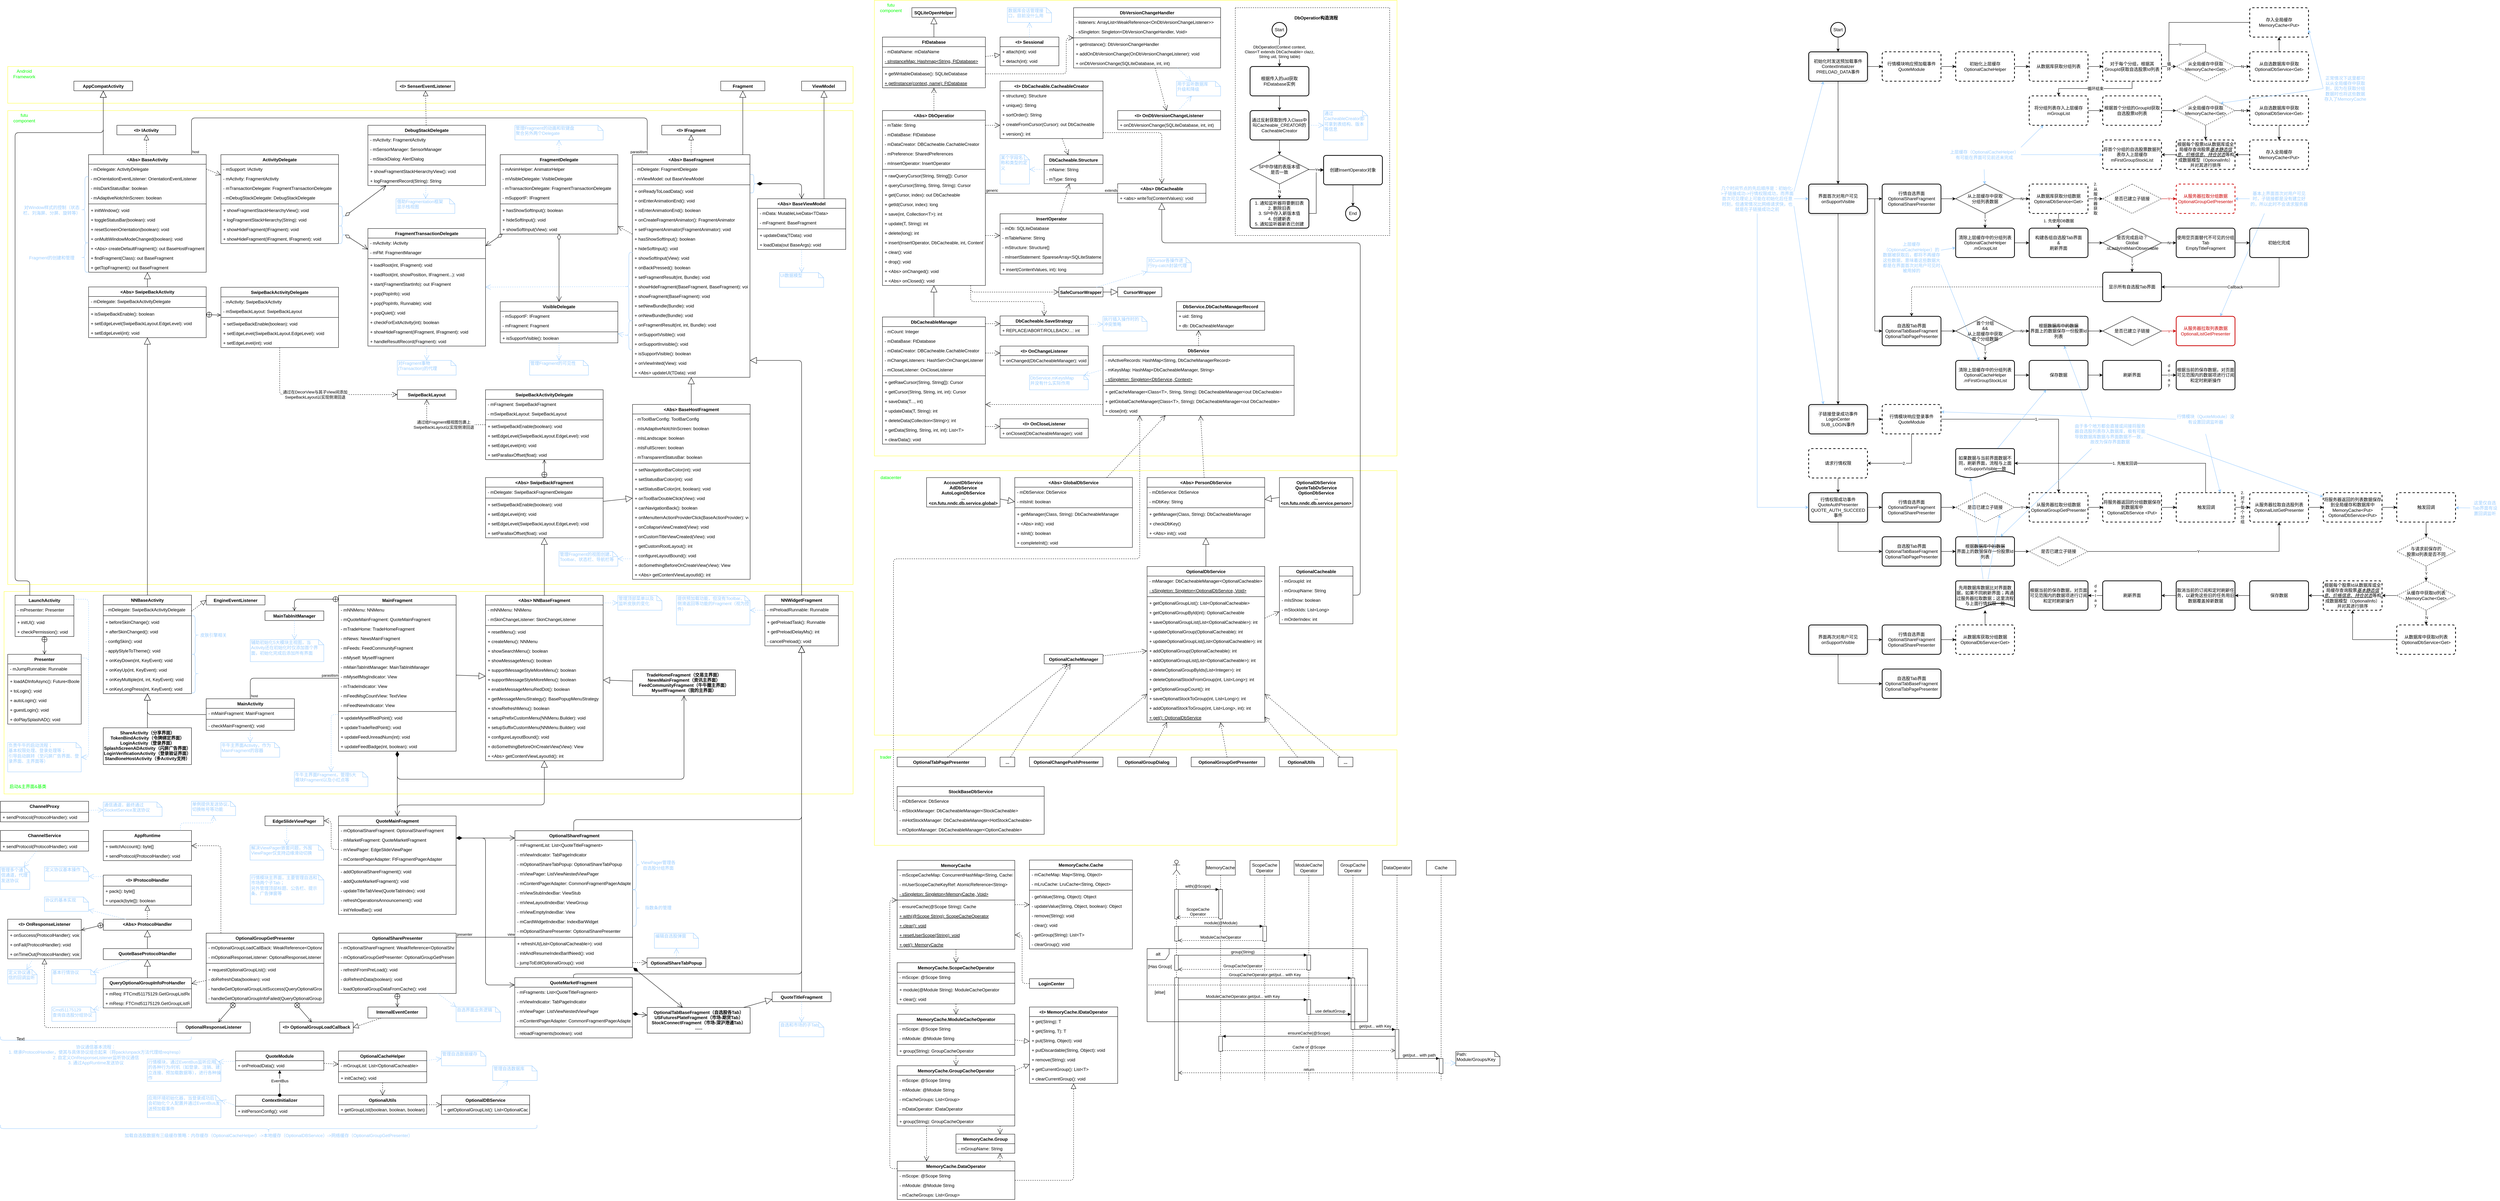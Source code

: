<mxfile version="10.8.0" type="github"><diagram id="Uo5gvUp91hOcrjzCjFIr" name="Page-1"><mxGraphModel dx="934" dy="409" grid="1" gridSize="10" guides="1" tooltips="1" connect="1" arrows="1" fold="1" page="1" pageScale="1" pageWidth="2339" pageHeight="3300" math="0" shadow="0"><root><mxCell id="0"/><mxCell id="1" parent="0"/><mxCell id="iGWS1n0xP3I-dHlm-uO--175" value="" style="edgeStyle=orthogonalEdgeStyle;rounded=0;orthogonalLoop=1;jettySize=auto;html=1;strokeColor=#000000;" edge="1" parent="1" source="iGWS1n0xP3I-dHlm-uO--29" target="iGWS1n0xP3I-dHlm-uO--174"><mxGeometry relative="1" as="geometry"/></mxCell><mxCell id="iGWS1n0xP3I-dHlm-uO--169" style="edgeStyle=orthogonalEdgeStyle;rounded=0;orthogonalLoop=1;jettySize=auto;html=1;exitX=0;exitY=0.5;exitDx=0;exitDy=0;strokeColor=#000000;" edge="1" parent="1" source="iGWS1n0xP3I-dHlm-uO--167"><mxGeometry relative="1" as="geometry"><mxPoint x="5900" y="200" as="targetPoint"/></mxGeometry></mxCell><mxCell id="k-FcEu8XZQ4oMPAZmFO5-341" value="" style="rounded=0;whiteSpace=wrap;html=1;strokeColor=#FFFF33;fillColor=#00000000;" parent="1" vertex="1"><mxGeometry x="2378" y="2060" width="1422" height="260" as="geometry"/></mxCell><mxCell id="k-FcEu8XZQ4oMPAZmFO5-294" value="" style="rounded=0;whiteSpace=wrap;html=1;strokeColor=#FFFF33;fillColor=#00000000;" parent="1" vertex="1"><mxGeometry x="2378" y="1300" width="1422" height="720" as="geometry"/></mxCell><mxCell id="k-FcEu8XZQ4oMPAZmFO5-259" value="" style="rounded=0;whiteSpace=wrap;html=1;strokeColor=#FFFF33;fillColor=#00000000;" parent="1" vertex="1"><mxGeometry x="2378" y="20" width="1422" height="1240" as="geometry"/></mxCell><mxCell id="k-FcEu8XZQ4oMPAZmFO5-257" value="" style="rounded=0;whiteSpace=wrap;html=1;fillColor=#00000000;dashed=1;" parent="1" vertex="1"><mxGeometry x="3360" y="40" width="420" height="620" as="geometry"/></mxCell><mxCell id="k-FcEu8XZQ4oMPAZmFO5-136" style="edgeStyle=orthogonalEdgeStyle;rounded=0;orthogonalLoop=1;jettySize=auto;html=1;exitX=1;exitY=0.5;exitDx=0;exitDy=0;entryX=0;entryY=0.5;entryDx=0;entryDy=0;" parent="1" source="k-FcEu8XZQ4oMPAZmFO5-134" target="k-FcEu8XZQ4oMPAZmFO5-132" edge="1"><mxGeometry relative="1" as="geometry"><Array as="points"><mxPoint x="3580.214" y="600"/><mxPoint x="3580.214" y="482"/></Array></mxGeometry></mxCell><mxCell id="KnXWRcmxmxBUkVo6oLCC-2" value="" style="rounded=0;whiteSpace=wrap;html=1;strokeColor=#FFFF33;fillColor=#00000000;" parent="1" vertex="1"><mxGeometry x="10" y="1629" width="2310" height="551" as="geometry"/></mxCell><mxCell id="fuYxPbfZA4-TSt_nokGB-541" value="" style="endArrow=open;html=1;endSize=12;startArrow=diamondThin;startSize=14;startFill=1;edgeStyle=orthogonalEdgeStyle;align=left;verticalAlign=bottom;strokeColor=#000000;shadow=0;" parent="1" source="fuYxPbfZA4-TSt_nokGB-473" target="fuYxPbfZA4-TSt_nokGB-514" edge="1"><mxGeometry x="-1" y="3" relative="1" as="geometry"><mxPoint x="1110" y="2100" as="sourcePoint"/><mxPoint x="1270" y="2100" as="targetPoint"/><Array as="points"><mxPoint x="1080" y="2180"/></Array></mxGeometry></mxCell><mxCell id="fuYxPbfZA4-TSt_nokGB-362" value="" style="rounded=0;whiteSpace=wrap;html=1;strokeColor=#FFFF33;fillColor=#00000000;" parent="1" vertex="1"><mxGeometry x="20" y="320" width="2300" height="1290" as="geometry"/></mxCell><mxCell id="fuYxPbfZA4-TSt_nokGB-358" value="" style="rounded=0;whiteSpace=wrap;html=1;strokeColor=#FFFF33;fillColor=#00000000;" parent="1" vertex="1"><mxGeometry x="20" y="200" width="2300" height="100" as="geometry"/></mxCell><mxCell id="fuYxPbfZA4-TSt_nokGB-29" value="&lt;Abs&gt; BaseActivity" style="swimlane;fontStyle=1;align=center;verticalAlign=top;childLayout=stackLayout;horizontal=1;startSize=26;horizontalStack=0;resizeParent=1;resizeParentMax=0;resizeLast=0;collapsible=1;marginBottom=0;fillColor=#FFFFFF;" parent="1" vertex="1"><mxGeometry x="240" y="440" width="320" height="320" as="geometry"/></mxCell><mxCell id="fuYxPbfZA4-TSt_nokGB-30" value="- mDelegate: ActivityDelegate" style="text;strokeColor=none;fillColor=none;align=left;verticalAlign=top;spacingLeft=4;spacingRight=4;overflow=hidden;rotatable=0;points=[[0,0.5],[1,0.5]];portConstraint=eastwest;" parent="fuYxPbfZA4-TSt_nokGB-29" vertex="1"><mxGeometry y="26" width="320" height="26" as="geometry"/></mxCell><mxCell id="fuYxPbfZA4-TSt_nokGB-35" value="- mOrientationEventListener: OrientationEventListener" style="text;strokeColor=none;fillColor=none;align=left;verticalAlign=top;spacingLeft=4;spacingRight=4;overflow=hidden;rotatable=0;points=[[0,0.5],[1,0.5]];portConstraint=eastwest;" parent="fuYxPbfZA4-TSt_nokGB-29" vertex="1"><mxGeometry y="52" width="320" height="26" as="geometry"/></mxCell><mxCell id="fuYxPbfZA4-TSt_nokGB-52" value="- mIsDarkStatusBar: boolean&#10;" style="text;strokeColor=none;fillColor=none;align=left;verticalAlign=top;spacingLeft=4;spacingRight=4;overflow=hidden;rotatable=0;points=[[0,0.5],[1,0.5]];portConstraint=eastwest;" parent="fuYxPbfZA4-TSt_nokGB-29" vertex="1"><mxGeometry y="78" width="320" height="26" as="geometry"/></mxCell><mxCell id="fuYxPbfZA4-TSt_nokGB-53" value="- mAdaptiveNotchInScreen: boolean&#10;" style="text;strokeColor=none;fillColor=none;align=left;verticalAlign=top;spacingLeft=4;spacingRight=4;overflow=hidden;rotatable=0;points=[[0,0.5],[1,0.5]];portConstraint=eastwest;" parent="fuYxPbfZA4-TSt_nokGB-29" vertex="1"><mxGeometry y="104" width="320" height="26" as="geometry"/></mxCell><mxCell id="fuYxPbfZA4-TSt_nokGB-31" value="" style="line;strokeWidth=1;fillColor=none;align=left;verticalAlign=middle;spacingTop=-1;spacingLeft=3;spacingRight=3;rotatable=0;labelPosition=right;points=[];portConstraint=eastwest;" parent="fuYxPbfZA4-TSt_nokGB-29" vertex="1"><mxGeometry y="130" width="320" height="8" as="geometry"/></mxCell><mxCell id="fuYxPbfZA4-TSt_nokGB-32" value="+ initWindow(): void" style="text;strokeColor=none;fillColor=none;align=left;verticalAlign=top;spacingLeft=4;spacingRight=4;overflow=hidden;rotatable=0;points=[[0,0.5],[1,0.5]];portConstraint=eastwest;" parent="fuYxPbfZA4-TSt_nokGB-29" vertex="1"><mxGeometry y="138" width="320" height="26" as="geometry"/></mxCell><mxCell id="fuYxPbfZA4-TSt_nokGB-54" value="+ toggleStatusBar(boolean): void&#10;" style="text;strokeColor=none;fillColor=none;align=left;verticalAlign=top;spacingLeft=4;spacingRight=4;overflow=hidden;rotatable=0;points=[[0,0.5],[1,0.5]];portConstraint=eastwest;" parent="fuYxPbfZA4-TSt_nokGB-29" vertex="1"><mxGeometry y="164" width="320" height="26" as="geometry"/></mxCell><mxCell id="fuYxPbfZA4-TSt_nokGB-55" value="+ resetScreenOrientation(boolean): void&#10;" style="text;strokeColor=none;fillColor=none;align=left;verticalAlign=top;spacingLeft=4;spacingRight=4;overflow=hidden;rotatable=0;points=[[0,0.5],[1,0.5]];portConstraint=eastwest;" parent="fuYxPbfZA4-TSt_nokGB-29" vertex="1"><mxGeometry y="190" width="320" height="26" as="geometry"/></mxCell><mxCell id="fuYxPbfZA4-TSt_nokGB-56" value="+ onMultiWindowModeChanged(boolean): void&#10;" style="text;strokeColor=none;fillColor=none;align=left;verticalAlign=top;spacingLeft=4;spacingRight=4;overflow=hidden;rotatable=0;points=[[0,0.5],[1,0.5]];portConstraint=eastwest;" parent="fuYxPbfZA4-TSt_nokGB-29" vertex="1"><mxGeometry y="216" width="320" height="26" as="geometry"/></mxCell><mxCell id="fuYxPbfZA4-TSt_nokGB-36" value="+ &lt;Abs&gt; createDefaultFragment(): out BaseHostFragment&#10;" style="text;strokeColor=none;fillColor=none;align=left;verticalAlign=top;spacingLeft=4;spacingRight=4;overflow=hidden;rotatable=0;points=[[0,0.5],[1,0.5]];portConstraint=eastwest;" parent="fuYxPbfZA4-TSt_nokGB-29" vertex="1"><mxGeometry y="242" width="320" height="26" as="geometry"/></mxCell><mxCell id="fuYxPbfZA4-TSt_nokGB-62" value="+ findFragment(Class): out BaseFragment&#10;" style="text;strokeColor=none;fillColor=none;align=left;verticalAlign=top;spacingLeft=4;spacingRight=4;overflow=hidden;rotatable=0;points=[[0,0.5],[1,0.5]];portConstraint=eastwest;" parent="fuYxPbfZA4-TSt_nokGB-29" vertex="1"><mxGeometry y="268" width="320" height="26" as="geometry"/></mxCell><mxCell id="fuYxPbfZA4-TSt_nokGB-63" value="+ getTopFragment(): out BaseFragment&#10;" style="text;strokeColor=none;fillColor=none;align=left;verticalAlign=top;spacingLeft=4;spacingRight=4;overflow=hidden;rotatable=0;points=[[0,0.5],[1,0.5]];portConstraint=eastwest;" parent="fuYxPbfZA4-TSt_nokGB-29" vertex="1"><mxGeometry y="294" width="320" height="26" as="geometry"/></mxCell><mxCell id="fuYxPbfZA4-TSt_nokGB-33" value="" style="endArrow=block;endSize=16;endFill=0;html=1;edgeStyle=orthogonalEdgeStyle;" parent="1" target="fuYxPbfZA4-TSt_nokGB-43" edge="1"><mxGeometry width="160" relative="1" as="geometry"><mxPoint x="280" y="440" as="sourcePoint"/><mxPoint x="-83.5" y="580" as="targetPoint"/><Array as="points"><mxPoint x="280" y="440"/></Array></mxGeometry></mxCell><mxCell id="fuYxPbfZA4-TSt_nokGB-34" value="" style="endArrow=block;dashed=1;endFill=0;endSize=12;html=1;" parent="1" source="fuYxPbfZA4-TSt_nokGB-29" target="fuYxPbfZA4-TSt_nokGB-158" edge="1"><mxGeometry width="160" relative="1" as="geometry"><mxPoint x="366.5" y="670" as="sourcePoint"/><mxPoint x="396.5" y="372" as="targetPoint"/></mxGeometry></mxCell><mxCell id="fuYxPbfZA4-TSt_nokGB-43" value="AppCompatActivity" style="swimlane;fontStyle=1;align=center;verticalAlign=top;childLayout=stackLayout;horizontal=1;startSize=26;horizontalStack=0;resizeParent=1;resizeParentMax=0;resizeLast=0;collapsible=1;marginBottom=0;fillColor=#FFFFFF;" parent="1" vertex="1"><mxGeometry x="200" y="240" width="160" height="26" as="geometry"/></mxCell><mxCell id="fuYxPbfZA4-TSt_nokGB-47" value="&lt;Abs&gt; SwipeBackActivity" style="swimlane;fontStyle=1;align=center;verticalAlign=top;childLayout=stackLayout;horizontal=1;startSize=26;horizontalStack=0;resizeParent=1;resizeParentMax=0;resizeLast=0;collapsible=1;marginBottom=0;fillColor=#FFFFFF;" parent="1" vertex="1"><mxGeometry x="240" y="800" width="320" height="138" as="geometry"/></mxCell><mxCell id="fuYxPbfZA4-TSt_nokGB-48" value="- mDelegate: SwipeBackActivityDelegate&#10;" style="text;strokeColor=none;fillColor=none;align=left;verticalAlign=top;spacingLeft=4;spacingRight=4;overflow=hidden;rotatable=0;points=[[0,0.5],[1,0.5]];portConstraint=eastwest;" parent="fuYxPbfZA4-TSt_nokGB-47" vertex="1"><mxGeometry y="26" width="320" height="26" as="geometry"/></mxCell><mxCell id="fuYxPbfZA4-TSt_nokGB-49" value="" style="line;strokeWidth=1;fillColor=none;align=left;verticalAlign=middle;spacingTop=-1;spacingLeft=3;spacingRight=3;rotatable=0;labelPosition=right;points=[];portConstraint=eastwest;" parent="fuYxPbfZA4-TSt_nokGB-47" vertex="1"><mxGeometry y="52" width="320" height="8" as="geometry"/></mxCell><mxCell id="fuYxPbfZA4-TSt_nokGB-50" value="+ isSwipeBackEnable(): boolean&#10;" style="text;strokeColor=none;fillColor=none;align=left;verticalAlign=top;spacingLeft=4;spacingRight=4;overflow=hidden;rotatable=0;points=[[0,0.5],[1,0.5]];portConstraint=eastwest;" parent="fuYxPbfZA4-TSt_nokGB-47" vertex="1"><mxGeometry y="60" width="320" height="26" as="geometry"/></mxCell><mxCell id="fuYxPbfZA4-TSt_nokGB-120" value="+ setEdgeLevel(SwipeBackLayout.EdgeLevel): void&#10;" style="text;strokeColor=none;fillColor=none;align=left;verticalAlign=top;spacingLeft=4;spacingRight=4;overflow=hidden;rotatable=0;points=[[0,0.5],[1,0.5]];portConstraint=eastwest;" parent="fuYxPbfZA4-TSt_nokGB-47" vertex="1"><mxGeometry y="86" width="320" height="26" as="geometry"/></mxCell><mxCell id="fuYxPbfZA4-TSt_nokGB-121" value="+ setEdgeLevel(int): void&#10;" style="text;strokeColor=none;fillColor=none;align=left;verticalAlign=top;spacingLeft=4;spacingRight=4;overflow=hidden;rotatable=0;points=[[0,0.5],[1,0.5]];portConstraint=eastwest;" parent="fuYxPbfZA4-TSt_nokGB-47" vertex="1"><mxGeometry y="112" width="320" height="26" as="geometry"/></mxCell><mxCell id="fuYxPbfZA4-TSt_nokGB-51" value="" style="endArrow=block;endSize=16;endFill=0;html=1;" parent="1" source="fuYxPbfZA4-TSt_nokGB-47" target="fuYxPbfZA4-TSt_nokGB-29" edge="1"><mxGeometry width="160" relative="1" as="geometry"><mxPoint x="-220" y="520" as="sourcePoint"/><mxPoint x="-80" y="580" as="targetPoint"/></mxGeometry></mxCell><mxCell id="fuYxPbfZA4-TSt_nokGB-57" value="" style="shape=curlyBracket;whiteSpace=wrap;html=1;rounded=1;fillColor=#FFFFFF;strokeColor=#99CCFF;" parent="1" vertex="1"><mxGeometry x="220" y="500" width="20" height="180" as="geometry"/></mxCell><mxCell id="fuYxPbfZA4-TSt_nokGB-60" value="&lt;font color=&quot;#99ccff&quot;&gt;对Window样式的控制（状态栏、刘海屏、分屏、旋转等）&lt;/font&gt;" style="text;html=1;strokeColor=none;fillColor=none;align=center;verticalAlign=middle;whiteSpace=wrap;rounded=0;" parent="1" vertex="1"><mxGeometry x="60" y="581" width="160" height="20" as="geometry"/></mxCell><mxCell id="fuYxPbfZA4-TSt_nokGB-64" value="" style="shape=curlyBracket;whiteSpace=wrap;html=1;rounded=1;fillColor=#FFFFFF;strokeColor=#99CCFF;" parent="1" vertex="1"><mxGeometry x="220" y="680" width="20" height="80" as="geometry"/></mxCell><mxCell id="fuYxPbfZA4-TSt_nokGB-65" value="&lt;font color=&quot;#99ccff&quot;&gt;Fragment的创建和管理&lt;/font&gt;" style="text;html=1;strokeColor=none;fillColor=none;align=center;verticalAlign=middle;whiteSpace=wrap;rounded=0;" parent="1" vertex="1"><mxGeometry x="60" y="711" width="160" height="20" as="geometry"/></mxCell><mxCell id="fuYxPbfZA4-TSt_nokGB-72" value="ActivityDelegate" style="swimlane;fontStyle=1;align=center;verticalAlign=top;childLayout=stackLayout;horizontal=1;startSize=26;horizontalStack=0;resizeParent=1;resizeParentMax=0;resizeLast=0;collapsible=1;marginBottom=0;fillColor=#FFFFFF;" parent="1" vertex="1"><mxGeometry x="600" y="440" width="320" height="242" as="geometry"/></mxCell><mxCell id="fuYxPbfZA4-TSt_nokGB-73" value="- mSupport: IActivity&#10;" style="text;strokeColor=none;fillColor=none;align=left;verticalAlign=top;spacingLeft=4;spacingRight=4;overflow=hidden;rotatable=0;points=[[0,0.5],[1,0.5]];portConstraint=eastwest;" parent="fuYxPbfZA4-TSt_nokGB-72" vertex="1"><mxGeometry y="26" width="320" height="26" as="geometry"/></mxCell><mxCell id="fuYxPbfZA4-TSt_nokGB-76" value="- mActivity: FragmentActivity" style="text;strokeColor=none;fillColor=none;align=left;verticalAlign=top;spacingLeft=4;spacingRight=4;overflow=hidden;rotatable=0;points=[[0,0.5],[1,0.5]];portConstraint=eastwest;" parent="fuYxPbfZA4-TSt_nokGB-72" vertex="1"><mxGeometry y="52" width="320" height="26" as="geometry"/></mxCell><mxCell id="fuYxPbfZA4-TSt_nokGB-81" value="- mTransactionDelegate: FragmentTransactionDelegate&#10;" style="text;strokeColor=none;fillColor=none;align=left;verticalAlign=top;spacingLeft=4;spacingRight=4;overflow=hidden;rotatable=0;points=[[0,0.5],[1,0.5]];portConstraint=eastwest;" parent="fuYxPbfZA4-TSt_nokGB-72" vertex="1"><mxGeometry y="78" width="320" height="26" as="geometry"/></mxCell><mxCell id="fuYxPbfZA4-TSt_nokGB-80" value="- mDebugStackDelegate: DebugStackDelegate&#10;" style="text;strokeColor=none;fillColor=none;align=left;verticalAlign=top;spacingLeft=4;spacingRight=4;overflow=hidden;rotatable=0;points=[[0,0.5],[1,0.5]];portConstraint=eastwest;" parent="fuYxPbfZA4-TSt_nokGB-72" vertex="1"><mxGeometry y="104" width="320" height="26" as="geometry"/></mxCell><mxCell id="fuYxPbfZA4-TSt_nokGB-74" value="" style="line;strokeWidth=1;fillColor=none;align=left;verticalAlign=middle;spacingTop=-1;spacingLeft=3;spacingRight=3;rotatable=0;labelPosition=right;points=[];portConstraint=eastwest;" parent="fuYxPbfZA4-TSt_nokGB-72" vertex="1"><mxGeometry y="130" width="320" height="8" as="geometry"/></mxCell><mxCell id="fuYxPbfZA4-TSt_nokGB-75" value="+ showFragmentStackHierarchyView(): void&#10;" style="text;strokeColor=none;fillColor=none;align=left;verticalAlign=top;spacingLeft=4;spacingRight=4;overflow=hidden;rotatable=0;points=[[0,0.5],[1,0.5]];portConstraint=eastwest;" parent="fuYxPbfZA4-TSt_nokGB-72" vertex="1"><mxGeometry y="138" width="320" height="26" as="geometry"/></mxCell><mxCell id="fuYxPbfZA4-TSt_nokGB-82" value="+ logFragmentStackHierarchy(String): void&#10;" style="text;strokeColor=none;fillColor=none;align=left;verticalAlign=top;spacingLeft=4;spacingRight=4;overflow=hidden;rotatable=0;points=[[0,0.5],[1,0.5]];portConstraint=eastwest;" parent="fuYxPbfZA4-TSt_nokGB-72" vertex="1"><mxGeometry y="164" width="320" height="26" as="geometry"/></mxCell><mxCell id="fuYxPbfZA4-TSt_nokGB-83" value="+ showHideFragment(IFragment): void&#10;" style="text;strokeColor=none;fillColor=none;align=left;verticalAlign=top;spacingLeft=4;spacingRight=4;overflow=hidden;rotatable=0;points=[[0,0.5],[1,0.5]];portConstraint=eastwest;" parent="fuYxPbfZA4-TSt_nokGB-72" vertex="1"><mxGeometry y="190" width="320" height="26" as="geometry"/></mxCell><mxCell id="fuYxPbfZA4-TSt_nokGB-84" value="+ showHideFragment(IFragment, IFragment): void&#10;" style="text;strokeColor=none;fillColor=none;align=left;verticalAlign=top;spacingLeft=4;spacingRight=4;overflow=hidden;rotatable=0;points=[[0,0.5],[1,0.5]];portConstraint=eastwest;" parent="fuYxPbfZA4-TSt_nokGB-72" vertex="1"><mxGeometry y="216" width="320" height="26" as="geometry"/></mxCell><mxCell id="fuYxPbfZA4-TSt_nokGB-77" value="" style="endArrow=open;endSize=12;dashed=1;html=1;exitX=1;exitY=0.5;exitDx=0;exitDy=0;" parent="1" source="fuYxPbfZA4-TSt_nokGB-30" target="fuYxPbfZA4-TSt_nokGB-72" edge="1"><mxGeometry width="160" relative="1" as="geometry"><mxPoint x="30" y="460" as="sourcePoint"/><mxPoint x="190" y="460" as="targetPoint"/></mxGeometry></mxCell><mxCell id="fuYxPbfZA4-TSt_nokGB-85" value="DebugStackDelegate" style="swimlane;fontStyle=1;align=center;verticalAlign=top;childLayout=stackLayout;horizontal=1;startSize=26;horizontalStack=0;resizeParent=1;resizeParentMax=0;resizeLast=0;collapsible=1;marginBottom=0;fillColor=#FFFFFF;" parent="1" vertex="1"><mxGeometry x="1000" y="360" width="320" height="164" as="geometry"/></mxCell><mxCell id="fuYxPbfZA4-TSt_nokGB-86" value="- mActivity: FragmentActivity&#10;" style="text;strokeColor=none;fillColor=none;align=left;verticalAlign=top;spacingLeft=4;spacingRight=4;overflow=hidden;rotatable=0;points=[[0,0.5],[1,0.5]];portConstraint=eastwest;" parent="fuYxPbfZA4-TSt_nokGB-85" vertex="1"><mxGeometry y="26" width="320" height="26" as="geometry"/></mxCell><mxCell id="fuYxPbfZA4-TSt_nokGB-87" value="- mSensorManager: SensorManager&#10;" style="text;strokeColor=none;fillColor=none;align=left;verticalAlign=top;spacingLeft=4;spacingRight=4;overflow=hidden;rotatable=0;points=[[0,0.5],[1,0.5]];portConstraint=eastwest;" parent="fuYxPbfZA4-TSt_nokGB-85" vertex="1"><mxGeometry y="52" width="320" height="26" as="geometry"/></mxCell><mxCell id="fuYxPbfZA4-TSt_nokGB-88" value="- mStackDialog: AlertDialog&#10;" style="text;strokeColor=none;fillColor=none;align=left;verticalAlign=top;spacingLeft=4;spacingRight=4;overflow=hidden;rotatable=0;points=[[0,0.5],[1,0.5]];portConstraint=eastwest;" parent="fuYxPbfZA4-TSt_nokGB-85" vertex="1"><mxGeometry y="78" width="320" height="26" as="geometry"/></mxCell><mxCell id="fuYxPbfZA4-TSt_nokGB-90" value="" style="line;strokeWidth=1;fillColor=none;align=left;verticalAlign=middle;spacingTop=-1;spacingLeft=3;spacingRight=3;rotatable=0;labelPosition=right;points=[];portConstraint=eastwest;" parent="fuYxPbfZA4-TSt_nokGB-85" vertex="1"><mxGeometry y="104" width="320" height="8" as="geometry"/></mxCell><mxCell id="fuYxPbfZA4-TSt_nokGB-91" value="+ showFragmentStackHierarchyView(): void&#10;" style="text;strokeColor=none;fillColor=none;align=left;verticalAlign=top;spacingLeft=4;spacingRight=4;overflow=hidden;rotatable=0;points=[[0,0.5],[1,0.5]];portConstraint=eastwest;" parent="fuYxPbfZA4-TSt_nokGB-85" vertex="1"><mxGeometry y="112" width="320" height="26" as="geometry"/></mxCell><mxCell id="fuYxPbfZA4-TSt_nokGB-92" value="+ logFragmentRecord(String): String&#10;" style="text;strokeColor=none;fillColor=none;align=left;verticalAlign=top;spacingLeft=4;spacingRight=4;overflow=hidden;rotatable=0;points=[[0,0.5],[1,0.5]];portConstraint=eastwest;" parent="fuYxPbfZA4-TSt_nokGB-85" vertex="1"><mxGeometry y="138" width="320" height="26" as="geometry"/></mxCell><mxCell id="fuYxPbfZA4-TSt_nokGB-95" value="&lt;I&gt; SenserEventListener" style="swimlane;fontStyle=1;align=center;verticalAlign=top;childLayout=stackLayout;horizontal=1;startSize=26;horizontalStack=0;resizeParent=1;resizeParentMax=0;resizeLast=0;collapsible=1;marginBottom=0;fillColor=#FFFFFF;" parent="1" vertex="1"><mxGeometry x="1076.5" y="240" width="160" height="26" as="geometry"/></mxCell><mxCell id="fuYxPbfZA4-TSt_nokGB-96" value="" style="endArrow=block;dashed=1;endFill=0;endSize=12;html=1;" parent="1" source="fuYxPbfZA4-TSt_nokGB-85" target="fuYxPbfZA4-TSt_nokGB-95" edge="1"><mxGeometry width="160" relative="1" as="geometry"><mxPoint x="406.5" y="670" as="sourcePoint"/><mxPoint x="566.5" y="670" as="targetPoint"/></mxGeometry></mxCell><mxCell id="fuYxPbfZA4-TSt_nokGB-98" value="" style="endArrow=open;html=1;endSize=12;startArrow=diamondThin;startSize=14;startFill=0;align=left;verticalAlign=bottom;exitX=0.1;exitY=0.5;exitDx=0;exitDy=0;exitPerimeter=0;" parent="1" source="fuYxPbfZA4-TSt_nokGB-119" target="fuYxPbfZA4-TSt_nokGB-85" edge="1"><mxGeometry x="-1" y="3" relative="1" as="geometry"><mxPoint x="1086.5" y="710" as="sourcePoint"/><mxPoint x="1246.5" y="710" as="targetPoint"/></mxGeometry></mxCell><mxCell id="fuYxPbfZA4-TSt_nokGB-99" value="&lt;font color=&quot;#99ccff&quot;&gt;借助Fragmentation框架&lt;br&gt;显示栈视图&lt;/font&gt;" style="shape=note;whiteSpace=wrap;html=1;size=14;verticalAlign=top;align=left;spacingTop=-6;strokeColor=#99CCFF;fillColor=#FFFFFF;" parent="1" vertex="1"><mxGeometry x="1076.5" y="560" width="160" height="40" as="geometry"/></mxCell><mxCell id="fuYxPbfZA4-TSt_nokGB-100" value="" style="endArrow=open;endSize=12;dashed=1;html=1;strokeColor=#99CCFF;" parent="1" source="fuYxPbfZA4-TSt_nokGB-85" target="fuYxPbfZA4-TSt_nokGB-99" edge="1"><mxGeometry width="160" relative="1" as="geometry"><mxPoint x="1236.5" y="600" as="sourcePoint"/><mxPoint x="1396.5" y="600" as="targetPoint"/></mxGeometry></mxCell><mxCell id="fuYxPbfZA4-TSt_nokGB-101" value="FragmentTransactionDelegate" style="swimlane;fontStyle=1;align=center;verticalAlign=top;childLayout=stackLayout;horizontal=1;startSize=26;horizontalStack=0;resizeParent=1;resizeParentMax=0;resizeLast=0;collapsible=1;marginBottom=0;fillColor=#FFFFFF;" parent="1" vertex="1"><mxGeometry x="1000" y="641" width="320" height="320" as="geometry"/></mxCell><mxCell id="fuYxPbfZA4-TSt_nokGB-102" value="- mActivity: IActivity&#10;" style="text;strokeColor=none;fillColor=none;align=left;verticalAlign=top;spacingLeft=4;spacingRight=4;overflow=hidden;rotatable=0;points=[[0,0.5],[1,0.5]];portConstraint=eastwest;" parent="fuYxPbfZA4-TSt_nokGB-101" vertex="1"><mxGeometry y="26" width="320" height="26" as="geometry"/></mxCell><mxCell id="fuYxPbfZA4-TSt_nokGB-103" value="- mFM: FragmentManager&#10;" style="text;strokeColor=none;fillColor=none;align=left;verticalAlign=top;spacingLeft=4;spacingRight=4;overflow=hidden;rotatable=0;points=[[0,0.5],[1,0.5]];portConstraint=eastwest;" parent="fuYxPbfZA4-TSt_nokGB-101" vertex="1"><mxGeometry y="52" width="320" height="26" as="geometry"/></mxCell><mxCell id="fuYxPbfZA4-TSt_nokGB-105" value="" style="line;strokeWidth=1;fillColor=none;align=left;verticalAlign=middle;spacingTop=-1;spacingLeft=3;spacingRight=3;rotatable=0;labelPosition=right;points=[];portConstraint=eastwest;" parent="fuYxPbfZA4-TSt_nokGB-101" vertex="1"><mxGeometry y="78" width="320" height="8" as="geometry"/></mxCell><mxCell id="fuYxPbfZA4-TSt_nokGB-106" value="+ loadRoot(int, IFragment): void&#10;" style="text;strokeColor=none;fillColor=none;align=left;verticalAlign=top;spacingLeft=4;spacingRight=4;overflow=hidden;rotatable=0;points=[[0,0.5],[1,0.5]];portConstraint=eastwest;" parent="fuYxPbfZA4-TSt_nokGB-101" vertex="1"><mxGeometry y="86" width="320" height="26" as="geometry"/></mxCell><mxCell id="fuYxPbfZA4-TSt_nokGB-108" value="+ loadRoot(int, showPosition, IFragment...): void&#10;" style="text;strokeColor=none;fillColor=none;align=left;verticalAlign=top;spacingLeft=4;spacingRight=4;overflow=hidden;rotatable=0;points=[[0,0.5],[1,0.5]];portConstraint=eastwest;" parent="fuYxPbfZA4-TSt_nokGB-101" vertex="1"><mxGeometry y="112" width="320" height="26" as="geometry"/></mxCell><mxCell id="fuYxPbfZA4-TSt_nokGB-107" value="+ start(FragmentStartInfo): out IFragment&#10;" style="text;strokeColor=none;fillColor=none;align=left;verticalAlign=top;spacingLeft=4;spacingRight=4;overflow=hidden;rotatable=0;points=[[0,0.5],[1,0.5]];portConstraint=eastwest;" parent="fuYxPbfZA4-TSt_nokGB-101" vertex="1"><mxGeometry y="138" width="320" height="26" as="geometry"/></mxCell><mxCell id="fuYxPbfZA4-TSt_nokGB-109" value="+ pop(PopInfo): void&#10;" style="text;strokeColor=none;fillColor=none;align=left;verticalAlign=top;spacingLeft=4;spacingRight=4;overflow=hidden;rotatable=0;points=[[0,0.5],[1,0.5]];portConstraint=eastwest;" parent="fuYxPbfZA4-TSt_nokGB-101" vertex="1"><mxGeometry y="164" width="320" height="26" as="geometry"/></mxCell><mxCell id="fuYxPbfZA4-TSt_nokGB-110" value="+ pop(PopInfo, Runnable): void&#10;" style="text;strokeColor=none;fillColor=none;align=left;verticalAlign=top;spacingLeft=4;spacingRight=4;overflow=hidden;rotatable=0;points=[[0,0.5],[1,0.5]];portConstraint=eastwest;" parent="fuYxPbfZA4-TSt_nokGB-101" vertex="1"><mxGeometry y="190" width="320" height="26" as="geometry"/></mxCell><mxCell id="fuYxPbfZA4-TSt_nokGB-111" value="+ popQuiet(): void&#10;" style="text;strokeColor=none;fillColor=none;align=left;verticalAlign=top;spacingLeft=4;spacingRight=4;overflow=hidden;rotatable=0;points=[[0,0.5],[1,0.5]];portConstraint=eastwest;" parent="fuYxPbfZA4-TSt_nokGB-101" vertex="1"><mxGeometry y="216" width="320" height="26" as="geometry"/></mxCell><mxCell id="fuYxPbfZA4-TSt_nokGB-112" value="+ checkForExitActivity(int): boolean&#10;" style="text;strokeColor=none;fillColor=none;align=left;verticalAlign=top;spacingLeft=4;spacingRight=4;overflow=hidden;rotatable=0;points=[[0,0.5],[1,0.5]];portConstraint=eastwest;" parent="fuYxPbfZA4-TSt_nokGB-101" vertex="1"><mxGeometry y="242" width="320" height="26" as="geometry"/></mxCell><mxCell id="fuYxPbfZA4-TSt_nokGB-113" value="+ showHideFragment(IFragment, IFragment): void&#10;" style="text;strokeColor=none;fillColor=none;align=left;verticalAlign=top;spacingLeft=4;spacingRight=4;overflow=hidden;rotatable=0;points=[[0,0.5],[1,0.5]];portConstraint=eastwest;" parent="fuYxPbfZA4-TSt_nokGB-101" vertex="1"><mxGeometry y="268" width="320" height="26" as="geometry"/></mxCell><mxCell id="fuYxPbfZA4-TSt_nokGB-114" value="+ handleResultRecord(Fragment): void&#10;" style="text;strokeColor=none;fillColor=none;align=left;verticalAlign=top;spacingLeft=4;spacingRight=4;overflow=hidden;rotatable=0;points=[[0,0.5],[1,0.5]];portConstraint=eastwest;" parent="fuYxPbfZA4-TSt_nokGB-101" vertex="1"><mxGeometry y="294" width="320" height="26" as="geometry"/></mxCell><mxCell id="fuYxPbfZA4-TSt_nokGB-115" value="" style="endArrow=open;html=1;endSize=12;startArrow=diamondThin;startSize=14;startFill=0;align=left;verticalAlign=bottom;exitX=0.1;exitY=0.5;exitDx=0;exitDy=0;exitPerimeter=0;" parent="1" source="fuYxPbfZA4-TSt_nokGB-118" target="fuYxPbfZA4-TSt_nokGB-101" edge="1"><mxGeometry x="-1" y="3" relative="1" as="geometry"><mxPoint x="1086.5" y="710" as="sourcePoint"/><mxPoint x="1246.5" y="710" as="targetPoint"/></mxGeometry></mxCell><mxCell id="fuYxPbfZA4-TSt_nokGB-116" value="&lt;font color=&quot;#99ccff&quot;&gt;对Fragment事物&lt;br&gt;(Transaction)的代理&lt;br&gt;&lt;/font&gt;" style="shape=note;whiteSpace=wrap;html=1;size=14;verticalAlign=top;align=left;spacingTop=-6;strokeColor=#99CCFF;fillColor=#FFFFFF;" parent="1" vertex="1"><mxGeometry x="1080" y="1000" width="160" height="40" as="geometry"/></mxCell><mxCell id="fuYxPbfZA4-TSt_nokGB-117" value="" style="endArrow=open;endSize=12;dashed=1;html=1;strokeColor=#99CCFF;" parent="1" source="fuYxPbfZA4-TSt_nokGB-101" target="fuYxPbfZA4-TSt_nokGB-116" edge="1"><mxGeometry width="160" relative="1" as="geometry"><mxPoint x="1196.5" y="600" as="sourcePoint"/><mxPoint x="1356.5" y="600" as="targetPoint"/></mxGeometry></mxCell><mxCell id="fuYxPbfZA4-TSt_nokGB-118" value="" style="shape=curlyBracket;whiteSpace=wrap;html=1;rounded=1;fillColor=#FFFFFF;strokeColor=#99CCFF;rotation=180;" parent="1" vertex="1"><mxGeometry x="920" y="634" width="20" height="48" as="geometry"/></mxCell><mxCell id="fuYxPbfZA4-TSt_nokGB-119" value="" style="shape=curlyBracket;whiteSpace=wrap;html=1;rounded=1;fillColor=#FFFFFF;strokeColor=#99CCFF;rotation=180;" parent="1" vertex="1"><mxGeometry x="920" y="580" width="20" height="54" as="geometry"/></mxCell><mxCell id="fuYxPbfZA4-TSt_nokGB-122" value="SwipeBackActivityDelegate" style="swimlane;fontStyle=1;align=center;verticalAlign=top;childLayout=stackLayout;horizontal=1;startSize=26;horizontalStack=0;resizeParent=1;resizeParentMax=0;resizeLast=0;collapsible=1;marginBottom=0;fillColor=#FFFFFF;" parent="1" vertex="1"><mxGeometry x="600" y="801" width="320" height="164" as="geometry"/></mxCell><mxCell id="fuYxPbfZA4-TSt_nokGB-123" value="- mActivity: SwipeBackActivity&#10;" style="text;strokeColor=none;fillColor=none;align=left;verticalAlign=top;spacingLeft=4;spacingRight=4;overflow=hidden;rotatable=0;points=[[0,0.5],[1,0.5]];portConstraint=eastwest;" parent="fuYxPbfZA4-TSt_nokGB-122" vertex="1"><mxGeometry y="26" width="320" height="26" as="geometry"/></mxCell><mxCell id="fuYxPbfZA4-TSt_nokGB-129" value="- mSwipeBackLayout: SwipeBackLayout&#10;" style="text;strokeColor=none;fillColor=none;align=left;verticalAlign=top;spacingLeft=4;spacingRight=4;overflow=hidden;rotatable=0;points=[[0,0.5],[1,0.5]];portConstraint=eastwest;" parent="fuYxPbfZA4-TSt_nokGB-122" vertex="1"><mxGeometry y="52" width="320" height="26" as="geometry"/></mxCell><mxCell id="fuYxPbfZA4-TSt_nokGB-124" value="" style="line;strokeWidth=1;fillColor=none;align=left;verticalAlign=middle;spacingTop=-1;spacingLeft=3;spacingRight=3;rotatable=0;labelPosition=right;points=[];portConstraint=eastwest;" parent="fuYxPbfZA4-TSt_nokGB-122" vertex="1"><mxGeometry y="78" width="320" height="8" as="geometry"/></mxCell><mxCell id="fuYxPbfZA4-TSt_nokGB-125" value="+ setSwipeBackEnable(boolean): void&#10;" style="text;strokeColor=none;fillColor=none;align=left;verticalAlign=top;spacingLeft=4;spacingRight=4;overflow=hidden;rotatable=0;points=[[0,0.5],[1,0.5]];portConstraint=eastwest;" parent="fuYxPbfZA4-TSt_nokGB-122" vertex="1"><mxGeometry y="86" width="320" height="26" as="geometry"/></mxCell><mxCell id="fuYxPbfZA4-TSt_nokGB-126" value="+ setEdgeLevel(SwipeBackLayout.EdgeLevel): void&#10;" style="text;strokeColor=none;fillColor=none;align=left;verticalAlign=top;spacingLeft=4;spacingRight=4;overflow=hidden;rotatable=0;points=[[0,0.5],[1,0.5]];portConstraint=eastwest;" parent="fuYxPbfZA4-TSt_nokGB-122" vertex="1"><mxGeometry y="112" width="320" height="26" as="geometry"/></mxCell><mxCell id="fuYxPbfZA4-TSt_nokGB-127" value="+ setEdgeLevel(int): void&#10;" style="text;strokeColor=none;fillColor=none;align=left;verticalAlign=top;spacingLeft=4;spacingRight=4;overflow=hidden;rotatable=0;points=[[0,0.5],[1,0.5]];portConstraint=eastwest;" parent="fuYxPbfZA4-TSt_nokGB-122" vertex="1"><mxGeometry y="138" width="320" height="26" as="geometry"/></mxCell><mxCell id="fuYxPbfZA4-TSt_nokGB-128" value="" style="endArrow=open;startArrow=circlePlus;endFill=0;startFill=0;endSize=8;html=1;strokeColor=#000000;" parent="1" source="fuYxPbfZA4-TSt_nokGB-47" target="fuYxPbfZA4-TSt_nokGB-122" edge="1"><mxGeometry width="160" relative="1" as="geometry"><mxPoint x="470" y="1000" as="sourcePoint"/><mxPoint x="630" y="1000" as="targetPoint"/></mxGeometry></mxCell><mxCell id="fuYxPbfZA4-TSt_nokGB-137" value="SwipeBackLayout" style="swimlane;fontStyle=1;align=center;verticalAlign=top;childLayout=stackLayout;horizontal=1;startSize=26;horizontalStack=0;resizeParent=1;resizeParentMax=0;resizeLast=0;collapsible=1;marginBottom=0;fillColor=#FFFFFF;" parent="1" vertex="1"><mxGeometry x="1080" y="1080" width="160" height="26" as="geometry"/></mxCell><mxCell id="fuYxPbfZA4-TSt_nokGB-138" value="&lt;span&gt;通过在DecorView与其子View间添加&lt;br&gt;SwipeBackLayout以实现侧滑回退&lt;/span&gt;" style="endArrow=open;endSize=12;dashed=1;html=1;strokeColor=#000000;edgeStyle=orthogonalEdgeStyle;" parent="1" source="fuYxPbfZA4-TSt_nokGB-122" target="fuYxPbfZA4-TSt_nokGB-137" edge="1"><mxGeometry width="160" relative="1" as="geometry"><mxPoint x="766.5" y="1150" as="sourcePoint"/><mxPoint x="926.5" y="1150" as="targetPoint"/><Array as="points"><mxPoint x="760" y="1093"/></Array></mxGeometry></mxCell><mxCell id="fuYxPbfZA4-TSt_nokGB-145" value="&lt;Abs&gt; BaseFragment" style="swimlane;fontStyle=1;align=center;verticalAlign=top;childLayout=stackLayout;horizontal=1;startSize=26;horizontalStack=0;resizeParent=1;resizeParentMax=0;resizeLast=0;collapsible=1;marginBottom=0;fillColor=#FFFFFF;" parent="1" vertex="1"><mxGeometry x="1719.5" y="440" width="320" height="606" as="geometry"/></mxCell><mxCell id="fuYxPbfZA4-TSt_nokGB-146" value="- mDelegate: FragmentDelegate&#10;" style="text;strokeColor=none;fillColor=none;align=left;verticalAlign=top;spacingLeft=4;spacingRight=4;overflow=hidden;rotatable=0;points=[[0,0.5],[1,0.5]];portConstraint=eastwest;" parent="fuYxPbfZA4-TSt_nokGB-145" vertex="1"><mxGeometry y="26" width="320" height="26" as="geometry"/></mxCell><mxCell id="fuYxPbfZA4-TSt_nokGB-166" value="- mViewModel: out BaseViewModel&#10;" style="text;strokeColor=none;fillColor=none;align=left;verticalAlign=top;spacingLeft=4;spacingRight=4;overflow=hidden;rotatable=0;points=[[0,0.5],[1,0.5]];portConstraint=eastwest;" parent="fuYxPbfZA4-TSt_nokGB-145" vertex="1"><mxGeometry y="52" width="320" height="26" as="geometry"/></mxCell><mxCell id="fuYxPbfZA4-TSt_nokGB-150" value="" style="line;strokeWidth=1;fillColor=none;align=left;verticalAlign=middle;spacingTop=-1;spacingLeft=3;spacingRight=3;rotatable=0;labelPosition=right;points=[];portConstraint=eastwest;" parent="fuYxPbfZA4-TSt_nokGB-145" vertex="1"><mxGeometry y="78" width="320" height="8" as="geometry"/></mxCell><mxCell id="fuYxPbfZA4-TSt_nokGB-240" value="+ onReadyToLoadData(): void&#10;" style="text;strokeColor=none;fillColor=none;align=left;verticalAlign=top;spacingLeft=4;spacingRight=4;overflow=hidden;rotatable=0;points=[[0,0.5],[1,0.5]];portConstraint=eastwest;" parent="fuYxPbfZA4-TSt_nokGB-145" vertex="1"><mxGeometry y="86" width="320" height="26" as="geometry"/></mxCell><mxCell id="fuYxPbfZA4-TSt_nokGB-151" value="+ onEnterAnimationEnd(): void&#10;" style="text;strokeColor=none;fillColor=none;align=left;verticalAlign=top;spacingLeft=4;spacingRight=4;overflow=hidden;rotatable=0;points=[[0,0.5],[1,0.5]];portConstraint=eastwest;" parent="fuYxPbfZA4-TSt_nokGB-145" vertex="1"><mxGeometry y="112" width="320" height="26" as="geometry"/></mxCell><mxCell id="fuYxPbfZA4-TSt_nokGB-152" value="+ isEnterAnimationEnd(): boolean&#10;" style="text;strokeColor=none;fillColor=none;align=left;verticalAlign=top;spacingLeft=4;spacingRight=4;overflow=hidden;rotatable=0;points=[[0,0.5],[1,0.5]];portConstraint=eastwest;" parent="fuYxPbfZA4-TSt_nokGB-145" vertex="1"><mxGeometry y="138" width="320" height="26" as="geometry"/></mxCell><mxCell id="fuYxPbfZA4-TSt_nokGB-153" value="+ onCreateFragmentAnimator(): FragmentAnimator&#10;" style="text;strokeColor=none;fillColor=none;align=left;verticalAlign=top;spacingLeft=4;spacingRight=4;overflow=hidden;rotatable=0;points=[[0,0.5],[1,0.5]];portConstraint=eastwest;" parent="fuYxPbfZA4-TSt_nokGB-145" vertex="1"><mxGeometry y="164" width="320" height="26" as="geometry"/></mxCell><mxCell id="fuYxPbfZA4-TSt_nokGB-154" value="+ setFragmentAnimator(FragmentAnimator): void&#10;" style="text;strokeColor=none;fillColor=none;align=left;verticalAlign=top;spacingLeft=4;spacingRight=4;overflow=hidden;rotatable=0;points=[[0,0.5],[1,0.5]];portConstraint=eastwest;" parent="fuYxPbfZA4-TSt_nokGB-145" vertex="1"><mxGeometry y="190" width="320" height="26" as="geometry"/></mxCell><mxCell id="fuYxPbfZA4-TSt_nokGB-174" value="+ hasShowSoftInput(): boolean&#10;" style="text;strokeColor=none;fillColor=none;align=left;verticalAlign=top;spacingLeft=4;spacingRight=4;overflow=hidden;rotatable=0;points=[[0,0.5],[1,0.5]];portConstraint=eastwest;" parent="fuYxPbfZA4-TSt_nokGB-145" vertex="1"><mxGeometry y="216" width="320" height="26" as="geometry"/></mxCell><mxCell id="fuYxPbfZA4-TSt_nokGB-175" value="+ hideSoftInput(): void&#10;" style="text;strokeColor=none;fillColor=none;align=left;verticalAlign=top;spacingLeft=4;spacingRight=4;overflow=hidden;rotatable=0;points=[[0,0.5],[1,0.5]];portConstraint=eastwest;" parent="fuYxPbfZA4-TSt_nokGB-145" vertex="1"><mxGeometry y="242" width="320" height="26" as="geometry"/></mxCell><mxCell id="fuYxPbfZA4-TSt_nokGB-176" value="+ showSoftInput(View): void&#10;" style="text;strokeColor=none;fillColor=none;align=left;verticalAlign=top;spacingLeft=4;spacingRight=4;overflow=hidden;rotatable=0;points=[[0,0.5],[1,0.5]];portConstraint=eastwest;" parent="fuYxPbfZA4-TSt_nokGB-145" vertex="1"><mxGeometry y="268" width="320" height="26" as="geometry"/></mxCell><mxCell id="fuYxPbfZA4-TSt_nokGB-167" value="+ onBackPressed(): boolean&#10;" style="text;strokeColor=none;fillColor=none;align=left;verticalAlign=top;spacingLeft=4;spacingRight=4;overflow=hidden;rotatable=0;points=[[0,0.5],[1,0.5]];portConstraint=eastwest;" parent="fuYxPbfZA4-TSt_nokGB-145" vertex="1"><mxGeometry y="294" width="320" height="26" as="geometry"/></mxCell><mxCell id="fuYxPbfZA4-TSt_nokGB-168" value="+ setFragmentResult(int, Bundle): void&#10;" style="text;strokeColor=none;fillColor=none;align=left;verticalAlign=top;spacingLeft=4;spacingRight=4;overflow=hidden;rotatable=0;points=[[0,0.5],[1,0.5]];portConstraint=eastwest;" parent="fuYxPbfZA4-TSt_nokGB-145" vertex="1"><mxGeometry y="320" width="320" height="26" as="geometry"/></mxCell><mxCell id="fuYxPbfZA4-TSt_nokGB-173" value="+ showHideFragment(BaseFragment, BaseFragment): void&#10;" style="text;strokeColor=none;fillColor=none;align=left;verticalAlign=top;spacingLeft=4;spacingRight=4;overflow=hidden;rotatable=0;points=[[0,0.5],[1,0.5]];portConstraint=eastwest;" parent="fuYxPbfZA4-TSt_nokGB-145" vertex="1"><mxGeometry y="346" width="320" height="26" as="geometry"/></mxCell><mxCell id="fuYxPbfZA4-TSt_nokGB-172" value="+ showFragment(BaseFragment): void&#10;" style="text;strokeColor=none;fillColor=none;align=left;verticalAlign=top;spacingLeft=4;spacingRight=4;overflow=hidden;rotatable=0;points=[[0,0.5],[1,0.5]];portConstraint=eastwest;" parent="fuYxPbfZA4-TSt_nokGB-145" vertex="1"><mxGeometry y="372" width="320" height="26" as="geometry"/></mxCell><mxCell id="fuYxPbfZA4-TSt_nokGB-171" value="+ setNewBundle(Bundle): void&#10;" style="text;strokeColor=none;fillColor=none;align=left;verticalAlign=top;spacingLeft=4;spacingRight=4;overflow=hidden;rotatable=0;points=[[0,0.5],[1,0.5]];portConstraint=eastwest;" parent="fuYxPbfZA4-TSt_nokGB-145" vertex="1"><mxGeometry y="398" width="320" height="26" as="geometry"/></mxCell><mxCell id="fuYxPbfZA4-TSt_nokGB-170" value="+ onNewBundle(Bundle): void&#10;" style="text;strokeColor=none;fillColor=none;align=left;verticalAlign=top;spacingLeft=4;spacingRight=4;overflow=hidden;rotatable=0;points=[[0,0.5],[1,0.5]];portConstraint=eastwest;" parent="fuYxPbfZA4-TSt_nokGB-145" vertex="1"><mxGeometry y="424" width="320" height="26" as="geometry"/></mxCell><mxCell id="fuYxPbfZA4-TSt_nokGB-169" value="+ onFragmentResult(int, int, Bundle): void&#10;" style="text;strokeColor=none;fillColor=none;align=left;verticalAlign=top;spacingLeft=4;spacingRight=4;overflow=hidden;rotatable=0;points=[[0,0.5],[1,0.5]];portConstraint=eastwest;" parent="fuYxPbfZA4-TSt_nokGB-145" vertex="1"><mxGeometry y="450" width="320" height="26" as="geometry"/></mxCell><mxCell id="fuYxPbfZA4-TSt_nokGB-155" value="+ onSupportVisible(): void&#10;" style="text;strokeColor=none;fillColor=none;align=left;verticalAlign=top;spacingLeft=4;spacingRight=4;overflow=hidden;rotatable=0;points=[[0,0.5],[1,0.5]];portConstraint=eastwest;" parent="fuYxPbfZA4-TSt_nokGB-145" vertex="1"><mxGeometry y="476" width="320" height="26" as="geometry"/></mxCell><mxCell id="fuYxPbfZA4-TSt_nokGB-156" value="+ onSupportInvisible(): void&#10;" style="text;strokeColor=none;fillColor=none;align=left;verticalAlign=top;spacingLeft=4;spacingRight=4;overflow=hidden;rotatable=0;points=[[0,0.5],[1,0.5]];portConstraint=eastwest;" parent="fuYxPbfZA4-TSt_nokGB-145" vertex="1"><mxGeometry y="502" width="320" height="26" as="geometry"/></mxCell><mxCell id="fuYxPbfZA4-TSt_nokGB-157" value="+ isSupportVisible(): boolean&#10;" style="text;strokeColor=none;fillColor=none;align=left;verticalAlign=top;spacingLeft=4;spacingRight=4;overflow=hidden;rotatable=0;points=[[0,0.5],[1,0.5]];portConstraint=eastwest;" parent="fuYxPbfZA4-TSt_nokGB-145" vertex="1"><mxGeometry y="528" width="320" height="26" as="geometry"/></mxCell><mxCell id="fuYxPbfZA4-TSt_nokGB-178" value="+ onViewInited(View): void&#10;" style="text;strokeColor=none;fillColor=none;align=left;verticalAlign=top;spacingLeft=4;spacingRight=4;overflow=hidden;rotatable=0;points=[[0,0.5],[1,0.5]];portConstraint=eastwest;" parent="fuYxPbfZA4-TSt_nokGB-145" vertex="1"><mxGeometry y="554" width="320" height="26" as="geometry"/></mxCell><mxCell id="fuYxPbfZA4-TSt_nokGB-177" value="+ &lt;Abs&gt; updateUI(TData): void&#10;" style="text;strokeColor=none;fillColor=none;align=left;verticalAlign=top;spacingLeft=4;spacingRight=4;overflow=hidden;rotatable=0;points=[[0,0.5],[1,0.5]];portConstraint=eastwest;" parent="fuYxPbfZA4-TSt_nokGB-145" vertex="1"><mxGeometry y="580" width="320" height="26" as="geometry"/></mxCell><mxCell id="fuYxPbfZA4-TSt_nokGB-158" value="&lt;I&gt; IActivity" style="swimlane;fontStyle=1;align=center;verticalAlign=top;childLayout=stackLayout;horizontal=1;startSize=26;horizontalStack=0;resizeParent=1;resizeParentMax=0;resizeLast=0;collapsible=1;marginBottom=0;fillColor=#FFFFFF;" parent="1" vertex="1"><mxGeometry x="317" y="360" width="160" height="26" as="geometry"/></mxCell><mxCell id="fuYxPbfZA4-TSt_nokGB-159" value="&lt;I&gt; IFragment" style="swimlane;fontStyle=1;align=center;verticalAlign=top;childLayout=stackLayout;horizontal=1;startSize=26;horizontalStack=0;resizeParent=1;resizeParentMax=0;resizeLast=0;collapsible=1;marginBottom=0;fillColor=#FFFFFF;" parent="1" vertex="1"><mxGeometry x="1799.5" y="360" width="160" height="26" as="geometry"/></mxCell><mxCell id="fuYxPbfZA4-TSt_nokGB-160" value="" style="endArrow=block;dashed=1;endFill=0;endSize=12;html=1;" parent="1" source="fuYxPbfZA4-TSt_nokGB-145" target="fuYxPbfZA4-TSt_nokGB-159" edge="1"><mxGeometry width="160" relative="1" as="geometry"><mxPoint x="649" y="670" as="sourcePoint"/><mxPoint x="679.0" y="372" as="targetPoint"/></mxGeometry></mxCell><mxCell id="fuYxPbfZA4-TSt_nokGB-161" value="Fragment" style="swimlane;fontStyle=1;align=center;verticalAlign=top;childLayout=stackLayout;horizontal=1;startSize=26;horizontalStack=0;resizeParent=1;resizeParentMax=0;resizeLast=0;collapsible=1;marginBottom=0;fillColor=#FFFFFF;" parent="1" vertex="1"><mxGeometry x="1960" y="240" width="120" height="26" as="geometry"/></mxCell><mxCell id="fuYxPbfZA4-TSt_nokGB-162" value="" style="endArrow=block;endSize=16;endFill=0;html=1;edgeStyle=orthogonalEdgeStyle;entryX=0.5;entryY=1;entryDx=0;entryDy=0;" parent="1" source="fuYxPbfZA4-TSt_nokGB-145" target="fuYxPbfZA4-TSt_nokGB-161" edge="1"><mxGeometry width="160" relative="1" as="geometry"><mxPoint x="59" y="520" as="sourcePoint"/><mxPoint x="199" y="580" as="targetPoint"/><Array as="points"><mxPoint x="2020" y="410"/><mxPoint x="2020" y="410"/></Array></mxGeometry></mxCell><mxCell id="fuYxPbfZA4-TSt_nokGB-163" value="" style="endArrow=none;html=1;edgeStyle=orthogonalEdgeStyle;strokeColor=#000000;" parent="1" source="fuYxPbfZA4-TSt_nokGB-29" target="fuYxPbfZA4-TSt_nokGB-145" edge="1"><mxGeometry relative="1" as="geometry"><mxPoint x="1007" y="150" as="sourcePoint"/><mxPoint x="1167" y="150" as="targetPoint"/><Array as="points"><mxPoint x="520" y="340"/><mxPoint x="1760" y="340"/></Array></mxGeometry></mxCell><mxCell id="fuYxPbfZA4-TSt_nokGB-164" value="host" style="resizable=0;html=1;align=left;verticalAlign=bottom;labelBackgroundColor=#ffffff;fontSize=10;" parent="fuYxPbfZA4-TSt_nokGB-163" connectable="0" vertex="1"><mxGeometry x="-1" relative="1" as="geometry"/></mxCell><mxCell id="fuYxPbfZA4-TSt_nokGB-165" value="&lt;span&gt;parasitism&lt;/span&gt;" style="resizable=0;html=1;align=right;verticalAlign=bottom;labelBackgroundColor=#ffffff;fontSize=10;" parent="fuYxPbfZA4-TSt_nokGB-163" connectable="0" vertex="1"><mxGeometry x="1" relative="1" as="geometry"/></mxCell><mxCell id="fuYxPbfZA4-TSt_nokGB-179" value="FragmentDelegate" style="swimlane;fontStyle=1;align=center;verticalAlign=top;childLayout=stackLayout;horizontal=1;startSize=26;horizontalStack=0;resizeParent=1;resizeParentMax=0;resizeLast=0;collapsible=1;marginBottom=0;fillColor=#FFFFFF;" parent="1" vertex="1"><mxGeometry x="1360" y="440" width="320" height="216" as="geometry"/></mxCell><mxCell id="fuYxPbfZA4-TSt_nokGB-202" value="- mAnimHelper: AnimatorHelper&#10;" style="text;strokeColor=none;fillColor=none;align=left;verticalAlign=top;spacingLeft=4;spacingRight=4;overflow=hidden;rotatable=0;points=[[0,0.5],[1,0.5]];portConstraint=eastwest;" parent="fuYxPbfZA4-TSt_nokGB-179" vertex="1"><mxGeometry y="26" width="320" height="26" as="geometry"/></mxCell><mxCell id="fuYxPbfZA4-TSt_nokGB-181" value="- mVisibleDelegate: VisibleDelegate&#10;" style="text;strokeColor=none;fillColor=none;align=left;verticalAlign=top;spacingLeft=4;spacingRight=4;overflow=hidden;rotatable=0;points=[[0,0.5],[1,0.5]];portConstraint=eastwest;" parent="fuYxPbfZA4-TSt_nokGB-179" vertex="1"><mxGeometry y="52" width="320" height="26" as="geometry"/></mxCell><mxCell id="fuYxPbfZA4-TSt_nokGB-180" value="- mTransactionDelegate: FragmentTransactionDelegate&#10;" style="text;strokeColor=none;fillColor=none;align=left;verticalAlign=top;spacingLeft=4;spacingRight=4;overflow=hidden;rotatable=0;points=[[0,0.5],[1,0.5]];portConstraint=eastwest;" parent="fuYxPbfZA4-TSt_nokGB-179" vertex="1"><mxGeometry y="78" width="320" height="26" as="geometry"/></mxCell><mxCell id="fuYxPbfZA4-TSt_nokGB-222" value="- mSupportF: IFragment&#10;" style="text;strokeColor=none;fillColor=none;align=left;verticalAlign=top;spacingLeft=4;spacingRight=4;overflow=hidden;rotatable=0;points=[[0,0.5],[1,0.5]];portConstraint=eastwest;" parent="fuYxPbfZA4-TSt_nokGB-179" vertex="1"><mxGeometry y="104" width="320" height="26" as="geometry"/></mxCell><mxCell id="fuYxPbfZA4-TSt_nokGB-182" value="" style="line;strokeWidth=1;fillColor=none;align=left;verticalAlign=middle;spacingTop=-1;spacingLeft=3;spacingRight=3;rotatable=0;labelPosition=right;points=[];portConstraint=eastwest;" parent="fuYxPbfZA4-TSt_nokGB-179" vertex="1"><mxGeometry y="130" width="320" height="8" as="geometry"/></mxCell><mxCell id="fuYxPbfZA4-TSt_nokGB-208" value="+ hasShowSoftInput(): boolean&#10;" style="text;strokeColor=none;fillColor=none;align=left;verticalAlign=top;spacingLeft=4;spacingRight=4;overflow=hidden;rotatable=0;points=[[0,0.5],[1,0.5]];portConstraint=eastwest;" parent="fuYxPbfZA4-TSt_nokGB-179" vertex="1"><mxGeometry y="138" width="320" height="26" as="geometry"/></mxCell><mxCell id="fuYxPbfZA4-TSt_nokGB-209" value="+ hideSoftInput(): void&#10;" style="text;strokeColor=none;fillColor=none;align=left;verticalAlign=top;spacingLeft=4;spacingRight=4;overflow=hidden;rotatable=0;points=[[0,0.5],[1,0.5]];portConstraint=eastwest;" parent="fuYxPbfZA4-TSt_nokGB-179" vertex="1"><mxGeometry y="164" width="320" height="26" as="geometry"/></mxCell><mxCell id="fuYxPbfZA4-TSt_nokGB-199" value="+ showSoftInput(View): void&#10;" style="text;strokeColor=none;fillColor=none;align=left;verticalAlign=top;spacingLeft=4;spacingRight=4;overflow=hidden;rotatable=0;points=[[0,0.5],[1,0.5]];portConstraint=eastwest;" parent="fuYxPbfZA4-TSt_nokGB-179" vertex="1"><mxGeometry y="190" width="320" height="26" as="geometry"/></mxCell><mxCell id="fuYxPbfZA4-TSt_nokGB-204" value="" style="shape=curlyBracket;whiteSpace=wrap;html=1;rounded=1;fillColor=#FFFFFF;strokeColor=#99CCFF;rotation=180;direction=west;" parent="1" vertex="1"><mxGeometry x="1700" y="892" width="20" height="79" as="geometry"/></mxCell><mxCell id="fuYxPbfZA4-TSt_nokGB-205" value="" style="shape=curlyBracket;whiteSpace=wrap;html=1;rounded=1;fillColor=#FFFFFF;strokeColor=#99CCFF;rotation=-180;direction=west;" parent="1" vertex="1"><mxGeometry x="1700" y="706" width="20" height="186" as="geometry"/></mxCell><mxCell id="fuYxPbfZA4-TSt_nokGB-210" value="" style="endArrow=open;endSize=12;dashed=1;html=1;strokeColor=#000000;" parent="1" source="fuYxPbfZA4-TSt_nokGB-145" target="fuYxPbfZA4-TSt_nokGB-179" edge="1"><mxGeometry width="160" relative="1" as="geometry"><mxPoint x="1477" y="700" as="sourcePoint"/><mxPoint x="1637" y="700" as="targetPoint"/></mxGeometry></mxCell><mxCell id="fuYxPbfZA4-TSt_nokGB-211" value="" style="endArrow=open;html=1;endSize=12;startArrow=diamondThin;startSize=14;startFill=0;align=left;verticalAlign=bottom;" parent="1" source="fuYxPbfZA4-TSt_nokGB-179" target="fuYxPbfZA4-TSt_nokGB-101" edge="1"><mxGeometry x="-1" y="3" relative="1" as="geometry"><mxPoint x="1086.5" y="710" as="sourcePoint"/><mxPoint x="1246.5" y="710" as="targetPoint"/></mxGeometry></mxCell><mxCell id="fuYxPbfZA4-TSt_nokGB-213" value="" style="endArrow=open;endSize=12;dashed=1;html=1;strokeColor=#99CCFF;exitX=0.1;exitY=0.5;exitDx=0;exitDy=0;exitPerimeter=0;" parent="1" source="fuYxPbfZA4-TSt_nokGB-204" target="fuYxPbfZA4-TSt_nokGB-214" edge="1"><mxGeometry width="160" relative="1" as="geometry"><mxPoint x="1236.5" y="600" as="sourcePoint"/><mxPoint x="1396.5" y="600" as="targetPoint"/></mxGeometry></mxCell><mxCell id="fuYxPbfZA4-TSt_nokGB-214" value="VisibleDelegate" style="swimlane;fontStyle=1;align=center;verticalAlign=top;childLayout=stackLayout;horizontal=1;startSize=26;horizontalStack=0;resizeParent=1;resizeParentMax=0;resizeLast=0;collapsible=1;marginBottom=0;fillColor=#FFFFFF;" parent="1" vertex="1"><mxGeometry x="1360" y="840.214" width="320" height="112" as="geometry"/></mxCell><mxCell id="fuYxPbfZA4-TSt_nokGB-215" value="- mSupportF: IFragment&#10;" style="text;strokeColor=none;fillColor=none;align=left;verticalAlign=top;spacingLeft=4;spacingRight=4;overflow=hidden;rotatable=0;points=[[0,0.5],[1,0.5]];portConstraint=eastwest;" parent="fuYxPbfZA4-TSt_nokGB-214" vertex="1"><mxGeometry y="26" width="320" height="26" as="geometry"/></mxCell><mxCell id="fuYxPbfZA4-TSt_nokGB-223" value="- mFragment: Fragment&#10;" style="text;strokeColor=none;fillColor=none;align=left;verticalAlign=top;spacingLeft=4;spacingRight=4;overflow=hidden;rotatable=0;points=[[0,0.5],[1,0.5]];portConstraint=eastwest;" parent="fuYxPbfZA4-TSt_nokGB-214" vertex="1"><mxGeometry y="52" width="320" height="26" as="geometry"/></mxCell><mxCell id="fuYxPbfZA4-TSt_nokGB-218" value="" style="line;strokeWidth=1;fillColor=none;align=left;verticalAlign=middle;spacingTop=-1;spacingLeft=3;spacingRight=3;rotatable=0;labelPosition=right;points=[];portConstraint=eastwest;" parent="fuYxPbfZA4-TSt_nokGB-214" vertex="1"><mxGeometry y="78" width="320" height="8" as="geometry"/></mxCell><mxCell id="fuYxPbfZA4-TSt_nokGB-219" value="+ isSupportVisible(): boolean&#10;" style="text;strokeColor=none;fillColor=none;align=left;verticalAlign=top;spacingLeft=4;spacingRight=4;overflow=hidden;rotatable=0;points=[[0,0.5],[1,0.5]];portConstraint=eastwest;" parent="fuYxPbfZA4-TSt_nokGB-214" vertex="1"><mxGeometry y="86" width="320" height="26" as="geometry"/></mxCell><mxCell id="fuYxPbfZA4-TSt_nokGB-225" value="" style="endArrow=open;endSize=12;dashed=1;html=1;strokeColor=#99CCFF;exitX=0.1;exitY=0.5;exitDx=0;exitDy=0;exitPerimeter=0;" parent="1" source="fuYxPbfZA4-TSt_nokGB-205" target="fuYxPbfZA4-TSt_nokGB-101" edge="1"><mxGeometry width="160" relative="1" as="geometry"><mxPoint x="1236.5" y="600" as="sourcePoint"/><mxPoint x="1396.5" y="600" as="targetPoint"/></mxGeometry></mxCell><mxCell id="fuYxPbfZA4-TSt_nokGB-226" value="" style="endArrow=open;html=1;endSize=12;startArrow=diamondThin;startSize=14;startFill=0;align=left;verticalAlign=bottom;" parent="1" source="fuYxPbfZA4-TSt_nokGB-179" target="fuYxPbfZA4-TSt_nokGB-214" edge="1"><mxGeometry x="-1" y="3" relative="1" as="geometry"><mxPoint x="1086.5" y="710" as="sourcePoint"/><mxPoint x="1246.5" y="710" as="targetPoint"/></mxGeometry></mxCell><mxCell id="fuYxPbfZA4-TSt_nokGB-227" value="&lt;font color=&quot;#99ccff&quot;&gt;管理Fragment的动画和软键盘&lt;br&gt;聚合另外两个Delegate&lt;br&gt;&lt;/font&gt;" style="shape=note;whiteSpace=wrap;html=1;size=14;verticalAlign=top;align=left;spacingTop=-6;strokeColor=#99CCFF;fillColor=#FFFFFF;" parent="1" vertex="1"><mxGeometry x="1400" y="360" width="240" height="40" as="geometry"/></mxCell><mxCell id="fuYxPbfZA4-TSt_nokGB-228" value="" style="endArrow=open;endSize=12;dashed=1;html=1;strokeColor=#99CCFF;" parent="1" source="fuYxPbfZA4-TSt_nokGB-179" target="fuYxPbfZA4-TSt_nokGB-227" edge="1"><mxGeometry width="160" relative="1" as="geometry"><mxPoint x="1236.5" y="600" as="sourcePoint"/><mxPoint x="1396.5" y="600" as="targetPoint"/></mxGeometry></mxCell><mxCell id="fuYxPbfZA4-TSt_nokGB-229" value="&lt;font color=&quot;#99ccff&quot;&gt;管理Fragment的可见性&lt;br&gt;&lt;/font&gt;" style="shape=note;whiteSpace=wrap;html=1;size=14;verticalAlign=top;align=left;spacingTop=-6;strokeColor=#99CCFF;fillColor=#FFFFFF;" parent="1" vertex="1"><mxGeometry x="1440" y="1000" width="160" height="40" as="geometry"/></mxCell><mxCell id="fuYxPbfZA4-TSt_nokGB-230" value="" style="endArrow=open;endSize=12;dashed=1;html=1;strokeColor=#99CCFF;" parent="1" source="fuYxPbfZA4-TSt_nokGB-214" target="fuYxPbfZA4-TSt_nokGB-229" edge="1"><mxGeometry width="160" relative="1" as="geometry"><mxPoint x="1196.5" y="600" as="sourcePoint"/><mxPoint x="1356.5" y="600" as="targetPoint"/></mxGeometry></mxCell><mxCell id="fuYxPbfZA4-TSt_nokGB-231" value="&lt;Abs&gt; BaseViewModel" style="swimlane;fontStyle=1;align=center;verticalAlign=top;childLayout=stackLayout;horizontal=1;startSize=26;horizontalStack=0;resizeParent=1;resizeParentMax=0;resizeLast=0;collapsible=1;marginBottom=0;fillColor=#FFFFFF;" parent="1" vertex="1"><mxGeometry x="2060" y="560" width="240" height="138" as="geometry"/></mxCell><mxCell id="fuYxPbfZA4-TSt_nokGB-232" value="- mData: MutableLiveData&lt;TData&gt;&#10;" style="text;strokeColor=none;fillColor=none;align=left;verticalAlign=top;spacingLeft=4;spacingRight=4;overflow=hidden;rotatable=0;points=[[0,0.5],[1,0.5]];portConstraint=eastwest;" parent="fuYxPbfZA4-TSt_nokGB-231" vertex="1"><mxGeometry y="26" width="240" height="26" as="geometry"/></mxCell><mxCell id="fuYxPbfZA4-TSt_nokGB-233" value="- mFragment: BaseFragment&#10;" style="text;strokeColor=none;fillColor=none;align=left;verticalAlign=top;spacingLeft=4;spacingRight=4;overflow=hidden;rotatable=0;points=[[0,0.5],[1,0.5]];portConstraint=eastwest;" parent="fuYxPbfZA4-TSt_nokGB-231" vertex="1"><mxGeometry y="52" width="240" height="26" as="geometry"/></mxCell><mxCell id="fuYxPbfZA4-TSt_nokGB-236" value="" style="line;strokeWidth=1;fillColor=none;align=left;verticalAlign=middle;spacingTop=-1;spacingLeft=3;spacingRight=3;rotatable=0;labelPosition=right;points=[];portConstraint=eastwest;" parent="fuYxPbfZA4-TSt_nokGB-231" vertex="1"><mxGeometry y="78" width="240" height="8" as="geometry"/></mxCell><mxCell id="fuYxPbfZA4-TSt_nokGB-237" value="+ updateData(TData): void&#10;" style="text;strokeColor=none;fillColor=none;align=left;verticalAlign=top;spacingLeft=4;spacingRight=4;overflow=hidden;rotatable=0;points=[[0,0.5],[1,0.5]];portConstraint=eastwest;" parent="fuYxPbfZA4-TSt_nokGB-231" vertex="1"><mxGeometry y="86" width="240" height="26" as="geometry"/></mxCell><mxCell id="fuYxPbfZA4-TSt_nokGB-238" value="+ loadData(out BaseArgs): void&#10;" style="text;strokeColor=none;fillColor=none;align=left;verticalAlign=top;spacingLeft=4;spacingRight=4;overflow=hidden;rotatable=0;points=[[0,0.5],[1,0.5]];portConstraint=eastwest;" parent="fuYxPbfZA4-TSt_nokGB-231" vertex="1"><mxGeometry y="112" width="240" height="26" as="geometry"/></mxCell><mxCell id="fuYxPbfZA4-TSt_nokGB-241" value="" style="shape=curlyBracket;whiteSpace=wrap;html=1;rounded=1;fillColor=#FFFFFF;strokeColor=#99CCFF;rotation=180;direction=east;" parent="1" vertex="1"><mxGeometry x="2040" y="494" width="20" height="50" as="geometry"/></mxCell><mxCell id="fuYxPbfZA4-TSt_nokGB-242" value="" style="endArrow=open;html=1;endSize=12;startArrow=diamondThin;startSize=14;startFill=1;edgeStyle=orthogonalEdgeStyle;align=left;verticalAlign=bottom;strokeColor=#000000;exitX=0.1;exitY=0.5;exitDx=0;exitDy=0;exitPerimeter=0;" parent="1" source="fuYxPbfZA4-TSt_nokGB-241" target="fuYxPbfZA4-TSt_nokGB-231" edge="1"><mxGeometry x="-1" y="3" relative="1" as="geometry"><mxPoint x="2150" y="730" as="sourcePoint"/><mxPoint x="2310" y="730" as="targetPoint"/><Array as="points"><mxPoint x="2100" y="519"/><mxPoint x="2100" y="519"/></Array></mxGeometry></mxCell><mxCell id="fuYxPbfZA4-TSt_nokGB-243" value="ViewModel" style="swimlane;fontStyle=1;align=center;verticalAlign=top;childLayout=stackLayout;horizontal=1;startSize=26;horizontalStack=0;resizeParent=1;resizeParentMax=0;resizeLast=0;collapsible=1;marginBottom=0;fillColor=#FFFFFF;" parent="1" vertex="1"><mxGeometry x="2180" y="240" width="120" height="26" as="geometry"/></mxCell><mxCell id="fuYxPbfZA4-TSt_nokGB-244" value="" style="endArrow=block;endSize=16;endFill=0;html=1;edgeStyle=orthogonalEdgeStyle;" parent="1" source="fuYxPbfZA4-TSt_nokGB-231" target="fuYxPbfZA4-TSt_nokGB-243" edge="1"><mxGeometry width="160" relative="1" as="geometry"><mxPoint x="59" y="520" as="sourcePoint"/><mxPoint x="199" y="580" as="targetPoint"/><Array as="points"><mxPoint x="2241" y="490"/><mxPoint x="2241" y="490"/></Array></mxGeometry></mxCell><mxCell id="fuYxPbfZA4-TSt_nokGB-245" value="&lt;Abs&gt; BaseHostFragment" style="swimlane;fontStyle=1;align=center;verticalAlign=top;childLayout=stackLayout;horizontal=1;startSize=26;horizontalStack=0;resizeParent=1;resizeParentMax=0;resizeLast=0;collapsible=1;marginBottom=0;fillColor=#FFFFFF;" parent="1" vertex="1"><mxGeometry x="1720" y="1119.929" width="320" height="476" as="geometry"/></mxCell><mxCell id="fuYxPbfZA4-TSt_nokGB-246" value="- mToolBarConfig: ToolBarConfig&#10;" style="text;strokeColor=none;fillColor=none;align=left;verticalAlign=top;spacingLeft=4;spacingRight=4;overflow=hidden;rotatable=0;points=[[0,0.5],[1,0.5]];portConstraint=eastwest;" parent="fuYxPbfZA4-TSt_nokGB-245" vertex="1"><mxGeometry y="26" width="320" height="26" as="geometry"/></mxCell><mxCell id="fuYxPbfZA4-TSt_nokGB-273" value="- mIsAdaptiveNotchInScreen: boolean&#10;" style="text;strokeColor=none;fillColor=none;align=left;verticalAlign=top;spacingLeft=4;spacingRight=4;overflow=hidden;rotatable=0;points=[[0,0.5],[1,0.5]];portConstraint=eastwest;" parent="fuYxPbfZA4-TSt_nokGB-245" vertex="1"><mxGeometry y="52" width="320" height="26" as="geometry"/></mxCell><mxCell id="fuYxPbfZA4-TSt_nokGB-271" value="- mIsLandscape: boolean&#10;" style="text;strokeColor=none;fillColor=none;align=left;verticalAlign=top;spacingLeft=4;spacingRight=4;overflow=hidden;rotatable=0;points=[[0,0.5],[1,0.5]];portConstraint=eastwest;" parent="fuYxPbfZA4-TSt_nokGB-245" vertex="1"><mxGeometry y="78" width="320" height="26" as="geometry"/></mxCell><mxCell id="fuYxPbfZA4-TSt_nokGB-270" value="- mIsFullScreen: boolean&#10;" style="text;strokeColor=none;fillColor=none;align=left;verticalAlign=top;spacingLeft=4;spacingRight=4;overflow=hidden;rotatable=0;points=[[0,0.5],[1,0.5]];portConstraint=eastwest;" parent="fuYxPbfZA4-TSt_nokGB-245" vertex="1"><mxGeometry y="104" width="320" height="26" as="geometry"/></mxCell><mxCell id="fuYxPbfZA4-TSt_nokGB-272" value="- mTransparentStatusBar: boolean&#10;" style="text;strokeColor=none;fillColor=none;align=left;verticalAlign=top;spacingLeft=4;spacingRight=4;overflow=hidden;rotatable=0;points=[[0,0.5],[1,0.5]];portConstraint=eastwest;" parent="fuYxPbfZA4-TSt_nokGB-245" vertex="1"><mxGeometry y="130" width="320" height="26" as="geometry"/></mxCell><mxCell id="fuYxPbfZA4-TSt_nokGB-248" value="" style="line;strokeWidth=1;fillColor=none;align=left;verticalAlign=middle;spacingTop=-1;spacingLeft=3;spacingRight=3;rotatable=0;labelPosition=right;points=[];portConstraint=eastwest;" parent="fuYxPbfZA4-TSt_nokGB-245" vertex="1"><mxGeometry y="156" width="320" height="8" as="geometry"/></mxCell><mxCell id="fuYxPbfZA4-TSt_nokGB-249" value="+ setNavigationBarColor(int): void&#10;" style="text;strokeColor=none;fillColor=none;align=left;verticalAlign=top;spacingLeft=4;spacingRight=4;overflow=hidden;rotatable=0;points=[[0,0.5],[1,0.5]];portConstraint=eastwest;" parent="fuYxPbfZA4-TSt_nokGB-245" vertex="1"><mxGeometry y="164" width="320" height="26" as="geometry"/></mxCell><mxCell id="fuYxPbfZA4-TSt_nokGB-274" value="+ setStatusBarColor(int): void&#10;" style="text;strokeColor=none;fillColor=none;align=left;verticalAlign=top;spacingLeft=4;spacingRight=4;overflow=hidden;rotatable=0;points=[[0,0.5],[1,0.5]];portConstraint=eastwest;" parent="fuYxPbfZA4-TSt_nokGB-245" vertex="1"><mxGeometry y="190" width="320" height="26" as="geometry"/></mxCell><mxCell id="fuYxPbfZA4-TSt_nokGB-304" value="+ setStatusBarColor(int, boolean): void&#10;" style="text;strokeColor=none;fillColor=none;align=left;verticalAlign=top;spacingLeft=4;spacingRight=4;overflow=hidden;rotatable=0;points=[[0,0.5],[1,0.5]];portConstraint=eastwest;" parent="fuYxPbfZA4-TSt_nokGB-245" vertex="1"><mxGeometry y="216" width="320" height="26" as="geometry"/></mxCell><mxCell id="fuYxPbfZA4-TSt_nokGB-305" value="+ onToolBarDoubleClick(View): void&#10;" style="text;strokeColor=none;fillColor=none;align=left;verticalAlign=top;spacingLeft=4;spacingRight=4;overflow=hidden;rotatable=0;points=[[0,0.5],[1,0.5]];portConstraint=eastwest;" parent="fuYxPbfZA4-TSt_nokGB-245" vertex="1"><mxGeometry y="242" width="320" height="26" as="geometry"/></mxCell><mxCell id="fuYxPbfZA4-TSt_nokGB-306" value="+ canNavigationBack(): boolean&#10;" style="text;strokeColor=none;fillColor=none;align=left;verticalAlign=top;spacingLeft=4;spacingRight=4;overflow=hidden;rotatable=0;points=[[0,0.5],[1,0.5]];portConstraint=eastwest;" parent="fuYxPbfZA4-TSt_nokGB-245" vertex="1"><mxGeometry y="268" width="320" height="26" as="geometry"/></mxCell><mxCell id="fuYxPbfZA4-TSt_nokGB-307" value="+ onMenuItemActionProviderClick(BaseActionProvider): void&#10;" style="text;strokeColor=none;fillColor=none;align=left;verticalAlign=top;spacingLeft=4;spacingRight=4;overflow=hidden;rotatable=0;points=[[0,0.5],[1,0.5]];portConstraint=eastwest;" parent="fuYxPbfZA4-TSt_nokGB-245" vertex="1"><mxGeometry y="294" width="320" height="26" as="geometry"/></mxCell><mxCell id="fuYxPbfZA4-TSt_nokGB-308" value="+ onCollapseViewCreated(View): void&#10;" style="text;strokeColor=none;fillColor=none;align=left;verticalAlign=top;spacingLeft=4;spacingRight=4;overflow=hidden;rotatable=0;points=[[0,0.5],[1,0.5]];portConstraint=eastwest;" parent="fuYxPbfZA4-TSt_nokGB-245" vertex="1"><mxGeometry y="320" width="320" height="26" as="geometry"/></mxCell><mxCell id="fuYxPbfZA4-TSt_nokGB-309" value="+ onCustomTitleViewCreated(View): void&#10;" style="text;strokeColor=none;fillColor=none;align=left;verticalAlign=top;spacingLeft=4;spacingRight=4;overflow=hidden;rotatable=0;points=[[0,0.5],[1,0.5]];portConstraint=eastwest;" parent="fuYxPbfZA4-TSt_nokGB-245" vertex="1"><mxGeometry y="346" width="320" height="26" as="geometry"/></mxCell><mxCell id="fuYxPbfZA4-TSt_nokGB-311" value="+ getCustomRootLayout(): int&#10;" style="text;strokeColor=none;fillColor=none;align=left;verticalAlign=top;spacingLeft=4;spacingRight=4;overflow=hidden;rotatable=0;points=[[0,0.5],[1,0.5]];portConstraint=eastwest;" parent="fuYxPbfZA4-TSt_nokGB-245" vertex="1"><mxGeometry y="372" width="320" height="26" as="geometry"/></mxCell><mxCell id="fuYxPbfZA4-TSt_nokGB-312" value="+ configureLayoutBound(): void&#10;" style="text;strokeColor=none;fillColor=none;align=left;verticalAlign=top;spacingLeft=4;spacingRight=4;overflow=hidden;rotatable=0;points=[[0,0.5],[1,0.5]];portConstraint=eastwest;" parent="fuYxPbfZA4-TSt_nokGB-245" vertex="1"><mxGeometry y="398" width="320" height="26" as="geometry"/></mxCell><mxCell id="fuYxPbfZA4-TSt_nokGB-313" value="+ doSomethingBeforeOnCreateView(View): View&#10;" style="text;strokeColor=none;fillColor=none;align=left;verticalAlign=top;spacingLeft=4;spacingRight=4;overflow=hidden;rotatable=0;points=[[0,0.5],[1,0.5]];portConstraint=eastwest;" parent="fuYxPbfZA4-TSt_nokGB-245" vertex="1"><mxGeometry y="424" width="320" height="26" as="geometry"/></mxCell><mxCell id="fuYxPbfZA4-TSt_nokGB-310" value="+ &lt;Abs&gt; getContentViewLayoutId(): int&#10;" style="text;strokeColor=none;fillColor=none;align=left;verticalAlign=top;spacingLeft=4;spacingRight=4;overflow=hidden;rotatable=0;points=[[0,0.5],[1,0.5]];portConstraint=eastwest;" parent="fuYxPbfZA4-TSt_nokGB-245" vertex="1"><mxGeometry y="450" width="320" height="26" as="geometry"/></mxCell><mxCell id="fuYxPbfZA4-TSt_nokGB-269" value="" style="endArrow=block;endSize=16;endFill=0;html=1;" parent="1" source="fuYxPbfZA4-TSt_nokGB-245" target="fuYxPbfZA4-TSt_nokGB-145" edge="1"><mxGeometry width="160" relative="1" as="geometry"><mxPoint x="396.5" y="800" as="sourcePoint"/><mxPoint x="1725" y="1080" as="targetPoint"/></mxGeometry></mxCell><mxCell id="fuYxPbfZA4-TSt_nokGB-314" value="&lt;font color=&quot;#99ccff&quot;&gt;管理Fragment的视图创建、&lt;br&gt;Toolbar、状态栏、导航栏等&lt;br&gt;&lt;/font&gt;" style="shape=note;whiteSpace=wrap;html=1;size=14;verticalAlign=top;align=left;spacingTop=-6;strokeColor=#99CCFF;fillColor=#FFFFFF;" parent="1" vertex="1"><mxGeometry x="1520" y="1520" width="160" height="40" as="geometry"/></mxCell><mxCell id="fuYxPbfZA4-TSt_nokGB-315" value="" style="endArrow=open;endSize=12;dashed=1;html=1;strokeColor=#99CCFF;edgeStyle=orthogonalEdgeStyle;" parent="1" source="fuYxPbfZA4-TSt_nokGB-245" target="fuYxPbfZA4-TSt_nokGB-314" edge="1"><mxGeometry width="160" relative="1" as="geometry"><mxPoint x="1196.5" y="600" as="sourcePoint"/><mxPoint x="1356.5" y="600" as="targetPoint"/><Array as="points"><mxPoint x="1700" y="1540"/><mxPoint x="1700" y="1540"/></Array></mxGeometry></mxCell><mxCell id="fuYxPbfZA4-TSt_nokGB-316" value="&lt;Abs&gt; SwipeBackFragment" style="swimlane;fontStyle=1;align=center;verticalAlign=top;childLayout=stackLayout;horizontal=1;startSize=26;horizontalStack=0;resizeParent=1;resizeParentMax=0;resizeLast=0;collapsible=1;marginBottom=0;fillColor=#FFFFFF;" parent="1" vertex="1"><mxGeometry x="1320" y="1318.929" width="320" height="164" as="geometry"/></mxCell><mxCell id="fuYxPbfZA4-TSt_nokGB-317" value="- mDelegate: SwipeBackFragmentDelegate&#10;" style="text;strokeColor=none;fillColor=none;align=left;verticalAlign=top;spacingLeft=4;spacingRight=4;overflow=hidden;rotatable=0;points=[[0,0.5],[1,0.5]];portConstraint=eastwest;" parent="fuYxPbfZA4-TSt_nokGB-316" vertex="1"><mxGeometry y="26" width="320" height="26" as="geometry"/></mxCell><mxCell id="fuYxPbfZA4-TSt_nokGB-322" value="" style="line;strokeWidth=1;fillColor=none;align=left;verticalAlign=middle;spacingTop=-1;spacingLeft=3;spacingRight=3;rotatable=0;labelPosition=right;points=[];portConstraint=eastwest;" parent="fuYxPbfZA4-TSt_nokGB-316" vertex="1"><mxGeometry y="52" width="320" height="8" as="geometry"/></mxCell><mxCell id="fuYxPbfZA4-TSt_nokGB-336" value="+ setSwipeBackEnable(boolean): void&#10;" style="text;strokeColor=none;fillColor=none;align=left;verticalAlign=top;spacingLeft=4;spacingRight=4;overflow=hidden;rotatable=0;points=[[0,0.5],[1,0.5]];portConstraint=eastwest;" parent="fuYxPbfZA4-TSt_nokGB-316" vertex="1"><mxGeometry y="60" width="320" height="26" as="geometry"/></mxCell><mxCell id="fuYxPbfZA4-TSt_nokGB-338" value="+ setEdgeLevel(int): void&#10;" style="text;strokeColor=none;fillColor=none;align=left;verticalAlign=top;spacingLeft=4;spacingRight=4;overflow=hidden;rotatable=0;points=[[0,0.5],[1,0.5]];portConstraint=eastwest;" parent="fuYxPbfZA4-TSt_nokGB-316" vertex="1"><mxGeometry y="86" width="320" height="26" as="geometry"/></mxCell><mxCell id="fuYxPbfZA4-TSt_nokGB-337" value="+ setEdgeLevel(SwipeBackLayout.EdgeLevel): void&#10;" style="text;strokeColor=none;fillColor=none;align=left;verticalAlign=top;spacingLeft=4;spacingRight=4;overflow=hidden;rotatable=0;points=[[0,0.5],[1,0.5]];portConstraint=eastwest;" parent="fuYxPbfZA4-TSt_nokGB-316" vertex="1"><mxGeometry y="112" width="320" height="26" as="geometry"/></mxCell><mxCell id="fuYxPbfZA4-TSt_nokGB-345" value="+ setParallaxOffset(float): void&#10;" style="text;strokeColor=none;fillColor=none;align=left;verticalAlign=top;spacingLeft=4;spacingRight=4;overflow=hidden;rotatable=0;points=[[0,0.5],[1,0.5]];portConstraint=eastwest;" parent="fuYxPbfZA4-TSt_nokGB-316" vertex="1"><mxGeometry y="138" width="320" height="26" as="geometry"/></mxCell><mxCell id="fuYxPbfZA4-TSt_nokGB-335" value="" style="endArrow=block;endSize=16;endFill=0;html=1;" parent="1" source="fuYxPbfZA4-TSt_nokGB-316" target="fuYxPbfZA4-TSt_nokGB-245" edge="1"><mxGeometry width="160" relative="1" as="geometry"><mxPoint x="396.5" y="800" as="sourcePoint"/><mxPoint x="1725" y="1080" as="targetPoint"/></mxGeometry></mxCell><mxCell id="fuYxPbfZA4-TSt_nokGB-346" value="SwipeBackActivityDelegate" style="swimlane;fontStyle=1;align=center;verticalAlign=top;childLayout=stackLayout;horizontal=1;startSize=26;horizontalStack=0;resizeParent=1;resizeParentMax=0;resizeLast=0;collapsible=1;marginBottom=0;fillColor=#FFFFFF;" parent="1" vertex="1"><mxGeometry x="1320" y="1080" width="320" height="190" as="geometry"/></mxCell><mxCell id="fuYxPbfZA4-TSt_nokGB-347" value="- mFragment: SwipeBackFragment&#10;" style="text;strokeColor=none;fillColor=none;align=left;verticalAlign=top;spacingLeft=4;spacingRight=4;overflow=hidden;rotatable=0;points=[[0,0.5],[1,0.5]];portConstraint=eastwest;" parent="fuYxPbfZA4-TSt_nokGB-346" vertex="1"><mxGeometry y="26" width="320" height="26" as="geometry"/></mxCell><mxCell id="fuYxPbfZA4-TSt_nokGB-348" value="- mSwipeBackLayout: SwipeBackLayout&#10;" style="text;strokeColor=none;fillColor=none;align=left;verticalAlign=top;spacingLeft=4;spacingRight=4;overflow=hidden;rotatable=0;points=[[0,0.5],[1,0.5]];portConstraint=eastwest;" parent="fuYxPbfZA4-TSt_nokGB-346" vertex="1"><mxGeometry y="52" width="320" height="26" as="geometry"/></mxCell><mxCell id="fuYxPbfZA4-TSt_nokGB-349" value="" style="line;strokeWidth=1;fillColor=none;align=left;verticalAlign=middle;spacingTop=-1;spacingLeft=3;spacingRight=3;rotatable=0;labelPosition=right;points=[];portConstraint=eastwest;" parent="fuYxPbfZA4-TSt_nokGB-346" vertex="1"><mxGeometry y="78" width="320" height="8" as="geometry"/></mxCell><mxCell id="fuYxPbfZA4-TSt_nokGB-350" value="+ setSwipeBackEnable(boolean): void&#10;" style="text;strokeColor=none;fillColor=none;align=left;verticalAlign=top;spacingLeft=4;spacingRight=4;overflow=hidden;rotatable=0;points=[[0,0.5],[1,0.5]];portConstraint=eastwest;" parent="fuYxPbfZA4-TSt_nokGB-346" vertex="1"><mxGeometry y="86" width="320" height="26" as="geometry"/></mxCell><mxCell id="fuYxPbfZA4-TSt_nokGB-351" value="+ setEdgeLevel(SwipeBackLayout.EdgeLevel): void&#10;" style="text;strokeColor=none;fillColor=none;align=left;verticalAlign=top;spacingLeft=4;spacingRight=4;overflow=hidden;rotatable=0;points=[[0,0.5],[1,0.5]];portConstraint=eastwest;" parent="fuYxPbfZA4-TSt_nokGB-346" vertex="1"><mxGeometry y="112" width="320" height="26" as="geometry"/></mxCell><mxCell id="fuYxPbfZA4-TSt_nokGB-352" value="+ setEdgeLevel(int): void&#10;" style="text;strokeColor=none;fillColor=none;align=left;verticalAlign=top;spacingLeft=4;spacingRight=4;overflow=hidden;rotatable=0;points=[[0,0.5],[1,0.5]];portConstraint=eastwest;" parent="fuYxPbfZA4-TSt_nokGB-346" vertex="1"><mxGeometry y="138" width="320" height="26" as="geometry"/></mxCell><mxCell id="fuYxPbfZA4-TSt_nokGB-354" value="+ setParallaxOffset(float): void&#10;" style="text;strokeColor=none;fillColor=none;align=left;verticalAlign=top;spacingLeft=4;spacingRight=4;overflow=hidden;rotatable=0;points=[[0,0.5],[1,0.5]];portConstraint=eastwest;" parent="fuYxPbfZA4-TSt_nokGB-346" vertex="1"><mxGeometry y="164" width="320" height="26" as="geometry"/></mxCell><mxCell id="fuYxPbfZA4-TSt_nokGB-353" value="" style="endArrow=open;startArrow=circlePlus;endFill=0;startFill=0;endSize=8;html=1;strokeColor=#000000;" parent="1" source="fuYxPbfZA4-TSt_nokGB-316" target="fuYxPbfZA4-TSt_nokGB-346" edge="1"><mxGeometry width="160" relative="1" as="geometry"><mxPoint x="466.5" y="1000" as="sourcePoint"/><mxPoint x="626.5" y="1000" as="targetPoint"/></mxGeometry></mxCell><mxCell id="fuYxPbfZA4-TSt_nokGB-355" value="通过给Fragment根视图包裹上&lt;br&gt;SwipeBackLayout以实现侧滑回退&lt;br&gt;" style="endArrow=open;endSize=12;dashed=1;html=1;strokeColor=#000000;edgeStyle=orthogonalEdgeStyle;" parent="1" source="fuYxPbfZA4-TSt_nokGB-346" target="fuYxPbfZA4-TSt_nokGB-137" edge="1"><mxGeometry width="160" relative="1" as="geometry"><mxPoint x="766.5" y="1150" as="sourcePoint"/><mxPoint x="926.5" y="1150" as="targetPoint"/><Array as="points"><mxPoint x="1160" y="1175"/></Array></mxGeometry></mxCell><mxCell id="fuYxPbfZA4-TSt_nokGB-359" value="&lt;font color=&quot;#00ff00&quot;&gt;Android Framework&lt;/font&gt;" style="text;html=1;strokeColor=none;fillColor=none;align=center;verticalAlign=middle;whiteSpace=wrap;rounded=0;" parent="1" vertex="1"><mxGeometry x="30" y="210" width="70" height="20" as="geometry"/></mxCell><mxCell id="fuYxPbfZA4-TSt_nokGB-360" value="&lt;font color=&quot;#99ccff&quot;&gt;UI数据模型&lt;br&gt;&lt;/font&gt;" style="shape=note;whiteSpace=wrap;html=1;size=14;verticalAlign=top;align=left;spacingTop=-6;strokeColor=#99CCFF;fillColor=#FFFFFF;" parent="1" vertex="1"><mxGeometry x="2120" y="761" width="120" height="40" as="geometry"/></mxCell><mxCell id="fuYxPbfZA4-TSt_nokGB-361" value="" style="endArrow=open;endSize=12;dashed=1;html=1;strokeColor=#99CCFF;" parent="1" source="fuYxPbfZA4-TSt_nokGB-231" target="fuYxPbfZA4-TSt_nokGB-360" edge="1"><mxGeometry width="160" relative="1" as="geometry"><mxPoint x="1196.5" y="600" as="sourcePoint"/><mxPoint x="1356.5" y="600" as="targetPoint"/></mxGeometry></mxCell><mxCell id="fuYxPbfZA4-TSt_nokGB-363" value="&lt;font color=&quot;#00ff00&quot;&gt;futu&lt;br&gt;component&lt;/font&gt;&lt;br&gt;" style="text;html=1;strokeColor=none;fillColor=none;align=center;verticalAlign=middle;whiteSpace=wrap;rounded=0;" parent="1" vertex="1"><mxGeometry x="30" y="330" width="70" height="20" as="geometry"/></mxCell><mxCell id="fuYxPbfZA4-TSt_nokGB-364" value="NNBaseActivity" style="swimlane;fontStyle=1;align=center;verticalAlign=top;childLayout=stackLayout;horizontal=1;startSize=26;horizontalStack=0;resizeParent=1;resizeParentMax=0;resizeLast=0;collapsible=1;marginBottom=0;fillColor=#FFFFFF;" parent="1" vertex="1"><mxGeometry x="280" y="1639" width="240" height="268" as="geometry"/></mxCell><mxCell id="fuYxPbfZA4-TSt_nokGB-365" value="- mDelegate: SwipeBackActivityDelegate&#10;" style="text;strokeColor=none;fillColor=none;align=left;verticalAlign=top;spacingLeft=4;spacingRight=4;overflow=hidden;rotatable=0;points=[[0,0.5],[1,0.5]];portConstraint=eastwest;" parent="fuYxPbfZA4-TSt_nokGB-364" vertex="1"><mxGeometry y="26" width="240" height="26" as="geometry"/></mxCell><mxCell id="fuYxPbfZA4-TSt_nokGB-366" value="" style="line;strokeWidth=1;fillColor=none;align=left;verticalAlign=middle;spacingTop=-1;spacingLeft=3;spacingRight=3;rotatable=0;labelPosition=right;points=[];portConstraint=eastwest;" parent="fuYxPbfZA4-TSt_nokGB-364" vertex="1"><mxGeometry y="52" width="240" height="8" as="geometry"/></mxCell><mxCell id="fuYxPbfZA4-TSt_nokGB-367" value="+ beforeSkinChange(): void&#10;" style="text;strokeColor=none;fillColor=none;align=left;verticalAlign=top;spacingLeft=4;spacingRight=4;overflow=hidden;rotatable=0;points=[[0,0.5],[1,0.5]];portConstraint=eastwest;" parent="fuYxPbfZA4-TSt_nokGB-364" vertex="1"><mxGeometry y="60" width="240" height="26" as="geometry"/></mxCell><mxCell id="fuYxPbfZA4-TSt_nokGB-368" value="+ afterSkinChanged(): void&#10;" style="text;strokeColor=none;fillColor=none;align=left;verticalAlign=top;spacingLeft=4;spacingRight=4;overflow=hidden;rotatable=0;points=[[0,0.5],[1,0.5]];portConstraint=eastwest;" parent="fuYxPbfZA4-TSt_nokGB-364" vertex="1"><mxGeometry y="86" width="240" height="26" as="geometry"/></mxCell><mxCell id="fuYxPbfZA4-TSt_nokGB-402" value="- configSkin(): void&#10;" style="text;strokeColor=none;fillColor=none;align=left;verticalAlign=top;spacingLeft=4;spacingRight=4;overflow=hidden;rotatable=0;points=[[0,0.5],[1,0.5]];portConstraint=eastwest;" parent="fuYxPbfZA4-TSt_nokGB-364" vertex="1"><mxGeometry y="112" width="240" height="26" as="geometry"/></mxCell><mxCell id="fuYxPbfZA4-TSt_nokGB-369" value="- applyStyleToTheme(): void&#10;" style="text;strokeColor=none;fillColor=none;align=left;verticalAlign=top;spacingLeft=4;spacingRight=4;overflow=hidden;rotatable=0;points=[[0,0.5],[1,0.5]];portConstraint=eastwest;" parent="fuYxPbfZA4-TSt_nokGB-364" vertex="1"><mxGeometry y="138" width="240" height="26" as="geometry"/></mxCell><mxCell id="fuYxPbfZA4-TSt_nokGB-398" value="+ onKeyDown(int, KeyEvent): void&#10;" style="text;strokeColor=none;fillColor=none;align=left;verticalAlign=top;spacingLeft=4;spacingRight=4;overflow=hidden;rotatable=0;points=[[0,0.5],[1,0.5]];portConstraint=eastwest;" parent="fuYxPbfZA4-TSt_nokGB-364" vertex="1"><mxGeometry y="164" width="240" height="26" as="geometry"/></mxCell><mxCell id="fuYxPbfZA4-TSt_nokGB-399" value="+ onKeyUp(int, KeyEvent): void&#10;" style="text;strokeColor=none;fillColor=none;align=left;verticalAlign=top;spacingLeft=4;spacingRight=4;overflow=hidden;rotatable=0;points=[[0,0.5],[1,0.5]];portConstraint=eastwest;" parent="fuYxPbfZA4-TSt_nokGB-364" vertex="1"><mxGeometry y="190" width="240" height="26" as="geometry"/></mxCell><mxCell id="fuYxPbfZA4-TSt_nokGB-400" value="+ onKeyMultiple(int, int, KeyEvent): void&#10;" style="text;strokeColor=none;fillColor=none;align=left;verticalAlign=top;spacingLeft=4;spacingRight=4;overflow=hidden;rotatable=0;points=[[0,0.5],[1,0.5]];portConstraint=eastwest;" parent="fuYxPbfZA4-TSt_nokGB-364" vertex="1"><mxGeometry y="216" width="240" height="26" as="geometry"/></mxCell><mxCell id="fuYxPbfZA4-TSt_nokGB-401" value="+ onKeyLongPress(int, KeyEvent): void&#10;" style="text;strokeColor=none;fillColor=none;align=left;verticalAlign=top;spacingLeft=4;spacingRight=4;overflow=hidden;rotatable=0;points=[[0,0.5],[1,0.5]];portConstraint=eastwest;" parent="fuYxPbfZA4-TSt_nokGB-364" vertex="1"><mxGeometry y="242" width="240" height="26" as="geometry"/></mxCell><mxCell id="fuYxPbfZA4-TSt_nokGB-370" value="LaunchActivity" style="swimlane;fontStyle=1;align=center;verticalAlign=top;childLayout=stackLayout;horizontal=1;startSize=26;horizontalStack=0;resizeParent=1;resizeParentMax=0;resizeLast=0;collapsible=1;marginBottom=0;fillColor=#FFFFFF;" parent="1" vertex="1"><mxGeometry x="40" y="1639.5" width="160" height="112" as="geometry"/></mxCell><mxCell id="fuYxPbfZA4-TSt_nokGB-371" value="- mPresenter: Presenter&#10;" style="text;strokeColor=none;fillColor=none;align=left;verticalAlign=top;spacingLeft=4;spacingRight=4;overflow=hidden;rotatable=0;points=[[0,0.5],[1,0.5]];portConstraint=eastwest;" parent="fuYxPbfZA4-TSt_nokGB-370" vertex="1"><mxGeometry y="26" width="160" height="26" as="geometry"/></mxCell><mxCell id="fuYxPbfZA4-TSt_nokGB-372" value="" style="line;strokeWidth=1;fillColor=none;align=left;verticalAlign=middle;spacingTop=-1;spacingLeft=3;spacingRight=3;rotatable=0;labelPosition=right;points=[];portConstraint=eastwest;" parent="fuYxPbfZA4-TSt_nokGB-370" vertex="1"><mxGeometry y="52" width="160" height="8" as="geometry"/></mxCell><mxCell id="fuYxPbfZA4-TSt_nokGB-373" value="+ initUI(): void&#10;" style="text;strokeColor=none;fillColor=none;align=left;verticalAlign=top;spacingLeft=4;spacingRight=4;overflow=hidden;rotatable=0;points=[[0,0.5],[1,0.5]];portConstraint=eastwest;" parent="fuYxPbfZA4-TSt_nokGB-370" vertex="1"><mxGeometry y="60" width="160" height="26" as="geometry"/></mxCell><mxCell id="fuYxPbfZA4-TSt_nokGB-374" value="+ checkPermission(): void&#10;" style="text;strokeColor=none;fillColor=none;align=left;verticalAlign=top;spacingLeft=4;spacingRight=4;overflow=hidden;rotatable=0;points=[[0,0.5],[1,0.5]];portConstraint=eastwest;" parent="fuYxPbfZA4-TSt_nokGB-370" vertex="1"><mxGeometry y="86" width="160" height="26" as="geometry"/></mxCell><mxCell id="fuYxPbfZA4-TSt_nokGB-376" value="Presenter" style="swimlane;fontStyle=1;align=center;verticalAlign=top;childLayout=stackLayout;horizontal=1;startSize=26;horizontalStack=0;resizeParent=1;resizeParentMax=0;resizeLast=0;collapsible=1;marginBottom=0;fillColor=#FFFFFF;" parent="1" vertex="1"><mxGeometry x="20" y="1800" width="200" height="190" as="geometry"/></mxCell><mxCell id="fuYxPbfZA4-TSt_nokGB-377" value="- mJumpRunnable: Runnable&#10;" style="text;strokeColor=none;fillColor=none;align=left;verticalAlign=top;spacingLeft=4;spacingRight=4;overflow=hidden;rotatable=0;points=[[0,0.5],[1,0.5]];portConstraint=eastwest;" parent="fuYxPbfZA4-TSt_nokGB-376" vertex="1"><mxGeometry y="26" width="200" height="26" as="geometry"/></mxCell><mxCell id="fuYxPbfZA4-TSt_nokGB-378" value="" style="line;strokeWidth=1;fillColor=none;align=left;verticalAlign=middle;spacingTop=-1;spacingLeft=3;spacingRight=3;rotatable=0;labelPosition=right;points=[];portConstraint=eastwest;" parent="fuYxPbfZA4-TSt_nokGB-376" vertex="1"><mxGeometry y="52" width="200" height="8" as="geometry"/></mxCell><mxCell id="fuYxPbfZA4-TSt_nokGB-379" value="+ loadADInfoAsync(): Future&lt;Boolean&gt;&#10;" style="text;strokeColor=none;fillColor=none;align=left;verticalAlign=top;spacingLeft=4;spacingRight=4;overflow=hidden;rotatable=0;points=[[0,0.5],[1,0.5]];portConstraint=eastwest;" parent="fuYxPbfZA4-TSt_nokGB-376" vertex="1"><mxGeometry y="60" width="200" height="26" as="geometry"/></mxCell><mxCell id="fuYxPbfZA4-TSt_nokGB-380" value="+ toLogin(): void&#10;" style="text;strokeColor=none;fillColor=none;align=left;verticalAlign=top;spacingLeft=4;spacingRight=4;overflow=hidden;rotatable=0;points=[[0,0.5],[1,0.5]];portConstraint=eastwest;" parent="fuYxPbfZA4-TSt_nokGB-376" vertex="1"><mxGeometry y="86" width="200" height="26" as="geometry"/></mxCell><mxCell id="fuYxPbfZA4-TSt_nokGB-382" value="+ autoLogin(): void&#10;" style="text;strokeColor=none;fillColor=none;align=left;verticalAlign=top;spacingLeft=4;spacingRight=4;overflow=hidden;rotatable=0;points=[[0,0.5],[1,0.5]];portConstraint=eastwest;" parent="fuYxPbfZA4-TSt_nokGB-376" vertex="1"><mxGeometry y="112" width="200" height="26" as="geometry"/></mxCell><mxCell id="fuYxPbfZA4-TSt_nokGB-383" value="+ guestLogin(): void&#10;" style="text;strokeColor=none;fillColor=none;align=left;verticalAlign=top;spacingLeft=4;spacingRight=4;overflow=hidden;rotatable=0;points=[[0,0.5],[1,0.5]];portConstraint=eastwest;" parent="fuYxPbfZA4-TSt_nokGB-376" vertex="1"><mxGeometry y="138" width="200" height="26" as="geometry"/></mxCell><mxCell id="fuYxPbfZA4-TSt_nokGB-384" value="+ doPlaySplashAD(): void&#10;" style="text;strokeColor=none;fillColor=none;align=left;verticalAlign=top;spacingLeft=4;spacingRight=4;overflow=hidden;rotatable=0;points=[[0,0.5],[1,0.5]];portConstraint=eastwest;" parent="fuYxPbfZA4-TSt_nokGB-376" vertex="1"><mxGeometry y="164" width="200" height="26" as="geometry"/></mxCell><mxCell id="fuYxPbfZA4-TSt_nokGB-381" value="" style="endArrow=open;startArrow=circlePlus;endFill=0;startFill=0;endSize=8;html=1;strokeColor=#000000;" parent="1" source="fuYxPbfZA4-TSt_nokGB-370" target="fuYxPbfZA4-TSt_nokGB-376" edge="1"><mxGeometry width="160" relative="1" as="geometry"><mxPoint x="140" y="1950" as="sourcePoint"/><mxPoint x="300" y="1950" as="targetPoint"/></mxGeometry></mxCell><mxCell id="fuYxPbfZA4-TSt_nokGB-385" value="&lt;font color=&quot;#99ccff&quot;&gt;负责牛牛的启动流程；&lt;br&gt;基本权限处理、登录处理等；&lt;br&gt;引导启动跳转（至闪屏广告界面、登录界面、主界面等）&lt;br&gt;&lt;/font&gt;" style="shape=note;whiteSpace=wrap;html=1;size=14;verticalAlign=top;align=left;spacingTop=-6;strokeColor=#99CCFF;fillColor=#FFFFFF;" parent="1" vertex="1"><mxGeometry x="20" y="2040" width="200" height="80" as="geometry"/></mxCell><mxCell id="fuYxPbfZA4-TSt_nokGB-387" value="" style="endArrow=open;endSize=12;dashed=1;html=1;strokeColor=#99CCFF;edgeStyle=orthogonalEdgeStyle;" parent="1" source="fuYxPbfZA4-TSt_nokGB-370" target="fuYxPbfZA4-TSt_nokGB-385" edge="1"><mxGeometry width="160" relative="1" as="geometry"><mxPoint x="1196.5" y="600" as="sourcePoint"/><mxPoint x="1356.5" y="600" as="targetPoint"/><Array as="points"><mxPoint x="240" y="1650"/><mxPoint x="240" y="2080"/></Array></mxGeometry></mxCell><mxCell id="fuYxPbfZA4-TSt_nokGB-389" value="" style="endArrow=open;endSize=12;dashed=1;html=1;strokeColor=#99CCFF;edgeStyle=orthogonalEdgeStyle;" parent="1" source="fuYxPbfZA4-TSt_nokGB-376" target="fuYxPbfZA4-TSt_nokGB-385" edge="1"><mxGeometry width="160" relative="1" as="geometry"><mxPoint x="1196.5" y="600" as="sourcePoint"/><mxPoint x="1356.5" y="600" as="targetPoint"/><Array as="points"><mxPoint x="240" y="1810"/><mxPoint x="240" y="2080"/></Array></mxGeometry></mxCell><mxCell id="fuYxPbfZA4-TSt_nokGB-390" value="" style="endArrow=block;endSize=16;endFill=0;html=1;edgeStyle=orthogonalEdgeStyle;exitX=0.25;exitY=0;exitDx=0;exitDy=0;" parent="1" source="fuYxPbfZA4-TSt_nokGB-370" target="fuYxPbfZA4-TSt_nokGB-43" edge="1"><mxGeometry width="160" relative="1" as="geometry"><mxPoint x="280" y="440" as="sourcePoint"/><mxPoint x="-83.5" y="580" as="targetPoint"/><Array as="points"><mxPoint x="80" y="1600"/><mxPoint x="40" y="1600"/><mxPoint x="40" y="380"/><mxPoint x="280" y="380"/></Array></mxGeometry></mxCell><mxCell id="fuYxPbfZA4-TSt_nokGB-391" value="" style="endArrow=block;endSize=16;endFill=0;html=1;" parent="1" source="fuYxPbfZA4-TSt_nokGB-364" target="fuYxPbfZA4-TSt_nokGB-47" edge="1"><mxGeometry width="160" relative="1" as="geometry"><mxPoint x="-220" y="520" as="sourcePoint"/><mxPoint x="-80" y="580" as="targetPoint"/></mxGeometry></mxCell><mxCell id="fuYxPbfZA4-TSt_nokGB-392" value="EngineEventListener" style="swimlane;fontStyle=1;align=center;verticalAlign=top;childLayout=stackLayout;horizontal=1;startSize=26;horizontalStack=0;resizeParent=1;resizeParentMax=0;resizeLast=0;collapsible=1;marginBottom=0;fillColor=#FFFFFF;" parent="1" vertex="1"><mxGeometry x="560" y="1639.529" width="160" height="26" as="geometry"/></mxCell><mxCell id="fuYxPbfZA4-TSt_nokGB-393" value="" style="endArrow=block;dashed=1;endFill=0;endSize=12;html=1;strokeColor=#000000;entryX=0;entryY=0.5;entryDx=0;entryDy=0;" parent="1" source="fuYxPbfZA4-TSt_nokGB-364" target="fuYxPbfZA4-TSt_nokGB-392" edge="1"><mxGeometry width="160" relative="1" as="geometry"><mxPoint x="460" y="1870" as="sourcePoint"/><mxPoint x="620" y="1870" as="targetPoint"/></mxGeometry></mxCell><mxCell id="fuYxPbfZA4-TSt_nokGB-394" value="" style="shape=curlyBracket;whiteSpace=wrap;html=1;rounded=1;fillColor=#FFFFFF;strokeColor=#99CCFF;direction=west;" parent="1" vertex="1"><mxGeometry x="520" y="1695" width="20" height="105" as="geometry"/></mxCell><mxCell id="fuYxPbfZA4-TSt_nokGB-395" value="&lt;font color=&quot;#99ccff&quot;&gt;皮肤引擎相关&lt;/font&gt;&lt;br&gt;" style="text;html=1;strokeColor=none;fillColor=none;align=center;verticalAlign=middle;whiteSpace=wrap;rounded=0;" parent="1" vertex="1"><mxGeometry x="540" y="1737.5" width="80" height="20" as="geometry"/></mxCell><mxCell id="fuYxPbfZA4-TSt_nokGB-403" value="" style="shape=curlyBracket;whiteSpace=wrap;html=1;rounded=1;fillColor=#FFFFFF;strokeColor=#99CCFF;direction=west;" parent="1" vertex="1"><mxGeometry x="520" y="1800" width="20" height="105" as="geometry"/></mxCell><mxCell id="fuYxPbfZA4-TSt_nokGB-404" value="&lt;font color=&quot;#99ccff&quot;&gt;协议通信基本流程：&lt;br&gt;1.&amp;nbsp;继承ProtocolHandler，使其与具体协议组合起来（将pack/unpack方法代理给req/resp）&lt;br&gt;2.&amp;nbsp;自定义OnResponseListener监听协议通信&lt;br&gt;3.&amp;nbsp;通过AppRuntime发送协议&lt;br&gt;&lt;/font&gt;" style="text;html=1;strokeColor=none;fillColor=none;align=center;verticalAlign=middle;whiteSpace=wrap;rounded=0;" parent="1" vertex="1"><mxGeometry y="2860" width="520" height="60" as="geometry"/></mxCell><mxCell id="fuYxPbfZA4-TSt_nokGB-405" value="MainActivity" style="swimlane;fontStyle=1;align=center;verticalAlign=top;childLayout=stackLayout;horizontal=1;startSize=26;horizontalStack=0;resizeParent=1;resizeParentMax=0;resizeLast=0;collapsible=1;marginBottom=0;fillColor=#FFFFFF;" parent="1" vertex="1"><mxGeometry x="560" y="1921" width="240" height="86" as="geometry"/></mxCell><mxCell id="fuYxPbfZA4-TSt_nokGB-406" value="- mMainFragment: MainFragment&#10;" style="text;strokeColor=none;fillColor=none;align=left;verticalAlign=top;spacingLeft=4;spacingRight=4;overflow=hidden;rotatable=0;points=[[0,0.5],[1,0.5]];portConstraint=eastwest;" parent="fuYxPbfZA4-TSt_nokGB-405" vertex="1"><mxGeometry y="26" width="240" height="26" as="geometry"/></mxCell><mxCell id="fuYxPbfZA4-TSt_nokGB-407" value="" style="line;strokeWidth=1;fillColor=none;align=left;verticalAlign=middle;spacingTop=-1;spacingLeft=3;spacingRight=3;rotatable=0;labelPosition=right;points=[];portConstraint=eastwest;" parent="fuYxPbfZA4-TSt_nokGB-405" vertex="1"><mxGeometry y="52" width="240" height="8" as="geometry"/></mxCell><mxCell id="fuYxPbfZA4-TSt_nokGB-408" value="- checkMainFragment(): void&#10;" style="text;strokeColor=none;fillColor=none;align=left;verticalAlign=top;spacingLeft=4;spacingRight=4;overflow=hidden;rotatable=0;points=[[0,0.5],[1,0.5]];portConstraint=eastwest;" parent="fuYxPbfZA4-TSt_nokGB-405" vertex="1"><mxGeometry y="60" width="240" height="26" as="geometry"/></mxCell><mxCell id="fuYxPbfZA4-TSt_nokGB-416" value="" style="endArrow=block;endSize=16;endFill=0;html=1;strokeColor=#000000;edgeStyle=orthogonalEdgeStyle;" parent="1" source="fuYxPbfZA4-TSt_nokGB-405" target="fuYxPbfZA4-TSt_nokGB-364" edge="1"><mxGeometry width="160" relative="1" as="geometry"><mxPoint x="140" y="2300" as="sourcePoint"/><mxPoint x="300" y="2300" as="targetPoint"/></mxGeometry></mxCell><mxCell id="fuYxPbfZA4-TSt_nokGB-417" value="&lt;font color=&quot;#99ccff&quot;&gt;牛牛主界面Activity，作为&lt;br&gt;MainFragment的容器&lt;br&gt;&lt;/font&gt;" style="shape=note;whiteSpace=wrap;html=1;size=14;verticalAlign=top;align=left;spacingTop=-6;strokeColor=#99CCFF;fillColor=#FFFFFF;" parent="1" vertex="1"><mxGeometry x="600" y="2040" width="160" height="40" as="geometry"/></mxCell><mxCell id="fuYxPbfZA4-TSt_nokGB-418" value="" style="endArrow=open;endSize=12;dashed=1;html=1;strokeColor=#99CCFF;edgeStyle=orthogonalEdgeStyle;" parent="1" source="fuYxPbfZA4-TSt_nokGB-405" target="fuYxPbfZA4-TSt_nokGB-417" edge="1"><mxGeometry width="160" relative="1" as="geometry"><mxPoint x="1196.5" y="600" as="sourcePoint"/><mxPoint x="1356.5" y="600" as="targetPoint"/><Array as="points"><mxPoint x="680" y="1964"/><mxPoint x="680" y="1964"/></Array></mxGeometry></mxCell><mxCell id="fuYxPbfZA4-TSt_nokGB-419" value="ShareActivity（分享界面）&#10;TokenBindActivity（令牌绑定界面）&#10;LoginActivity（登录界面）&#10;SplashScreenADActivity（闪屏广告界面）&#10;LoginVerificationActivity（登录验证界面）&#10;StandloneHostActivity（多Activity支持）&#10;" style="swimlane;fontStyle=1;align=center;verticalAlign=top;childLayout=stackLayout;horizontal=1;startSize=106;horizontalStack=0;resizeParent=1;resizeParentMax=0;resizeLast=0;collapsible=1;marginBottom=0;fillColor=#FFFFFF;" parent="1" vertex="1"><mxGeometry x="280" y="2000" width="240" height="100" as="geometry"/></mxCell><mxCell id="fuYxPbfZA4-TSt_nokGB-420" value="" style="endArrow=block;endSize=16;endFill=0;html=1;strokeColor=#000000;edgeStyle=orthogonalEdgeStyle;" parent="1" source="fuYxPbfZA4-TSt_nokGB-419" target="fuYxPbfZA4-TSt_nokGB-364" edge="1"><mxGeometry width="160" relative="1" as="geometry"><mxPoint x="140" y="2300" as="sourcePoint"/><mxPoint x="300" y="2300" as="targetPoint"/></mxGeometry></mxCell><mxCell id="fuYxPbfZA4-TSt_nokGB-421" value="NNWidgetFragment" style="swimlane;fontStyle=1;align=center;verticalAlign=top;childLayout=stackLayout;horizontal=1;startSize=26;horizontalStack=0;resizeParent=1;resizeParentMax=0;resizeLast=0;collapsible=1;marginBottom=0;fillColor=#FFFFFF;" parent="1" vertex="1"><mxGeometry x="2080" y="1639" width="200" height="138" as="geometry"/></mxCell><mxCell id="fuYxPbfZA4-TSt_nokGB-422" value="- mPreloadRunnable: Runnable&#10;" style="text;strokeColor=none;fillColor=none;align=left;verticalAlign=top;spacingLeft=4;spacingRight=4;overflow=hidden;rotatable=0;points=[[0,0.5],[1,0.5]];portConstraint=eastwest;" parent="fuYxPbfZA4-TSt_nokGB-421" vertex="1"><mxGeometry y="26" width="200" height="26" as="geometry"/></mxCell><mxCell id="fuYxPbfZA4-TSt_nokGB-423" value="" style="line;strokeWidth=1;fillColor=none;align=left;verticalAlign=middle;spacingTop=-1;spacingLeft=3;spacingRight=3;rotatable=0;labelPosition=right;points=[];portConstraint=eastwest;" parent="fuYxPbfZA4-TSt_nokGB-421" vertex="1"><mxGeometry y="52" width="200" height="8" as="geometry"/></mxCell><mxCell id="fuYxPbfZA4-TSt_nokGB-424" value="+ getPreloadTask(): Runnable&#10;" style="text;strokeColor=none;fillColor=none;align=left;verticalAlign=top;spacingLeft=4;spacingRight=4;overflow=hidden;rotatable=0;points=[[0,0.5],[1,0.5]];portConstraint=eastwest;" parent="fuYxPbfZA4-TSt_nokGB-421" vertex="1"><mxGeometry y="60" width="200" height="26" as="geometry"/></mxCell><mxCell id="fuYxPbfZA4-TSt_nokGB-425" value="+ getPreloadDelayMs(): int&#10;" style="text;strokeColor=none;fillColor=none;align=left;verticalAlign=top;spacingLeft=4;spacingRight=4;overflow=hidden;rotatable=0;points=[[0,0.5],[1,0.5]];portConstraint=eastwest;" parent="fuYxPbfZA4-TSt_nokGB-421" vertex="1"><mxGeometry y="86" width="200" height="26" as="geometry"/></mxCell><mxCell id="fuYxPbfZA4-TSt_nokGB-426" value="- cancelPreload(): void&#10;" style="text;strokeColor=none;fillColor=none;align=left;verticalAlign=top;spacingLeft=4;spacingRight=4;overflow=hidden;rotatable=0;points=[[0,0.5],[1,0.5]];portConstraint=eastwest;" parent="fuYxPbfZA4-TSt_nokGB-421" vertex="1"><mxGeometry y="112" width="200" height="26" as="geometry"/></mxCell><mxCell id="fuYxPbfZA4-TSt_nokGB-428" value="" style="endArrow=block;endSize=16;endFill=0;html=1;edgeStyle=orthogonalEdgeStyle;" parent="1" source="fuYxPbfZA4-TSt_nokGB-421" target="fuYxPbfZA4-TSt_nokGB-145" edge="1"><mxGeometry width="160" relative="1" as="geometry"><mxPoint x="396.5" y="800" as="sourcePoint"/><mxPoint x="1725" y="1080" as="targetPoint"/><Array as="points"><mxPoint x="2180" y="1000"/></Array></mxGeometry></mxCell><mxCell id="fuYxPbfZA4-TSt_nokGB-429" value="&lt;font color=&quot;#99ccff&quot;&gt;提供预加载功能，但没有Toolbar、&lt;br&gt;侧滑返回等功能的Fragment（视为控件）&lt;br&gt;&lt;/font&gt;" style="shape=note;whiteSpace=wrap;html=1;size=14;verticalAlign=top;align=left;spacingTop=-6;strokeColor=#99CCFF;fillColor=#FFFFFF;" parent="1" vertex="1"><mxGeometry x="1839.5" y="1640" width="200" height="80" as="geometry"/></mxCell><mxCell id="fuYxPbfZA4-TSt_nokGB-430" value="" style="endArrow=open;endSize=12;dashed=1;html=1;strokeColor=#99CCFF;edgeStyle=orthogonalEdgeStyle;" parent="1" source="fuYxPbfZA4-TSt_nokGB-421" target="fuYxPbfZA4-TSt_nokGB-429" edge="1"><mxGeometry width="160" relative="1" as="geometry"><mxPoint x="1196.5" y="600" as="sourcePoint"/><mxPoint x="1356.5" y="600" as="targetPoint"/><Array as="points"><mxPoint x="2070" y="1680"/><mxPoint x="2070" y="1680"/></Array></mxGeometry></mxCell><mxCell id="fuYxPbfZA4-TSt_nokGB-431" value="&lt;Abs&gt; NNBaseFragment" style="swimlane;fontStyle=1;align=center;verticalAlign=top;childLayout=stackLayout;horizontal=1;startSize=26;horizontalStack=0;resizeParent=1;resizeParentMax=0;resizeLast=0;collapsible=1;marginBottom=0;fillColor=#FFFFFF;" parent="1" vertex="1"><mxGeometry x="1320" y="1639.595" width="320" height="450" as="geometry"/></mxCell><mxCell id="fuYxPbfZA4-TSt_nokGB-432" value="- mNNMenu: NNMenu&#10;" style="text;strokeColor=none;fillColor=none;align=left;verticalAlign=top;spacingLeft=4;spacingRight=4;overflow=hidden;rotatable=0;points=[[0,0.5],[1,0.5]];portConstraint=eastwest;" parent="fuYxPbfZA4-TSt_nokGB-431" vertex="1"><mxGeometry y="26" width="320" height="26" as="geometry"/></mxCell><mxCell id="fuYxPbfZA4-TSt_nokGB-469" value="- mSkinChangeListener: SkinChangeListener&#10;" style="text;strokeColor=none;fillColor=none;align=left;verticalAlign=top;spacingLeft=4;spacingRight=4;overflow=hidden;rotatable=0;points=[[0,0.5],[1,0.5]];portConstraint=eastwest;" parent="fuYxPbfZA4-TSt_nokGB-431" vertex="1"><mxGeometry y="52" width="320" height="26" as="geometry"/></mxCell><mxCell id="fuYxPbfZA4-TSt_nokGB-437" value="" style="line;strokeWidth=1;fillColor=none;align=left;verticalAlign=middle;spacingTop=-1;spacingLeft=3;spacingRight=3;rotatable=0;labelPosition=right;points=[];portConstraint=eastwest;" parent="fuYxPbfZA4-TSt_nokGB-431" vertex="1"><mxGeometry y="78" width="320" height="8" as="geometry"/></mxCell><mxCell id="fuYxPbfZA4-TSt_nokGB-438" value="+ resetMenu(): void&#10;" style="text;strokeColor=none;fillColor=none;align=left;verticalAlign=top;spacingLeft=4;spacingRight=4;overflow=hidden;rotatable=0;points=[[0,0.5],[1,0.5]];portConstraint=eastwest;" parent="fuYxPbfZA4-TSt_nokGB-431" vertex="1"><mxGeometry y="86" width="320" height="26" as="geometry"/></mxCell><mxCell id="fuYxPbfZA4-TSt_nokGB-439" value="+ createMenu(): NNMenu&#10;" style="text;strokeColor=none;fillColor=none;align=left;verticalAlign=top;spacingLeft=4;spacingRight=4;overflow=hidden;rotatable=0;points=[[0,0.5],[1,0.5]];portConstraint=eastwest;" parent="fuYxPbfZA4-TSt_nokGB-431" vertex="1"><mxGeometry y="112" width="320" height="26" as="geometry"/></mxCell><mxCell id="fuYxPbfZA4-TSt_nokGB-440" value="+ showSearchMenu(): boolean&#10;" style="text;strokeColor=none;fillColor=none;align=left;verticalAlign=top;spacingLeft=4;spacingRight=4;overflow=hidden;rotatable=0;points=[[0,0.5],[1,0.5]];portConstraint=eastwest;" parent="fuYxPbfZA4-TSt_nokGB-431" vertex="1"><mxGeometry y="138" width="320" height="26" as="geometry"/></mxCell><mxCell id="fuYxPbfZA4-TSt_nokGB-441" value="+ showMessageMenu(): boolean&#10;" style="text;strokeColor=none;fillColor=none;align=left;verticalAlign=top;spacingLeft=4;spacingRight=4;overflow=hidden;rotatable=0;points=[[0,0.5],[1,0.5]];portConstraint=eastwest;" parent="fuYxPbfZA4-TSt_nokGB-431" vertex="1"><mxGeometry y="164" width="320" height="26" as="geometry"/></mxCell><mxCell id="fuYxPbfZA4-TSt_nokGB-442" value="+ supportMessageStyleMoreMenu(): boolean&#10;" style="text;strokeColor=none;fillColor=none;align=left;verticalAlign=top;spacingLeft=4;spacingRight=4;overflow=hidden;rotatable=0;points=[[0,0.5],[1,0.5]];portConstraint=eastwest;" parent="fuYxPbfZA4-TSt_nokGB-431" vertex="1"><mxGeometry y="190" width="320" height="26" as="geometry"/></mxCell><mxCell id="fuYxPbfZA4-TSt_nokGB-472" value="+ supportMessageStyleMoreMenu(): boolean&#10;" style="text;strokeColor=none;fillColor=none;align=left;verticalAlign=top;spacingLeft=4;spacingRight=4;overflow=hidden;rotatable=0;points=[[0,0.5],[1,0.5]];portConstraint=eastwest;" parent="fuYxPbfZA4-TSt_nokGB-431" vertex="1"><mxGeometry y="216" width="320" height="26" as="geometry"/></mxCell><mxCell id="fuYxPbfZA4-TSt_nokGB-452" value="+ enableMessageMenuRedDot(): boolean&#10;" style="text;strokeColor=none;fillColor=none;align=left;verticalAlign=top;spacingLeft=4;spacingRight=4;overflow=hidden;rotatable=0;points=[[0,0.5],[1,0.5]];portConstraint=eastwest;" parent="fuYxPbfZA4-TSt_nokGB-431" vertex="1"><mxGeometry y="242" width="320" height="26" as="geometry"/></mxCell><mxCell id="fuYxPbfZA4-TSt_nokGB-443" value="+ getMessageMenuStrategy(): BasePopupMenuStrategy&#10;" style="text;strokeColor=none;fillColor=none;align=left;verticalAlign=top;spacingLeft=4;spacingRight=4;overflow=hidden;rotatable=0;points=[[0,0.5],[1,0.5]];portConstraint=eastwest;" parent="fuYxPbfZA4-TSt_nokGB-431" vertex="1"><mxGeometry y="268" width="320" height="26" as="geometry"/></mxCell><mxCell id="fuYxPbfZA4-TSt_nokGB-444" value="+ showRefreshMenu(): boolean&#10;" style="text;strokeColor=none;fillColor=none;align=left;verticalAlign=top;spacingLeft=4;spacingRight=4;overflow=hidden;rotatable=0;points=[[0,0.5],[1,0.5]];portConstraint=eastwest;" parent="fuYxPbfZA4-TSt_nokGB-431" vertex="1"><mxGeometry y="294" width="320" height="26" as="geometry"/></mxCell><mxCell id="fuYxPbfZA4-TSt_nokGB-445" value="+ setupPrefixCustomMenu(NNMenu.Builder): void&#10;" style="text;strokeColor=none;fillColor=none;align=left;verticalAlign=top;spacingLeft=4;spacingRight=4;overflow=hidden;rotatable=0;points=[[0,0.5],[1,0.5]];portConstraint=eastwest;" parent="fuYxPbfZA4-TSt_nokGB-431" vertex="1"><mxGeometry y="320" width="320" height="26" as="geometry"/></mxCell><mxCell id="fuYxPbfZA4-TSt_nokGB-468" value="+ setupSuffixCustomMenu(NNMenu.Builder): void&#10;" style="text;strokeColor=none;fillColor=none;align=left;verticalAlign=top;spacingLeft=4;spacingRight=4;overflow=hidden;rotatable=0;points=[[0,0.5],[1,0.5]];portConstraint=eastwest;" parent="fuYxPbfZA4-TSt_nokGB-431" vertex="1"><mxGeometry y="346" width="320" height="26" as="geometry"/></mxCell><mxCell id="fuYxPbfZA4-TSt_nokGB-447" value="+ configureLayoutBound(): void&#10;" style="text;strokeColor=none;fillColor=none;align=left;verticalAlign=top;spacingLeft=4;spacingRight=4;overflow=hidden;rotatable=0;points=[[0,0.5],[1,0.5]];portConstraint=eastwest;" parent="fuYxPbfZA4-TSt_nokGB-431" vertex="1"><mxGeometry y="372" width="320" height="26" as="geometry"/></mxCell><mxCell id="fuYxPbfZA4-TSt_nokGB-448" value="+ doSomethingBeforeOnCreateView(View): View&#10;" style="text;strokeColor=none;fillColor=none;align=left;verticalAlign=top;spacingLeft=4;spacingRight=4;overflow=hidden;rotatable=0;points=[[0,0.5],[1,0.5]];portConstraint=eastwest;" parent="fuYxPbfZA4-TSt_nokGB-431" vertex="1"><mxGeometry y="398" width="320" height="26" as="geometry"/></mxCell><mxCell id="fuYxPbfZA4-TSt_nokGB-449" value="+ &lt;Abs&gt; getContentViewLayoutId(): int&#10;" style="text;strokeColor=none;fillColor=none;align=left;verticalAlign=top;spacingLeft=4;spacingRight=4;overflow=hidden;rotatable=0;points=[[0,0.5],[1,0.5]];portConstraint=eastwest;" parent="fuYxPbfZA4-TSt_nokGB-431" vertex="1"><mxGeometry y="424" width="320" height="26" as="geometry"/></mxCell><mxCell id="fuYxPbfZA4-TSt_nokGB-451" value="" style="endArrow=block;endSize=16;endFill=0;html=1;" parent="1" source="fuYxPbfZA4-TSt_nokGB-431" target="fuYxPbfZA4-TSt_nokGB-316" edge="1"><mxGeometry width="160" relative="1" as="geometry"><mxPoint x="396.5" y="800" as="sourcePoint"/><mxPoint x="1725" y="1080" as="targetPoint"/></mxGeometry></mxCell><mxCell id="fuYxPbfZA4-TSt_nokGB-470" value="&lt;font color=&quot;#99ccff&quot;&gt;管理顶部菜单以及&lt;br&gt;监听皮肤的变化&lt;br&gt;&lt;/font&gt;" style="shape=note;whiteSpace=wrap;html=1;size=14;verticalAlign=top;align=left;spacingTop=-6;strokeColor=#99CCFF;fillColor=#FFFFFF;" parent="1" vertex="1"><mxGeometry x="1680" y="1640" width="120" height="40" as="geometry"/></mxCell><mxCell id="fuYxPbfZA4-TSt_nokGB-471" value="" style="endArrow=open;endSize=12;dashed=1;html=1;strokeColor=#99CCFF;edgeStyle=orthogonalEdgeStyle;entryX=0;entryY=0.5;entryDx=0;entryDy=0;entryPerimeter=0;" parent="1" source="fuYxPbfZA4-TSt_nokGB-431" target="fuYxPbfZA4-TSt_nokGB-470" edge="1"><mxGeometry width="160" relative="1" as="geometry"><mxPoint x="1196.5" y="600" as="sourcePoint"/><mxPoint x="1356.5" y="600" as="targetPoint"/><Array as="points"><mxPoint x="1660" y="1660"/><mxPoint x="1660" y="1660"/></Array></mxGeometry></mxCell><mxCell id="fuYxPbfZA4-TSt_nokGB-473" value="MainFragment" style="swimlane;fontStyle=1;align=center;verticalAlign=top;childLayout=stackLayout;horizontal=1;startSize=26;horizontalStack=0;resizeParent=1;resizeParentMax=0;resizeLast=0;collapsible=1;marginBottom=0;fillColor=#FFFFFF;" parent="1" vertex="1"><mxGeometry x="920" y="1639.595" width="320" height="424" as="geometry"/></mxCell><mxCell id="fuYxPbfZA4-TSt_nokGB-474" value="- mNNMenu: NNMenu&#10;" style="text;strokeColor=none;fillColor=none;align=left;verticalAlign=top;spacingLeft=4;spacingRight=4;overflow=hidden;rotatable=0;points=[[0,0.5],[1,0.5]];portConstraint=eastwest;" parent="fuYxPbfZA4-TSt_nokGB-473" vertex="1"><mxGeometry y="26" width="320" height="26" as="geometry"/></mxCell><mxCell id="fuYxPbfZA4-TSt_nokGB-475" value="- mQuoteMainFragment: QuoteMainFragment&#10;" style="text;strokeColor=none;fillColor=none;align=left;verticalAlign=top;spacingLeft=4;spacingRight=4;overflow=hidden;rotatable=0;points=[[0,0.5],[1,0.5]];portConstraint=eastwest;" parent="fuYxPbfZA4-TSt_nokGB-473" vertex="1"><mxGeometry y="52" width="320" height="26" as="geometry"/></mxCell><mxCell id="fuYxPbfZA4-TSt_nokGB-495" value="- mTradeHome: TradeHomeFragment&#10;" style="text;strokeColor=none;fillColor=none;align=left;verticalAlign=top;spacingLeft=4;spacingRight=4;overflow=hidden;rotatable=0;points=[[0,0.5],[1,0.5]];portConstraint=eastwest;" parent="fuYxPbfZA4-TSt_nokGB-473" vertex="1"><mxGeometry y="78" width="320" height="26" as="geometry"/></mxCell><mxCell id="fuYxPbfZA4-TSt_nokGB-496" value="- mNews: NewsMainFragment&#10;" style="text;strokeColor=none;fillColor=none;align=left;verticalAlign=top;spacingLeft=4;spacingRight=4;overflow=hidden;rotatable=0;points=[[0,0.5],[1,0.5]];portConstraint=eastwest;" parent="fuYxPbfZA4-TSt_nokGB-473" vertex="1"><mxGeometry y="104" width="320" height="26" as="geometry"/></mxCell><mxCell id="fuYxPbfZA4-TSt_nokGB-497" value="- mFeeds: FeedCommunityFragment&#10;" style="text;strokeColor=none;fillColor=none;align=left;verticalAlign=top;spacingLeft=4;spacingRight=4;overflow=hidden;rotatable=0;points=[[0,0.5],[1,0.5]];portConstraint=eastwest;" parent="fuYxPbfZA4-TSt_nokGB-473" vertex="1"><mxGeometry y="130" width="320" height="26" as="geometry"/></mxCell><mxCell id="fuYxPbfZA4-TSt_nokGB-498" value="- mMyself: MyselfFragment&#10;" style="text;strokeColor=none;fillColor=none;align=left;verticalAlign=top;spacingLeft=4;spacingRight=4;overflow=hidden;rotatable=0;points=[[0,0.5],[1,0.5]];portConstraint=eastwest;" parent="fuYxPbfZA4-TSt_nokGB-473" vertex="1"><mxGeometry y="156" width="320" height="26" as="geometry"/></mxCell><mxCell id="fuYxPbfZA4-TSt_nokGB-499" value="- mMainTabInitManager: MainTabInitManager&#10;" style="text;strokeColor=none;fillColor=none;align=left;verticalAlign=top;spacingLeft=4;spacingRight=4;overflow=hidden;rotatable=0;points=[[0,0.5],[1,0.5]];portConstraint=eastwest;" parent="fuYxPbfZA4-TSt_nokGB-473" vertex="1"><mxGeometry y="182" width="320" height="26" as="geometry"/></mxCell><mxCell id="fuYxPbfZA4-TSt_nokGB-504" value="- mMyselfMsgIndicator: View&#10;" style="text;strokeColor=none;fillColor=none;align=left;verticalAlign=top;spacingLeft=4;spacingRight=4;overflow=hidden;rotatable=0;points=[[0,0.5],[1,0.5]];portConstraint=eastwest;" parent="fuYxPbfZA4-TSt_nokGB-473" vertex="1"><mxGeometry y="208" width="320" height="26" as="geometry"/></mxCell><mxCell id="fuYxPbfZA4-TSt_nokGB-505" value="- mTradeIndicator: View&#10;" style="text;strokeColor=none;fillColor=none;align=left;verticalAlign=top;spacingLeft=4;spacingRight=4;overflow=hidden;rotatable=0;points=[[0,0.5],[1,0.5]];portConstraint=eastwest;" parent="fuYxPbfZA4-TSt_nokGB-473" vertex="1"><mxGeometry y="234" width="320" height="26" as="geometry"/></mxCell><mxCell id="fuYxPbfZA4-TSt_nokGB-506" value="- mFeedMsgCountView: TextView&#10;" style="text;strokeColor=none;fillColor=none;align=left;verticalAlign=top;spacingLeft=4;spacingRight=4;overflow=hidden;rotatable=0;points=[[0,0.5],[1,0.5]];portConstraint=eastwest;" parent="fuYxPbfZA4-TSt_nokGB-473" vertex="1"><mxGeometry y="260" width="320" height="26" as="geometry"/></mxCell><mxCell id="fuYxPbfZA4-TSt_nokGB-507" value="- mFeedNewIndicator: View&#10;" style="text;strokeColor=none;fillColor=none;align=left;verticalAlign=top;spacingLeft=4;spacingRight=4;overflow=hidden;rotatable=0;points=[[0,0.5],[1,0.5]];portConstraint=eastwest;" parent="fuYxPbfZA4-TSt_nokGB-473" vertex="1"><mxGeometry y="286" width="320" height="26" as="geometry"/></mxCell><mxCell id="fuYxPbfZA4-TSt_nokGB-476" value="" style="line;strokeWidth=1;fillColor=none;align=left;verticalAlign=middle;spacingTop=-1;spacingLeft=3;spacingRight=3;rotatable=0;labelPosition=right;points=[];portConstraint=eastwest;" parent="fuYxPbfZA4-TSt_nokGB-473" vertex="1"><mxGeometry y="312" width="320" height="8" as="geometry"/></mxCell><mxCell id="fuYxPbfZA4-TSt_nokGB-477" value="+ updateMyselfRedPoint(): void&#10;" style="text;strokeColor=none;fillColor=none;align=left;verticalAlign=top;spacingLeft=4;spacingRight=4;overflow=hidden;rotatable=0;points=[[0,0.5],[1,0.5]];portConstraint=eastwest;" parent="fuYxPbfZA4-TSt_nokGB-473" vertex="1"><mxGeometry y="320" width="320" height="26" as="geometry"/></mxCell><mxCell id="fuYxPbfZA4-TSt_nokGB-478" value="+ updateTradeRedPoint(): void&#10;" style="text;strokeColor=none;fillColor=none;align=left;verticalAlign=top;spacingLeft=4;spacingRight=4;overflow=hidden;rotatable=0;points=[[0,0.5],[1,0.5]];portConstraint=eastwest;" parent="fuYxPbfZA4-TSt_nokGB-473" vertex="1"><mxGeometry y="346" width="320" height="26" as="geometry"/></mxCell><mxCell id="fuYxPbfZA4-TSt_nokGB-479" value="+ updateFeedUnreadNum(int): void&#10;" style="text;strokeColor=none;fillColor=none;align=left;verticalAlign=top;spacingLeft=4;spacingRight=4;overflow=hidden;rotatable=0;points=[[0,0.5],[1,0.5]];portConstraint=eastwest;" parent="fuYxPbfZA4-TSt_nokGB-473" vertex="1"><mxGeometry y="372" width="320" height="26" as="geometry"/></mxCell><mxCell id="fuYxPbfZA4-TSt_nokGB-480" value="+ updateFeedBadge(int, boolean): void&#10;" style="text;strokeColor=none;fillColor=none;align=left;verticalAlign=top;spacingLeft=4;spacingRight=4;overflow=hidden;rotatable=0;points=[[0,0.5],[1,0.5]];portConstraint=eastwest;" parent="fuYxPbfZA4-TSt_nokGB-473" vertex="1"><mxGeometry y="398" width="320" height="26" as="geometry"/></mxCell><mxCell id="fuYxPbfZA4-TSt_nokGB-491" value="" style="endArrow=block;endSize=16;endFill=0;html=1;" parent="1" source="fuYxPbfZA4-TSt_nokGB-473" target="fuYxPbfZA4-TSt_nokGB-431" edge="1"><mxGeometry width="160" relative="1" as="geometry"><mxPoint x="396.5" y="800" as="sourcePoint"/><mxPoint x="1725" y="1080" as="targetPoint"/></mxGeometry></mxCell><mxCell id="fuYxPbfZA4-TSt_nokGB-492" value="" style="endArrow=none;html=1;edgeStyle=orthogonalEdgeStyle;strokeColor=#000000;" parent="1" source="fuYxPbfZA4-TSt_nokGB-405" target="fuYxPbfZA4-TSt_nokGB-473" edge="1"><mxGeometry relative="1" as="geometry"><mxPoint x="1007" y="150" as="sourcePoint"/><mxPoint x="1167" y="150" as="targetPoint"/><Array as="points"><mxPoint x="680" y="1865"/></Array></mxGeometry></mxCell><mxCell id="fuYxPbfZA4-TSt_nokGB-493" value="host" style="resizable=0;html=1;align=left;verticalAlign=bottom;labelBackgroundColor=#ffffff;fontSize=10;" parent="fuYxPbfZA4-TSt_nokGB-492" connectable="0" vertex="1"><mxGeometry x="-1" relative="1" as="geometry"/></mxCell><mxCell id="fuYxPbfZA4-TSt_nokGB-494" value="&lt;span&gt;parasitism&lt;/span&gt;" style="resizable=0;html=1;align=right;verticalAlign=bottom;labelBackgroundColor=#ffffff;fontSize=10;" parent="fuYxPbfZA4-TSt_nokGB-492" connectable="0" vertex="1"><mxGeometry x="1" relative="1" as="geometry"/></mxCell><mxCell id="fuYxPbfZA4-TSt_nokGB-500" value="MainTabInitManager" style="swimlane;fontStyle=1;align=center;verticalAlign=top;childLayout=stackLayout;horizontal=1;startSize=26;horizontalStack=0;resizeParent=1;resizeParentMax=0;resizeLast=0;collapsible=1;marginBottom=0;fillColor=#FFFFFF;" parent="1" vertex="1"><mxGeometry x="720" y="1682.029" width="160" height="26" as="geometry"/></mxCell><mxCell id="fuYxPbfZA4-TSt_nokGB-501" value="" style="endArrow=open;startArrow=circlePlus;endFill=0;startFill=0;endSize=8;html=1;strokeColor=#000000;edgeStyle=orthogonalEdgeStyle;" parent="1" source="fuYxPbfZA4-TSt_nokGB-473" target="fuYxPbfZA4-TSt_nokGB-500" edge="1"><mxGeometry width="160" relative="1" as="geometry"><mxPoint x="760" y="2080" as="sourcePoint"/><mxPoint x="920" y="2080" as="targetPoint"/><Array as="points"><mxPoint x="800" y="1650"/></Array></mxGeometry></mxCell><mxCell id="fuYxPbfZA4-TSt_nokGB-502" value="&lt;font color=&quot;#99ccff&quot;&gt;辅助初始化5大模块主视图，当Activity还在初始化时仅添加首个界面，初始化完成后添加所有界面&lt;br&gt;&lt;/font&gt;" style="shape=note;whiteSpace=wrap;html=1;size=14;verticalAlign=top;align=left;spacingTop=-6;strokeColor=#99CCFF;fillColor=#FFFFFF;" parent="1" vertex="1"><mxGeometry x="680" y="1760" width="200" height="60" as="geometry"/></mxCell><mxCell id="fuYxPbfZA4-TSt_nokGB-503" value="" style="endArrow=open;endSize=12;dashed=1;html=1;strokeColor=#99CCFF;edgeStyle=orthogonalEdgeStyle;" parent="1" source="fuYxPbfZA4-TSt_nokGB-500" target="fuYxPbfZA4-TSt_nokGB-502" edge="1"><mxGeometry width="160" relative="1" as="geometry"><mxPoint x="1196.5" y="600" as="sourcePoint"/><mxPoint x="1356.5" y="600" as="targetPoint"/><Array as="points"><mxPoint x="800" y="1740"/><mxPoint x="800" y="1740"/></Array></mxGeometry></mxCell><mxCell id="fuYxPbfZA4-TSt_nokGB-508" value="&lt;font color=&quot;#99ccff&quot;&gt;牛牛主界面Fragment，管理5大&lt;br&gt;模块Fragment以及小红点等&lt;/font&gt;" style="shape=note;whiteSpace=wrap;html=1;size=14;verticalAlign=top;align=left;spacingTop=-6;strokeColor=#99CCFF;fillColor=#FFFFFF;" parent="1" vertex="1"><mxGeometry x="800" y="2120" width="200" height="40" as="geometry"/></mxCell><mxCell id="fuYxPbfZA4-TSt_nokGB-510" value="" style="endArrow=open;endSize=12;dashed=1;html=1;strokeColor=#99CCFF;edgeStyle=orthogonalEdgeStyle;" parent="1" source="fuYxPbfZA4-TSt_nokGB-473" target="fuYxPbfZA4-TSt_nokGB-508" edge="1"><mxGeometry width="160" relative="1" as="geometry"><mxPoint x="1196.5" y="600" as="sourcePoint"/><mxPoint x="1356.5" y="600" as="targetPoint"/><Array as="points"><mxPoint x="900" y="1964"/></Array></mxGeometry></mxCell><mxCell id="fuYxPbfZA4-TSt_nokGB-511" value="TradeHomeFragment（交易主界面）&#10;NewsMainFragment（资讯主界面）&#10;FeedCommunityFragment（牛牛圈主界面）&#10;MyselfFragment（我的主界面）&#10;" style="swimlane;fontStyle=1;align=center;verticalAlign=top;childLayout=stackLayout;horizontal=1;startSize=106;horizontalStack=0;resizeParent=1;resizeParentMax=0;resizeLast=0;collapsible=1;marginBottom=0;fillColor=#FFFFFF;" parent="1" vertex="1"><mxGeometry x="1720" y="1842.5" width="280" height="70" as="geometry"/></mxCell><mxCell id="fuYxPbfZA4-TSt_nokGB-512" value="" style="endArrow=block;endSize=16;endFill=0;html=1;" parent="1" source="fuYxPbfZA4-TSt_nokGB-511" target="fuYxPbfZA4-TSt_nokGB-431" edge="1"><mxGeometry width="160" relative="1" as="geometry"><mxPoint x="396.5" y="800" as="sourcePoint"/><mxPoint x="1725" y="1080" as="targetPoint"/></mxGeometry></mxCell><mxCell id="fuYxPbfZA4-TSt_nokGB-514" value="QuoteMainFragment" style="swimlane;fontStyle=1;align=center;verticalAlign=top;childLayout=stackLayout;horizontal=1;startSize=26;horizontalStack=0;resizeParent=1;resizeParentMax=0;resizeLast=0;collapsible=1;marginBottom=0;fillColor=#FFFFFF;" parent="1" vertex="1"><mxGeometry x="920" y="2240.095" width="320" height="268" as="geometry"/></mxCell><mxCell id="fuYxPbfZA4-TSt_nokGB-515" value="- mOptionalShareFragment: OptionalShareFragment&#10;" style="text;strokeColor=none;fillColor=none;align=left;verticalAlign=top;spacingLeft=4;spacingRight=4;overflow=hidden;rotatable=0;points=[[0,0.5],[1,0.5]];portConstraint=eastwest;" parent="fuYxPbfZA4-TSt_nokGB-514" vertex="1"><mxGeometry y="26" width="320" height="26" as="geometry"/></mxCell><mxCell id="fuYxPbfZA4-TSt_nokGB-516" value="- mMarketFragment: QuoteMarketFragment&#10;" style="text;strokeColor=none;fillColor=none;align=left;verticalAlign=top;spacingLeft=4;spacingRight=4;overflow=hidden;rotatable=0;points=[[0,0.5],[1,0.5]];portConstraint=eastwest;" parent="fuYxPbfZA4-TSt_nokGB-514" vertex="1"><mxGeometry y="52" width="320" height="26" as="geometry"/></mxCell><mxCell id="fuYxPbfZA4-TSt_nokGB-517" value="- mViewPager: EdgeSlideViewPager&#10;" style="text;strokeColor=none;fillColor=none;align=left;verticalAlign=top;spacingLeft=4;spacingRight=4;overflow=hidden;rotatable=0;points=[[0,0.5],[1,0.5]];portConstraint=eastwest;" parent="fuYxPbfZA4-TSt_nokGB-514" vertex="1"><mxGeometry y="78" width="320" height="26" as="geometry"/></mxCell><mxCell id="fuYxPbfZA4-TSt_nokGB-518" value="- mContentPagerAdapter: FtFragmentPagerAdapter&#10;" style="text;strokeColor=none;fillColor=none;align=left;verticalAlign=top;spacingLeft=4;spacingRight=4;overflow=hidden;rotatable=0;points=[[0,0.5],[1,0.5]];portConstraint=eastwest;" parent="fuYxPbfZA4-TSt_nokGB-514" vertex="1"><mxGeometry y="104" width="320" height="26" as="geometry"/></mxCell><mxCell id="fuYxPbfZA4-TSt_nokGB-526" value="" style="line;strokeWidth=1;fillColor=none;align=left;verticalAlign=middle;spacingTop=-1;spacingLeft=3;spacingRight=3;rotatable=0;labelPosition=right;points=[];portConstraint=eastwest;" parent="fuYxPbfZA4-TSt_nokGB-514" vertex="1"><mxGeometry y="130" width="320" height="8" as="geometry"/></mxCell><mxCell id="fuYxPbfZA4-TSt_nokGB-527" value="- addOptionalShareFragment(): void&#10;" style="text;strokeColor=none;fillColor=none;align=left;verticalAlign=top;spacingLeft=4;spacingRight=4;overflow=hidden;rotatable=0;points=[[0,0.5],[1,0.5]];portConstraint=eastwest;" parent="fuYxPbfZA4-TSt_nokGB-514" vertex="1"><mxGeometry y="138" width="320" height="26" as="geometry"/></mxCell><mxCell id="fuYxPbfZA4-TSt_nokGB-528" value="- addQuoteMarketFragment(): void&#10;" style="text;strokeColor=none;fillColor=none;align=left;verticalAlign=top;spacingLeft=4;spacingRight=4;overflow=hidden;rotatable=0;points=[[0,0.5],[1,0.5]];portConstraint=eastwest;" parent="fuYxPbfZA4-TSt_nokGB-514" vertex="1"><mxGeometry y="164" width="320" height="26" as="geometry"/></mxCell><mxCell id="fuYxPbfZA4-TSt_nokGB-529" value="- updateTitleTabView(QuoteTabIndex): void&#10;" style="text;strokeColor=none;fillColor=none;align=left;verticalAlign=top;spacingLeft=4;spacingRight=4;overflow=hidden;rotatable=0;points=[[0,0.5],[1,0.5]];portConstraint=eastwest;" parent="fuYxPbfZA4-TSt_nokGB-514" vertex="1"><mxGeometry y="190" width="320" height="26" as="geometry"/></mxCell><mxCell id="fuYxPbfZA4-TSt_nokGB-530" value="- refreshOperationsAnnouncement(): void&#10;" style="text;strokeColor=none;fillColor=none;align=left;verticalAlign=top;spacingLeft=4;spacingRight=4;overflow=hidden;rotatable=0;points=[[0,0.5],[1,0.5]];portConstraint=eastwest;" parent="fuYxPbfZA4-TSt_nokGB-514" vertex="1"><mxGeometry y="216" width="320" height="26" as="geometry"/></mxCell><mxCell id="fuYxPbfZA4-TSt_nokGB-537" value="- initYellowBar(): void&#10;" style="text;strokeColor=none;fillColor=none;align=left;verticalAlign=top;spacingLeft=4;spacingRight=4;overflow=hidden;rotatable=0;points=[[0,0.5],[1,0.5]];portConstraint=eastwest;" parent="fuYxPbfZA4-TSt_nokGB-514" vertex="1"><mxGeometry y="242" width="320" height="26" as="geometry"/></mxCell><mxCell id="fuYxPbfZA4-TSt_nokGB-531" value="" style="endArrow=block;endSize=16;endFill=0;html=1;edgeStyle=orthogonalEdgeStyle;" parent="1" source="fuYxPbfZA4-TSt_nokGB-514" target="fuYxPbfZA4-TSt_nokGB-431" edge="1"><mxGeometry width="160" relative="1" as="geometry"><mxPoint x="396.5" y="800" as="sourcePoint"/><mxPoint x="1725" y="1080" as="targetPoint"/><Array as="points"><mxPoint x="1480" y="2210"/></Array></mxGeometry></mxCell><mxCell id="fuYxPbfZA4-TSt_nokGB-533" value="EdgeSlideViewPager" style="swimlane;fontStyle=1;align=center;verticalAlign=top;childLayout=stackLayout;horizontal=1;startSize=26;horizontalStack=0;resizeParent=1;resizeParentMax=0;resizeLast=0;collapsible=1;marginBottom=0;fillColor=#FFFFFF;" parent="1" vertex="1"><mxGeometry x="720" y="2240.333" width="160" height="26" as="geometry"/></mxCell><mxCell id="fuYxPbfZA4-TSt_nokGB-534" value="" style="endArrow=open;endSize=12;dashed=1;html=1;strokeColor=#000000;edgeStyle=orthogonalEdgeStyle;" parent="1" source="fuYxPbfZA4-TSt_nokGB-517" target="fuYxPbfZA4-TSt_nokGB-533" edge="1"><mxGeometry width="160" relative="1" as="geometry"><mxPoint x="1010" y="2290" as="sourcePoint"/><mxPoint x="1170" y="2290" as="targetPoint"/><Array as="points"><mxPoint x="900" y="2331"/><mxPoint x="900" y="2253"/></Array></mxGeometry></mxCell><mxCell id="fuYxPbfZA4-TSt_nokGB-535" value="&lt;font color=&quot;#99ccff&quot;&gt;解决ViewPager嵌套问题，外围&lt;br&gt;ViewPager仅支持边缘滑动切换&lt;br&gt;&lt;/font&gt;" style="shape=note;whiteSpace=wrap;html=1;size=14;verticalAlign=top;align=left;spacingTop=-6;strokeColor=#99CCFF;fillColor=#FFFFFF;" parent="1" vertex="1"><mxGeometry x="679.5" y="2319" width="200" height="41" as="geometry"/></mxCell><mxCell id="fuYxPbfZA4-TSt_nokGB-536" value="" style="endArrow=open;endSize=12;dashed=1;html=1;strokeColor=#99CCFF;edgeStyle=orthogonalEdgeStyle;" parent="1" source="fuYxPbfZA4-TSt_nokGB-533" target="fuYxPbfZA4-TSt_nokGB-535" edge="1"><mxGeometry width="160" relative="1" as="geometry"><mxPoint x="756.5" y="680" as="sourcePoint"/><mxPoint x="916.5" y="680" as="targetPoint"/><Array as="points"><mxPoint x="779" y="2290"/><mxPoint x="779" y="2290"/></Array></mxGeometry></mxCell><mxCell id="fuYxPbfZA4-TSt_nokGB-538" value="&lt;font color=&quot;#99ccff&quot;&gt;行情模块主界面，主要管理自选和&lt;br&gt;市场两个子Tab；&lt;br&gt;另外管理顶部标题、公告栏、提示条、广告弹窗等&lt;br&gt;&lt;/font&gt;" style="shape=note;whiteSpace=wrap;html=1;size=14;verticalAlign=top;align=left;spacingTop=-6;strokeColor=#99CCFF;fillColor=#FFFFFF;" parent="1" vertex="1"><mxGeometry x="680" y="2400" width="200" height="80" as="geometry"/></mxCell><mxCell id="fuYxPbfZA4-TSt_nokGB-539" value="" style="endArrow=open;endSize=12;dashed=1;html=1;strokeColor=#99CCFF;edgeStyle=orthogonalEdgeStyle;entryX=0;entryY=0;entryDx=120;entryDy=26.5;entryPerimeter=0;" parent="1" source="fuYxPbfZA4-TSt_nokGB-627" target="fuYxPbfZA4-TSt_nokGB-644" edge="1"><mxGeometry width="160" relative="1" as="geometry"><mxPoint x="1010" y="2251" as="sourcePoint"/><mxPoint x="1170" y="2251" as="targetPoint"/><Array as="points"><mxPoint x="260" y="2405"/><mxPoint x="260" y="2405"/></Array></mxGeometry></mxCell><mxCell id="fuYxPbfZA4-TSt_nokGB-540" value="" style="endArrow=open;html=1;endSize=12;startArrow=diamondThin;startSize=14;startFill=1;edgeStyle=orthogonalEdgeStyle;align=left;verticalAlign=bottom;strokeColor=#000000;shadow=0;" parent="1" source="fuYxPbfZA4-TSt_nokGB-473" target="fuYxPbfZA4-TSt_nokGB-511" edge="1"><mxGeometry x="-1" y="3" relative="1" as="geometry"><mxPoint x="1110" y="2100" as="sourcePoint"/><mxPoint x="1270" y="2100" as="targetPoint"/><Array as="points"><mxPoint x="1080" y="2140"/><mxPoint x="1860" y="2140"/></Array></mxGeometry></mxCell><mxCell id="fuYxPbfZA4-TSt_nokGB-542" value=" OptionalShareFragment" style="swimlane;fontStyle=1;align=center;verticalAlign=top;childLayout=stackLayout;horizontal=1;startSize=26;horizontalStack=0;resizeParent=1;resizeParentMax=0;resizeLast=0;collapsible=1;marginBottom=0;fillColor=#FFFFFF;" parent="1" vertex="1"><mxGeometry x="1400" y="2280.095" width="320" height="372" as="geometry"/></mxCell><mxCell id="fuYxPbfZA4-TSt_nokGB-543" value="- mFragmentList: List&lt;QuoteTitleFragment&gt;&#10;" style="text;strokeColor=none;fillColor=none;align=left;verticalAlign=top;spacingLeft=4;spacingRight=4;overflow=hidden;rotatable=0;points=[[0,0.5],[1,0.5]];portConstraint=eastwest;" parent="fuYxPbfZA4-TSt_nokGB-542" vertex="1"><mxGeometry y="26" width="320" height="26" as="geometry"/></mxCell><mxCell id="fuYxPbfZA4-TSt_nokGB-544" value="- mViewIndicator: TabPageIndicator&#10;" style="text;strokeColor=none;fillColor=none;align=left;verticalAlign=top;spacingLeft=4;spacingRight=4;overflow=hidden;rotatable=0;points=[[0,0.5],[1,0.5]];portConstraint=eastwest;" parent="fuYxPbfZA4-TSt_nokGB-542" vertex="1"><mxGeometry y="52" width="320" height="26" as="geometry"/></mxCell><mxCell id="fuYxPbfZA4-TSt_nokGB-545" value="- mOptionalShareTabPopup: OptionalShareTabPopup&#10;" style="text;strokeColor=none;fillColor=none;align=left;verticalAlign=top;spacingLeft=4;spacingRight=4;overflow=hidden;rotatable=0;points=[[0,0.5],[1,0.5]];portConstraint=eastwest;" parent="fuYxPbfZA4-TSt_nokGB-542" vertex="1"><mxGeometry y="78" width="320" height="26" as="geometry"/></mxCell><mxCell id="fuYxPbfZA4-TSt_nokGB-546" value="- mViewPager: ListViewNestedViewPager&#10;" style="text;strokeColor=none;fillColor=none;align=left;verticalAlign=top;spacingLeft=4;spacingRight=4;overflow=hidden;rotatable=0;points=[[0,0.5],[1,0.5]];portConstraint=eastwest;" parent="fuYxPbfZA4-TSt_nokGB-542" vertex="1"><mxGeometry y="104" width="320" height="26" as="geometry"/></mxCell><mxCell id="fuYxPbfZA4-TSt_nokGB-554" value="- mContentPagerAdapter: CommonFragmentPagerAdapter&#10;" style="text;strokeColor=none;fillColor=none;align=left;verticalAlign=top;spacingLeft=4;spacingRight=4;overflow=hidden;rotatable=0;points=[[0,0.5],[1,0.5]];portConstraint=eastwest;" parent="fuYxPbfZA4-TSt_nokGB-542" vertex="1"><mxGeometry y="130" width="320" height="26" as="geometry"/></mxCell><mxCell id="fuYxPbfZA4-TSt_nokGB-555" value="- mViewStubIndexBar: ViewStub&#10;" style="text;strokeColor=none;fillColor=none;align=left;verticalAlign=top;spacingLeft=4;spacingRight=4;overflow=hidden;rotatable=0;points=[[0,0.5],[1,0.5]];portConstraint=eastwest;" parent="fuYxPbfZA4-TSt_nokGB-542" vertex="1"><mxGeometry y="156" width="320" height="26" as="geometry"/></mxCell><mxCell id="fuYxPbfZA4-TSt_nokGB-556" value="- mViewLayoutIndexBar: ViewGroup&#10;" style="text;strokeColor=none;fillColor=none;align=left;verticalAlign=top;spacingLeft=4;spacingRight=4;overflow=hidden;rotatable=0;points=[[0,0.5],[1,0.5]];portConstraint=eastwest;" parent="fuYxPbfZA4-TSt_nokGB-542" vertex="1"><mxGeometry y="182" width="320" height="26" as="geometry"/></mxCell><mxCell id="fuYxPbfZA4-TSt_nokGB-557" value="- mViewEmptyIndexBar: View&#10;" style="text;strokeColor=none;fillColor=none;align=left;verticalAlign=top;spacingLeft=4;spacingRight=4;overflow=hidden;rotatable=0;points=[[0,0.5],[1,0.5]];portConstraint=eastwest;" parent="fuYxPbfZA4-TSt_nokGB-542" vertex="1"><mxGeometry y="208" width="320" height="26" as="geometry"/></mxCell><mxCell id="fuYxPbfZA4-TSt_nokGB-558" value="- mCardWidgetIndexBar: IndexBarWidget&#10;" style="text;strokeColor=none;fillColor=none;align=left;verticalAlign=top;spacingLeft=4;spacingRight=4;overflow=hidden;rotatable=0;points=[[0,0.5],[1,0.5]];portConstraint=eastwest;" parent="fuYxPbfZA4-TSt_nokGB-542" vertex="1"><mxGeometry y="234" width="320" height="26" as="geometry"/></mxCell><mxCell id="fuYxPbfZA4-TSt_nokGB-563" value="- mOptionalSharePresenter: OptionalSharePresenter&#10;" style="text;strokeColor=none;fillColor=none;align=left;verticalAlign=top;spacingLeft=4;spacingRight=4;overflow=hidden;rotatable=0;points=[[0,0.5],[1,0.5]];portConstraint=eastwest;" parent="fuYxPbfZA4-TSt_nokGB-542" vertex="1"><mxGeometry y="260" width="320" height="26" as="geometry"/></mxCell><mxCell id="fuYxPbfZA4-TSt_nokGB-547" value="" style="line;strokeWidth=1;fillColor=none;align=left;verticalAlign=middle;spacingTop=-1;spacingLeft=3;spacingRight=3;rotatable=0;labelPosition=right;points=[];portConstraint=eastwest;" parent="fuYxPbfZA4-TSt_nokGB-542" vertex="1"><mxGeometry y="286" width="320" height="8" as="geometry"/></mxCell><mxCell id="fuYxPbfZA4-TSt_nokGB-548" value="+ refreshUI(List&lt;OptionalCacheable&gt;): void&#10;" style="text;strokeColor=none;fillColor=none;align=left;verticalAlign=top;spacingLeft=4;spacingRight=4;overflow=hidden;rotatable=0;points=[[0,0.5],[1,0.5]];portConstraint=eastwest;" parent="fuYxPbfZA4-TSt_nokGB-542" vertex="1"><mxGeometry y="294" width="320" height="26" as="geometry"/></mxCell><mxCell id="fuYxPbfZA4-TSt_nokGB-549" value="- initAndResumeIndexBarIfNeed(): void&#10;" style="text;strokeColor=none;fillColor=none;align=left;verticalAlign=top;spacingLeft=4;spacingRight=4;overflow=hidden;rotatable=0;points=[[0,0.5],[1,0.5]];portConstraint=eastwest;" parent="fuYxPbfZA4-TSt_nokGB-542" vertex="1"><mxGeometry y="320" width="320" height="26" as="geometry"/></mxCell><mxCell id="fuYxPbfZA4-TSt_nokGB-550" value="- jumpToEditOptionalGroup(): void&#10;" style="text;strokeColor=none;fillColor=none;align=left;verticalAlign=top;spacingLeft=4;spacingRight=4;overflow=hidden;rotatable=0;points=[[0,0.5],[1,0.5]];portConstraint=eastwest;" parent="fuYxPbfZA4-TSt_nokGB-542" vertex="1"><mxGeometry y="346" width="320" height="26" as="geometry"/></mxCell><mxCell id="fuYxPbfZA4-TSt_nokGB-553" value="" style="endArrow=block;endSize=16;endFill=0;html=1;edgeStyle=orthogonalEdgeStyle;" parent="1" source="fuYxPbfZA4-TSt_nokGB-542" target="fuYxPbfZA4-TSt_nokGB-421" edge="1"><mxGeometry width="160" relative="1" as="geometry"><mxPoint x="396.5" y="800" as="sourcePoint"/><mxPoint x="1725" y="1080" as="targetPoint"/><Array as="points"><mxPoint x="2180" y="2250"/></Array></mxGeometry></mxCell><mxCell id="fuYxPbfZA4-TSt_nokGB-559" value="OptionalShareTabPopup" style="swimlane;fontStyle=1;align=center;verticalAlign=top;childLayout=stackLayout;horizontal=1;startSize=26;horizontalStack=0;resizeParent=1;resizeParentMax=0;resizeLast=0;collapsible=1;marginBottom=0;fillColor=#FFFFFF;" parent="1" vertex="1"><mxGeometry x="1759.5" y="2626.333" width="160" height="26" as="geometry"/></mxCell><mxCell id="fuYxPbfZA4-TSt_nokGB-560" value="" style="endArrow=open;endSize=12;dashed=1;html=1;strokeColor=#000000;edgeStyle=orthogonalEdgeStyle;exitX=1;exitY=0.5;exitDx=0;exitDy=0;" parent="1" source="fuYxPbfZA4-TSt_nokGB-550" target="fuYxPbfZA4-TSt_nokGB-559" edge="1"><mxGeometry width="160" relative="1" as="geometry"><mxPoint x="1010" y="2290" as="sourcePoint"/><mxPoint x="1170" y="2290" as="targetPoint"/><Array as="points"/></mxGeometry></mxCell><mxCell id="fuYxPbfZA4-TSt_nokGB-561" value="&lt;font color=&quot;#99ccff&quot;&gt;编辑自选股弹窗&lt;br&gt;&lt;/font&gt;" style="shape=note;whiteSpace=wrap;html=1;size=14;verticalAlign=top;align=left;spacingTop=-6;strokeColor=#99CCFF;fillColor=#FFFFFF;" parent="1" vertex="1"><mxGeometry x="1779.5" y="2559" width="120" height="41" as="geometry"/></mxCell><mxCell id="fuYxPbfZA4-TSt_nokGB-562" value="" style="endArrow=open;endSize=12;dashed=1;html=1;strokeColor=#99CCFF;edgeStyle=orthogonalEdgeStyle;exitX=0.5;exitY=0;exitDx=0;exitDy=0;entryX=0.5;entryY=1;entryDx=0;entryDy=0;entryPerimeter=0;" parent="1" source="fuYxPbfZA4-TSt_nokGB-559" target="fuYxPbfZA4-TSt_nokGB-561" edge="1"><mxGeometry width="160" relative="1" as="geometry"><mxPoint x="1010" y="2209" as="sourcePoint"/><mxPoint x="1170" y="2209" as="targetPoint"/><Array as="points"><mxPoint x="1840" y="2610"/><mxPoint x="1840" y="2610"/></Array></mxGeometry></mxCell><mxCell id="fuYxPbfZA4-TSt_nokGB-565" value="" style="shape=curlyBracket;whiteSpace=wrap;html=1;rounded=1;fillColor=#FFFFFF;strokeColor=#99CCFF;direction=west;" parent="1" vertex="1"><mxGeometry x="1720" y="2306" width="20" height="134" as="geometry"/></mxCell><mxCell id="fuYxPbfZA4-TSt_nokGB-566" value="&lt;font color=&quot;#99ccff&quot;&gt;ViewPager管理各自选股分组界面&lt;/font&gt;" style="text;html=1;strokeColor=none;fillColor=none;align=center;verticalAlign=middle;whiteSpace=wrap;rounded=0;" parent="1" vertex="1"><mxGeometry x="1740" y="2364" width="100" height="20" as="geometry"/></mxCell><mxCell id="fuYxPbfZA4-TSt_nokGB-567" value="" style="shape=curlyBracket;whiteSpace=wrap;html=1;rounded=1;fillColor=#FFFFFF;strokeColor=#99CCFF;direction=west;" parent="1" vertex="1"><mxGeometry x="1720" y="2441" width="20" height="99" as="geometry"/></mxCell><mxCell id="fuYxPbfZA4-TSt_nokGB-568" value="&lt;font color=&quot;#99ccff&quot;&gt;指数条的管理&lt;/font&gt;" style="text;html=1;strokeColor=none;fillColor=none;align=center;verticalAlign=middle;whiteSpace=wrap;rounded=0;" parent="1" vertex="1"><mxGeometry x="1740" y="2480" width="100" height="20" as="geometry"/></mxCell><mxCell id="fuYxPbfZA4-TSt_nokGB-569" value="" style="endArrow=open;html=1;endSize=12;startArrow=diamondThin;startSize=14;startFill=1;edgeStyle=orthogonalEdgeStyle;align=left;verticalAlign=bottom;strokeColor=#000000;shadow=0;" parent="1" source="fuYxPbfZA4-TSt_nokGB-514" target="fuYxPbfZA4-TSt_nokGB-542" edge="1"><mxGeometry x="-1" y="3" relative="1" as="geometry"><mxPoint x="1110" y="2140" as="sourcePoint"/><mxPoint x="1270" y="2140" as="targetPoint"/><Array as="points"><mxPoint x="1320" y="2300"/><mxPoint x="1320" y="2300"/></Array></mxGeometry></mxCell><mxCell id="fuYxPbfZA4-TSt_nokGB-570" value="QuoteMarketFragment" style="swimlane;fontStyle=1;align=center;verticalAlign=top;childLayout=stackLayout;horizontal=1;startSize=26;horizontalStack=0;resizeParent=1;resizeParentMax=0;resizeLast=0;collapsible=1;marginBottom=0;fillColor=#FFFFFF;" parent="1" vertex="1"><mxGeometry x="1399.5" y="2680.095" width="320" height="164" as="geometry"/></mxCell><mxCell id="fuYxPbfZA4-TSt_nokGB-571" value="- mFragments: List&lt;QuoteTitleFragment&gt;&#10;" style="text;strokeColor=none;fillColor=none;align=left;verticalAlign=top;spacingLeft=4;spacingRight=4;overflow=hidden;rotatable=0;points=[[0,0.5],[1,0.5]];portConstraint=eastwest;" parent="fuYxPbfZA4-TSt_nokGB-570" vertex="1"><mxGeometry y="26" width="320" height="26" as="geometry"/></mxCell><mxCell id="fuYxPbfZA4-TSt_nokGB-572" value="- mViewIndicator: TabPageIndicator&#10;" style="text;strokeColor=none;fillColor=none;align=left;verticalAlign=top;spacingLeft=4;spacingRight=4;overflow=hidden;rotatable=0;points=[[0,0.5],[1,0.5]];portConstraint=eastwest;" parent="fuYxPbfZA4-TSt_nokGB-570" vertex="1"><mxGeometry y="52" width="320" height="26" as="geometry"/></mxCell><mxCell id="fuYxPbfZA4-TSt_nokGB-574" value="- mViewPager: ListViewNestedViewPager&#10;" style="text;strokeColor=none;fillColor=none;align=left;verticalAlign=top;spacingLeft=4;spacingRight=4;overflow=hidden;rotatable=0;points=[[0,0.5],[1,0.5]];portConstraint=eastwest;" parent="fuYxPbfZA4-TSt_nokGB-570" vertex="1"><mxGeometry y="78" width="320" height="26" as="geometry"/></mxCell><mxCell id="fuYxPbfZA4-TSt_nokGB-575" value="- mContentPagerAdapter: CommonFragmentPagerAdapter&#10;" style="text;strokeColor=none;fillColor=none;align=left;verticalAlign=top;spacingLeft=4;spacingRight=4;overflow=hidden;rotatable=0;points=[[0,0.5],[1,0.5]];portConstraint=eastwest;" parent="fuYxPbfZA4-TSt_nokGB-570" vertex="1"><mxGeometry y="104" width="320" height="26" as="geometry"/></mxCell><mxCell id="fuYxPbfZA4-TSt_nokGB-581" value="" style="line;strokeWidth=1;fillColor=none;align=left;verticalAlign=middle;spacingTop=-1;spacingLeft=3;spacingRight=3;rotatable=0;labelPosition=right;points=[];portConstraint=eastwest;" parent="fuYxPbfZA4-TSt_nokGB-570" vertex="1"><mxGeometry y="130" width="320" height="8" as="geometry"/></mxCell><mxCell id="fuYxPbfZA4-TSt_nokGB-582" value="- reloadFragments(boolean): void&#10;" style="text;strokeColor=none;fillColor=none;align=left;verticalAlign=top;spacingLeft=4;spacingRight=4;overflow=hidden;rotatable=0;points=[[0,0.5],[1,0.5]];portConstraint=eastwest;" parent="fuYxPbfZA4-TSt_nokGB-570" vertex="1"><mxGeometry y="138" width="320" height="26" as="geometry"/></mxCell><mxCell id="fuYxPbfZA4-TSt_nokGB-585" value="" style="endArrow=block;endSize=16;endFill=0;html=1;edgeStyle=orthogonalEdgeStyle;" parent="1" source="fuYxPbfZA4-TSt_nokGB-570" target="fuYxPbfZA4-TSt_nokGB-421" edge="1"><mxGeometry width="160" relative="1" as="geometry"><mxPoint x="396.5" y="800" as="sourcePoint"/><mxPoint x="1725" y="1080" as="targetPoint"/><Array as="points"><mxPoint x="1560" y="2670"/><mxPoint x="2180" y="2670"/></Array></mxGeometry></mxCell><mxCell id="fuYxPbfZA4-TSt_nokGB-586" value="" style="endArrow=open;html=1;endSize=12;startArrow=diamondThin;startSize=14;startFill=1;edgeStyle=orthogonalEdgeStyle;align=left;verticalAlign=bottom;strokeColor=#000000;shadow=0;" parent="1" source="fuYxPbfZA4-TSt_nokGB-514" target="fuYxPbfZA4-TSt_nokGB-570" edge="1"><mxGeometry x="-1" y="3" relative="1" as="geometry"><mxPoint x="1110" y="2140" as="sourcePoint"/><mxPoint x="1270" y="2140" as="targetPoint"/><Array as="points"><mxPoint x="1320" y="2300"/><mxPoint x="1320" y="2700"/></Array></mxGeometry></mxCell><mxCell id="fuYxPbfZA4-TSt_nokGB-587" value="QuoteTitleFragment" style="swimlane;fontStyle=1;align=center;verticalAlign=top;childLayout=stackLayout;horizontal=1;startSize=26;horizontalStack=0;resizeParent=1;resizeParentMax=0;resizeLast=0;collapsible=1;marginBottom=0;fillColor=#FFFFFF;" parent="1" vertex="1"><mxGeometry x="2100" y="2719.333" width="160" height="26" as="geometry"/></mxCell><mxCell id="fuYxPbfZA4-TSt_nokGB-588" value="" style="endArrow=block;endSize=16;endFill=0;html=1;edgeStyle=orthogonalEdgeStyle;" parent="1" source="fuYxPbfZA4-TSt_nokGB-587" target="fuYxPbfZA4-TSt_nokGB-421" edge="1"><mxGeometry width="160" relative="1" as="geometry"><mxPoint x="396.5" y="800" as="sourcePoint"/><mxPoint x="1725" y="1080" as="targetPoint"/><Array as="points"/></mxGeometry></mxCell><mxCell id="fuYxPbfZA4-TSt_nokGB-590" value="OptionalSharePresenter" style="swimlane;fontStyle=1;align=center;verticalAlign=top;childLayout=stackLayout;horizontal=1;startSize=26;horizontalStack=0;resizeParent=1;resizeParentMax=0;resizeLast=0;collapsible=1;marginBottom=0;fillColor=#FFFFFF;" parent="1" vertex="1"><mxGeometry x="920" y="2559.095" width="320" height="164" as="geometry"/></mxCell><mxCell id="fuYxPbfZA4-TSt_nokGB-591" value="- mOptionalShareFragment: WeakReference&lt;OptionalShareFragment&gt;" style="text;strokeColor=none;fillColor=none;align=left;verticalAlign=top;spacingLeft=4;spacingRight=4;overflow=hidden;rotatable=0;points=[[0,0.5],[1,0.5]];portConstraint=eastwest;" parent="fuYxPbfZA4-TSt_nokGB-590" vertex="1"><mxGeometry y="26" width="320" height="26" as="geometry"/></mxCell><mxCell id="fuYxPbfZA4-TSt_nokGB-602" value="- mOptionalGroupGetPresenter: OptionalGroupGetPresenter&#10;" style="text;strokeColor=none;fillColor=none;align=left;verticalAlign=top;spacingLeft=4;spacingRight=4;overflow=hidden;rotatable=0;points=[[0,0.5],[1,0.5]];portConstraint=eastwest;" parent="fuYxPbfZA4-TSt_nokGB-590" vertex="1"><mxGeometry y="52" width="320" height="26" as="geometry"/></mxCell><mxCell id="fuYxPbfZA4-TSt_nokGB-595" value="" style="line;strokeWidth=1;fillColor=none;align=left;verticalAlign=middle;spacingTop=-1;spacingLeft=3;spacingRight=3;rotatable=0;labelPosition=right;points=[];portConstraint=eastwest;" parent="fuYxPbfZA4-TSt_nokGB-590" vertex="1"><mxGeometry y="78" width="320" height="8" as="geometry"/></mxCell><mxCell id="fuYxPbfZA4-TSt_nokGB-596" value="- refreshFromPreLoad(): void&#10;" style="text;strokeColor=none;fillColor=none;align=left;verticalAlign=top;spacingLeft=4;spacingRight=4;overflow=hidden;rotatable=0;points=[[0,0.5],[1,0.5]];portConstraint=eastwest;" parent="fuYxPbfZA4-TSt_nokGB-590" vertex="1"><mxGeometry y="86" width="320" height="26" as="geometry"/></mxCell><mxCell id="fuYxPbfZA4-TSt_nokGB-600" value="- doRefreshData(boolean): void&#10;" style="text;strokeColor=none;fillColor=none;align=left;verticalAlign=top;spacingLeft=4;spacingRight=4;overflow=hidden;rotatable=0;points=[[0,0.5],[1,0.5]];portConstraint=eastwest;" parent="fuYxPbfZA4-TSt_nokGB-590" vertex="1"><mxGeometry y="112" width="320" height="26" as="geometry"/></mxCell><mxCell id="fuYxPbfZA4-TSt_nokGB-601" value="- loadOptionalGroupDataFromCache(): void&#10;" style="text;strokeColor=none;fillColor=none;align=left;verticalAlign=top;spacingLeft=4;spacingRight=4;overflow=hidden;rotatable=0;points=[[0,0.5],[1,0.5]];portConstraint=eastwest;" parent="fuYxPbfZA4-TSt_nokGB-590" vertex="1"><mxGeometry y="138" width="320" height="26" as="geometry"/></mxCell><mxCell id="fuYxPbfZA4-TSt_nokGB-597" value="" style="endArrow=none;html=1;edgeStyle=orthogonalEdgeStyle;strokeColor=#000000;" parent="1" source="fuYxPbfZA4-TSt_nokGB-590" target="fuYxPbfZA4-TSt_nokGB-542" edge="1"><mxGeometry relative="1" as="geometry"><mxPoint x="1007" y="190" as="sourcePoint"/><mxPoint x="1167" y="190" as="targetPoint"/><Array as="points"><mxPoint x="1320" y="2570"/><mxPoint x="1320" y="2570"/></Array></mxGeometry></mxCell><mxCell id="fuYxPbfZA4-TSt_nokGB-598" value="presenter" style="resizable=0;html=1;align=left;verticalAlign=bottom;labelBackgroundColor=#ffffff;fontSize=10;" parent="fuYxPbfZA4-TSt_nokGB-597" connectable="0" vertex="1"><mxGeometry x="-1" relative="1" as="geometry"/></mxCell><mxCell id="fuYxPbfZA4-TSt_nokGB-599" value="&lt;span&gt;view&lt;/span&gt;" style="resizable=0;html=1;align=right;verticalAlign=bottom;labelBackgroundColor=#ffffff;fontSize=10;" parent="fuYxPbfZA4-TSt_nokGB-597" connectable="0" vertex="1"><mxGeometry x="1" relative="1" as="geometry"/></mxCell><mxCell id="fuYxPbfZA4-TSt_nokGB-603" value="OptionalGroupGetPresenter" style="swimlane;fontStyle=1;align=center;verticalAlign=top;childLayout=stackLayout;horizontal=1;startSize=26;horizontalStack=0;resizeParent=1;resizeParentMax=0;resizeLast=0;collapsible=1;marginBottom=0;fillColor=#FFFFFF;" parent="1" vertex="1"><mxGeometry x="560" y="2559.095" width="320" height="190" as="geometry"/></mxCell><mxCell id="fuYxPbfZA4-TSt_nokGB-604" value="- mOptionalGroupLoadCallBack: WeakReference&lt;OptionalGroupLoadCallBack&gt;&#10;" style="text;strokeColor=none;fillColor=none;align=left;verticalAlign=top;spacingLeft=4;spacingRight=4;overflow=hidden;rotatable=0;points=[[0,0.5],[1,0.5]];portConstraint=eastwest;" parent="fuYxPbfZA4-TSt_nokGB-603" vertex="1"><mxGeometry y="26" width="320" height="26" as="geometry"/></mxCell><mxCell id="fuYxPbfZA4-TSt_nokGB-605" value="- mOptionalResponseListener: OptionalResponseListener&#10;" style="text;strokeColor=none;fillColor=none;align=left;verticalAlign=top;spacingLeft=4;spacingRight=4;overflow=hidden;rotatable=0;points=[[0,0.5],[1,0.5]];portConstraint=eastwest;" parent="fuYxPbfZA4-TSt_nokGB-603" vertex="1"><mxGeometry y="52" width="320" height="26" as="geometry"/></mxCell><mxCell id="fuYxPbfZA4-TSt_nokGB-606" value="" style="line;strokeWidth=1;fillColor=none;align=left;verticalAlign=middle;spacingTop=-1;spacingLeft=3;spacingRight=3;rotatable=0;labelPosition=right;points=[];portConstraint=eastwest;" parent="fuYxPbfZA4-TSt_nokGB-603" vertex="1"><mxGeometry y="78" width="320" height="8" as="geometry"/></mxCell><mxCell id="fuYxPbfZA4-TSt_nokGB-607" value="+ requestOptionalGroupList(): void&#10;" style="text;strokeColor=none;fillColor=none;align=left;verticalAlign=top;spacingLeft=4;spacingRight=4;overflow=hidden;rotatable=0;points=[[0,0.5],[1,0.5]];portConstraint=eastwest;" parent="fuYxPbfZA4-TSt_nokGB-603" vertex="1"><mxGeometry y="86" width="320" height="26" as="geometry"/></mxCell><mxCell id="fuYxPbfZA4-TSt_nokGB-608" value="- doRefreshData(boolean): void&#10;" style="text;strokeColor=none;fillColor=none;align=left;verticalAlign=top;spacingLeft=4;spacingRight=4;overflow=hidden;rotatable=0;points=[[0,0.5],[1,0.5]];portConstraint=eastwest;" parent="fuYxPbfZA4-TSt_nokGB-603" vertex="1"><mxGeometry y="112" width="320" height="26" as="geometry"/></mxCell><mxCell id="fuYxPbfZA4-TSt_nokGB-609" value="- handleGetOptionalGroupListSuccess(QueryOptionalGroupInfoProHandler): void&#10;" style="text;strokeColor=none;fillColor=none;align=left;verticalAlign=top;spacingLeft=4;spacingRight=4;overflow=hidden;rotatable=0;points=[[0,0.5],[1,0.5]];portConstraint=eastwest;" parent="fuYxPbfZA4-TSt_nokGB-603" vertex="1"><mxGeometry y="138" width="320" height="26" as="geometry"/></mxCell><mxCell id="fuYxPbfZA4-TSt_nokGB-610" value="- handleGetOptionalGroupInfoFailed(QueryOptionalGroupInfoProHandler): void&#10;" style="text;strokeColor=none;fillColor=none;align=left;verticalAlign=top;spacingLeft=4;spacingRight=4;overflow=hidden;rotatable=0;points=[[0,0.5],[1,0.5]];portConstraint=eastwest;" parent="fuYxPbfZA4-TSt_nokGB-603" vertex="1"><mxGeometry y="164" width="320" height="26" as="geometry"/></mxCell><mxCell id="fuYxPbfZA4-TSt_nokGB-611" value="InternalEventCenter" style="swimlane;fontStyle=1;align=center;verticalAlign=top;childLayout=stackLayout;horizontal=1;startSize=30;horizontalStack=0;resizeParent=1;resizeParentMax=0;resizeLast=0;collapsible=1;marginBottom=0;fillColor=#FFFFFF;" parent="1" vertex="1"><mxGeometry x="1000" y="2760" width="160" height="30" as="geometry"/></mxCell><mxCell id="fuYxPbfZA4-TSt_nokGB-618" value="" style="endArrow=open;startArrow=circlePlus;endFill=0;startFill=0;endSize=8;html=1;shadow=0;strokeColor=#000000;" parent="1" source="fuYxPbfZA4-TSt_nokGB-590" target="fuYxPbfZA4-TSt_nokGB-611" edge="1"><mxGeometry width="160" relative="1" as="geometry"><mxPoint x="830" y="2780" as="sourcePoint"/><mxPoint x="990" y="2780" as="targetPoint"/></mxGeometry></mxCell><mxCell id="fuYxPbfZA4-TSt_nokGB-619" value="&lt;I&gt; OptionalGroupLoadCallback" style="swimlane;fontStyle=1;align=center;verticalAlign=top;childLayout=stackLayout;horizontal=1;startSize=30;horizontalStack=0;resizeParent=1;resizeParentMax=0;resizeLast=0;collapsible=1;marginBottom=0;fillColor=#FFFFFF;" parent="1" vertex="1"><mxGeometry x="760" y="2801" width="200" height="30" as="geometry"/></mxCell><mxCell id="fuYxPbfZA4-TSt_nokGB-620" value="" style="endArrow=block;dashed=1;endFill=0;endSize=12;html=1;shadow=0;strokeColor=#000000;entryX=1;entryY=0.5;entryDx=0;entryDy=0;" parent="1" source="fuYxPbfZA4-TSt_nokGB-611" target="fuYxPbfZA4-TSt_nokGB-619" edge="1"><mxGeometry width="160" relative="1" as="geometry"><mxPoint x="960" y="2920" as="sourcePoint"/><mxPoint x="1120" y="2920" as="targetPoint"/></mxGeometry></mxCell><mxCell id="fuYxPbfZA4-TSt_nokGB-621" value="" style="endArrow=open;startArrow=circlePlus;endFill=0;startFill=0;endSize=8;html=1;shadow=0;strokeColor=#000000;" parent="1" source="fuYxPbfZA4-TSt_nokGB-603" target="fuYxPbfZA4-TSt_nokGB-619" edge="1"><mxGeometry width="160" relative="1" as="geometry"><mxPoint x="830" y="2780" as="sourcePoint"/><mxPoint x="990" y="2780" as="targetPoint"/></mxGeometry></mxCell><mxCell id="fuYxPbfZA4-TSt_nokGB-622" value="OptionalResponseListener" style="swimlane;fontStyle=1;align=center;verticalAlign=top;childLayout=stackLayout;horizontal=1;startSize=30;horizontalStack=0;resizeParent=1;resizeParentMax=0;resizeLast=0;collapsible=1;marginBottom=0;fillColor=#FFFFFF;" parent="1" vertex="1"><mxGeometry x="480" y="2801" width="200" height="30" as="geometry"/></mxCell><mxCell id="fuYxPbfZA4-TSt_nokGB-623" value="" style="endArrow=open;startArrow=circlePlus;endFill=0;startFill=0;endSize=8;html=1;shadow=0;strokeColor=#000000;" parent="1" source="fuYxPbfZA4-TSt_nokGB-603" target="fuYxPbfZA4-TSt_nokGB-622" edge="1"><mxGeometry width="160" relative="1" as="geometry"><mxPoint x="830" y="2780" as="sourcePoint"/><mxPoint x="990" y="2780" as="targetPoint"/></mxGeometry></mxCell><mxCell id="fuYxPbfZA4-TSt_nokGB-624" value="QueryOptionalGroupInfoProHandler" style="swimlane;fontStyle=1;align=center;verticalAlign=top;childLayout=stackLayout;horizontal=1;startSize=30;horizontalStack=0;resizeParent=1;resizeParentMax=0;resizeLast=0;collapsible=1;marginBottom=0;fillColor=#FFFFFF;" parent="1" vertex="1"><mxGeometry x="280" y="2680.5" width="240" height="82" as="geometry"/></mxCell><mxCell id="fuYxPbfZA4-TSt_nokGB-650" value="+ mReq: FTCmd51175129.GetGroupListReq" style="text;strokeColor=none;fillColor=none;align=left;verticalAlign=top;spacingLeft=4;spacingRight=4;overflow=hidden;rotatable=0;points=[[0,0.5],[1,0.5]];portConstraint=eastwest;" parent="fuYxPbfZA4-TSt_nokGB-624" vertex="1"><mxGeometry y="30" width="240" height="26" as="geometry"/></mxCell><mxCell id="fuYxPbfZA4-TSt_nokGB-651" value="+ mResp: FTCmd51175129.GetGroupListResp" style="text;strokeColor=none;fillColor=none;align=left;verticalAlign=top;spacingLeft=4;spacingRight=4;overflow=hidden;rotatable=0;points=[[0,0.5],[1,0.5]];portConstraint=eastwest;" parent="fuYxPbfZA4-TSt_nokGB-624" vertex="1"><mxGeometry y="56" width="240" height="26" as="geometry"/></mxCell><mxCell id="fuYxPbfZA4-TSt_nokGB-625" value="QuoteBaseProtocolHandler" style="swimlane;fontStyle=1;align=center;verticalAlign=top;childLayout=stackLayout;horizontal=1;startSize=30;horizontalStack=0;resizeParent=1;resizeParentMax=0;resizeLast=0;collapsible=1;marginBottom=0;fillColor=#FFFFFF;" parent="1" vertex="1"><mxGeometry x="280" y="2601" width="240" height="30" as="geometry"/></mxCell><mxCell id="fuYxPbfZA4-TSt_nokGB-626" value="&lt;Abs&gt; ProtocolHandler" style="swimlane;fontStyle=1;align=center;verticalAlign=top;childLayout=stackLayout;horizontal=1;startSize=30;horizontalStack=0;resizeParent=1;resizeParentMax=0;resizeLast=0;collapsible=1;marginBottom=0;fillColor=#FFFFFF;" parent="1" vertex="1"><mxGeometry x="280" y="2521" width="240" height="30" as="geometry"/></mxCell><mxCell id="fuYxPbfZA4-TSt_nokGB-627" value="&lt;I&gt; IProtocolHandler" style="swimlane;fontStyle=1;align=center;verticalAlign=top;childLayout=stackLayout;horizontal=1;startSize=30;horizontalStack=0;resizeParent=1;resizeParentMax=0;resizeLast=0;collapsible=1;marginBottom=0;fillColor=#FFFFFF;" parent="1" vertex="1"><mxGeometry x="280" y="2401" width="240" height="82" as="geometry"/></mxCell><mxCell id="fuYxPbfZA4-TSt_nokGB-628" value="+ pack(): byte[]" style="text;strokeColor=none;fillColor=none;align=left;verticalAlign=top;spacingLeft=4;spacingRight=4;overflow=hidden;rotatable=0;points=[[0,0.5],[1,0.5]];portConstraint=eastwest;" parent="fuYxPbfZA4-TSt_nokGB-627" vertex="1"><mxGeometry y="30" width="240" height="26" as="geometry"/></mxCell><mxCell id="fuYxPbfZA4-TSt_nokGB-629" value="+ unpack(byte[]): boolean" style="text;strokeColor=none;fillColor=none;align=left;verticalAlign=top;spacingLeft=4;spacingRight=4;overflow=hidden;rotatable=0;points=[[0,0.5],[1,0.5]];portConstraint=eastwest;" parent="fuYxPbfZA4-TSt_nokGB-627" vertex="1"><mxGeometry y="56" width="240" height="26" as="geometry"/></mxCell><mxCell id="fuYxPbfZA4-TSt_nokGB-630" value="" style="endArrow=block;dashed=1;endFill=0;endSize=12;html=1;shadow=0;strokeColor=#000000;" parent="1" source="fuYxPbfZA4-TSt_nokGB-626" target="fuYxPbfZA4-TSt_nokGB-627" edge="1"><mxGeometry width="160" relative="1" as="geometry"><mxPoint x="170" y="2671" as="sourcePoint"/><mxPoint x="330" y="2671" as="targetPoint"/></mxGeometry></mxCell><mxCell id="fuYxPbfZA4-TSt_nokGB-633" value="" style="endArrow=block;endSize=16;endFill=0;html=1;shadow=0;strokeColor=#000000;" parent="1" source="fuYxPbfZA4-TSt_nokGB-625" target="fuYxPbfZA4-TSt_nokGB-626" edge="1"><mxGeometry width="160" relative="1" as="geometry"><mxPoint x="20" y="2671" as="sourcePoint"/><mxPoint x="180" y="2671" as="targetPoint"/></mxGeometry></mxCell><mxCell id="fuYxPbfZA4-TSt_nokGB-634" value="" style="endArrow=block;endSize=16;endFill=0;html=1;shadow=0;strokeColor=#000000;" parent="1" source="fuYxPbfZA4-TSt_nokGB-624" target="fuYxPbfZA4-TSt_nokGB-625" edge="1"><mxGeometry width="160" relative="1" as="geometry"><mxPoint x="20" y="2671" as="sourcePoint"/><mxPoint x="180" y="2671" as="targetPoint"/></mxGeometry></mxCell><mxCell id="fuYxPbfZA4-TSt_nokGB-635" value="&lt;I&gt; OnResponseListener" style="swimlane;fontStyle=1;align=center;verticalAlign=top;childLayout=stackLayout;horizontal=1;startSize=30;horizontalStack=0;resizeParent=1;resizeParentMax=0;resizeLast=0;collapsible=1;marginBottom=0;fillColor=#FFFFFF;" parent="1" vertex="1"><mxGeometry x="20" y="2521" width="200" height="108" as="geometry"/></mxCell><mxCell id="fuYxPbfZA4-TSt_nokGB-636" value="+ onSuccess(ProtocolHandler): void&#10;" style="text;strokeColor=none;fillColor=none;align=left;verticalAlign=top;spacingLeft=4;spacingRight=4;overflow=hidden;rotatable=0;points=[[0,0.5],[1,0.5]];portConstraint=eastwest;" parent="fuYxPbfZA4-TSt_nokGB-635" vertex="1"><mxGeometry y="30" width="200" height="26" as="geometry"/></mxCell><mxCell id="fuYxPbfZA4-TSt_nokGB-641" value="+ onFail(ProtocolHandler): void&#10;" style="text;strokeColor=none;fillColor=none;align=left;verticalAlign=top;spacingLeft=4;spacingRight=4;overflow=hidden;rotatable=0;points=[[0,0.5],[1,0.5]];portConstraint=eastwest;" parent="fuYxPbfZA4-TSt_nokGB-635" vertex="1"><mxGeometry y="56" width="200" height="26" as="geometry"/></mxCell><mxCell id="fuYxPbfZA4-TSt_nokGB-640" value="+ onTimeOut(ProtocolHandler): void&#10;" style="text;strokeColor=none;fillColor=none;align=left;verticalAlign=top;spacingLeft=4;spacingRight=4;overflow=hidden;rotatable=0;points=[[0,0.5],[1,0.5]];portConstraint=eastwest;" parent="fuYxPbfZA4-TSt_nokGB-635" vertex="1"><mxGeometry y="82" width="200" height="26" as="geometry"/></mxCell><mxCell id="fuYxPbfZA4-TSt_nokGB-642" value="" style="endArrow=open;startArrow=circlePlus;endFill=0;startFill=0;endSize=8;html=1;shadow=0;strokeColor=#000000;exitX=0;exitY=0.5;exitDx=0;exitDy=0;" parent="1" source="fuYxPbfZA4-TSt_nokGB-626" target="fuYxPbfZA4-TSt_nokGB-635" edge="1"><mxGeometry width="160" relative="1" as="geometry"><mxPoint x="120" y="2711" as="sourcePoint"/><mxPoint x="280" y="2711" as="targetPoint"/></mxGeometry></mxCell><mxCell id="fuYxPbfZA4-TSt_nokGB-643" value="" style="endArrow=block;dashed=1;endFill=0;endSize=12;html=1;shadow=0;strokeColor=#000000;edgeStyle=orthogonalEdgeStyle;" parent="1" source="fuYxPbfZA4-TSt_nokGB-622" target="fuYxPbfZA4-TSt_nokGB-635" edge="1"><mxGeometry width="160" relative="1" as="geometry"><mxPoint x="120" y="2880" as="sourcePoint"/><mxPoint x="280" y="2880" as="targetPoint"/></mxGeometry></mxCell><mxCell id="fuYxPbfZA4-TSt_nokGB-644" value="&lt;font color=&quot;#99ccff&quot;&gt;定义协议基本操作&lt;br&gt;&lt;/font&gt;" style="shape=note;whiteSpace=wrap;html=1;size=14;verticalAlign=top;align=left;spacingTop=-6;strokeColor=#99CCFF;fillColor=#FFFFFF;" parent="1" vertex="1"><mxGeometry x="120" y="2378" width="120" height="39" as="geometry"/></mxCell><mxCell id="fuYxPbfZA4-TSt_nokGB-645" value="&lt;font color=&quot;#99ccff&quot;&gt;协议的基本实现&lt;br&gt;&lt;/font&gt;" style="shape=note;whiteSpace=wrap;html=1;size=14;verticalAlign=top;align=left;spacingTop=-6;strokeColor=#99CCFF;fillColor=#FFFFFF;" parent="1" vertex="1"><mxGeometry x="120" y="2460.5" width="120" height="39" as="geometry"/></mxCell><mxCell id="fuYxPbfZA4-TSt_nokGB-646" value="" style="endArrow=open;endSize=12;dashed=1;html=1;strokeColor=#99CCFF;" parent="1" source="fuYxPbfZA4-TSt_nokGB-626" target="fuYxPbfZA4-TSt_nokGB-645" edge="1"><mxGeometry width="160" relative="1" as="geometry"><mxPoint x="1010" y="2251" as="sourcePoint"/><mxPoint x="1170" y="2251" as="targetPoint"/></mxGeometry></mxCell><mxCell id="fuYxPbfZA4-TSt_nokGB-647" value="&lt;font color=&quot;#99ccff&quot;&gt;基本行情协议&lt;br&gt;&lt;/font&gt;" style="shape=note;whiteSpace=wrap;html=1;size=14;verticalAlign=top;align=left;spacingTop=-6;strokeColor=#99CCFF;fillColor=#FFFFFF;" parent="1" vertex="1"><mxGeometry x="140" y="2658" width="120" height="39" as="geometry"/></mxCell><mxCell id="fuYxPbfZA4-TSt_nokGB-648" value="" style="endArrow=open;endSize=12;dashed=1;html=1;strokeColor=#99CCFF;entryX=0;entryY=0;entryDx=113;entryDy=7;entryPerimeter=0;" parent="1" source="fuYxPbfZA4-TSt_nokGB-625" target="fuYxPbfZA4-TSt_nokGB-647" edge="1"><mxGeometry width="160" relative="1" as="geometry"><mxPoint x="1010" y="2251" as="sourcePoint"/><mxPoint x="1170" y="2251" as="targetPoint"/></mxGeometry></mxCell><mxCell id="fuYxPbfZA4-TSt_nokGB-649" value="&lt;font color=&quot;#99ccff&quot;&gt;Cmd51175129&lt;br&gt;查询自选股分组协议&lt;br&gt;&lt;/font&gt;" style="shape=note;whiteSpace=wrap;html=1;size=14;verticalAlign=top;align=left;spacingTop=-6;strokeColor=#99CCFF;fillColor=#FFFFFF;" parent="1" vertex="1"><mxGeometry x="140" y="2760" width="120" height="39" as="geometry"/></mxCell><mxCell id="fuYxPbfZA4-TSt_nokGB-652" value="" style="endArrow=open;endSize=12;dashed=1;html=1;strokeColor=#99CCFF;entryX=0;entryY=0;entryDx=113;entryDy=7;entryPerimeter=0;" parent="1" source="fuYxPbfZA4-TSt_nokGB-624" target="fuYxPbfZA4-TSt_nokGB-649" edge="1"><mxGeometry width="160" relative="1" as="geometry"><mxPoint x="1010" y="2251" as="sourcePoint"/><mxPoint x="246.333" y="2764.167" as="targetPoint"/></mxGeometry></mxCell><mxCell id="fuYxPbfZA4-TSt_nokGB-653" value="" style="endArrow=open;endSize=12;dashed=1;html=1;shadow=0;strokeColor=#000000;" parent="1" source="fuYxPbfZA4-TSt_nokGB-603" target="fuYxPbfZA4-TSt_nokGB-624" edge="1"><mxGeometry width="160" relative="1" as="geometry"><mxPoint x="260" y="2860" as="sourcePoint"/><mxPoint x="420" y="2860" as="targetPoint"/></mxGeometry></mxCell><mxCell id="fuYxPbfZA4-TSt_nokGB-654" value="AppRuntime" style="swimlane;fontStyle=1;align=center;verticalAlign=top;childLayout=stackLayout;horizontal=1;startSize=30;horizontalStack=0;resizeParent=1;resizeParentMax=0;resizeLast=0;collapsible=1;marginBottom=0;fillColor=#FFFFFF;" parent="1" vertex="1"><mxGeometry x="280" y="2279.5" width="240" height="82" as="geometry"/></mxCell><mxCell id="fuYxPbfZA4-TSt_nokGB-655" value="+ switchAccount(): byte[]&#10;" style="text;strokeColor=none;fillColor=none;align=left;verticalAlign=top;spacingLeft=4;spacingRight=4;overflow=hidden;rotatable=0;points=[[0,0.5],[1,0.5]];portConstraint=eastwest;" parent="fuYxPbfZA4-TSt_nokGB-654" vertex="1"><mxGeometry y="30" width="240" height="26" as="geometry"/></mxCell><mxCell id="fuYxPbfZA4-TSt_nokGB-656" value="+ sendProtocol(ProtocolHandler): void&#10;" style="text;strokeColor=none;fillColor=none;align=left;verticalAlign=top;spacingLeft=4;spacingRight=4;overflow=hidden;rotatable=0;points=[[0,0.5],[1,0.5]];portConstraint=eastwest;" parent="fuYxPbfZA4-TSt_nokGB-654" vertex="1"><mxGeometry y="56" width="240" height="26" as="geometry"/></mxCell><mxCell id="fuYxPbfZA4-TSt_nokGB-657" value="&lt;font color=&quot;#99ccff&quot;&gt;单例提供发送协议、&lt;br&gt;切换帐号等功能&lt;br&gt;&lt;/font&gt;" style="shape=note;whiteSpace=wrap;html=1;size=14;verticalAlign=top;align=left;spacingTop=-6;strokeColor=#99CCFF;fillColor=#FFFFFF;" parent="1" vertex="1"><mxGeometry x="520" y="2200" width="120" height="39" as="geometry"/></mxCell><mxCell id="fuYxPbfZA4-TSt_nokGB-658" value="" style="endArrow=open;endSize=12;dashed=1;html=1;strokeColor=#99CCFF;entryX=0.5;entryY=1;entryDx=0;entryDy=0;entryPerimeter=0;edgeStyle=orthogonalEdgeStyle;" parent="1" source="fuYxPbfZA4-TSt_nokGB-654" target="fuYxPbfZA4-TSt_nokGB-657" edge="1"><mxGeometry width="160" relative="1" as="geometry"><mxPoint x="520" y="2304" as="sourcePoint"/><mxPoint x="1170" y="2290" as="targetPoint"/><Array as="points"><mxPoint x="490" y="2259"/><mxPoint x="580" y="2259"/></Array></mxGeometry></mxCell><mxCell id="fuYxPbfZA4-TSt_nokGB-659" value="" style="endArrow=open;endSize=12;dashed=1;html=1;shadow=0;strokeColor=#000000;edgeStyle=orthogonalEdgeStyle;" parent="1" source="fuYxPbfZA4-TSt_nokGB-603" target="fuYxPbfZA4-TSt_nokGB-654" edge="1"><mxGeometry width="160" relative="1" as="geometry"><mxPoint x="260" y="2860" as="sourcePoint"/><mxPoint x="420" y="2860" as="targetPoint"/><Array as="points"><mxPoint x="600" y="2321"/></Array></mxGeometry></mxCell><mxCell id="fuYxPbfZA4-TSt_nokGB-660" value="ChannelService" style="swimlane;fontStyle=1;align=center;verticalAlign=top;childLayout=stackLayout;horizontal=1;startSize=30;horizontalStack=0;resizeParent=1;resizeParentMax=0;resizeLast=0;collapsible=1;marginBottom=0;fillColor=#FFFFFF;" parent="1" vertex="1"><mxGeometry y="2279.5" width="240" height="56" as="geometry"/></mxCell><mxCell id="fuYxPbfZA4-TSt_nokGB-662" value="+ sendProtocol(ProtocolHandler): void&#10;" style="text;strokeColor=none;fillColor=none;align=left;verticalAlign=top;spacingLeft=4;spacingRight=4;overflow=hidden;rotatable=0;points=[[0,0.5],[1,0.5]];portConstraint=eastwest;" parent="fuYxPbfZA4-TSt_nokGB-660" vertex="1"><mxGeometry y="30" width="240" height="26" as="geometry"/></mxCell><mxCell id="fuYxPbfZA4-TSt_nokGB-663" value="&lt;font color=&quot;#99ccff&quot;&gt;管理多个通&lt;br&gt;信通道，代理发送协议&lt;br&gt;&lt;/font&gt;" style="shape=note;whiteSpace=wrap;html=1;size=14;verticalAlign=top;align=left;spacingTop=-6;strokeColor=#99CCFF;fillColor=#FFFFFF;" parent="1" vertex="1"><mxGeometry y="2379" width="80" height="61" as="geometry"/></mxCell><mxCell id="fuYxPbfZA4-TSt_nokGB-664" value="" style="endArrow=open;endSize=12;dashed=1;html=1;strokeColor=#99CCFF;" parent="1" source="fuYxPbfZA4-TSt_nokGB-660" target="fuYxPbfZA4-TSt_nokGB-663" edge="1"><mxGeometry width="160" relative="1" as="geometry"><mxPoint x="520" y="2304" as="sourcePoint"/><mxPoint x="1170" y="2290" as="targetPoint"/></mxGeometry></mxCell><mxCell id="fuYxPbfZA4-TSt_nokGB-665" value="ChannelProxy" style="swimlane;fontStyle=1;align=center;verticalAlign=top;childLayout=stackLayout;horizontal=1;startSize=30;horizontalStack=0;resizeParent=1;resizeParentMax=0;resizeLast=0;collapsible=1;marginBottom=0;fillColor=#FFFFFF;" parent="1" vertex="1"><mxGeometry y="2200" width="240" height="56" as="geometry"/></mxCell><mxCell id="fuYxPbfZA4-TSt_nokGB-666" value="+ sendProtocol(ProtocolHandler): void&#10;" style="text;strokeColor=none;fillColor=none;align=left;verticalAlign=top;spacingLeft=4;spacingRight=4;overflow=hidden;rotatable=0;points=[[0,0.5],[1,0.5]];portConstraint=eastwest;" parent="fuYxPbfZA4-TSt_nokGB-665" vertex="1"><mxGeometry y="30" width="240" height="26" as="geometry"/></mxCell><mxCell id="fuYxPbfZA4-TSt_nokGB-667" value="&lt;font color=&quot;#99ccff&quot;&gt;通信通道，最终通过SocketService发送协议&lt;br&gt;&lt;/font&gt;" style="shape=note;whiteSpace=wrap;html=1;size=14;verticalAlign=top;align=left;spacingTop=-6;strokeColor=#99CCFF;fillColor=#FFFFFF;" parent="1" vertex="1"><mxGeometry x="280" y="2202" width="160" height="39" as="geometry"/></mxCell><mxCell id="fuYxPbfZA4-TSt_nokGB-668" value="" style="endArrow=open;endSize=12;dashed=1;html=1;strokeColor=#99CCFF;" parent="1" source="fuYxPbfZA4-TSt_nokGB-665" target="fuYxPbfZA4-TSt_nokGB-667" edge="1"><mxGeometry width="160" relative="1" as="geometry"><mxPoint x="520" y="2304" as="sourcePoint"/><mxPoint x="1170" y="2290" as="targetPoint"/></mxGeometry></mxCell><mxCell id="fuYxPbfZA4-TSt_nokGB-671" value="" style="shape=curlyBracket;whiteSpace=wrap;html=1;rounded=1;fillColor=#FFFFFF;strokeColor=#99CCFF;direction=west;rotation=90;" parent="1" vertex="1"><mxGeometry x="250" y="2591" width="20" height="519" as="geometry"/></mxCell><mxCell id="fuYxPbfZA4-TSt_nokGB-672" value="&lt;font color=&quot;#99ccff&quot;&gt;定义协议通&lt;br&gt;信的回调监听&lt;br&gt;&lt;/font&gt;" style="shape=note;whiteSpace=wrap;html=1;size=14;verticalAlign=top;align=left;spacingTop=-6;strokeColor=#99CCFF;fillColor=#FFFFFF;" parent="1" vertex="1"><mxGeometry x="20" y="2658" width="80" height="39" as="geometry"/></mxCell><mxCell id="fuYxPbfZA4-TSt_nokGB-673" value="" style="endArrow=open;endSize=12;dashed=1;html=1;strokeColor=#99CCFF;" parent="1" source="fuYxPbfZA4-TSt_nokGB-635" target="fuYxPbfZA4-TSt_nokGB-672" edge="1"><mxGeometry width="160" relative="1" as="geometry"><mxPoint x="1010" y="2251" as="sourcePoint"/><mxPoint x="1170" y="2251" as="targetPoint"/></mxGeometry></mxCell><mxCell id="fuYxPbfZA4-TSt_nokGB-676" value="OptionalCacheHelper" style="swimlane;fontStyle=1;align=center;verticalAlign=top;childLayout=stackLayout;horizontal=1;startSize=26;horizontalStack=0;resizeParent=1;resizeParentMax=0;resizeLast=0;collapsible=1;marginBottom=0;fillColor=#FFFFFF;" parent="1" vertex="1"><mxGeometry x="920" y="2880" width="240" height="86" as="geometry"/></mxCell><mxCell id="fuYxPbfZA4-TSt_nokGB-677" value="- mGroupList: List&lt;OptionalCacheable&gt;" style="text;strokeColor=none;fillColor=none;align=left;verticalAlign=top;spacingLeft=4;spacingRight=4;overflow=hidden;rotatable=0;points=[[0,0.5],[1,0.5]];portConstraint=eastwest;" parent="fuYxPbfZA4-TSt_nokGB-676" vertex="1"><mxGeometry y="26" width="240" height="26" as="geometry"/></mxCell><mxCell id="fuYxPbfZA4-TSt_nokGB-684" value="" style="line;strokeWidth=1;fillColor=none;align=left;verticalAlign=middle;spacingTop=-1;spacingLeft=3;spacingRight=3;rotatable=0;labelPosition=right;points=[];portConstraint=eastwest;" parent="fuYxPbfZA4-TSt_nokGB-676" vertex="1"><mxGeometry y="52" width="240" height="8" as="geometry"/></mxCell><mxCell id="fuYxPbfZA4-TSt_nokGB-683" value="+ initCache(): void&#10;" style="text;strokeColor=none;fillColor=none;align=left;verticalAlign=top;spacingLeft=4;spacingRight=4;overflow=hidden;rotatable=0;points=[[0,0.5],[1,0.5]];portConstraint=eastwest;" parent="fuYxPbfZA4-TSt_nokGB-676" vertex="1"><mxGeometry y="60" width="240" height="26" as="geometry"/></mxCell><mxCell id="fuYxPbfZA4-TSt_nokGB-685" value="OptionalUtils" style="swimlane;fontStyle=1;align=center;verticalAlign=top;childLayout=stackLayout;horizontal=1;startSize=26;horizontalStack=0;resizeParent=1;resizeParentMax=0;resizeLast=0;collapsible=1;marginBottom=0;fillColor=#FFFFFF;" parent="1" vertex="1"><mxGeometry x="920" y="3000" width="240" height="52" as="geometry"/></mxCell><mxCell id="fuYxPbfZA4-TSt_nokGB-686" value="+ getGroupList(boolean, boolean, boolean): List&lt;OptionalCacheable&gt;" style="text;strokeColor=none;fillColor=none;align=left;verticalAlign=top;spacingLeft=4;spacingRight=4;overflow=hidden;rotatable=0;points=[[0,0.5],[1,0.5]];portConstraint=eastwest;" parent="fuYxPbfZA4-TSt_nokGB-685" vertex="1"><mxGeometry y="26" width="240" height="26" as="geometry"/></mxCell><mxCell id="fuYxPbfZA4-TSt_nokGB-689" value="QuoteModule" style="swimlane;fontStyle=1;align=center;verticalAlign=top;childLayout=stackLayout;horizontal=1;startSize=26;horizontalStack=0;resizeParent=1;resizeParentMax=0;resizeLast=0;collapsible=1;marginBottom=0;fillColor=#FFFFFF;" parent="1" vertex="1"><mxGeometry x="640" y="2880" width="240" height="52" as="geometry"/></mxCell><mxCell id="fuYxPbfZA4-TSt_nokGB-690" value="+ onPreloadData(): void&#10;" style="text;strokeColor=none;fillColor=none;align=left;verticalAlign=top;spacingLeft=4;spacingRight=4;overflow=hidden;rotatable=0;points=[[0,0.5],[1,0.5]];portConstraint=eastwest;" parent="fuYxPbfZA4-TSt_nokGB-689" vertex="1"><mxGeometry y="26" width="240" height="26" as="geometry"/></mxCell><mxCell id="fuYxPbfZA4-TSt_nokGB-691" value="ContextInitializer" style="swimlane;fontStyle=1;align=center;verticalAlign=top;childLayout=stackLayout;horizontal=1;startSize=30;horizontalStack=0;resizeParent=1;resizeParentMax=0;resizeLast=0;collapsible=1;marginBottom=0;fillColor=#FFFFFF;" parent="1" vertex="1"><mxGeometry x="640" y="3000" width="240" height="56" as="geometry"/></mxCell><mxCell id="fuYxPbfZA4-TSt_nokGB-694" value="+ initPersonConfig(): void&#10;" style="text;strokeColor=none;fillColor=none;align=left;verticalAlign=top;spacingLeft=4;spacingRight=4;overflow=hidden;rotatable=0;points=[[0,0.5],[1,0.5]];portConstraint=eastwest;" parent="fuYxPbfZA4-TSt_nokGB-691" vertex="1"><mxGeometry y="30" width="240" height="26" as="geometry"/></mxCell><mxCell id="fuYxPbfZA4-TSt_nokGB-695" value="&lt;font color=&quot;#99ccff&quot;&gt;行情模块，通过EventBus监听应用&lt;br&gt;的各种行为/时机（如登录、注销、建立连接、预加载数据等），进行各种操作&lt;br&gt;&lt;/font&gt;" style="shape=note;whiteSpace=wrap;html=1;size=14;verticalAlign=top;align=left;spacingTop=-6;strokeColor=#99CCFF;fillColor=#FFFFFF;" parent="1" vertex="1"><mxGeometry x="400" y="2901.5" width="200" height="61" as="geometry"/></mxCell><mxCell id="fuYxPbfZA4-TSt_nokGB-696" value="" style="endArrow=open;endSize=12;dashed=1;html=1;strokeColor=#99CCFF;entryX=0;entryY=0;entryDx=193;entryDy=7;entryPerimeter=0;" parent="1" source="fuYxPbfZA4-TSt_nokGB-689" target="fuYxPbfZA4-TSt_nokGB-695" edge="1"><mxGeometry width="160" relative="1" as="geometry"><mxPoint x="1010" y="2251" as="sourcePoint"/><mxPoint x="246.333" y="2764.167" as="targetPoint"/></mxGeometry></mxCell><mxCell id="fuYxPbfZA4-TSt_nokGB-697" value="&lt;font color=&quot;#99ccff&quot;&gt;应用环境初始化器，当登录成功后&lt;br&gt;会初始化个人配置并通过EventBus发送预加载事件&lt;br&gt;&lt;/font&gt;" style="shape=note;whiteSpace=wrap;html=1;size=14;verticalAlign=top;align=left;spacingTop=-6;strokeColor=#99CCFF;fillColor=#FFFFFF;" parent="1" vertex="1"><mxGeometry x="400" y="3000" width="200" height="61" as="geometry"/></mxCell><mxCell id="fuYxPbfZA4-TSt_nokGB-698" value="" style="endArrow=open;endSize=12;dashed=1;html=1;strokeColor=#99CCFF;exitX=0;exitY=0.5;exitDx=0;exitDy=0;entryX=0;entryY=0;entryDx=200;entryDy=14;entryPerimeter=0;" parent="1" source="fuYxPbfZA4-TSt_nokGB-691" target="fuYxPbfZA4-TSt_nokGB-697" edge="1"><mxGeometry width="160" relative="1" as="geometry"><mxPoint x="1010" y="2251" as="sourcePoint"/><mxPoint x="246.333" y="2764.167" as="targetPoint"/></mxGeometry></mxCell><mxCell id="fuYxPbfZA4-TSt_nokGB-700" value="EventBus" style="html=1;verticalAlign=bottom;startArrow=oval;startFill=1;endArrow=block;startSize=8;shadow=0;strokeColor=#000000;" parent="1" source="fuYxPbfZA4-TSt_nokGB-691" target="fuYxPbfZA4-TSt_nokGB-689" edge="1"><mxGeometry x="-0.118" width="60" relative="1" as="geometry"><mxPoint x="530" y="3110" as="sourcePoint"/><mxPoint x="590" y="3110" as="targetPoint"/><mxPoint as="offset"/></mxGeometry></mxCell><mxCell id="fuYxPbfZA4-TSt_nokGB-701" value="" style="endArrow=open;endSize=12;dashed=1;html=1;shadow=0;strokeColor=#000000;" parent="1" source="fuYxPbfZA4-TSt_nokGB-689" target="fuYxPbfZA4-TSt_nokGB-676" edge="1"><mxGeometry width="160" relative="1" as="geometry"><mxPoint x="660" y="3110" as="sourcePoint"/><mxPoint x="820" y="3110" as="targetPoint"/></mxGeometry></mxCell><mxCell id="fuYxPbfZA4-TSt_nokGB-702" value="" style="endArrow=open;endSize=12;dashed=1;html=1;shadow=0;strokeColor=#000000;" parent="1" source="fuYxPbfZA4-TSt_nokGB-676" target="fuYxPbfZA4-TSt_nokGB-685" edge="1"><mxGeometry width="160" relative="1" as="geometry"><mxPoint x="660" y="3110" as="sourcePoint"/><mxPoint x="820" y="3110" as="targetPoint"/></mxGeometry></mxCell><mxCell id="fuYxPbfZA4-TSt_nokGB-704" value="OptionalDBService" style="swimlane;fontStyle=1;align=center;verticalAlign=top;childLayout=stackLayout;horizontal=1;startSize=26;horizontalStack=0;resizeParent=1;resizeParentMax=0;resizeLast=0;collapsible=1;marginBottom=0;fillColor=#FFFFFF;" parent="1" vertex="1"><mxGeometry x="1200" y="3000" width="240" height="52" as="geometry"/></mxCell><mxCell id="fuYxPbfZA4-TSt_nokGB-705" value="+ getOptionalGroupList(): List&lt;OptionalCacheable&gt;&#10;" style="text;strokeColor=none;fillColor=none;align=left;verticalAlign=top;spacingLeft=4;spacingRight=4;overflow=hidden;rotatable=0;points=[[0,0.5],[1,0.5]];portConstraint=eastwest;" parent="fuYxPbfZA4-TSt_nokGB-704" vertex="1"><mxGeometry y="26" width="240" height="26" as="geometry"/></mxCell><mxCell id="fuYxPbfZA4-TSt_nokGB-706" value="&lt;font color=&quot;#99ccff&quot;&gt;管理自选数据缓存&lt;br&gt;&lt;/font&gt;" style="shape=note;whiteSpace=wrap;html=1;size=14;verticalAlign=top;align=left;spacingTop=-6;strokeColor=#99CCFF;fillColor=#FFFFFF;" parent="1" vertex="1"><mxGeometry x="1200" y="2880" width="121" height="40" as="geometry"/></mxCell><mxCell id="fuYxPbfZA4-TSt_nokGB-707" value="" style="endArrow=open;endSize=12;dashed=1;html=1;strokeColor=#99CCFF;entryX=0;entryY=0.5;entryDx=0;entryDy=0;entryPerimeter=0;" parent="1" source="fuYxPbfZA4-TSt_nokGB-676" target="fuYxPbfZA4-TSt_nokGB-706" edge="1"><mxGeometry width="160" relative="1" as="geometry"><mxPoint x="1010" y="2251" as="sourcePoint"/><mxPoint x="246.333" y="2764.167" as="targetPoint"/></mxGeometry></mxCell><mxCell id="fuYxPbfZA4-TSt_nokGB-708" value="&lt;font color=&quot;#99ccff&quot;&gt;管理自选数据库&lt;br&gt;&lt;/font&gt;" style="shape=note;whiteSpace=wrap;html=1;size=14;verticalAlign=top;align=left;spacingTop=-6;strokeColor=#99CCFF;fillColor=#FFFFFF;" parent="1" vertex="1"><mxGeometry x="1339.5" y="2920" width="121" height="40" as="geometry"/></mxCell><mxCell id="fuYxPbfZA4-TSt_nokGB-709" value="" style="endArrow=open;endSize=12;dashed=1;html=1;strokeColor=#99CCFF;" parent="1" source="fuYxPbfZA4-TSt_nokGB-704" target="fuYxPbfZA4-TSt_nokGB-708" edge="1"><mxGeometry width="160" relative="1" as="geometry"><mxPoint x="1010" y="2251" as="sourcePoint"/><mxPoint x="246.333" y="2764.167" as="targetPoint"/></mxGeometry></mxCell><mxCell id="fuYxPbfZA4-TSt_nokGB-710" value="" style="endArrow=open;endSize=12;dashed=1;html=1;shadow=0;strokeColor=#000000;" parent="1" source="fuYxPbfZA4-TSt_nokGB-685" target="fuYxPbfZA4-TSt_nokGB-704" edge="1"><mxGeometry width="160" relative="1" as="geometry"><mxPoint x="950" y="3110" as="sourcePoint"/><mxPoint x="1110" y="3110" as="targetPoint"/></mxGeometry></mxCell><mxCell id="fuYxPbfZA4-TSt_nokGB-711" value="" style="shape=curlyBracket;whiteSpace=wrap;html=1;rounded=1;fillColor=#FFFFFF;strokeColor=#99CCFF;direction=west;rotation=90;" parent="1" vertex="1"><mxGeometry x="720" y="2361" width="20" height="1460" as="geometry"/></mxCell><mxCell id="fuYxPbfZA4-TSt_nokGB-712" value="&lt;font color=&quot;#99ccff&quot;&gt;加载自选股数据有三级缓存策略：内存缓存（OptionalCacheHelper）-&amp;gt;本地缓存（OptionalDBService）-&amp;gt;网络缓存（OptionalGroupGetPresenter）&lt;br&gt;&lt;/font&gt;" style="text;html=1;strokeColor=none;fillColor=none;align=center;verticalAlign=middle;whiteSpace=wrap;rounded=0;" parent="1" vertex="1"><mxGeometry x="305" y="3100" width="850" height="20" as="geometry"/></mxCell><mxCell id="fuYxPbfZA4-TSt_nokGB-713" value="&lt;font color=&quot;#99ccff&quot;&gt;自选界面业务逻辑&lt;br&gt;&lt;/font&gt;" style="shape=note;whiteSpace=wrap;html=1;size=14;verticalAlign=top;align=left;spacingTop=-6;strokeColor=#99CCFF;fillColor=#FFFFFF;" parent="1" vertex="1"><mxGeometry x="1240" y="2760" width="121" height="40" as="geometry"/></mxCell><mxCell id="fuYxPbfZA4-TSt_nokGB-714" value="" style="endArrow=open;endSize=12;dashed=1;html=1;strokeColor=#99CCFF;entryX=0;entryY=0;entryDx=0;entryDy=0;entryPerimeter=0;" parent="1" source="fuYxPbfZA4-TSt_nokGB-590" target="fuYxPbfZA4-TSt_nokGB-713" edge="1"><mxGeometry width="160" relative="1" as="geometry"><mxPoint x="1010" y="2251" as="sourcePoint"/><mxPoint x="246.333" y="2764.167" as="targetPoint"/></mxGeometry></mxCell><mxCell id="fuYxPbfZA4-TSt_nokGB-715" value="&lt;font color=&quot;#99ccff&quot;&gt;自选和市场的子Tab&lt;br&gt;&lt;/font&gt;" style="shape=note;whiteSpace=wrap;html=1;size=14;verticalAlign=top;align=left;spacingTop=-6;strokeColor=#99CCFF;fillColor=#FFFFFF;" parent="1" vertex="1"><mxGeometry x="2119.5" y="2801" width="121" height="40" as="geometry"/></mxCell><mxCell id="fuYxPbfZA4-TSt_nokGB-716" value="" style="endArrow=open;endSize=12;dashed=1;html=1;strokeColor=#99CCFF;" parent="1" source="fuYxPbfZA4-TSt_nokGB-587" target="fuYxPbfZA4-TSt_nokGB-715" edge="1"><mxGeometry width="160" relative="1" as="geometry"><mxPoint x="1010" y="2251" as="sourcePoint"/><mxPoint x="246.333" y="2764.167" as="targetPoint"/></mxGeometry></mxCell><mxCell id="fuYxPbfZA4-TSt_nokGB-717" value="OptionalTabBaseFragment（自选股各Tab）&#10;USFuturesPlateFragment（市场-期货Tab）&#10;StockConnectFragment（市场-深沪港通Tab）&#10;......&#10;" style="swimlane;fontStyle=1;align=center;verticalAlign=top;childLayout=stackLayout;horizontal=1;startSize=106;horizontalStack=0;resizeParent=1;resizeParentMax=0;resizeLast=0;collapsible=1;marginBottom=0;fillColor=#FFFFFF;" parent="1" vertex="1"><mxGeometry x="1760" y="2761.19" width="280" height="70" as="geometry"/></mxCell><mxCell id="fuYxPbfZA4-TSt_nokGB-719" value="" style="endArrow=block;endSize=16;endFill=0;html=1;shadow=0;strokeColor=#000000;entryX=0;entryY=0.75;entryDx=0;entryDy=0;" parent="1" source="fuYxPbfZA4-TSt_nokGB-717" target="fuYxPbfZA4-TSt_nokGB-587" edge="1"><mxGeometry width="160" relative="1" as="geometry"><mxPoint x="1850" y="2960" as="sourcePoint"/><mxPoint x="2010" y="2960" as="targetPoint"/></mxGeometry></mxCell><mxCell id="fuYxPbfZA4-TSt_nokGB-720" value="" style="endArrow=open;html=1;endSize=12;startArrow=diamondThin;startSize=14;startFill=1;align=left;verticalAlign=bottom;shadow=0;strokeColor=#000000;exitX=1.006;exitY=1.035;exitDx=0;exitDy=0;exitPerimeter=0;" parent="1" source="fuYxPbfZA4-TSt_nokGB-550" target="fuYxPbfZA4-TSt_nokGB-717" edge="1"><mxGeometry x="-1" y="3" relative="1" as="geometry"><mxPoint x="1790" y="2730" as="sourcePoint"/><mxPoint x="1950" y="2730" as="targetPoint"/></mxGeometry></mxCell><mxCell id="fuYxPbfZA4-TSt_nokGB-721" value="" style="endArrow=open;html=1;endSize=12;startArrow=diamondThin;startSize=14;startFill=1;align=left;verticalAlign=bottom;shadow=0;strokeColor=#000000;" parent="1" source="fuYxPbfZA4-TSt_nokGB-570" target="fuYxPbfZA4-TSt_nokGB-717" edge="1"><mxGeometry x="-1" y="3" relative="1" as="geometry"><mxPoint x="1790" y="2730" as="sourcePoint"/><mxPoint x="1950" y="2730" as="targetPoint"/></mxGeometry></mxCell><mxCell id="KnXWRcmxmxBUkVo6oLCC-3" value="Text" style="text;html=1;resizable=0;points=[];autosize=1;align=left;verticalAlign=top;spacingTop=-4;" parent="1" vertex="1"><mxGeometry x="42" y="2837" width="40" height="20" as="geometry"/></mxCell><mxCell id="KnXWRcmxmxBUkVo6oLCC-4" value="&lt;font color=&quot;#00ff00&quot;&gt;启动&amp;amp;主界面&amp;amp;基类&lt;/font&gt;&lt;br&gt;" style="text;html=1;strokeColor=none;fillColor=none;align=center;verticalAlign=middle;whiteSpace=wrap;rounded=0;" parent="1" vertex="1"><mxGeometry x="20" y="2150" width="110" height="20" as="geometry"/></mxCell><mxCell id="k-FcEu8XZQ4oMPAZmFO5-50" value="FtDatabase" style="swimlane;fontStyle=1;align=center;verticalAlign=top;childLayout=stackLayout;horizontal=1;startSize=26;horizontalStack=0;resizeParent=1;resizeParentMax=0;resizeLast=0;collapsible=1;marginBottom=0;fillColor=#FFFFFF;" parent="1" vertex="1"><mxGeometry x="2400" y="120" width="280" height="138" as="geometry"/></mxCell><mxCell id="k-FcEu8XZQ4oMPAZmFO5-61" value="- mDataName: mDataName" style="text;strokeColor=none;fillColor=none;align=left;verticalAlign=top;spacingLeft=4;spacingRight=4;overflow=hidden;rotatable=0;points=[[0,0.5],[1,0.5]];portConstraint=eastwest;" parent="k-FcEu8XZQ4oMPAZmFO5-50" vertex="1"><mxGeometry y="26" width="280" height="26" as="geometry"/></mxCell><mxCell id="k-FcEu8XZQ4oMPAZmFO5-63" value="- sInstanceMap: Hashmap&lt;String, FtDatabase&gt;" style="text;strokeColor=none;fillColor=none;align=left;verticalAlign=top;spacingLeft=4;spacingRight=4;overflow=hidden;rotatable=0;points=[[0,0.5],[1,0.5]];portConstraint=eastwest;fontStyle=4" parent="k-FcEu8XZQ4oMPAZmFO5-50" vertex="1"><mxGeometry y="52" width="280" height="26" as="geometry"/></mxCell><mxCell id="k-FcEu8XZQ4oMPAZmFO5-51" value="" style="line;strokeWidth=1;fillColor=none;align=left;verticalAlign=middle;spacingTop=-1;spacingLeft=3;spacingRight=3;rotatable=0;labelPosition=right;points=[];portConstraint=eastwest;" parent="k-FcEu8XZQ4oMPAZmFO5-50" vertex="1"><mxGeometry y="78" width="280" height="8" as="geometry"/></mxCell><mxCell id="k-FcEu8XZQ4oMPAZmFO5-62" value="+ getWritableDatabase(): SQLiteDatabase" style="text;strokeColor=none;fillColor=none;align=left;verticalAlign=top;spacingLeft=4;spacingRight=4;overflow=hidden;rotatable=0;points=[[0,0.5],[1,0.5]];portConstraint=eastwest;" parent="k-FcEu8XZQ4oMPAZmFO5-50" vertex="1"><mxGeometry y="86" width="280" height="26" as="geometry"/></mxCell><mxCell id="k-FcEu8XZQ4oMPAZmFO5-64" value="+ getInstance(context, name): FtDatabase" style="text;strokeColor=none;fillColor=none;align=left;verticalAlign=top;spacingLeft=4;spacingRight=4;overflow=hidden;rotatable=0;points=[[0,0.5],[1,0.5]];portConstraint=eastwest;fontStyle=4" parent="k-FcEu8XZQ4oMPAZmFO5-50" vertex="1"><mxGeometry y="112" width="280" height="26" as="geometry"/></mxCell><mxCell id="k-FcEu8XZQ4oMPAZmFO5-52" value="SQLiteOpenHelper" style="swimlane;fontStyle=1;align=center;verticalAlign=top;childLayout=stackLayout;horizontal=1;startSize=26;horizontalStack=0;resizeParent=1;resizeParentMax=0;resizeLast=0;collapsible=1;marginBottom=0;fillColor=#FFFFFF;" parent="1" vertex="1"><mxGeometry x="2480" y="40" width="120" height="26" as="geometry"/></mxCell><mxCell id="k-FcEu8XZQ4oMPAZmFO5-54" value="" style="endArrow=block;endSize=16;endFill=0;html=1;" parent="1" source="k-FcEu8XZQ4oMPAZmFO5-50" target="k-FcEu8XZQ4oMPAZmFO5-52" edge="1"><mxGeometry width="160" relative="1" as="geometry"><mxPoint x="59" y="520" as="sourcePoint"/><mxPoint x="199" y="580" as="targetPoint"/></mxGeometry></mxCell><mxCell id="k-FcEu8XZQ4oMPAZmFO5-55" value="&lt;I&gt; Sessional" style="swimlane;fontStyle=1;align=center;verticalAlign=top;childLayout=stackLayout;horizontal=1;startSize=26;horizontalStack=0;resizeParent=1;resizeParentMax=0;resizeLast=0;collapsible=1;marginBottom=0;fillColor=#FFFFFF;" parent="1" vertex="1"><mxGeometry x="2720" y="120" width="160" height="78" as="geometry"/></mxCell><mxCell id="k-FcEu8XZQ4oMPAZmFO5-57" value="+ attach(int): void" style="text;strokeColor=none;fillColor=none;align=left;verticalAlign=top;spacingLeft=4;spacingRight=4;overflow=hidden;rotatable=0;points=[[0,0.5],[1,0.5]];portConstraint=eastwest;" parent="k-FcEu8XZQ4oMPAZmFO5-55" vertex="1"><mxGeometry y="26" width="160" height="26" as="geometry"/></mxCell><mxCell id="k-FcEu8XZQ4oMPAZmFO5-58" value="+ detach(int): void" style="text;strokeColor=none;fillColor=none;align=left;verticalAlign=top;spacingLeft=4;spacingRight=4;overflow=hidden;rotatable=0;points=[[0,0.5],[1,0.5]];portConstraint=eastwest;" parent="k-FcEu8XZQ4oMPAZmFO5-55" vertex="1"><mxGeometry y="52" width="160" height="26" as="geometry"/></mxCell><mxCell id="k-FcEu8XZQ4oMPAZmFO5-60" value="" style="endArrow=block;dashed=1;endFill=0;endSize=12;html=1;" parent="1" source="k-FcEu8XZQ4oMPAZmFO5-50" target="k-FcEu8XZQ4oMPAZmFO5-55" edge="1"><mxGeometry width="160" relative="1" as="geometry"><mxPoint x="2620" y="280" as="sourcePoint"/><mxPoint x="2780" y="280" as="targetPoint"/></mxGeometry></mxCell><mxCell id="k-FcEu8XZQ4oMPAZmFO5-66" value="&lt;Abs&gt; DbOperatior" style="swimlane;fontStyle=1;align=center;verticalAlign=top;childLayout=stackLayout;horizontal=1;startSize=26;horizontalStack=0;resizeParent=1;resizeParentMax=0;resizeLast=0;collapsible=1;marginBottom=0;fillColor=#FFFFFF;" parent="1" vertex="1"><mxGeometry x="2400" y="320" width="280" height="476" as="geometry"/></mxCell><mxCell id="k-FcEu8XZQ4oMPAZmFO5-68" value="- mTable: String" style="text;strokeColor=none;fillColor=none;align=left;verticalAlign=top;spacingLeft=4;spacingRight=4;overflow=hidden;rotatable=0;points=[[0,0.5],[1,0.5]];portConstraint=eastwest;fontStyle=0" parent="k-FcEu8XZQ4oMPAZmFO5-66" vertex="1"><mxGeometry y="26" width="280" height="26" as="geometry"/></mxCell><mxCell id="k-FcEu8XZQ4oMPAZmFO5-104" value="- mDataBase: FtDatabase" style="text;strokeColor=none;fillColor=none;align=left;verticalAlign=top;spacingLeft=4;spacingRight=4;overflow=hidden;rotatable=0;points=[[0,0.5],[1,0.5]];portConstraint=eastwest;fontStyle=0" parent="k-FcEu8XZQ4oMPAZmFO5-66" vertex="1"><mxGeometry y="52" width="280" height="26" as="geometry"/></mxCell><mxCell id="k-FcEu8XZQ4oMPAZmFO5-67" value="- mDataCreator: DBCacheable.CachableCreator" style="text;strokeColor=none;fillColor=none;align=left;verticalAlign=top;spacingLeft=4;spacingRight=4;overflow=hidden;rotatable=0;points=[[0,0.5],[1,0.5]];portConstraint=eastwest;" parent="k-FcEu8XZQ4oMPAZmFO5-66" vertex="1"><mxGeometry y="78" width="280" height="26" as="geometry"/></mxCell><mxCell id="k-FcEu8XZQ4oMPAZmFO5-103" value="- mPreference: SharedPreferences" style="text;strokeColor=none;fillColor=none;align=left;verticalAlign=top;spacingLeft=4;spacingRight=4;overflow=hidden;rotatable=0;points=[[0,0.5],[1,0.5]];portConstraint=eastwest;fontStyle=0" parent="k-FcEu8XZQ4oMPAZmFO5-66" vertex="1"><mxGeometry y="104" width="280" height="26" as="geometry"/></mxCell><mxCell id="k-FcEu8XZQ4oMPAZmFO5-105" value="- mInsertOperator: InsertOperator" style="text;strokeColor=none;fillColor=none;align=left;verticalAlign=top;spacingLeft=4;spacingRight=4;overflow=hidden;rotatable=0;points=[[0,0.5],[1,0.5]];portConstraint=eastwest;fontStyle=0" parent="k-FcEu8XZQ4oMPAZmFO5-66" vertex="1"><mxGeometry y="130" width="280" height="26" as="geometry"/></mxCell><mxCell id="k-FcEu8XZQ4oMPAZmFO5-69" value="" style="line;strokeWidth=1;fillColor=none;align=left;verticalAlign=middle;spacingTop=-1;spacingLeft=3;spacingRight=3;rotatable=0;labelPosition=right;points=[];portConstraint=eastwest;" parent="k-FcEu8XZQ4oMPAZmFO5-66" vertex="1"><mxGeometry y="156" width="280" height="8" as="geometry"/></mxCell><mxCell id="k-FcEu8XZQ4oMPAZmFO5-70" value="+ rawQueryCursor(String, String[]): Cursor" style="text;strokeColor=none;fillColor=none;align=left;verticalAlign=top;spacingLeft=4;spacingRight=4;overflow=hidden;rotatable=0;points=[[0,0.5],[1,0.5]];portConstraint=eastwest;" parent="k-FcEu8XZQ4oMPAZmFO5-66" vertex="1"><mxGeometry y="164" width="280" height="26" as="geometry"/></mxCell><mxCell id="k-FcEu8XZQ4oMPAZmFO5-71" value="+ queryCursor(String, String, String): Cursor" style="text;strokeColor=none;fillColor=none;align=left;verticalAlign=top;spacingLeft=4;spacingRight=4;overflow=hidden;rotatable=0;points=[[0,0.5],[1,0.5]];portConstraint=eastwest;fontStyle=0" parent="k-FcEu8XZQ4oMPAZmFO5-66" vertex="1"><mxGeometry y="190" width="280" height="26" as="geometry"/></mxCell><mxCell id="k-FcEu8XZQ4oMPAZmFO5-112" value="+ get(Cursor, index): out DbCacheable" style="text;strokeColor=none;fillColor=none;align=left;verticalAlign=top;spacingLeft=4;spacingRight=4;overflow=hidden;rotatable=0;points=[[0,0.5],[1,0.5]];portConstraint=eastwest;fontStyle=0" parent="k-FcEu8XZQ4oMPAZmFO5-66" vertex="1"><mxGeometry y="216" width="280" height="26" as="geometry"/></mxCell><mxCell id="k-FcEu8XZQ4oMPAZmFO5-113" value="+ getId(Cursor, index): long" style="text;strokeColor=none;fillColor=none;align=left;verticalAlign=top;spacingLeft=4;spacingRight=4;overflow=hidden;rotatable=0;points=[[0,0.5],[1,0.5]];portConstraint=eastwest;fontStyle=0" parent="k-FcEu8XZQ4oMPAZmFO5-66" vertex="1"><mxGeometry y="242" width="280" height="26" as="geometry"/></mxCell><mxCell id="k-FcEu8XZQ4oMPAZmFO5-114" value="+ save(int, Collection&lt;T&gt;): int" style="text;strokeColor=none;fillColor=none;align=left;verticalAlign=top;spacingLeft=4;spacingRight=4;overflow=hidden;rotatable=0;points=[[0,0.5],[1,0.5]];portConstraint=eastwest;fontStyle=0" parent="k-FcEu8XZQ4oMPAZmFO5-66" vertex="1"><mxGeometry y="268" width="280" height="26" as="geometry"/></mxCell><mxCell id="k-FcEu8XZQ4oMPAZmFO5-116" value="+ update(T, String): int" style="text;strokeColor=none;fillColor=none;align=left;verticalAlign=top;spacingLeft=4;spacingRight=4;overflow=hidden;rotatable=0;points=[[0,0.5],[1,0.5]];portConstraint=eastwest;fontStyle=0" parent="k-FcEu8XZQ4oMPAZmFO5-66" vertex="1"><mxGeometry y="294" width="280" height="26" as="geometry"/></mxCell><mxCell id="k-FcEu8XZQ4oMPAZmFO5-117" value="+ delete(long): int" style="text;strokeColor=none;fillColor=none;align=left;verticalAlign=top;spacingLeft=4;spacingRight=4;overflow=hidden;rotatable=0;points=[[0,0.5],[1,0.5]];portConstraint=eastwest;fontStyle=0" parent="k-FcEu8XZQ4oMPAZmFO5-66" vertex="1"><mxGeometry y="320" width="280" height="26" as="geometry"/></mxCell><mxCell id="k-FcEu8XZQ4oMPAZmFO5-121" value="+ insert(InsertOperator, DbCacheable, int, ContentValues): void" style="text;strokeColor=none;fillColor=none;align=left;verticalAlign=top;spacingLeft=4;spacingRight=4;overflow=hidden;rotatable=0;points=[[0,0.5],[1,0.5]];portConstraint=eastwest;fontStyle=0" parent="k-FcEu8XZQ4oMPAZmFO5-66" vertex="1"><mxGeometry y="346" width="280" height="26" as="geometry"/></mxCell><mxCell id="k-FcEu8XZQ4oMPAZmFO5-118" value="+ clear(): void" style="text;strokeColor=none;fillColor=none;align=left;verticalAlign=top;spacingLeft=4;spacingRight=4;overflow=hidden;rotatable=0;points=[[0,0.5],[1,0.5]];portConstraint=eastwest;fontStyle=0" parent="k-FcEu8XZQ4oMPAZmFO5-66" vertex="1"><mxGeometry y="372" width="280" height="26" as="geometry"/></mxCell><mxCell id="k-FcEu8XZQ4oMPAZmFO5-120" value="+ drop(): void" style="text;strokeColor=none;fillColor=none;align=left;verticalAlign=top;spacingLeft=4;spacingRight=4;overflow=hidden;rotatable=0;points=[[0,0.5],[1,0.5]];portConstraint=eastwest;fontStyle=0" parent="k-FcEu8XZQ4oMPAZmFO5-66" vertex="1"><mxGeometry y="398" width="280" height="26" as="geometry"/></mxCell><mxCell id="k-FcEu8XZQ4oMPAZmFO5-214" value="+ &lt;Abs&gt; onChanged(): void" style="text;strokeColor=none;fillColor=none;align=left;verticalAlign=top;spacingLeft=4;spacingRight=4;overflow=hidden;rotatable=0;points=[[0,0.5],[1,0.5]];portConstraint=eastwest;fontStyle=0" parent="k-FcEu8XZQ4oMPAZmFO5-66" vertex="1"><mxGeometry y="424" width="280" height="26" as="geometry"/></mxCell><mxCell id="k-FcEu8XZQ4oMPAZmFO5-213" value="+ &lt;Abs&gt; onClosed(): void" style="text;strokeColor=none;fillColor=none;align=left;verticalAlign=top;spacingLeft=4;spacingRight=4;overflow=hidden;rotatable=0;points=[[0,0.5],[1,0.5]];portConstraint=eastwest;fontStyle=0" parent="k-FcEu8XZQ4oMPAZmFO5-66" vertex="1"><mxGeometry y="450" width="280" height="26" as="geometry"/></mxCell><mxCell id="k-FcEu8XZQ4oMPAZmFO5-72" value="&lt;font color=&quot;#99ccff&quot;&gt;数据库会话管理接口，目前没什么用&lt;br&gt;&lt;/font&gt;" style="shape=note;whiteSpace=wrap;html=1;size=14;verticalAlign=top;align=left;spacingTop=-6;strokeColor=#99CCFF;fillColor=#FFFFFF;" parent="1" vertex="1"><mxGeometry x="2740" y="40" width="120" height="40" as="geometry"/></mxCell><mxCell id="k-FcEu8XZQ4oMPAZmFO5-73" value="" style="endArrow=open;endSize=12;dashed=1;html=1;strokeColor=#99CCFF;" parent="1" source="k-FcEu8XZQ4oMPAZmFO5-55" target="k-FcEu8XZQ4oMPAZmFO5-72" edge="1"><mxGeometry width="160" relative="1" as="geometry"><mxPoint x="1196.5" y="600" as="sourcePoint"/><mxPoint x="1356.5" y="600" as="targetPoint"/></mxGeometry></mxCell><mxCell id="k-FcEu8XZQ4oMPAZmFO5-74" value="&lt;Abs&gt; DbCacheable" style="swimlane;fontStyle=1;align=center;verticalAlign=top;childLayout=stackLayout;horizontal=1;startSize=26;horizontalStack=0;resizeParent=1;resizeParentMax=0;resizeLast=0;collapsible=1;marginBottom=0;fillColor=#FFFFFF;" parent="1" vertex="1"><mxGeometry x="3040" y="519.095" width="240" height="52" as="geometry"/></mxCell><mxCell id="k-FcEu8XZQ4oMPAZmFO5-78" value="+ &lt;abs&gt; writeTo(ContentValues): void" style="text;strokeColor=none;fillColor=none;align=left;verticalAlign=top;spacingLeft=4;spacingRight=4;overflow=hidden;rotatable=0;points=[[0,0.5],[1,0.5]];portConstraint=eastwest;" parent="k-FcEu8XZQ4oMPAZmFO5-74" vertex="1"><mxGeometry y="26" width="240" height="26" as="geometry"/></mxCell><mxCell id="k-FcEu8XZQ4oMPAZmFO5-80" value="&lt;I&gt; DbCacheable.CacheableCreator" style="swimlane;fontStyle=1;align=center;verticalAlign=top;childLayout=stackLayout;horizontal=1;startSize=26;horizontalStack=0;resizeParent=1;resizeParentMax=0;resizeLast=0;collapsible=1;marginBottom=0;fillColor=#FFFFFF;" parent="1" vertex="1"><mxGeometry x="2720" y="240.167" width="280" height="156" as="geometry"/></mxCell><mxCell id="k-FcEu8XZQ4oMPAZmFO5-81" value="+ structure(): Structure" style="text;strokeColor=none;fillColor=none;align=left;verticalAlign=top;spacingLeft=4;spacingRight=4;overflow=hidden;rotatable=0;points=[[0,0.5],[1,0.5]];portConstraint=eastwest;" parent="k-FcEu8XZQ4oMPAZmFO5-80" vertex="1"><mxGeometry y="26" width="280" height="26" as="geometry"/></mxCell><mxCell id="k-FcEu8XZQ4oMPAZmFO5-82" value="+ unique(): String" style="text;strokeColor=none;fillColor=none;align=left;verticalAlign=top;spacingLeft=4;spacingRight=4;overflow=hidden;rotatable=0;points=[[0,0.5],[1,0.5]];portConstraint=eastwest;" parent="k-FcEu8XZQ4oMPAZmFO5-80" vertex="1"><mxGeometry y="52" width="280" height="26" as="geometry"/></mxCell><mxCell id="k-FcEu8XZQ4oMPAZmFO5-83" value="+ sortOrder(): String" style="text;strokeColor=none;fillColor=none;align=left;verticalAlign=top;spacingLeft=4;spacingRight=4;overflow=hidden;rotatable=0;points=[[0,0.5],[1,0.5]];portConstraint=eastwest;" parent="k-FcEu8XZQ4oMPAZmFO5-80" vertex="1"><mxGeometry y="78" width="280" height="26" as="geometry"/></mxCell><mxCell id="k-FcEu8XZQ4oMPAZmFO5-84" value="+ createFromCursor(Cursor): out DbCacheable&#10;" style="text;strokeColor=none;fillColor=none;align=left;verticalAlign=top;spacingLeft=4;spacingRight=4;overflow=hidden;rotatable=0;points=[[0,0.5],[1,0.5]];portConstraint=eastwest;fontStyle=0" parent="k-FcEu8XZQ4oMPAZmFO5-80" vertex="1"><mxGeometry y="104" width="280" height="26" as="geometry"/></mxCell><mxCell id="k-FcEu8XZQ4oMPAZmFO5-85" value="+ version(): int&#10;" style="text;strokeColor=none;fillColor=none;align=left;verticalAlign=top;spacingLeft=4;spacingRight=4;overflow=hidden;rotatable=0;points=[[0,0.5],[1,0.5]];portConstraint=eastwest;" parent="k-FcEu8XZQ4oMPAZmFO5-80" vertex="1"><mxGeometry y="130" width="280" height="26" as="geometry"/></mxCell><mxCell id="k-FcEu8XZQ4oMPAZmFO5-86" value="DbCacheable.Structure" style="swimlane;fontStyle=1;align=center;verticalAlign=top;childLayout=stackLayout;horizontal=1;startSize=26;horizontalStack=0;resizeParent=1;resizeParentMax=0;resizeLast=0;collapsible=1;marginBottom=0;fillColor=#FFFFFF;" parent="1" vertex="1"><mxGeometry x="2840" y="440.81" width="160" height="78" as="geometry"/></mxCell><mxCell id="k-FcEu8XZQ4oMPAZmFO5-87" value="- mName: String&#10;" style="text;strokeColor=none;fillColor=none;align=left;verticalAlign=top;spacingLeft=4;spacingRight=4;overflow=hidden;rotatable=0;points=[[0,0.5],[1,0.5]];portConstraint=eastwest;" parent="k-FcEu8XZQ4oMPAZmFO5-86" vertex="1"><mxGeometry y="26" width="160" height="26" as="geometry"/></mxCell><mxCell id="k-FcEu8XZQ4oMPAZmFO5-93" value="- mType: String&#10;" style="text;strokeColor=none;fillColor=none;align=left;verticalAlign=top;spacingLeft=4;spacingRight=4;overflow=hidden;rotatable=0;points=[[0,0.5],[1,0.5]];portConstraint=eastwest;" parent="k-FcEu8XZQ4oMPAZmFO5-86" vertex="1"><mxGeometry y="52" width="160" height="26" as="geometry"/></mxCell><mxCell id="k-FcEu8XZQ4oMPAZmFO5-94" value="DbCacheable.SaveStrategy" style="swimlane;fontStyle=1;align=center;verticalAlign=top;childLayout=stackLayout;horizontal=1;startSize=26;horizontalStack=0;resizeParent=1;resizeParentMax=0;resizeLast=0;collapsible=1;marginBottom=0;fillColor=#FFFFFF;" parent="1" vertex="1"><mxGeometry x="2720" y="879.024" width="240" height="52" as="geometry"/></mxCell><mxCell id="k-FcEu8XZQ4oMPAZmFO5-95" value="+ REPLACE/ABORT/ROLLBACK/...: int" style="text;strokeColor=none;fillColor=none;align=left;verticalAlign=top;spacingLeft=4;spacingRight=4;overflow=hidden;rotatable=0;points=[[0,0.5],[1,0.5]];portConstraint=eastwest;" parent="k-FcEu8XZQ4oMPAZmFO5-94" vertex="1"><mxGeometry y="26" width="240" height="26" as="geometry"/></mxCell><mxCell id="k-FcEu8XZQ4oMPAZmFO5-97" value="" style="endArrow=open;endSize=12;dashed=1;html=1;edgeStyle=orthogonalEdgeStyle;" parent="1" source="k-FcEu8XZQ4oMPAZmFO5-66" target="k-FcEu8XZQ4oMPAZmFO5-80" edge="1"><mxGeometry width="160" relative="1" as="geometry"><mxPoint x="2810" y="520" as="sourcePoint"/><mxPoint x="2970" y="520" as="targetPoint"/><Array as="points"><mxPoint x="2710" y="360"/><mxPoint x="2710" y="360"/></Array></mxGeometry></mxCell><mxCell id="k-FcEu8XZQ4oMPAZmFO5-98" value="" style="endArrow=open;endSize=12;dashed=1;html=1;edgeStyle=orthogonalEdgeStyle;" parent="1" source="k-FcEu8XZQ4oMPAZmFO5-80" target="k-FcEu8XZQ4oMPAZmFO5-74" edge="1"><mxGeometry width="160" relative="1" as="geometry"><mxPoint x="2810" y="441" as="sourcePoint"/><mxPoint x="2970" y="441" as="targetPoint"/><Array as="points"><mxPoint x="3160" y="380"/></Array></mxGeometry></mxCell><mxCell id="k-FcEu8XZQ4oMPAZmFO5-99" value="" style="endArrow=open;endSize=12;dashed=1;html=1;" parent="1" source="k-FcEu8XZQ4oMPAZmFO5-80" target="k-FcEu8XZQ4oMPAZmFO5-86" edge="1"><mxGeometry width="160" relative="1" as="geometry"><mxPoint x="2810" y="441" as="sourcePoint"/><mxPoint x="2970" y="441" as="targetPoint"/></mxGeometry></mxCell><mxCell id="k-FcEu8XZQ4oMPAZmFO5-100" value="&lt;font color=&quot;#99ccff&quot;&gt;某个字段名&lt;br&gt;称和类型的定义&lt;br&gt;&lt;/font&gt;" style="shape=note;whiteSpace=wrap;html=1;size=14;verticalAlign=top;align=left;spacingTop=-6;strokeColor=#99CCFF;fillColor=#FFFFFF;" parent="1" vertex="1"><mxGeometry x="2720" y="440" width="80" height="80" as="geometry"/></mxCell><mxCell id="k-FcEu8XZQ4oMPAZmFO5-102" value="" style="endArrow=open;endSize=12;dashed=1;html=1;strokeColor=#99CCFF;" parent="1" source="k-FcEu8XZQ4oMPAZmFO5-86" target="k-FcEu8XZQ4oMPAZmFO5-100" edge="1"><mxGeometry width="160" relative="1" as="geometry"><mxPoint x="1196.5" y="600" as="sourcePoint"/><mxPoint x="1356.5" y="600" as="targetPoint"/></mxGeometry></mxCell><mxCell id="k-FcEu8XZQ4oMPAZmFO5-106" value="" style="endArrow=open;endSize=12;dashed=1;html=1;" parent="1" source="k-FcEu8XZQ4oMPAZmFO5-66" target="k-FcEu8XZQ4oMPAZmFO5-50" edge="1"><mxGeometry width="160" relative="1" as="geometry"><mxPoint x="2810" y="520" as="sourcePoint"/><mxPoint x="2970" y="520" as="targetPoint"/></mxGeometry></mxCell><mxCell id="k-FcEu8XZQ4oMPAZmFO5-108" value="" style="endArrow=none;html=1;edgeStyle=orthogonalEdgeStyle;" parent="1" source="k-FcEu8XZQ4oMPAZmFO5-66" target="k-FcEu8XZQ4oMPAZmFO5-74" edge="1"><mxGeometry relative="1" as="geometry"><mxPoint x="2850" y="620" as="sourcePoint"/><mxPoint x="3010" y="620" as="targetPoint"/><Array as="points"><mxPoint x="2960" y="545"/><mxPoint x="2960" y="545"/></Array></mxGeometry></mxCell><mxCell id="k-FcEu8XZQ4oMPAZmFO5-109" value="generic" style="resizable=0;html=1;align=left;verticalAlign=bottom;labelBackgroundColor=#ffffff;fontSize=10;" parent="k-FcEu8XZQ4oMPAZmFO5-108" connectable="0" vertex="1"><mxGeometry x="-1" relative="1" as="geometry"/></mxCell><mxCell id="k-FcEu8XZQ4oMPAZmFO5-110" value="extends" style="resizable=0;html=1;align=right;verticalAlign=bottom;labelBackgroundColor=#ffffff;fontSize=10;" parent="k-FcEu8XZQ4oMPAZmFO5-108" connectable="0" vertex="1"><mxGeometry x="1" relative="1" as="geometry"/></mxCell><mxCell id="k-FcEu8XZQ4oMPAZmFO5-127" value="" style="edgeStyle=none;rounded=0;orthogonalLoop=1;jettySize=auto;html=1;" parent="1" source="k-FcEu8XZQ4oMPAZmFO5-122" target="k-FcEu8XZQ4oMPAZmFO5-126" edge="1"><mxGeometry relative="1" as="geometry"/></mxCell><mxCell id="k-FcEu8XZQ4oMPAZmFO5-122" value="根据传入的uid获取FtDatabase实例" style="rounded=1;whiteSpace=wrap;html=1;absoluteArcSize=1;arcSize=14;strokeWidth=2;fillColor=#00000000;" parent="1" vertex="1"><mxGeometry x="3400.214" y="200" width="160" height="80" as="geometry"/></mxCell><mxCell id="k-FcEu8XZQ4oMPAZmFO5-124" value="&lt;span&gt;DbOperatior(Context context, &lt;br&gt;Class&amp;lt;T extends DbCacheable&amp;gt; clazz, &lt;br&gt;String uid, String table)&lt;/span&gt;&lt;br&gt;" style="edgeStyle=none;rounded=0;orthogonalLoop=1;jettySize=auto;html=1;" parent="1" source="k-FcEu8XZQ4oMPAZmFO5-123" target="k-FcEu8XZQ4oMPAZmFO5-122" edge="1"><mxGeometry relative="1" as="geometry"/></mxCell><mxCell id="k-FcEu8XZQ4oMPAZmFO5-123" value="Start" style="strokeWidth=2;html=1;shape=mxgraph.flowchart.start_2;whiteSpace=wrap;fillColor=#00000000;" parent="1" vertex="1"><mxGeometry x="3460" y="80" width="40" height="40" as="geometry"/></mxCell><mxCell id="k-FcEu8XZQ4oMPAZmFO5-125" value="&lt;b&gt;DbOperatior构造流程&lt;/b&gt;" style="text;html=1;strokeColor=none;fillColor=none;align=center;verticalAlign=middle;whiteSpace=wrap;rounded=0;" parent="1" vertex="1"><mxGeometry x="3400" y="58" width="360" height="20" as="geometry"/></mxCell><mxCell id="k-FcEu8XZQ4oMPAZmFO5-131" value="" style="edgeStyle=none;rounded=0;orthogonalLoop=1;jettySize=auto;html=1;" parent="1" source="k-FcEu8XZQ4oMPAZmFO5-126" target="k-FcEu8XZQ4oMPAZmFO5-128" edge="1"><mxGeometry relative="1" as="geometry"/></mxCell><mxCell id="k-FcEu8XZQ4oMPAZmFO5-126" value="通过反射获取到传入Class中叫Cacheable_CREATOR的&lt;span&gt;CacheableCreator&lt;/span&gt;" style="rounded=1;whiteSpace=wrap;html=1;absoluteArcSize=1;arcSize=14;strokeWidth=2;fillColor=#00000000;" parent="1" vertex="1"><mxGeometry x="3400.214" y="320" width="160" height="80" as="geometry"/></mxCell><mxCell id="k-FcEu8XZQ4oMPAZmFO5-133" value="N" style="edgeStyle=none;rounded=0;orthogonalLoop=1;jettySize=auto;html=1;" parent="1" source="k-FcEu8XZQ4oMPAZmFO5-128" target="k-FcEu8XZQ4oMPAZmFO5-134" edge="1"><mxGeometry relative="1" as="geometry"/></mxCell><mxCell id="k-FcEu8XZQ4oMPAZmFO5-135" value="Y" style="edgeStyle=none;rounded=0;orthogonalLoop=1;jettySize=auto;html=1;" parent="1" source="k-FcEu8XZQ4oMPAZmFO5-128" target="k-FcEu8XZQ4oMPAZmFO5-132" edge="1"><mxGeometry relative="1" as="geometry"/></mxCell><mxCell id="k-FcEu8XZQ4oMPAZmFO5-128" value="SP中存储的表版本值&lt;br&gt;是否一致" style="rhombus;whiteSpace=wrap;html=1;fillColor=#00000000" parent="1" vertex="1"><mxGeometry x="3400.214" y="440" width="160" height="80" as="geometry"/></mxCell><mxCell id="k-FcEu8XZQ4oMPAZmFO5-129" value="&lt;font color=&quot;#99ccff&quot;&gt;通过CacheableCreator即可拿到表结构、版本等信息&lt;br&gt;&lt;/font&gt;" style="shape=note;whiteSpace=wrap;html=1;size=14;verticalAlign=top;align=left;spacingTop=-6;strokeColor=#99CCFF;fillColor=#FFFFFF;" parent="1" vertex="1"><mxGeometry x="3600.214" y="320" width="120" height="80" as="geometry"/></mxCell><mxCell id="k-FcEu8XZQ4oMPAZmFO5-130" value="" style="endArrow=open;endSize=12;dashed=1;html=1;strokeColor=#99CCFF;" parent="1" source="k-FcEu8XZQ4oMPAZmFO5-126" target="k-FcEu8XZQ4oMPAZmFO5-129" edge="1"><mxGeometry width="160" relative="1" as="geometry"><mxPoint x="1436.714" y="680" as="sourcePoint"/><mxPoint x="1596.714" y="680" as="targetPoint"/></mxGeometry></mxCell><mxCell id="k-FcEu8XZQ4oMPAZmFO5-138" value="" style="edgeStyle=orthogonalEdgeStyle;rounded=0;orthogonalLoop=1;jettySize=auto;html=1;" parent="1" source="k-FcEu8XZQ4oMPAZmFO5-132" target="k-FcEu8XZQ4oMPAZmFO5-137" edge="1"><mxGeometry relative="1" as="geometry"/></mxCell><mxCell id="k-FcEu8XZQ4oMPAZmFO5-132" value="创建InsertOperator对象&lt;br&gt;" style="rounded=1;whiteSpace=wrap;html=1;absoluteArcSize=1;arcSize=14;strokeWidth=2;fillColor=#00000000;" parent="1" vertex="1"><mxGeometry x="3600.214" y="442" width="160" height="80" as="geometry"/></mxCell><mxCell id="k-FcEu8XZQ4oMPAZmFO5-134" value="1.&amp;nbsp;通知监听器将要删旧表&lt;br&gt;2.&amp;nbsp;删除旧表&lt;br&gt;3. SP中存入新版本值&lt;br&gt;4.&amp;nbsp;创建新表&lt;br&gt;5.&amp;nbsp;通知监听器新表已创建&lt;br&gt;" style="rounded=1;whiteSpace=wrap;html=1;absoluteArcSize=1;arcSize=14;strokeWidth=2;fillColor=#00000000;" parent="1" vertex="1"><mxGeometry x="3400.214" y="560" width="160" height="80" as="geometry"/></mxCell><mxCell id="k-FcEu8XZQ4oMPAZmFO5-137" value="End" style="strokeWidth=2;html=1;shape=mxgraph.flowchart.start_2;whiteSpace=wrap;fillColor=#00000000;" parent="1" vertex="1"><mxGeometry x="3660" y="580" width="40" height="40" as="geometry"/></mxCell><mxCell id="k-FcEu8XZQ4oMPAZmFO5-139" value="DbCacheableManager" style="swimlane;fontStyle=1;align=center;verticalAlign=top;childLayout=stackLayout;horizontal=1;startSize=26;horizontalStack=0;resizeParent=1;resizeParentMax=0;resizeLast=0;collapsible=1;marginBottom=0;fillColor=#FFFFFF;" parent="1" vertex="1"><mxGeometry x="2400" y="881.833" width="280" height="346" as="geometry"/></mxCell><mxCell id="k-FcEu8XZQ4oMPAZmFO5-140" value="- mCount: Integer" style="text;strokeColor=none;fillColor=none;align=left;verticalAlign=top;spacingLeft=4;spacingRight=4;overflow=hidden;rotatable=0;points=[[0,0.5],[1,0.5]];portConstraint=eastwest;fontStyle=0" parent="k-FcEu8XZQ4oMPAZmFO5-139" vertex="1"><mxGeometry y="26" width="280" height="26" as="geometry"/></mxCell><mxCell id="k-FcEu8XZQ4oMPAZmFO5-141" value="- mDataBase: FtDatabase" style="text;strokeColor=none;fillColor=none;align=left;verticalAlign=top;spacingLeft=4;spacingRight=4;overflow=hidden;rotatable=0;points=[[0,0.5],[1,0.5]];portConstraint=eastwest;fontStyle=0" parent="k-FcEu8XZQ4oMPAZmFO5-139" vertex="1"><mxGeometry y="52" width="280" height="26" as="geometry"/></mxCell><mxCell id="k-FcEu8XZQ4oMPAZmFO5-142" value="- mDataCreator: DBCacheable.CachableCreator" style="text;strokeColor=none;fillColor=none;align=left;verticalAlign=top;spacingLeft=4;spacingRight=4;overflow=hidden;rotatable=0;points=[[0,0.5],[1,0.5]];portConstraint=eastwest;" parent="k-FcEu8XZQ4oMPAZmFO5-139" vertex="1"><mxGeometry y="78" width="280" height="26" as="geometry"/></mxCell><mxCell id="k-FcEu8XZQ4oMPAZmFO5-143" value="- mChangeListeners: HashSet&lt;OnChangeListener&lt;T&gt;&gt;" style="text;strokeColor=none;fillColor=none;align=left;verticalAlign=top;spacingLeft=4;spacingRight=4;overflow=hidden;rotatable=0;points=[[0,0.5],[1,0.5]];portConstraint=eastwest;fontStyle=0" parent="k-FcEu8XZQ4oMPAZmFO5-139" vertex="1"><mxGeometry y="104" width="280" height="26" as="geometry"/></mxCell><mxCell id="k-FcEu8XZQ4oMPAZmFO5-144" value="- mCloseListener: OnCloseListener" style="text;strokeColor=none;fillColor=none;align=left;verticalAlign=top;spacingLeft=4;spacingRight=4;overflow=hidden;rotatable=0;points=[[0,0.5],[1,0.5]];portConstraint=eastwest;fontStyle=0" parent="k-FcEu8XZQ4oMPAZmFO5-139" vertex="1"><mxGeometry y="130" width="280" height="26" as="geometry"/></mxCell><mxCell id="k-FcEu8XZQ4oMPAZmFO5-145" value="" style="line;strokeWidth=1;fillColor=none;align=left;verticalAlign=middle;spacingTop=-1;spacingLeft=3;spacingRight=3;rotatable=0;labelPosition=right;points=[];portConstraint=eastwest;" parent="k-FcEu8XZQ4oMPAZmFO5-139" vertex="1"><mxGeometry y="156" width="280" height="8" as="geometry"/></mxCell><mxCell id="k-FcEu8XZQ4oMPAZmFO5-212" value="+ getRawCursor(String, String[]): Cursor" style="text;strokeColor=none;fillColor=none;align=left;verticalAlign=top;spacingLeft=4;spacingRight=4;overflow=hidden;rotatable=0;points=[[0,0.5],[1,0.5]];portConstraint=eastwest;" parent="k-FcEu8XZQ4oMPAZmFO5-139" vertex="1"><mxGeometry y="164" width="280" height="26" as="geometry"/></mxCell><mxCell id="k-FcEu8XZQ4oMPAZmFO5-146" value="+ getCursor(String, String, int, int): Cursor" style="text;strokeColor=none;fillColor=none;align=left;verticalAlign=top;spacingLeft=4;spacingRight=4;overflow=hidden;rotatable=0;points=[[0,0.5],[1,0.5]];portConstraint=eastwest;" parent="k-FcEu8XZQ4oMPAZmFO5-139" vertex="1"><mxGeometry y="190" width="280" height="26" as="geometry"/></mxCell><mxCell id="k-FcEu8XZQ4oMPAZmFO5-149" value="+ saveData(T..., int)" style="text;strokeColor=none;fillColor=none;align=left;verticalAlign=top;spacingLeft=4;spacingRight=4;overflow=hidden;rotatable=0;points=[[0,0.5],[1,0.5]];portConstraint=eastwest;fontStyle=0" parent="k-FcEu8XZQ4oMPAZmFO5-139" vertex="1"><mxGeometry y="216" width="280" height="26" as="geometry"/></mxCell><mxCell id="k-FcEu8XZQ4oMPAZmFO5-151" value="+ updateData(T, String): int" style="text;strokeColor=none;fillColor=none;align=left;verticalAlign=top;spacingLeft=4;spacingRight=4;overflow=hidden;rotatable=0;points=[[0,0.5],[1,0.5]];portConstraint=eastwest;fontStyle=0" parent="k-FcEu8XZQ4oMPAZmFO5-139" vertex="1"><mxGeometry y="242" width="280" height="26" as="geometry"/></mxCell><mxCell id="k-FcEu8XZQ4oMPAZmFO5-152" value="+ deleteData(Collection&lt;String&gt;): int" style="text;strokeColor=none;fillColor=none;align=left;verticalAlign=top;spacingLeft=4;spacingRight=4;overflow=hidden;rotatable=0;points=[[0,0.5],[1,0.5]];portConstraint=eastwest;fontStyle=0" parent="k-FcEu8XZQ4oMPAZmFO5-139" vertex="1"><mxGeometry y="268" width="280" height="26" as="geometry"/></mxCell><mxCell id="k-FcEu8XZQ4oMPAZmFO5-147" value="+ getData(String, String, int, int): List&lt;T&gt;" style="text;strokeColor=none;fillColor=none;align=left;verticalAlign=top;spacingLeft=4;spacingRight=4;overflow=hidden;rotatable=0;points=[[0,0.5],[1,0.5]];portConstraint=eastwest;fontStyle=0" parent="k-FcEu8XZQ4oMPAZmFO5-139" vertex="1"><mxGeometry y="294" width="280" height="26" as="geometry"/></mxCell><mxCell id="k-FcEu8XZQ4oMPAZmFO5-148" value="+ clearData(): void" style="text;strokeColor=none;fillColor=none;align=left;verticalAlign=top;spacingLeft=4;spacingRight=4;overflow=hidden;rotatable=0;points=[[0,0.5],[1,0.5]];portConstraint=eastwest;fontStyle=0" parent="k-FcEu8XZQ4oMPAZmFO5-139" vertex="1"><mxGeometry y="320" width="280" height="26" as="geometry"/></mxCell><mxCell id="k-FcEu8XZQ4oMPAZmFO5-156" value="InsertOperator" style="swimlane;fontStyle=1;align=center;verticalAlign=top;childLayout=stackLayout;horizontal=1;startSize=26;horizontalStack=0;resizeParent=1;resizeParentMax=0;resizeLast=0;collapsible=1;marginBottom=0;fillColor=#FFFFFF;" parent="1" vertex="1"><mxGeometry x="2720" y="601" width="280" height="164" as="geometry"/></mxCell><mxCell id="k-FcEu8XZQ4oMPAZmFO5-157" value="- mDb: SQLiteDatabase" style="text;strokeColor=none;fillColor=none;align=left;verticalAlign=top;spacingLeft=4;spacingRight=4;overflow=hidden;rotatable=0;points=[[0,0.5],[1,0.5]];portConstraint=eastwest;fontStyle=0" parent="k-FcEu8XZQ4oMPAZmFO5-156" vertex="1"><mxGeometry y="26" width="280" height="26" as="geometry"/></mxCell><mxCell id="k-FcEu8XZQ4oMPAZmFO5-158" value="- mTableName: String" style="text;strokeColor=none;fillColor=none;align=left;verticalAlign=top;spacingLeft=4;spacingRight=4;overflow=hidden;rotatable=0;points=[[0,0.5],[1,0.5]];portConstraint=eastwest;fontStyle=0" parent="k-FcEu8XZQ4oMPAZmFO5-156" vertex="1"><mxGeometry y="52" width="280" height="26" as="geometry"/></mxCell><mxCell id="k-FcEu8XZQ4oMPAZmFO5-189" value="- mStructure: Structure[]" style="text;strokeColor=none;fillColor=none;align=left;verticalAlign=top;spacingLeft=4;spacingRight=4;overflow=hidden;rotatable=0;points=[[0,0.5],[1,0.5]];portConstraint=eastwest;fontStyle=0" parent="k-FcEu8XZQ4oMPAZmFO5-156" vertex="1"><mxGeometry y="78" width="280" height="26" as="geometry"/></mxCell><mxCell id="k-FcEu8XZQ4oMPAZmFO5-160" value="- mInsertStatement: SpareseArray&lt;SQLiteStatement&gt;" style="text;strokeColor=none;fillColor=none;align=left;verticalAlign=top;spacingLeft=4;spacingRight=4;overflow=hidden;rotatable=0;points=[[0,0.5],[1,0.5]];portConstraint=eastwest;fontStyle=0" parent="k-FcEu8XZQ4oMPAZmFO5-156" vertex="1"><mxGeometry y="104" width="280" height="26" as="geometry"/></mxCell><mxCell id="k-FcEu8XZQ4oMPAZmFO5-162" value="" style="line;strokeWidth=1;fillColor=none;align=left;verticalAlign=middle;spacingTop=-1;spacingLeft=3;spacingRight=3;rotatable=0;labelPosition=right;points=[];portConstraint=eastwest;" parent="k-FcEu8XZQ4oMPAZmFO5-156" vertex="1"><mxGeometry y="130" width="280" height="8" as="geometry"/></mxCell><mxCell id="k-FcEu8XZQ4oMPAZmFO5-163" value="+ insert(ContentValues, int): long" style="text;strokeColor=none;fillColor=none;align=left;verticalAlign=top;spacingLeft=4;spacingRight=4;overflow=hidden;rotatable=0;points=[[0,0.5],[1,0.5]];portConstraint=eastwest;" parent="k-FcEu8XZQ4oMPAZmFO5-156" vertex="1"><mxGeometry y="138" width="280" height="26" as="geometry"/></mxCell><mxCell id="k-FcEu8XZQ4oMPAZmFO5-173" value="" style="endArrow=open;endSize=12;dashed=1;html=1;edgeStyle=orthogonalEdgeStyle;" parent="1" source="k-FcEu8XZQ4oMPAZmFO5-66" target="k-FcEu8XZQ4oMPAZmFO5-156" edge="1"><mxGeometry width="160" relative="1" as="geometry"><mxPoint x="2810" y="520" as="sourcePoint"/><mxPoint x="2970" y="520" as="targetPoint"/><Array as="points"><mxPoint x="2710" y="660"/><mxPoint x="2710" y="660"/></Array></mxGeometry></mxCell><mxCell id="k-FcEu8XZQ4oMPAZmFO5-190" value="" style="endArrow=open;endSize=12;dashed=1;html=1;" parent="1" source="k-FcEu8XZQ4oMPAZmFO5-156" target="k-FcEu8XZQ4oMPAZmFO5-86" edge="1"><mxGeometry width="160" relative="1" as="geometry"><mxPoint x="2810" y="520" as="sourcePoint"/><mxPoint x="2970" y="520" as="targetPoint"/></mxGeometry></mxCell><mxCell id="k-FcEu8XZQ4oMPAZmFO5-191" value="DbVersionChangeHandler" style="swimlane;fontStyle=1;align=center;verticalAlign=top;childLayout=stackLayout;horizontal=1;startSize=26;horizontalStack=0;resizeParent=1;resizeParentMax=0;resizeLast=0;collapsible=1;marginBottom=0;fillColor=#FFFFFF;" parent="1" vertex="1"><mxGeometry x="2920" y="40" width="400" height="164" as="geometry"/></mxCell><mxCell id="k-FcEu8XZQ4oMPAZmFO5-192" value="- listeners: ArrayList&lt;WeakReference&lt;OnDbVersionChangeListener&gt;&gt;" style="text;strokeColor=none;fillColor=none;align=left;verticalAlign=top;spacingLeft=4;spacingRight=4;overflow=hidden;rotatable=0;points=[[0,0.5],[1,0.5]];portConstraint=eastwest;" parent="k-FcEu8XZQ4oMPAZmFO5-191" vertex="1"><mxGeometry y="26" width="400" height="26" as="geometry"/></mxCell><mxCell id="k-FcEu8XZQ4oMPAZmFO5-198" value="- sSingleton: Singleton&lt;DbVersionChangeHandler, Void&gt;" style="text;strokeColor=none;fillColor=none;align=left;verticalAlign=top;spacingLeft=4;spacingRight=4;overflow=hidden;rotatable=0;points=[[0,0.5],[1,0.5]];portConstraint=eastwest;" parent="k-FcEu8XZQ4oMPAZmFO5-191" vertex="1"><mxGeometry y="52" width="400" height="26" as="geometry"/></mxCell><mxCell id="k-FcEu8XZQ4oMPAZmFO5-197" value="" style="line;strokeWidth=1;fillColor=none;align=left;verticalAlign=middle;spacingTop=-1;spacingLeft=3;spacingRight=3;rotatable=0;labelPosition=right;points=[];portConstraint=eastwest;" parent="k-FcEu8XZQ4oMPAZmFO5-191" vertex="1"><mxGeometry y="78" width="400" height="8" as="geometry"/></mxCell><mxCell id="k-FcEu8XZQ4oMPAZmFO5-193" value="+ getInstance(): DbVersionChangeHandler" style="text;strokeColor=none;fillColor=none;align=left;verticalAlign=top;spacingLeft=4;spacingRight=4;overflow=hidden;rotatable=0;points=[[0,0.5],[1,0.5]];portConstraint=eastwest;" parent="k-FcEu8XZQ4oMPAZmFO5-191" vertex="1"><mxGeometry y="86" width="400" height="26" as="geometry"/></mxCell><mxCell id="k-FcEu8XZQ4oMPAZmFO5-194" value="+ addOnDbVersionChange(OnDbVersionChangeListener): void" style="text;strokeColor=none;fillColor=none;align=left;verticalAlign=top;spacingLeft=4;spacingRight=4;overflow=hidden;rotatable=0;points=[[0,0.5],[1,0.5]];portConstraint=eastwest;" parent="k-FcEu8XZQ4oMPAZmFO5-191" vertex="1"><mxGeometry y="112" width="400" height="26" as="geometry"/></mxCell><mxCell id="k-FcEu8XZQ4oMPAZmFO5-195" value="+ onDbVersionChange(SQLiteDatabase, int, int)&#10;" style="text;strokeColor=none;fillColor=none;align=left;verticalAlign=top;spacingLeft=4;spacingRight=4;overflow=hidden;rotatable=0;points=[[0,0.5],[1,0.5]];portConstraint=eastwest;fontStyle=0" parent="k-FcEu8XZQ4oMPAZmFO5-191" vertex="1"><mxGeometry y="138" width="400" height="26" as="geometry"/></mxCell><mxCell id="k-FcEu8XZQ4oMPAZmFO5-199" value="&lt;I&gt; OnDbVersionChangeListener" style="swimlane;fontStyle=1;align=center;verticalAlign=top;childLayout=stackLayout;horizontal=1;startSize=26;horizontalStack=0;resizeParent=1;resizeParentMax=0;resizeLast=0;collapsible=1;marginBottom=0;fillColor=#FFFFFF;" parent="1" vertex="1"><mxGeometry x="3040" y="320" width="280" height="52" as="geometry"/></mxCell><mxCell id="k-FcEu8XZQ4oMPAZmFO5-200" value="+ onDbVersionChange(SQLiteDatabase, int, int)" style="text;strokeColor=none;fillColor=none;align=left;verticalAlign=top;spacingLeft=4;spacingRight=4;overflow=hidden;rotatable=0;points=[[0,0.5],[1,0.5]];portConstraint=eastwest;" parent="k-FcEu8XZQ4oMPAZmFO5-199" vertex="1"><mxGeometry y="26" width="280" height="26" as="geometry"/></mxCell><mxCell id="k-FcEu8XZQ4oMPAZmFO5-202" value="" style="endArrow=open;endSize=12;dashed=1;html=1;edgeStyle=orthogonalEdgeStyle;" parent="1" source="k-FcEu8XZQ4oMPAZmFO5-50" target="k-FcEu8XZQ4oMPAZmFO5-191" edge="1"><mxGeometry width="160" relative="1" as="geometry"><mxPoint x="2810" y="520" as="sourcePoint"/><mxPoint x="2970" y="520" as="targetPoint"/><Array as="points"><mxPoint x="2900" y="220"/><mxPoint x="2900" y="122"/></Array></mxGeometry></mxCell><mxCell id="k-FcEu8XZQ4oMPAZmFO5-203" value="" style="endArrow=open;endSize=12;dashed=1;html=1;" parent="1" source="k-FcEu8XZQ4oMPAZmFO5-191" target="k-FcEu8XZQ4oMPAZmFO5-199" edge="1"><mxGeometry width="160" relative="1" as="geometry"><mxPoint x="2810" y="520" as="sourcePoint"/><mxPoint x="2970" y="520" as="targetPoint"/></mxGeometry></mxCell><mxCell id="k-FcEu8XZQ4oMPAZmFO5-204" value="&lt;font color=&quot;#99ccff&quot;&gt;用于监听数据库&lt;br&gt;升级和降级&lt;br&gt;&lt;/font&gt;" style="shape=note;whiteSpace=wrap;html=1;size=14;verticalAlign=top;align=left;spacingTop=-6;strokeColor=#99CCFF;fillColor=#FFFFFF;" parent="1" vertex="1"><mxGeometry x="3200" y="240.3" width="120" height="40" as="geometry"/></mxCell><mxCell id="k-FcEu8XZQ4oMPAZmFO5-205" value="" style="endArrow=open;endSize=12;dashed=1;html=1;strokeColor=#99CCFF;" parent="1" source="k-FcEu8XZQ4oMPAZmFO5-191" target="k-FcEu8XZQ4oMPAZmFO5-204" edge="1"><mxGeometry width="160" relative="1" as="geometry"><mxPoint x="1196.5" y="600" as="sourcePoint"/><mxPoint x="1356.5" y="600" as="targetPoint"/></mxGeometry></mxCell><mxCell id="k-FcEu8XZQ4oMPAZmFO5-206" value="" style="endArrow=open;endSize=12;dashed=1;html=1;strokeColor=#99CCFF;" parent="1" source="k-FcEu8XZQ4oMPAZmFO5-199" target="k-FcEu8XZQ4oMPAZmFO5-204" edge="1"><mxGeometry width="160" relative="1" as="geometry"><mxPoint x="1196.5" y="600" as="sourcePoint"/><mxPoint x="1356.5" y="600" as="targetPoint"/></mxGeometry></mxCell><mxCell id="k-FcEu8XZQ4oMPAZmFO5-207" value="" style="endArrow=open;endSize=12;dashed=1;html=1;edgeStyle=orthogonalEdgeStyle;" parent="1" source="k-FcEu8XZQ4oMPAZmFO5-66" target="k-FcEu8XZQ4oMPAZmFO5-94" edge="1"><mxGeometry width="160" relative="1" as="geometry"><mxPoint x="2810" y="520" as="sourcePoint"/><mxPoint x="2970" y="520" as="targetPoint"/><Array as="points"><mxPoint x="2640" y="840"/><mxPoint x="2840" y="840"/></Array></mxGeometry></mxCell><mxCell id="k-FcEu8XZQ4oMPAZmFO5-208" value="&lt;font color=&quot;#99ccff&quot;&gt;执行插入操作时的&lt;br&gt;冲突策略&lt;br&gt;&lt;/font&gt;" style="shape=note;whiteSpace=wrap;html=1;size=14;verticalAlign=top;align=left;spacingTop=-6;strokeColor=#99CCFF;fillColor=#FFFFFF;" parent="1" vertex="1"><mxGeometry x="3000" y="879.967" width="120" height="40" as="geometry"/></mxCell><mxCell id="k-FcEu8XZQ4oMPAZmFO5-209" value="" style="endArrow=open;endSize=12;dashed=1;html=1;edgeStyle=orthogonalEdgeStyle;" parent="1" source="k-FcEu8XZQ4oMPAZmFO5-139" target="k-FcEu8XZQ4oMPAZmFO5-94" edge="1"><mxGeometry width="160" relative="1" as="geometry"><mxPoint x="2810" y="520" as="sourcePoint"/><mxPoint x="2970" y="520" as="targetPoint"/><Array as="points"><mxPoint x="2700" y="900"/><mxPoint x="2700" y="900"/></Array></mxGeometry></mxCell><mxCell id="k-FcEu8XZQ4oMPAZmFO5-210" value="" style="endArrow=open;endSize=12;dashed=1;html=1;strokeColor=#99CCFF;" parent="1" source="k-FcEu8XZQ4oMPAZmFO5-94" target="k-FcEu8XZQ4oMPAZmFO5-208" edge="1"><mxGeometry width="160" relative="1" as="geometry"><mxPoint x="1196.5" y="600" as="sourcePoint"/><mxPoint x="1356.5" y="600" as="targetPoint"/></mxGeometry></mxCell><mxCell id="k-FcEu8XZQ4oMPAZmFO5-211" value="" style="endArrow=block;endSize=16;endFill=0;html=1;" parent="1" source="k-FcEu8XZQ4oMPAZmFO5-139" target="k-FcEu8XZQ4oMPAZmFO5-66" edge="1"><mxGeometry width="160" relative="1" as="geometry"><mxPoint x="2400" y="770" as="sourcePoint"/><mxPoint x="2560" y="770" as="targetPoint"/></mxGeometry></mxCell><mxCell id="k-FcEu8XZQ4oMPAZmFO5-217" value="SafeCursorWrapper" style="swimlane;fontStyle=1;align=center;verticalAlign=top;childLayout=stackLayout;horizontal=1;startSize=26;horizontalStack=0;resizeParent=1;resizeParentMax=0;resizeLast=0;collapsible=1;marginBottom=0;fillColor=#FFFFFF;" parent="1" vertex="1"><mxGeometry x="2880" y="800.9" width="120" height="26" as="geometry"/></mxCell><mxCell id="k-FcEu8XZQ4oMPAZmFO5-218" value="CursorWrapper" style="swimlane;fontStyle=1;align=center;verticalAlign=top;childLayout=stackLayout;horizontal=1;startSize=26;horizontalStack=0;resizeParent=1;resizeParentMax=0;resizeLast=0;collapsible=1;marginBottom=0;fillColor=#FFFFFF;" parent="1" vertex="1"><mxGeometry x="3040" y="800.9" width="120" height="26" as="geometry"/></mxCell><mxCell id="k-FcEu8XZQ4oMPAZmFO5-219" value="" style="endArrow=open;endSize=12;dashed=1;html=1;edgeStyle=orthogonalEdgeStyle;" parent="1" source="k-FcEu8XZQ4oMPAZmFO5-66" target="k-FcEu8XZQ4oMPAZmFO5-217" edge="1"><mxGeometry width="160" relative="1" as="geometry"><mxPoint x="2810" y="520" as="sourcePoint"/><mxPoint x="2970" y="520" as="targetPoint"/><Array as="points"><mxPoint x="2640" y="814"/></Array></mxGeometry></mxCell><mxCell id="k-FcEu8XZQ4oMPAZmFO5-220" value="" style="endArrow=block;endSize=16;endFill=0;html=1;" parent="1" source="k-FcEu8XZQ4oMPAZmFO5-217" target="k-FcEu8XZQ4oMPAZmFO5-218" edge="1"><mxGeometry width="160" relative="1" as="geometry"><mxPoint x="2970" y="1030" as="sourcePoint"/><mxPoint x="3130" y="1030" as="targetPoint"/></mxGeometry></mxCell><mxCell id="k-FcEu8XZQ4oMPAZmFO5-222" value="&lt;font color=&quot;#99ccff&quot;&gt;对Cursor各操作进&lt;br&gt;行try-catch封装代理&lt;br&gt;&lt;/font&gt;" style="shape=note;whiteSpace=wrap;html=1;size=14;verticalAlign=top;align=left;spacingTop=-6;strokeColor=#99CCFF;fillColor=#FFFFFF;" parent="1" vertex="1"><mxGeometry x="3120" y="719.967" width="120" height="40" as="geometry"/></mxCell><mxCell id="k-FcEu8XZQ4oMPAZmFO5-223" value="" style="endArrow=open;endSize=12;dashed=1;html=1;strokeColor=#99CCFF;" parent="1" source="k-FcEu8XZQ4oMPAZmFO5-217" target="k-FcEu8XZQ4oMPAZmFO5-222" edge="1"><mxGeometry width="160" relative="1" as="geometry"><mxPoint x="1196.5" y="600" as="sourcePoint"/><mxPoint x="1356.5" y="600" as="targetPoint"/></mxGeometry></mxCell><mxCell id="k-FcEu8XZQ4oMPAZmFO5-224" value="&lt;I&gt; OnChangeListener" style="swimlane;fontStyle=1;align=center;verticalAlign=top;childLayout=stackLayout;horizontal=1;startSize=26;horizontalStack=0;resizeParent=1;resizeParentMax=0;resizeLast=0;collapsible=1;marginBottom=0;fillColor=#FFFFFF;" parent="1" vertex="1"><mxGeometry x="2720" y="961" width="240" height="52" as="geometry"/></mxCell><mxCell id="k-FcEu8XZQ4oMPAZmFO5-225" value="+ onChanged(DbCacheableManager): void" style="text;strokeColor=none;fillColor=none;align=left;verticalAlign=top;spacingLeft=4;spacingRight=4;overflow=hidden;rotatable=0;points=[[0,0.5],[1,0.5]];portConstraint=eastwest;" parent="k-FcEu8XZQ4oMPAZmFO5-224" vertex="1"><mxGeometry y="26" width="240" height="26" as="geometry"/></mxCell><mxCell id="k-FcEu8XZQ4oMPAZmFO5-227" value="&lt;I&gt; OnCloseListener" style="swimlane;fontStyle=1;align=center;verticalAlign=top;childLayout=stackLayout;horizontal=1;startSize=26;horizontalStack=0;resizeParent=1;resizeParentMax=0;resizeLast=0;collapsible=1;marginBottom=0;fillColor=#FFFFFF;" parent="1" vertex="1"><mxGeometry x="2720" y="1159" width="240" height="52" as="geometry"/></mxCell><mxCell id="k-FcEu8XZQ4oMPAZmFO5-228" value="+ onClosed(DbCacheableManager): void" style="text;strokeColor=none;fillColor=none;align=left;verticalAlign=top;spacingLeft=4;spacingRight=4;overflow=hidden;rotatable=0;points=[[0,0.5],[1,0.5]];portConstraint=eastwest;" parent="k-FcEu8XZQ4oMPAZmFO5-227" vertex="1"><mxGeometry y="26" width="240" height="26" as="geometry"/></mxCell><mxCell id="k-FcEu8XZQ4oMPAZmFO5-229" value="" style="endArrow=open;endSize=12;dashed=1;html=1;edgeStyle=orthogonalEdgeStyle;" parent="1" source="k-FcEu8XZQ4oMPAZmFO5-139" target="k-FcEu8XZQ4oMPAZmFO5-224" edge="1"><mxGeometry width="160" relative="1" as="geometry"><mxPoint x="2810" y="520" as="sourcePoint"/><mxPoint x="2970" y="520" as="targetPoint"/><Array as="points"><mxPoint x="2710" y="980"/><mxPoint x="2710" y="980"/></Array></mxGeometry></mxCell><mxCell id="k-FcEu8XZQ4oMPAZmFO5-230" value="" style="endArrow=open;endSize=12;dashed=1;html=1;edgeStyle=orthogonalEdgeStyle;" parent="1" source="k-FcEu8XZQ4oMPAZmFO5-139" target="k-FcEu8XZQ4oMPAZmFO5-227" edge="1"><mxGeometry width="160" relative="1" as="geometry"><mxPoint x="2810" y="520" as="sourcePoint"/><mxPoint x="2970" y="520" as="targetPoint"/><Array as="points"><mxPoint x="2700" y="1180"/><mxPoint x="2700" y="1180"/></Array></mxGeometry></mxCell><mxCell id="k-FcEu8XZQ4oMPAZmFO5-232" value="DbService" style="swimlane;fontStyle=1;align=center;verticalAlign=top;childLayout=stackLayout;horizontal=1;startSize=26;horizontalStack=0;resizeParent=1;resizeParentMax=0;resizeLast=0;collapsible=1;marginBottom=0;fillColor=#FFFFFF;" parent="1" vertex="1"><mxGeometry x="3000" y="960" width="520" height="190" as="geometry"/></mxCell><mxCell id="k-FcEu8XZQ4oMPAZmFO5-233" value="- mActiveRecords: HashMap&lt;String, DbCacheManagerRecord&gt;" style="text;strokeColor=none;fillColor=none;align=left;verticalAlign=top;spacingLeft=4;spacingRight=4;overflow=hidden;rotatable=0;points=[[0,0.5],[1,0.5]];portConstraint=eastwest;fontStyle=0" parent="k-FcEu8XZQ4oMPAZmFO5-232" vertex="1"><mxGeometry y="26" width="520" height="26" as="geometry"/></mxCell><mxCell id="k-FcEu8XZQ4oMPAZmFO5-234" value="- mKeysMap: HashMap&lt;DbCacheableManager, String&gt;" style="text;strokeColor=none;fillColor=none;align=left;verticalAlign=top;spacingLeft=4;spacingRight=4;overflow=hidden;rotatable=0;points=[[0,0.5],[1,0.5]];portConstraint=eastwest;fontStyle=0" parent="k-FcEu8XZQ4oMPAZmFO5-232" vertex="1"><mxGeometry y="52" width="520" height="26" as="geometry"/></mxCell><mxCell id="k-FcEu8XZQ4oMPAZmFO5-237" value="- sSingleton: Singleton&lt;DbService, Context&gt;" style="text;strokeColor=none;fillColor=none;align=left;verticalAlign=top;spacingLeft=4;spacingRight=4;overflow=hidden;rotatable=0;points=[[0,0.5],[1,0.5]];portConstraint=eastwest;fontStyle=4" parent="k-FcEu8XZQ4oMPAZmFO5-232" vertex="1"><mxGeometry y="78" width="520" height="26" as="geometry"/></mxCell><mxCell id="k-FcEu8XZQ4oMPAZmFO5-238" value="" style="line;strokeWidth=1;fillColor=none;align=left;verticalAlign=middle;spacingTop=-1;spacingLeft=3;spacingRight=3;rotatable=0;labelPosition=right;points=[];portConstraint=eastwest;" parent="k-FcEu8XZQ4oMPAZmFO5-232" vertex="1"><mxGeometry y="104" width="520" height="8" as="geometry"/></mxCell><mxCell id="k-FcEu8XZQ4oMPAZmFO5-239" value="+ getCacheManager&lt;Class&lt;T&gt;, String, String): DbCacheableManager&lt;out DbCacheable&gt;" style="text;strokeColor=none;fillColor=none;align=left;verticalAlign=top;spacingLeft=4;spacingRight=4;overflow=hidden;rotatable=0;points=[[0,0.5],[1,0.5]];portConstraint=eastwest;" parent="k-FcEu8XZQ4oMPAZmFO5-232" vertex="1"><mxGeometry y="112" width="520" height="26" as="geometry"/></mxCell><mxCell id="k-FcEu8XZQ4oMPAZmFO5-240" value="+ getGlobalCacheManager(Class&lt;T&gt;, String): DbCacheableManager&lt;out DbCacheable&gt;" style="text;strokeColor=none;fillColor=none;align=left;verticalAlign=top;spacingLeft=4;spacingRight=4;overflow=hidden;rotatable=0;points=[[0,0.5],[1,0.5]];portConstraint=eastwest;" parent="k-FcEu8XZQ4oMPAZmFO5-232" vertex="1"><mxGeometry y="138" width="520" height="26" as="geometry"/></mxCell><mxCell id="k-FcEu8XZQ4oMPAZmFO5-241" value="+ close(int): void" style="text;strokeColor=none;fillColor=none;align=left;verticalAlign=top;spacingLeft=4;spacingRight=4;overflow=hidden;rotatable=0;points=[[0,0.5],[1,0.5]];portConstraint=eastwest;fontStyle=0" parent="k-FcEu8XZQ4oMPAZmFO5-232" vertex="1"><mxGeometry y="164" width="520" height="26" as="geometry"/></mxCell><mxCell id="k-FcEu8XZQ4oMPAZmFO5-246" value="DbService.DbCacheManagerRecord" style="swimlane;fontStyle=1;align=center;verticalAlign=top;childLayout=stackLayout;horizontal=1;startSize=26;horizontalStack=0;resizeParent=1;resizeParentMax=0;resizeLast=0;collapsible=1;marginBottom=0;fillColor=#FFFFFF;" parent="1" vertex="1"><mxGeometry x="3200" y="840" width="240" height="78" as="geometry"/></mxCell><mxCell id="k-FcEu8XZQ4oMPAZmFO5-247" value="+ uid: String" style="text;strokeColor=none;fillColor=none;align=left;verticalAlign=top;spacingLeft=4;spacingRight=4;overflow=hidden;rotatable=0;points=[[0,0.5],[1,0.5]];portConstraint=eastwest;fontStyle=0" parent="k-FcEu8XZQ4oMPAZmFO5-246" vertex="1"><mxGeometry y="26" width="240" height="26" as="geometry"/></mxCell><mxCell id="k-FcEu8XZQ4oMPAZmFO5-248" value="+ db: DbCacheableManager" style="text;strokeColor=none;fillColor=none;align=left;verticalAlign=top;spacingLeft=4;spacingRight=4;overflow=hidden;rotatable=0;points=[[0,0.5],[1,0.5]];portConstraint=eastwest;fontStyle=0" parent="k-FcEu8XZQ4oMPAZmFO5-246" vertex="1"><mxGeometry y="52" width="240" height="26" as="geometry"/></mxCell><mxCell id="k-FcEu8XZQ4oMPAZmFO5-253" value="" style="endArrow=open;endSize=12;dashed=1;html=1;edgeStyle=orthogonalEdgeStyle;" parent="1" source="k-FcEu8XZQ4oMPAZmFO5-232" target="k-FcEu8XZQ4oMPAZmFO5-246" edge="1"><mxGeometry width="160" relative="1" as="geometry"><mxPoint x="2810" y="520" as="sourcePoint"/><mxPoint x="2970" y="520" as="targetPoint"/><Array as="points"><mxPoint x="3300" y="980"/><mxPoint x="3300" y="980"/></Array></mxGeometry></mxCell><mxCell id="k-FcEu8XZQ4oMPAZmFO5-254" value="&lt;font color=&quot;#99ccff&quot;&gt;DbService.mKeysMap&lt;br&gt;并没有什么实际作用&lt;br&gt;&lt;/font&gt;" style="shape=note;whiteSpace=wrap;html=1;size=12;verticalAlign=top;align=left;spacingTop=-6;strokeColor=#99CCFF;fillColor=#FFFFFF;" parent="1" vertex="1"><mxGeometry x="2800" y="1040" width="160" height="40" as="geometry"/></mxCell><mxCell id="k-FcEu8XZQ4oMPAZmFO5-255" value="" style="endArrow=open;endSize=12;dashed=1;html=1;strokeColor=#99CCFF;exitX=0;exitY=0.5;exitDx=0;exitDy=0;" parent="1" source="k-FcEu8XZQ4oMPAZmFO5-234" target="k-FcEu8XZQ4oMPAZmFO5-254" edge="1"><mxGeometry width="160" relative="1" as="geometry"><mxPoint x="1196.5" y="600" as="sourcePoint"/><mxPoint x="1356.5" y="600" as="targetPoint"/></mxGeometry></mxCell><mxCell id="k-FcEu8XZQ4oMPAZmFO5-256" value="" style="endArrow=open;endSize=12;dashed=1;html=1;edgeStyle=orthogonalEdgeStyle;" parent="1" source="k-FcEu8XZQ4oMPAZmFO5-232" target="k-FcEu8XZQ4oMPAZmFO5-139" edge="1"><mxGeometry width="160" relative="1" as="geometry"><mxPoint x="2810" y="520" as="sourcePoint"/><mxPoint x="2970" y="520" as="targetPoint"/><Array as="points"><mxPoint x="2850" y="1120"/><mxPoint x="2850" y="1120"/></Array></mxGeometry></mxCell><mxCell id="k-FcEu8XZQ4oMPAZmFO5-258" value="&lt;font color=&quot;#00ff00&quot;&gt;futu&lt;br&gt;component&lt;/font&gt;&lt;br&gt;" style="text;html=1;strokeColor=none;fillColor=none;align=center;verticalAlign=middle;whiteSpace=wrap;rounded=0;" parent="1" vertex="1"><mxGeometry x="2387.853" y="30" width="70" height="20" as="geometry"/></mxCell><mxCell id="k-FcEu8XZQ4oMPAZmFO5-261" value="&lt;Abs&gt; GlobalDbService" style="swimlane;fontStyle=1;align=center;verticalAlign=top;childLayout=stackLayout;horizontal=1;startSize=26;horizontalStack=0;resizeParent=1;resizeParentMax=0;resizeLast=0;collapsible=1;marginBottom=0;fillColor=#FFFFFF;" parent="1" vertex="1"><mxGeometry x="2760" y="1319" width="320" height="190" as="geometry"/></mxCell><mxCell id="k-FcEu8XZQ4oMPAZmFO5-262" value="- mDbService: DbService" style="text;strokeColor=none;fillColor=none;align=left;verticalAlign=top;spacingLeft=4;spacingRight=4;overflow=hidden;rotatable=0;points=[[0,0.5],[1,0.5]];portConstraint=eastwest;fontStyle=0" parent="k-FcEu8XZQ4oMPAZmFO5-261" vertex="1"><mxGeometry y="26" width="320" height="26" as="geometry"/></mxCell><mxCell id="k-FcEu8XZQ4oMPAZmFO5-275" value="- mIsInit: boolean" style="text;strokeColor=none;fillColor=none;align=left;verticalAlign=top;spacingLeft=4;spacingRight=4;overflow=hidden;rotatable=0;points=[[0,0.5],[1,0.5]];portConstraint=eastwest;fontStyle=0" parent="k-FcEu8XZQ4oMPAZmFO5-261" vertex="1"><mxGeometry y="52" width="320" height="26" as="geometry"/></mxCell><mxCell id="k-FcEu8XZQ4oMPAZmFO5-267" value="" style="line;strokeWidth=1;fillColor=none;align=left;verticalAlign=middle;spacingTop=-1;spacingLeft=3;spacingRight=3;rotatable=0;labelPosition=right;points=[];portConstraint=eastwest;" parent="k-FcEu8XZQ4oMPAZmFO5-261" vertex="1"><mxGeometry y="78" width="320" height="8" as="geometry"/></mxCell><mxCell id="k-FcEu8XZQ4oMPAZmFO5-271" value="+ getManager(Class, String): DbCacheableManager" style="text;strokeColor=none;fillColor=none;align=left;verticalAlign=top;spacingLeft=4;spacingRight=4;overflow=hidden;rotatable=0;points=[[0,0.5],[1,0.5]];portConstraint=eastwest;fontStyle=0" parent="k-FcEu8XZQ4oMPAZmFO5-261" vertex="1"><mxGeometry y="86" width="320" height="26" as="geometry"/></mxCell><mxCell id="k-FcEu8XZQ4oMPAZmFO5-268" value="+ &lt;Abs&gt; init(): void" style="text;strokeColor=none;fillColor=none;align=left;verticalAlign=top;spacingLeft=4;spacingRight=4;overflow=hidden;rotatable=0;points=[[0,0.5],[1,0.5]];portConstraint=eastwest;" parent="k-FcEu8XZQ4oMPAZmFO5-261" vertex="1"><mxGeometry y="112" width="320" height="26" as="geometry"/></mxCell><mxCell id="k-FcEu8XZQ4oMPAZmFO5-269" value="+ isInit(): boolean" style="text;strokeColor=none;fillColor=none;align=left;verticalAlign=top;spacingLeft=4;spacingRight=4;overflow=hidden;rotatable=0;points=[[0,0.5],[1,0.5]];portConstraint=eastwest;" parent="k-FcEu8XZQ4oMPAZmFO5-261" vertex="1"><mxGeometry y="138" width="320" height="26" as="geometry"/></mxCell><mxCell id="k-FcEu8XZQ4oMPAZmFO5-270" value="+ completeInit(): void" style="text;strokeColor=none;fillColor=none;align=left;verticalAlign=top;spacingLeft=4;spacingRight=4;overflow=hidden;rotatable=0;points=[[0,0.5],[1,0.5]];portConstraint=eastwest;fontStyle=0" parent="k-FcEu8XZQ4oMPAZmFO5-261" vertex="1"><mxGeometry y="164" width="320" height="26" as="geometry"/></mxCell><mxCell id="k-FcEu8XZQ4oMPAZmFO5-276" value="&lt;Abs&gt; PersonDbService" style="swimlane;fontStyle=1;align=center;verticalAlign=top;childLayout=stackLayout;horizontal=1;startSize=26;horizontalStack=0;resizeParent=1;resizeParentMax=0;resizeLast=0;collapsible=1;marginBottom=0;fillColor=#FFFFFF;" parent="1" vertex="1"><mxGeometry x="3120" y="1319" width="320" height="164" as="geometry"/></mxCell><mxCell id="k-FcEu8XZQ4oMPAZmFO5-277" value="- mDbService: DbService" style="text;strokeColor=none;fillColor=none;align=left;verticalAlign=top;spacingLeft=4;spacingRight=4;overflow=hidden;rotatable=0;points=[[0,0.5],[1,0.5]];portConstraint=eastwest;fontStyle=0" parent="k-FcEu8XZQ4oMPAZmFO5-276" vertex="1"><mxGeometry y="26" width="320" height="26" as="geometry"/></mxCell><mxCell id="k-FcEu8XZQ4oMPAZmFO5-278" value="- mDbKey: String" style="text;strokeColor=none;fillColor=none;align=left;verticalAlign=top;spacingLeft=4;spacingRight=4;overflow=hidden;rotatable=0;points=[[0,0.5],[1,0.5]];portConstraint=eastwest;fontStyle=0" parent="k-FcEu8XZQ4oMPAZmFO5-276" vertex="1"><mxGeometry y="52" width="320" height="26" as="geometry"/></mxCell><mxCell id="k-FcEu8XZQ4oMPAZmFO5-279" value="" style="line;strokeWidth=1;fillColor=none;align=left;verticalAlign=middle;spacingTop=-1;spacingLeft=3;spacingRight=3;rotatable=0;labelPosition=right;points=[];portConstraint=eastwest;" parent="k-FcEu8XZQ4oMPAZmFO5-276" vertex="1"><mxGeometry y="78" width="320" height="8" as="geometry"/></mxCell><mxCell id="k-FcEu8XZQ4oMPAZmFO5-285" value="+ getManager(Class, String): DbCacheableManager" style="text;strokeColor=none;fillColor=none;align=left;verticalAlign=top;spacingLeft=4;spacingRight=4;overflow=hidden;rotatable=0;points=[[0,0.5],[1,0.5]];portConstraint=eastwest;fontStyle=0" parent="k-FcEu8XZQ4oMPAZmFO5-276" vertex="1"><mxGeometry y="86" width="320" height="26" as="geometry"/></mxCell><mxCell id="k-FcEu8XZQ4oMPAZmFO5-280" value="+ checkDbKey()" style="text;strokeColor=none;fillColor=none;align=left;verticalAlign=top;spacingLeft=4;spacingRight=4;overflow=hidden;rotatable=0;points=[[0,0.5],[1,0.5]];portConstraint=eastwest;fontStyle=0" parent="k-FcEu8XZQ4oMPAZmFO5-276" vertex="1"><mxGeometry y="112" width="320" height="26" as="geometry"/></mxCell><mxCell id="k-FcEu8XZQ4oMPAZmFO5-281" value="+ &lt;Abs&gt; init(): void" style="text;strokeColor=none;fillColor=none;align=left;verticalAlign=top;spacingLeft=4;spacingRight=4;overflow=hidden;rotatable=0;points=[[0,0.5],[1,0.5]];portConstraint=eastwest;" parent="k-FcEu8XZQ4oMPAZmFO5-276" vertex="1"><mxGeometry y="138" width="320" height="26" as="geometry"/></mxCell><mxCell id="k-FcEu8XZQ4oMPAZmFO5-286" value="" style="endArrow=open;endSize=12;dashed=1;html=1;" parent="1" source="k-FcEu8XZQ4oMPAZmFO5-261" target="k-FcEu8XZQ4oMPAZmFO5-232" edge="1"><mxGeometry width="160" relative="1" as="geometry"><mxPoint x="2810" y="520" as="sourcePoint"/><mxPoint x="2970" y="520" as="targetPoint"/></mxGeometry></mxCell><mxCell id="k-FcEu8XZQ4oMPAZmFO5-287" value="" style="endArrow=open;endSize=12;dashed=1;html=1;" parent="1" source="k-FcEu8XZQ4oMPAZmFO5-276" target="k-FcEu8XZQ4oMPAZmFO5-232" edge="1"><mxGeometry width="160" relative="1" as="geometry"><mxPoint x="2810" y="520" as="sourcePoint"/><mxPoint x="2970" y="520" as="targetPoint"/></mxGeometry></mxCell><mxCell id="k-FcEu8XZQ4oMPAZmFO5-288" value="OptionalDbService&#10;QuoteTabDvService&#10;OptionDbService&#10;...&#10;&lt;cn.futu.nndc.db.service.person&gt;&#10;" style="swimlane;fontStyle=1;align=center;verticalAlign=top;childLayout=stackLayout;horizontal=1;startSize=160;horizontalStack=0;resizeParent=1;resizeParentMax=0;resizeLast=0;collapsible=1;marginBottom=0;fillColor=#FFFFFF;" parent="1" vertex="1"><mxGeometry x="3480" y="1319" width="200" height="80" as="geometry"/></mxCell><mxCell id="k-FcEu8XZQ4oMPAZmFO5-291" value="AccountDbService&#10;AdDbService&#10;AutoLoginDbService&#10;...&#10;&lt;cn.futu.nndc.db.service.global&gt;&#10;" style="swimlane;fontStyle=1;align=center;verticalAlign=top;childLayout=stackLayout;horizontal=1;startSize=160;horizontalStack=0;resizeParent=1;resizeParentMax=0;resizeLast=0;collapsible=1;marginBottom=0;fillColor=#FFFFFF;" parent="1" vertex="1"><mxGeometry x="2520" y="1319" width="200" height="80" as="geometry"/></mxCell><mxCell id="k-FcEu8XZQ4oMPAZmFO5-292" value="" style="endArrow=block;endSize=16;endFill=0;html=1;" parent="1" source="k-FcEu8XZQ4oMPAZmFO5-291" target="k-FcEu8XZQ4oMPAZmFO5-261" edge="1"><mxGeometry width="160" relative="1" as="geometry"><mxPoint x="2970" y="1069" as="sourcePoint"/><mxPoint x="3130" y="1069" as="targetPoint"/></mxGeometry></mxCell><mxCell id="k-FcEu8XZQ4oMPAZmFO5-293" value="" style="endArrow=block;endSize=16;endFill=0;html=1;" parent="1" source="k-FcEu8XZQ4oMPAZmFO5-288" target="k-FcEu8XZQ4oMPAZmFO5-276" edge="1"><mxGeometry width="160" relative="1" as="geometry"><mxPoint x="2970" y="1069" as="sourcePoint"/><mxPoint x="3130" y="1069" as="targetPoint"/></mxGeometry></mxCell><mxCell id="k-FcEu8XZQ4oMPAZmFO5-295" value="&lt;font color=&quot;#00ff00&quot;&gt;datacenter&lt;/font&gt;&lt;br&gt;" style="text;html=1;strokeColor=none;fillColor=none;align=center;verticalAlign=middle;whiteSpace=wrap;rounded=0;" parent="1" vertex="1"><mxGeometry x="2387.853" y="1309" width="70" height="20" as="geometry"/></mxCell><mxCell id="k-FcEu8XZQ4oMPAZmFO5-296" value="OptionalDbService" style="swimlane;fontStyle=1;align=center;verticalAlign=top;childLayout=stackLayout;horizontal=1;startSize=26;horizontalStack=0;resizeParent=1;resizeParentMax=0;resizeLast=0;collapsible=1;marginBottom=0;fillColor=#FFFFFF;" parent="1" vertex="1"><mxGeometry x="3120" y="1561" width="320" height="424" as="geometry"/></mxCell><mxCell id="k-FcEu8XZQ4oMPAZmFO5-297" value="- mManager: DbCacheableManager&lt;OptionalCacheable&gt;" style="text;strokeColor=none;fillColor=none;align=left;verticalAlign=top;spacingLeft=4;spacingRight=4;overflow=hidden;rotatable=0;points=[[0,0.5],[1,0.5]];portConstraint=eastwest;fontStyle=0" parent="k-FcEu8XZQ4oMPAZmFO5-296" vertex="1"><mxGeometry y="26" width="320" height="26" as="geometry"/></mxCell><mxCell id="k-FcEu8XZQ4oMPAZmFO5-303" value="- sSingleton: Singleton&lt;OptionalDbService, Void&gt;" style="text;strokeColor=none;fillColor=none;align=left;verticalAlign=top;spacingLeft=4;spacingRight=4;overflow=hidden;rotatable=0;points=[[0,0.5],[1,0.5]];portConstraint=eastwest;fontStyle=4" parent="k-FcEu8XZQ4oMPAZmFO5-296" vertex="1"><mxGeometry y="52" width="320" height="26" as="geometry"/></mxCell><mxCell id="k-FcEu8XZQ4oMPAZmFO5-299" value="" style="line;strokeWidth=1;fillColor=none;align=left;verticalAlign=middle;spacingTop=-1;spacingLeft=3;spacingRight=3;rotatable=0;labelPosition=right;points=[];portConstraint=eastwest;" parent="k-FcEu8XZQ4oMPAZmFO5-296" vertex="1"><mxGeometry y="78" width="320" height="8" as="geometry"/></mxCell><mxCell id="k-FcEu8XZQ4oMPAZmFO5-301" value="+ getOptionalGroupList(): List&lt;OptionalCacheable&gt;" style="text;strokeColor=none;fillColor=none;align=left;verticalAlign=top;spacingLeft=4;spacingRight=4;overflow=hidden;rotatable=0;points=[[0,0.5],[1,0.5]];portConstraint=eastwest;fontStyle=0" parent="k-FcEu8XZQ4oMPAZmFO5-296" vertex="1"><mxGeometry y="86" width="320" height="26" as="geometry"/></mxCell><mxCell id="k-FcEu8XZQ4oMPAZmFO5-302" value="+ getOptionalGroupById(int): OptionalCacheable" style="text;strokeColor=none;fillColor=none;align=left;verticalAlign=top;spacingLeft=4;spacingRight=4;overflow=hidden;rotatable=0;points=[[0,0.5],[1,0.5]];portConstraint=eastwest;" parent="k-FcEu8XZQ4oMPAZmFO5-296" vertex="1"><mxGeometry y="112" width="320" height="26" as="geometry"/></mxCell><mxCell id="k-FcEu8XZQ4oMPAZmFO5-317" value="+ saveOptionalGroupList(List&lt;OptionalCacheable&gt;): int" style="text;strokeColor=none;fillColor=none;align=left;verticalAlign=top;spacingLeft=4;spacingRight=4;overflow=hidden;rotatable=0;points=[[0,0.5],[1,0.5]];portConstraint=eastwest;" parent="k-FcEu8XZQ4oMPAZmFO5-296" vertex="1"><mxGeometry y="138" width="320" height="26" as="geometry"/></mxCell><mxCell id="k-FcEu8XZQ4oMPAZmFO5-319" value="+ updateOptionalGroup(OptionalCacheable): int" style="text;strokeColor=none;fillColor=none;align=left;verticalAlign=top;spacingLeft=4;spacingRight=4;overflow=hidden;rotatable=0;points=[[0,0.5],[1,0.5]];portConstraint=eastwest;" parent="k-FcEu8XZQ4oMPAZmFO5-296" vertex="1"><mxGeometry y="164" width="320" height="26" as="geometry"/></mxCell><mxCell id="k-FcEu8XZQ4oMPAZmFO5-318" value="+ updateOptionalGroupList(List&lt;OptionalCacheable&gt;): int" style="text;strokeColor=none;fillColor=none;align=left;verticalAlign=top;spacingLeft=4;spacingRight=4;overflow=hidden;rotatable=0;points=[[0,0.5],[1,0.5]];portConstraint=eastwest;" parent="k-FcEu8XZQ4oMPAZmFO5-296" vertex="1"><mxGeometry y="190" width="320" height="26" as="geometry"/></mxCell><mxCell id="k-FcEu8XZQ4oMPAZmFO5-321" value="+ addOptionalGroup(OptionalCacheable): int" style="text;strokeColor=none;fillColor=none;align=left;verticalAlign=top;spacingLeft=4;spacingRight=4;overflow=hidden;rotatable=0;points=[[0,0.5],[1,0.5]];portConstraint=eastwest;" parent="k-FcEu8XZQ4oMPAZmFO5-296" vertex="1"><mxGeometry y="216" width="320" height="26" as="geometry"/></mxCell><mxCell id="k-FcEu8XZQ4oMPAZmFO5-320" value="+ addOptionalGroupList(List&lt;OptionalCacheable&gt;): int" style="text;strokeColor=none;fillColor=none;align=left;verticalAlign=top;spacingLeft=4;spacingRight=4;overflow=hidden;rotatable=0;points=[[0,0.5],[1,0.5]];portConstraint=eastwest;" parent="k-FcEu8XZQ4oMPAZmFO5-296" vertex="1"><mxGeometry y="242" width="320" height="26" as="geometry"/></mxCell><mxCell id="k-FcEu8XZQ4oMPAZmFO5-322" value="+ deleteOptionalGroupByIds(List&lt;Integer&gt;): int" style="text;strokeColor=none;fillColor=none;align=left;verticalAlign=top;spacingLeft=4;spacingRight=4;overflow=hidden;rotatable=0;points=[[0,0.5],[1,0.5]];portConstraint=eastwest;" parent="k-FcEu8XZQ4oMPAZmFO5-296" vertex="1"><mxGeometry y="268" width="320" height="26" as="geometry"/></mxCell><mxCell id="k-FcEu8XZQ4oMPAZmFO5-327" value="+ deleteOptionalStockFromGroup(int, List&lt;Long&gt;): int&#10;" style="text;strokeColor=none;fillColor=none;align=left;verticalAlign=top;spacingLeft=4;spacingRight=4;overflow=hidden;rotatable=0;points=[[0,0.5],[1,0.5]];portConstraint=eastwest;" parent="k-FcEu8XZQ4oMPAZmFO5-296" vertex="1"><mxGeometry y="294" width="320" height="26" as="geometry"/></mxCell><mxCell id="k-FcEu8XZQ4oMPAZmFO5-323" value="+ getOptionalGroupCount(): int" style="text;strokeColor=none;fillColor=none;align=left;verticalAlign=top;spacingLeft=4;spacingRight=4;overflow=hidden;rotatable=0;points=[[0,0.5],[1,0.5]];portConstraint=eastwest;" parent="k-FcEu8XZQ4oMPAZmFO5-296" vertex="1"><mxGeometry y="320" width="320" height="26" as="geometry"/></mxCell><mxCell id="k-FcEu8XZQ4oMPAZmFO5-324" value="+ saveOptionalStockToGroup(int, List&lt;Long&gt;): int" style="text;strokeColor=none;fillColor=none;align=left;verticalAlign=top;spacingLeft=4;spacingRight=4;overflow=hidden;rotatable=0;points=[[0,0.5],[1,0.5]];portConstraint=eastwest;" parent="k-FcEu8XZQ4oMPAZmFO5-296" vertex="1"><mxGeometry y="346" width="320" height="26" as="geometry"/></mxCell><mxCell id="k-FcEu8XZQ4oMPAZmFO5-326" value="+ addOptionalStockToGroup(int, List&lt;Long&gt;, int): int&#10;" style="text;strokeColor=none;fillColor=none;align=left;verticalAlign=top;spacingLeft=4;spacingRight=4;overflow=hidden;rotatable=0;points=[[0,0.5],[1,0.5]];portConstraint=eastwest;" parent="k-FcEu8XZQ4oMPAZmFO5-296" vertex="1"><mxGeometry y="372" width="320" height="26" as="geometry"/></mxCell><mxCell id="k-FcEu8XZQ4oMPAZmFO5-300" value="+ get(): OptionalDbService" style="text;strokeColor=none;fillColor=none;align=left;verticalAlign=top;spacingLeft=4;spacingRight=4;overflow=hidden;rotatable=0;points=[[0,0.5],[1,0.5]];portConstraint=eastwest;fontStyle=4" parent="k-FcEu8XZQ4oMPAZmFO5-296" vertex="1"><mxGeometry y="398" width="320" height="26" as="geometry"/></mxCell><mxCell id="k-FcEu8XZQ4oMPAZmFO5-304" value="" style="endArrow=block;endSize=16;endFill=0;html=1;" parent="1" source="k-FcEu8XZQ4oMPAZmFO5-296" target="k-FcEu8XZQ4oMPAZmFO5-276" edge="1"><mxGeometry width="160" relative="1" as="geometry"><mxPoint x="2970" y="1069" as="sourcePoint"/><mxPoint x="3130" y="1069" as="targetPoint"/></mxGeometry></mxCell><mxCell id="k-FcEu8XZQ4oMPAZmFO5-305" value="OptionalCacheable" style="swimlane;fontStyle=1;align=center;verticalAlign=top;childLayout=stackLayout;horizontal=1;startSize=26;horizontalStack=0;resizeParent=1;resizeParentMax=0;resizeLast=0;collapsible=1;marginBottom=0;fillColor=#FFFFFF;" parent="1" vertex="1"><mxGeometry x="3480" y="1561" width="200" height="156" as="geometry"/></mxCell><mxCell id="k-FcEu8XZQ4oMPAZmFO5-306" value="- mGroupId: int" style="text;strokeColor=none;fillColor=none;align=left;verticalAlign=top;spacingLeft=4;spacingRight=4;overflow=hidden;rotatable=0;points=[[0,0.5],[1,0.5]];portConstraint=eastwest;fontStyle=0" parent="k-FcEu8XZQ4oMPAZmFO5-305" vertex="1"><mxGeometry y="26" width="200" height="26" as="geometry"/></mxCell><mxCell id="k-FcEu8XZQ4oMPAZmFO5-312" value="- mGroupName: String" style="text;strokeColor=none;fillColor=none;align=left;verticalAlign=top;spacingLeft=4;spacingRight=4;overflow=hidden;rotatable=0;points=[[0,0.5],[1,0.5]];portConstraint=eastwest;fontStyle=0" parent="k-FcEu8XZQ4oMPAZmFO5-305" vertex="1"><mxGeometry y="52" width="200" height="26" as="geometry"/></mxCell><mxCell id="k-FcEu8XZQ4oMPAZmFO5-313" value="- mIsShow: boolean" style="text;strokeColor=none;fillColor=none;align=left;verticalAlign=top;spacingLeft=4;spacingRight=4;overflow=hidden;rotatable=0;points=[[0,0.5],[1,0.5]];portConstraint=eastwest;fontStyle=0" parent="k-FcEu8XZQ4oMPAZmFO5-305" vertex="1"><mxGeometry y="78" width="200" height="26" as="geometry"/></mxCell><mxCell id="k-FcEu8XZQ4oMPAZmFO5-315" value="- mStockIds: List&lt;Long&gt;" style="text;strokeColor=none;fillColor=none;align=left;verticalAlign=top;spacingLeft=4;spacingRight=4;overflow=hidden;rotatable=0;points=[[0,0.5],[1,0.5]];portConstraint=eastwest;fontStyle=0" parent="k-FcEu8XZQ4oMPAZmFO5-305" vertex="1"><mxGeometry y="104" width="200" height="26" as="geometry"/></mxCell><mxCell id="k-FcEu8XZQ4oMPAZmFO5-314" value="- mOrderIndex: int" style="text;strokeColor=none;fillColor=none;align=left;verticalAlign=top;spacingLeft=4;spacingRight=4;overflow=hidden;rotatable=0;points=[[0,0.5],[1,0.5]];portConstraint=eastwest;fontStyle=0" parent="k-FcEu8XZQ4oMPAZmFO5-305" vertex="1"><mxGeometry y="130" width="200" height="26" as="geometry"/></mxCell><mxCell id="k-FcEu8XZQ4oMPAZmFO5-316" value="" style="endArrow=open;endSize=12;dashed=1;html=1;" parent="1" source="k-FcEu8XZQ4oMPAZmFO5-296" target="k-FcEu8XZQ4oMPAZmFO5-305" edge="1"><mxGeometry width="160" relative="1" as="geometry"><mxPoint x="2710" y="1580" as="sourcePoint"/><mxPoint x="2870" y="1580" as="targetPoint"/></mxGeometry></mxCell><mxCell id="k-FcEu8XZQ4oMPAZmFO5-328" value="" style="endArrow=block;endSize=16;endFill=0;html=1;edgeStyle=orthogonalEdgeStyle;" parent="1" source="k-FcEu8XZQ4oMPAZmFO5-305" target="k-FcEu8XZQ4oMPAZmFO5-74" edge="1"><mxGeometry width="160" relative="1" as="geometry"><mxPoint x="2970" y="1069" as="sourcePoint"/><mxPoint x="3130" y="1069" as="targetPoint"/><Array as="points"><mxPoint x="3700" y="1639"/><mxPoint x="3700" y="680"/><mxPoint x="3160" y="680"/></Array></mxGeometry></mxCell><mxCell id="k-FcEu8XZQ4oMPAZmFO5-329" value="OptionalChangePushPresenter" style="swimlane;fontStyle=1;align=center;verticalAlign=top;childLayout=stackLayout;horizontal=1;startSize=26;horizontalStack=0;resizeParent=1;resizeParentMax=0;resizeLast=0;collapsible=1;marginBottom=0;fillColor=#FFFFFF;" parent="1" vertex="1"><mxGeometry x="2800" y="2080" width="200" height="26" as="geometry"/></mxCell><mxCell id="k-FcEu8XZQ4oMPAZmFO5-330" value="OptionalTabPagePresenter" style="swimlane;fontStyle=1;align=center;verticalAlign=top;childLayout=stackLayout;horizontal=1;startSize=26;horizontalStack=0;resizeParent=1;resizeParentMax=0;resizeLast=0;collapsible=1;marginBottom=0;fillColor=#FFFFFF;" parent="1" vertex="1"><mxGeometry x="2440" y="2080" width="240" height="26" as="geometry"/></mxCell><mxCell id="k-FcEu8XZQ4oMPAZmFO5-331" value="OptionalGroupDialog" style="swimlane;fontStyle=1;align=center;verticalAlign=top;childLayout=stackLayout;horizontal=1;startSize=26;horizontalStack=0;resizeParent=1;resizeParentMax=0;resizeLast=0;collapsible=1;marginBottom=0;fillColor=#FFFFFF;" parent="1" vertex="1"><mxGeometry x="3040" y="2080" width="160" height="26" as="geometry"/></mxCell><mxCell id="k-FcEu8XZQ4oMPAZmFO5-332" value="OptionalGroupGetPresenter" style="swimlane;fontStyle=1;align=center;verticalAlign=top;childLayout=stackLayout;horizontal=1;startSize=26;horizontalStack=0;resizeParent=1;resizeParentMax=0;resizeLast=0;collapsible=1;marginBottom=0;fillColor=#FFFFFF;" parent="1" vertex="1"><mxGeometry x="3240" y="2080" width="200" height="26" as="geometry"/></mxCell><mxCell id="k-FcEu8XZQ4oMPAZmFO5-333" value="OptionalUtils" style="swimlane;fontStyle=1;align=center;verticalAlign=top;childLayout=stackLayout;horizontal=1;startSize=26;horizontalStack=0;resizeParent=1;resizeParentMax=0;resizeLast=0;collapsible=1;marginBottom=0;fillColor=#FFFFFF;" parent="1" vertex="1"><mxGeometry x="3480" y="2080" width="120" height="26" as="geometry"/></mxCell><mxCell id="k-FcEu8XZQ4oMPAZmFO5-334" value="..." style="swimlane;fontStyle=1;align=center;verticalAlign=top;childLayout=stackLayout;horizontal=1;startSize=26;horizontalStack=0;resizeParent=1;resizeParentMax=0;resizeLast=0;collapsible=1;marginBottom=0;fillColor=#FFFFFF;" parent="1" vertex="1"><mxGeometry x="3640" y="2080" width="40" height="26" as="geometry"/></mxCell><mxCell id="k-FcEu8XZQ4oMPAZmFO5-335" value="" style="endArrow=open;endSize=12;dashed=1;html=1;" parent="1" source="k-FcEu8XZQ4oMPAZmFO5-330" target="k-FcEu8XZQ4oMPAZmFO5-343" edge="1"><mxGeometry width="160" relative="1" as="geometry"><mxPoint x="2710" y="1580" as="sourcePoint"/><mxPoint x="2870" y="1580" as="targetPoint"/></mxGeometry></mxCell><mxCell id="k-FcEu8XZQ4oMPAZmFO5-336" value="" style="endArrow=open;endSize=12;dashed=1;html=1;" parent="1" source="k-FcEu8XZQ4oMPAZmFO5-329" target="k-FcEu8XZQ4oMPAZmFO5-296" edge="1"><mxGeometry width="160" relative="1" as="geometry"><mxPoint x="2710" y="1580" as="sourcePoint"/><mxPoint x="2870" y="1580" as="targetPoint"/></mxGeometry></mxCell><mxCell id="k-FcEu8XZQ4oMPAZmFO5-337" value="" style="endArrow=open;endSize=12;dashed=1;html=1;" parent="1" source="k-FcEu8XZQ4oMPAZmFO5-331" target="k-FcEu8XZQ4oMPAZmFO5-296" edge="1"><mxGeometry width="160" relative="1" as="geometry"><mxPoint x="2710" y="1580" as="sourcePoint"/><mxPoint x="2870" y="1580" as="targetPoint"/></mxGeometry></mxCell><mxCell id="k-FcEu8XZQ4oMPAZmFO5-338" value="" style="endArrow=open;endSize=12;dashed=1;html=1;" parent="1" source="k-FcEu8XZQ4oMPAZmFO5-332" target="k-FcEu8XZQ4oMPAZmFO5-296" edge="1"><mxGeometry width="160" relative="1" as="geometry"><mxPoint x="2710" y="1580" as="sourcePoint"/><mxPoint x="2870" y="1580" as="targetPoint"/></mxGeometry></mxCell><mxCell id="k-FcEu8XZQ4oMPAZmFO5-339" value="" style="endArrow=open;endSize=12;dashed=1;html=1;" parent="1" source="k-FcEu8XZQ4oMPAZmFO5-333" target="k-FcEu8XZQ4oMPAZmFO5-296" edge="1"><mxGeometry width="160" relative="1" as="geometry"><mxPoint x="2710" y="1580" as="sourcePoint"/><mxPoint x="2870" y="1580" as="targetPoint"/></mxGeometry></mxCell><mxCell id="k-FcEu8XZQ4oMPAZmFO5-340" value="" style="endArrow=open;endSize=12;dashed=1;html=1;" parent="1" source="k-FcEu8XZQ4oMPAZmFO5-334" target="k-FcEu8XZQ4oMPAZmFO5-296" edge="1"><mxGeometry width="160" relative="1" as="geometry"><mxPoint x="2710" y="1580" as="sourcePoint"/><mxPoint x="2870" y="1580" as="targetPoint"/></mxGeometry></mxCell><mxCell id="k-FcEu8XZQ4oMPAZmFO5-342" value="&lt;font color=&quot;#00ff00&quot;&gt;trader&lt;/font&gt;&lt;br&gt;" style="text;html=1;strokeColor=none;fillColor=none;align=center;verticalAlign=middle;whiteSpace=wrap;rounded=0;" parent="1" vertex="1"><mxGeometry x="2388" y="2070" width="42" height="20" as="geometry"/></mxCell><mxCell id="k-FcEu8XZQ4oMPAZmFO5-343" value="OptionalCacheManager" style="swimlane;fontStyle=1;align=center;verticalAlign=top;childLayout=stackLayout;horizontal=1;startSize=26;horizontalStack=0;resizeParent=1;resizeParentMax=0;resizeLast=0;collapsible=1;marginBottom=0;fillColor=#FFFFFF;" parent="1" vertex="1"><mxGeometry x="2840" y="1800" width="160" height="26" as="geometry"/></mxCell><mxCell id="k-FcEu8XZQ4oMPAZmFO5-344" value="" style="endArrow=open;endSize=12;dashed=1;html=1;" parent="1" source="k-FcEu8XZQ4oMPAZmFO5-343" target="k-FcEu8XZQ4oMPAZmFO5-296" edge="1"><mxGeometry width="160" relative="1" as="geometry"><mxPoint x="2710" y="1580" as="sourcePoint"/><mxPoint x="2870" y="1580" as="targetPoint"/></mxGeometry></mxCell><mxCell id="k-FcEu8XZQ4oMPAZmFO5-346" value="..." style="swimlane;fontStyle=1;align=center;verticalAlign=top;childLayout=stackLayout;horizontal=1;startSize=26;horizontalStack=0;resizeParent=1;resizeParentMax=0;resizeLast=0;collapsible=1;marginBottom=0;fillColor=#FFFFFF;" parent="1" vertex="1"><mxGeometry x="2720" y="2080" width="40" height="26" as="geometry"/></mxCell><mxCell id="k-FcEu8XZQ4oMPAZmFO5-347" value="" style="endArrow=open;endSize=12;dashed=1;html=1;" parent="1" source="k-FcEu8XZQ4oMPAZmFO5-346" target="k-FcEu8XZQ4oMPAZmFO5-343" edge="1"><mxGeometry width="160" relative="1" as="geometry"><mxPoint x="2710" y="1580" as="sourcePoint"/><mxPoint x="2870" y="1580" as="targetPoint"/></mxGeometry></mxCell><mxCell id="k-FcEu8XZQ4oMPAZmFO5-348" value="StockBaseDbService" style="swimlane;fontStyle=1;align=center;verticalAlign=top;childLayout=stackLayout;horizontal=1;startSize=26;horizontalStack=0;resizeParent=1;resizeParentMax=0;resizeLast=0;collapsible=1;marginBottom=0;fillColor=#FFFFFF;" parent="1" vertex="1"><mxGeometry x="2440" y="2160" width="400" height="130" as="geometry"/></mxCell><mxCell id="k-FcEu8XZQ4oMPAZmFO5-349" value="- mDbService: DbService" style="text;strokeColor=none;fillColor=none;align=left;verticalAlign=top;spacingLeft=4;spacingRight=4;overflow=hidden;rotatable=0;points=[[0,0.5],[1,0.5]];portConstraint=eastwest;fontStyle=0" parent="k-FcEu8XZQ4oMPAZmFO5-348" vertex="1"><mxGeometry y="26" width="400" height="26" as="geometry"/></mxCell><mxCell id="k-FcEu8XZQ4oMPAZmFO5-350" value="- mStockManager: DbCacheableManager&lt;StockCacheable&gt;" style="text;strokeColor=none;fillColor=none;align=left;verticalAlign=top;spacingLeft=4;spacingRight=4;overflow=hidden;rotatable=0;points=[[0,0.5],[1,0.5]];portConstraint=eastwest;fontStyle=0" parent="k-FcEu8XZQ4oMPAZmFO5-348" vertex="1"><mxGeometry y="52" width="400" height="26" as="geometry"/></mxCell><mxCell id="k-FcEu8XZQ4oMPAZmFO5-360" value="- mHotStockManager: DbCacheableManager&lt;HotStockCacheable&gt;" style="text;strokeColor=none;fillColor=none;align=left;verticalAlign=top;spacingLeft=4;spacingRight=4;overflow=hidden;rotatable=0;points=[[0,0.5],[1,0.5]];portConstraint=eastwest;fontStyle=0" parent="k-FcEu8XZQ4oMPAZmFO5-348" vertex="1"><mxGeometry y="78" width="400" height="26" as="geometry"/></mxCell><mxCell id="k-FcEu8XZQ4oMPAZmFO5-361" value="- mOptionManager: DbCacheableManager&lt;OptionCacheable&gt;" style="text;strokeColor=none;fillColor=none;align=left;verticalAlign=top;spacingLeft=4;spacingRight=4;overflow=hidden;rotatable=0;points=[[0,0.5],[1,0.5]];portConstraint=eastwest;fontStyle=0" parent="k-FcEu8XZQ4oMPAZmFO5-348" vertex="1"><mxGeometry y="104" width="400" height="26" as="geometry"/></mxCell><mxCell id="k-FcEu8XZQ4oMPAZmFO5-362" value="" style="endArrow=open;endSize=12;dashed=1;html=1;edgeStyle=orthogonalEdgeStyle;" parent="1" source="k-FcEu8XZQ4oMPAZmFO5-348" target="k-FcEu8XZQ4oMPAZmFO5-232" edge="1"><mxGeometry width="160" relative="1" as="geometry"><mxPoint x="2710" y="1580" as="sourcePoint"/><mxPoint x="2870" y="1580" as="targetPoint"/><Array as="points"><mxPoint x="2430" y="2225"/><mxPoint x="2430" y="1540"/><mxPoint x="3100" y="1540"/></Array></mxGeometry></mxCell><mxCell id="k-FcEu8XZQ4oMPAZmFO5-363" value="MemoryCache" style="swimlane;fontStyle=1;align=center;verticalAlign=top;childLayout=stackLayout;horizontal=1;startSize=26;horizontalStack=0;resizeParent=1;resizeParentMax=0;resizeLast=0;collapsible=1;marginBottom=0;fillColor=#FFFFFF;" parent="1" vertex="1"><mxGeometry x="2440" y="2360.833" width="320" height="242" as="geometry"/></mxCell><mxCell id="k-FcEu8XZQ4oMPAZmFO5-364" value="- mScopeCacheMap: ConcurrentHashMap&lt;String, Cache&gt;" style="text;strokeColor=none;fillColor=none;align=left;verticalAlign=top;spacingLeft=4;spacingRight=4;overflow=hidden;rotatable=0;points=[[0,0.5],[1,0.5]];portConstraint=eastwest;fontStyle=0" parent="k-FcEu8XZQ4oMPAZmFO5-363" vertex="1"><mxGeometry y="26" width="320" height="26" as="geometry"/></mxCell><mxCell id="k-FcEu8XZQ4oMPAZmFO5-365" value="- mUserScopeCacheKeyRef: AtomicReference&lt;String&gt;" style="text;strokeColor=none;fillColor=none;align=left;verticalAlign=top;spacingLeft=4;spacingRight=4;overflow=hidden;rotatable=0;points=[[0,0.5],[1,0.5]];portConstraint=eastwest;fontStyle=0" parent="k-FcEu8XZQ4oMPAZmFO5-363" vertex="1"><mxGeometry y="52" width="320" height="26" as="geometry"/></mxCell><mxCell id="k-FcEu8XZQ4oMPAZmFO5-371" value="- sSingleton: Singleton&lt;MemoryCache, Void&gt;" style="text;strokeColor=none;fillColor=none;align=left;verticalAlign=top;spacingLeft=4;spacingRight=4;overflow=hidden;rotatable=0;points=[[0,0.5],[1,0.5]];portConstraint=eastwest;fontStyle=4" parent="k-FcEu8XZQ4oMPAZmFO5-363" vertex="1"><mxGeometry y="78" width="320" height="26" as="geometry"/></mxCell><mxCell id="k-FcEu8XZQ4oMPAZmFO5-366" value="" style="line;strokeWidth=1;fillColor=none;align=left;verticalAlign=middle;spacingTop=-1;spacingLeft=3;spacingRight=3;rotatable=0;labelPosition=right;points=[];portConstraint=eastwest;" parent="k-FcEu8XZQ4oMPAZmFO5-363" vertex="1"><mxGeometry y="104" width="320" height="8" as="geometry"/></mxCell><mxCell id="k-FcEu8XZQ4oMPAZmFO5-448" value="- ensureCache(@Scope String): Cache" style="text;strokeColor=none;fillColor=none;align=left;verticalAlign=top;spacingLeft=4;spacingRight=4;overflow=hidden;rotatable=0;points=[[0,0.5],[1,0.5]];portConstraint=eastwest;fontStyle=0" parent="k-FcEu8XZQ4oMPAZmFO5-363" vertex="1"><mxGeometry y="112" width="320" height="26" as="geometry"/></mxCell><mxCell id="k-FcEu8XZQ4oMPAZmFO5-367" value="+ with(@Scope String): ScopeCacheOperator" style="text;strokeColor=none;fillColor=none;align=left;verticalAlign=top;spacingLeft=4;spacingRight=4;overflow=hidden;rotatable=0;points=[[0,0.5],[1,0.5]];portConstraint=eastwest;fontStyle=4" parent="k-FcEu8XZQ4oMPAZmFO5-363" vertex="1"><mxGeometry y="138" width="320" height="26" as="geometry"/></mxCell><mxCell id="k-FcEu8XZQ4oMPAZmFO5-368" value="+ clear(): void" style="text;strokeColor=none;fillColor=none;align=left;verticalAlign=top;spacingLeft=4;spacingRight=4;overflow=hidden;rotatable=0;points=[[0,0.5],[1,0.5]];portConstraint=eastwest;fontStyle=4" parent="k-FcEu8XZQ4oMPAZmFO5-363" vertex="1"><mxGeometry y="164" width="320" height="26" as="geometry"/></mxCell><mxCell id="k-FcEu8XZQ4oMPAZmFO5-454" value="+ resetUserScope(String): void&#10;" style="text;strokeColor=none;fillColor=none;align=left;verticalAlign=top;spacingLeft=4;spacingRight=4;overflow=hidden;rotatable=0;points=[[0,0.5],[1,0.5]];portConstraint=eastwest;fontStyle=4" parent="k-FcEu8XZQ4oMPAZmFO5-363" vertex="1"><mxGeometry y="190" width="320" height="26" as="geometry"/></mxCell><mxCell id="k-FcEu8XZQ4oMPAZmFO5-370" value="+ get(): MemoryCache" style="text;strokeColor=none;fillColor=none;align=left;verticalAlign=top;spacingLeft=4;spacingRight=4;overflow=hidden;rotatable=0;points=[[0,0.5],[1,0.5]];portConstraint=eastwest;fontStyle=4" parent="k-FcEu8XZQ4oMPAZmFO5-363" vertex="1"><mxGeometry y="216" width="320" height="26" as="geometry"/></mxCell><mxCell id="k-FcEu8XZQ4oMPAZmFO5-372" value="MemoryCache.ScopeCacheOperator" style="swimlane;fontStyle=1;align=center;verticalAlign=top;childLayout=stackLayout;horizontal=1;startSize=26;horizontalStack=0;resizeParent=1;resizeParentMax=0;resizeLast=0;collapsible=1;marginBottom=0;fillColor=#FFFFFF;" parent="1" vertex="1"><mxGeometry x="2440" y="2639.333" width="320" height="112" as="geometry"/></mxCell><mxCell id="k-FcEu8XZQ4oMPAZmFO5-373" value="- mScope: @Scope String" style="text;strokeColor=none;fillColor=none;align=left;verticalAlign=top;spacingLeft=4;spacingRight=4;overflow=hidden;rotatable=0;points=[[0,0.5],[1,0.5]];portConstraint=eastwest;fontStyle=0" parent="k-FcEu8XZQ4oMPAZmFO5-372" vertex="1"><mxGeometry y="26" width="320" height="26" as="geometry"/></mxCell><mxCell id="k-FcEu8XZQ4oMPAZmFO5-376" value="" style="line;strokeWidth=1;fillColor=none;align=left;verticalAlign=middle;spacingTop=-1;spacingLeft=3;spacingRight=3;rotatable=0;labelPosition=right;points=[];portConstraint=eastwest;" parent="k-FcEu8XZQ4oMPAZmFO5-372" vertex="1"><mxGeometry y="52" width="320" height="8" as="geometry"/></mxCell><mxCell id="k-FcEu8XZQ4oMPAZmFO5-379" value="+ module(@Module String): ModuleCacheOperator" style="text;strokeColor=none;fillColor=none;align=left;verticalAlign=top;spacingLeft=4;spacingRight=4;overflow=hidden;rotatable=0;points=[[0,0.5],[1,0.5]];portConstraint=eastwest;fontStyle=0" parent="k-FcEu8XZQ4oMPAZmFO5-372" vertex="1"><mxGeometry y="60" width="320" height="26" as="geometry"/></mxCell><mxCell id="k-FcEu8XZQ4oMPAZmFO5-380" value="+ clear(): void" style="text;strokeColor=none;fillColor=none;align=left;verticalAlign=top;spacingLeft=4;spacingRight=4;overflow=hidden;rotatable=0;points=[[0,0.5],[1,0.5]];portConstraint=eastwest;fontStyle=0" parent="k-FcEu8XZQ4oMPAZmFO5-372" vertex="1"><mxGeometry y="86" width="320" height="26" as="geometry"/></mxCell><mxCell id="k-FcEu8XZQ4oMPAZmFO5-381" value="MemoryCache.ModuleCacheOperator" style="swimlane;fontStyle=1;align=center;verticalAlign=top;childLayout=stackLayout;horizontal=1;startSize=26;horizontalStack=0;resizeParent=1;resizeParentMax=0;resizeLast=0;collapsible=1;marginBottom=0;fillColor=#FFFFFF;" parent="1" vertex="1"><mxGeometry x="2440" y="2779.833" width="320" height="112" as="geometry"/></mxCell><mxCell id="k-FcEu8XZQ4oMPAZmFO5-382" value="- mScope: @Scope String" style="text;strokeColor=none;fillColor=none;align=left;verticalAlign=top;spacingLeft=4;spacingRight=4;overflow=hidden;rotatable=0;points=[[0,0.5],[1,0.5]];portConstraint=eastwest;fontStyle=0" parent="k-FcEu8XZQ4oMPAZmFO5-381" vertex="1"><mxGeometry y="26" width="320" height="26" as="geometry"/></mxCell><mxCell id="k-FcEu8XZQ4oMPAZmFO5-386" value="- mModule: @Module String" style="text;strokeColor=none;fillColor=none;align=left;verticalAlign=top;spacingLeft=4;spacingRight=4;overflow=hidden;rotatable=0;points=[[0,0.5],[1,0.5]];portConstraint=eastwest;fontStyle=0" parent="k-FcEu8XZQ4oMPAZmFO5-381" vertex="1"><mxGeometry y="52" width="320" height="26" as="geometry"/></mxCell><mxCell id="k-FcEu8XZQ4oMPAZmFO5-383" value="" style="line;strokeWidth=1;fillColor=none;align=left;verticalAlign=middle;spacingTop=-1;spacingLeft=3;spacingRight=3;rotatable=0;labelPosition=right;points=[];portConstraint=eastwest;" parent="k-FcEu8XZQ4oMPAZmFO5-381" vertex="1"><mxGeometry y="78" width="320" height="8" as="geometry"/></mxCell><mxCell id="k-FcEu8XZQ4oMPAZmFO5-384" value="+ group(String): GroupCacheOperator" style="text;strokeColor=none;fillColor=none;align=left;verticalAlign=top;spacingLeft=4;spacingRight=4;overflow=hidden;rotatable=0;points=[[0,0.5],[1,0.5]];portConstraint=eastwest;fontStyle=0" parent="k-FcEu8XZQ4oMPAZmFO5-381" vertex="1"><mxGeometry y="86" width="320" height="26" as="geometry"/></mxCell><mxCell id="k-FcEu8XZQ4oMPAZmFO5-387" value="MemoryCache.GroupCacheOperator" style="swimlane;fontStyle=1;align=center;verticalAlign=top;childLayout=stackLayout;horizontal=1;startSize=26;horizontalStack=0;resizeParent=1;resizeParentMax=0;resizeLast=0;collapsible=1;marginBottom=0;fillColor=#FFFFFF;" parent="1" vertex="1"><mxGeometry x="2440" y="2919.833" width="320" height="164" as="geometry"/></mxCell><mxCell id="k-FcEu8XZQ4oMPAZmFO5-388" value="- mScope: @Scope String" style="text;strokeColor=none;fillColor=none;align=left;verticalAlign=top;spacingLeft=4;spacingRight=4;overflow=hidden;rotatable=0;points=[[0,0.5],[1,0.5]];portConstraint=eastwest;fontStyle=0" parent="k-FcEu8XZQ4oMPAZmFO5-387" vertex="1"><mxGeometry y="26" width="320" height="26" as="geometry"/></mxCell><mxCell id="k-FcEu8XZQ4oMPAZmFO5-389" value="- mModule: @Module String" style="text;strokeColor=none;fillColor=none;align=left;verticalAlign=top;spacingLeft=4;spacingRight=4;overflow=hidden;rotatable=0;points=[[0,0.5],[1,0.5]];portConstraint=eastwest;fontStyle=0" parent="k-FcEu8XZQ4oMPAZmFO5-387" vertex="1"><mxGeometry y="52" width="320" height="26" as="geometry"/></mxCell><mxCell id="k-FcEu8XZQ4oMPAZmFO5-392" value="- mCacheGroups: List&lt;Group&gt;" style="text;strokeColor=none;fillColor=none;align=left;verticalAlign=top;spacingLeft=4;spacingRight=4;overflow=hidden;rotatable=0;points=[[0,0.5],[1,0.5]];portConstraint=eastwest;fontStyle=0" parent="k-FcEu8XZQ4oMPAZmFO5-387" vertex="1"><mxGeometry y="78" width="320" height="26" as="geometry"/></mxCell><mxCell id="k-FcEu8XZQ4oMPAZmFO5-393" value="- mDataOperator: IDataOperator" style="text;strokeColor=none;fillColor=none;align=left;verticalAlign=top;spacingLeft=4;spacingRight=4;overflow=hidden;rotatable=0;points=[[0,0.5],[1,0.5]];portConstraint=eastwest;fontStyle=0" parent="k-FcEu8XZQ4oMPAZmFO5-387" vertex="1"><mxGeometry y="104" width="320" height="26" as="geometry"/></mxCell><mxCell id="k-FcEu8XZQ4oMPAZmFO5-390" value="" style="line;strokeWidth=1;fillColor=none;align=left;verticalAlign=middle;spacingTop=-1;spacingLeft=3;spacingRight=3;rotatable=0;labelPosition=right;points=[];portConstraint=eastwest;" parent="k-FcEu8XZQ4oMPAZmFO5-387" vertex="1"><mxGeometry y="130" width="320" height="8" as="geometry"/></mxCell><mxCell id="k-FcEu8XZQ4oMPAZmFO5-391" value="+ group(String): GroupCacheOperator" style="text;strokeColor=none;fillColor=none;align=left;verticalAlign=top;spacingLeft=4;spacingRight=4;overflow=hidden;rotatable=0;points=[[0,0.5],[1,0.5]];portConstraint=eastwest;fontStyle=0" parent="k-FcEu8XZQ4oMPAZmFO5-387" vertex="1"><mxGeometry y="138" width="320" height="26" as="geometry"/></mxCell><mxCell id="k-FcEu8XZQ4oMPAZmFO5-394" value="MemoryCache.Group" style="swimlane;fontStyle=1;align=center;verticalAlign=top;childLayout=stackLayout;horizontal=1;startSize=26;horizontalStack=0;resizeParent=1;resizeParentMax=0;resizeLast=0;collapsible=1;marginBottom=0;fillColor=#FFFFFF;" parent="1" vertex="1"><mxGeometry x="2600" y="3106" width="160" height="52" as="geometry"/></mxCell><mxCell id="k-FcEu8XZQ4oMPAZmFO5-395" value="- mGroupName: String" style="text;strokeColor=none;fillColor=none;align=left;verticalAlign=top;spacingLeft=4;spacingRight=4;overflow=hidden;rotatable=0;points=[[0,0.5],[1,0.5]];portConstraint=eastwest;fontStyle=0" parent="k-FcEu8XZQ4oMPAZmFO5-394" vertex="1"><mxGeometry y="26" width="160" height="26" as="geometry"/></mxCell><mxCell id="k-FcEu8XZQ4oMPAZmFO5-401" value="MemoryCache.Cache" style="swimlane;fontStyle=1;align=center;verticalAlign=top;childLayout=stackLayout;horizontal=1;startSize=26;horizontalStack=0;resizeParent=1;resizeParentMax=0;resizeLast=0;collapsible=1;marginBottom=0;fillColor=#FFFFFF;" parent="1" vertex="1"><mxGeometry x="2800" y="2360" width="280" height="242" as="geometry"/></mxCell><mxCell id="k-FcEu8XZQ4oMPAZmFO5-402" value="- mCacheMap: Map&lt;String, Object&gt;" style="text;strokeColor=none;fillColor=none;align=left;verticalAlign=top;spacingLeft=4;spacingRight=4;overflow=hidden;rotatable=0;points=[[0,0.5],[1,0.5]];portConstraint=eastwest;fontStyle=0" parent="k-FcEu8XZQ4oMPAZmFO5-401" vertex="1"><mxGeometry y="26" width="280" height="26" as="geometry"/></mxCell><mxCell id="k-FcEu8XZQ4oMPAZmFO5-403" value="- mLruCache: LruCache&lt;String, Object&gt;" style="text;strokeColor=none;fillColor=none;align=left;verticalAlign=top;spacingLeft=4;spacingRight=4;overflow=hidden;rotatable=0;points=[[0,0.5],[1,0.5]];portConstraint=eastwest;fontStyle=0" parent="k-FcEu8XZQ4oMPAZmFO5-401" vertex="1"><mxGeometry y="52" width="280" height="26" as="geometry"/></mxCell><mxCell id="k-FcEu8XZQ4oMPAZmFO5-406" value="" style="line;strokeWidth=1;fillColor=none;align=left;verticalAlign=middle;spacingTop=-1;spacingLeft=3;spacingRight=3;rotatable=0;labelPosition=right;points=[];portConstraint=eastwest;" parent="k-FcEu8XZQ4oMPAZmFO5-401" vertex="1"><mxGeometry y="78" width="280" height="8" as="geometry"/></mxCell><mxCell id="k-FcEu8XZQ4oMPAZmFO5-407" value="- getValue(String, Object): Object" style="text;strokeColor=none;fillColor=none;align=left;verticalAlign=top;spacingLeft=4;spacingRight=4;overflow=hidden;rotatable=0;points=[[0,0.5],[1,0.5]];portConstraint=eastwest;fontStyle=0" parent="k-FcEu8XZQ4oMPAZmFO5-401" vertex="1"><mxGeometry y="86" width="280" height="26" as="geometry"/></mxCell><mxCell id="k-FcEu8XZQ4oMPAZmFO5-408" value="- updateValue(String, Object, boolean): Object" style="text;strokeColor=none;fillColor=none;align=left;verticalAlign=top;spacingLeft=4;spacingRight=4;overflow=hidden;rotatable=0;points=[[0,0.5],[1,0.5]];portConstraint=eastwest;fontStyle=0" parent="k-FcEu8XZQ4oMPAZmFO5-401" vertex="1"><mxGeometry y="112" width="280" height="26" as="geometry"/></mxCell><mxCell id="k-FcEu8XZQ4oMPAZmFO5-409" value="- remove(String): void" style="text;strokeColor=none;fillColor=none;align=left;verticalAlign=top;spacingLeft=4;spacingRight=4;overflow=hidden;rotatable=0;points=[[0,0.5],[1,0.5]];portConstraint=eastwest;fontStyle=0" parent="k-FcEu8XZQ4oMPAZmFO5-401" vertex="1"><mxGeometry y="138" width="280" height="26" as="geometry"/></mxCell><mxCell id="k-FcEu8XZQ4oMPAZmFO5-410" value="- clear(): void" style="text;strokeColor=none;fillColor=none;align=left;verticalAlign=top;spacingLeft=4;spacingRight=4;overflow=hidden;rotatable=0;points=[[0,0.5],[1,0.5]];portConstraint=eastwest;fontStyle=0" parent="k-FcEu8XZQ4oMPAZmFO5-401" vertex="1"><mxGeometry y="164" width="280" height="26" as="geometry"/></mxCell><mxCell id="k-FcEu8XZQ4oMPAZmFO5-411" value="- getGroup(String): List&lt;T&gt;" style="text;strokeColor=none;fillColor=none;align=left;verticalAlign=top;spacingLeft=4;spacingRight=4;overflow=hidden;rotatable=0;points=[[0,0.5],[1,0.5]];portConstraint=eastwest;fontStyle=0" parent="k-FcEu8XZQ4oMPAZmFO5-401" vertex="1"><mxGeometry y="190" width="280" height="26" as="geometry"/></mxCell><mxCell id="k-FcEu8XZQ4oMPAZmFO5-412" value="- clearGroup(): void" style="text;strokeColor=none;fillColor=none;align=left;verticalAlign=top;spacingLeft=4;spacingRight=4;overflow=hidden;rotatable=0;points=[[0,0.5],[1,0.5]];portConstraint=eastwest;fontStyle=0" parent="k-FcEu8XZQ4oMPAZmFO5-401" vertex="1"><mxGeometry y="216" width="280" height="26" as="geometry"/></mxCell><mxCell id="k-FcEu8XZQ4oMPAZmFO5-413" value="&lt;I&gt; MemoryCache.IDataOperator" style="swimlane;fontStyle=1;align=center;verticalAlign=top;childLayout=stackLayout;horizontal=1;startSize=26;horizontalStack=0;resizeParent=1;resizeParentMax=0;resizeLast=0;collapsible=1;marginBottom=0;fillColor=#FFFFFF;" parent="1" vertex="1"><mxGeometry x="2800" y="2760" width="240" height="208" as="geometry"/></mxCell><mxCell id="k-FcEu8XZQ4oMPAZmFO5-414" value="+ get(String): T" style="text;strokeColor=none;fillColor=none;align=left;verticalAlign=top;spacingLeft=4;spacingRight=4;overflow=hidden;rotatable=0;points=[[0,0.5],[1,0.5]];portConstraint=eastwest;fontStyle=0" parent="k-FcEu8XZQ4oMPAZmFO5-413" vertex="1"><mxGeometry y="26" width="240" height="26" as="geometry"/></mxCell><mxCell id="k-FcEu8XZQ4oMPAZmFO5-415" value="+ get(String, T): T" style="text;strokeColor=none;fillColor=none;align=left;verticalAlign=top;spacingLeft=4;spacingRight=4;overflow=hidden;rotatable=0;points=[[0,0.5],[1,0.5]];portConstraint=eastwest;fontStyle=0" parent="k-FcEu8XZQ4oMPAZmFO5-413" vertex="1"><mxGeometry y="52" width="240" height="26" as="geometry"/></mxCell><mxCell id="k-FcEu8XZQ4oMPAZmFO5-416" value="+ put(String, Object): void" style="text;strokeColor=none;fillColor=none;align=left;verticalAlign=top;spacingLeft=4;spacingRight=4;overflow=hidden;rotatable=0;points=[[0,0.5],[1,0.5]];portConstraint=eastwest;fontStyle=0" parent="k-FcEu8XZQ4oMPAZmFO5-413" vertex="1"><mxGeometry y="78" width="240" height="26" as="geometry"/></mxCell><mxCell id="k-FcEu8XZQ4oMPAZmFO5-417" value="+ putDiscardable(String, Object): void" style="text;strokeColor=none;fillColor=none;align=left;verticalAlign=top;spacingLeft=4;spacingRight=4;overflow=hidden;rotatable=0;points=[[0,0.5],[1,0.5]];portConstraint=eastwest;fontStyle=0" parent="k-FcEu8XZQ4oMPAZmFO5-413" vertex="1"><mxGeometry y="104" width="240" height="26" as="geometry"/></mxCell><mxCell id="k-FcEu8XZQ4oMPAZmFO5-419" value="+ remove(String): void" style="text;strokeColor=none;fillColor=none;align=left;verticalAlign=top;spacingLeft=4;spacingRight=4;overflow=hidden;rotatable=0;points=[[0,0.5],[1,0.5]];portConstraint=eastwest;fontStyle=0" parent="k-FcEu8XZQ4oMPAZmFO5-413" vertex="1"><mxGeometry y="130" width="240" height="26" as="geometry"/></mxCell><mxCell id="k-FcEu8XZQ4oMPAZmFO5-420" value="+ getCurrentGroup(): List&lt;T&gt;" style="text;strokeColor=none;fillColor=none;align=left;verticalAlign=top;spacingLeft=4;spacingRight=4;overflow=hidden;rotatable=0;points=[[0,0.5],[1,0.5]];portConstraint=eastwest;fontStyle=0" parent="k-FcEu8XZQ4oMPAZmFO5-413" vertex="1"><mxGeometry y="156" width="240" height="26" as="geometry"/></mxCell><mxCell id="k-FcEu8XZQ4oMPAZmFO5-421" value="+ clearCurrentGroup(): void" style="text;strokeColor=none;fillColor=none;align=left;verticalAlign=top;spacingLeft=4;spacingRight=4;overflow=hidden;rotatable=0;points=[[0,0.5],[1,0.5]];portConstraint=eastwest;fontStyle=0" parent="k-FcEu8XZQ4oMPAZmFO5-413" vertex="1"><mxGeometry y="182" width="240" height="26" as="geometry"/></mxCell><mxCell id="k-FcEu8XZQ4oMPAZmFO5-425" value="MemoryCache.DataOperator" style="swimlane;fontStyle=1;align=center;verticalAlign=top;childLayout=stackLayout;horizontal=1;startSize=26;horizontalStack=0;resizeParent=1;resizeParentMax=0;resizeLast=0;collapsible=1;marginBottom=0;fillColor=#FFFFFF;" parent="1" vertex="1"><mxGeometry x="2440.2" y="3179.833" width="320" height="104" as="geometry"/></mxCell><mxCell id="k-FcEu8XZQ4oMPAZmFO5-437" value="- mScope: @Scope String" style="text;strokeColor=none;fillColor=none;align=left;verticalAlign=top;spacingLeft=4;spacingRight=4;overflow=hidden;rotatable=0;points=[[0,0.5],[1,0.5]];portConstraint=eastwest;fontStyle=0" parent="k-FcEu8XZQ4oMPAZmFO5-425" vertex="1"><mxGeometry y="26" width="320" height="26" as="geometry"/></mxCell><mxCell id="k-FcEu8XZQ4oMPAZmFO5-438" value="- mModule: @Module String" style="text;strokeColor=none;fillColor=none;align=left;verticalAlign=top;spacingLeft=4;spacingRight=4;overflow=hidden;rotatable=0;points=[[0,0.5],[1,0.5]];portConstraint=eastwest;fontStyle=0" parent="k-FcEu8XZQ4oMPAZmFO5-425" vertex="1"><mxGeometry y="52" width="320" height="26" as="geometry"/></mxCell><mxCell id="k-FcEu8XZQ4oMPAZmFO5-439" value="- mCacheGroups: List&lt;Group&gt;" style="text;strokeColor=none;fillColor=none;align=left;verticalAlign=top;spacingLeft=4;spacingRight=4;overflow=hidden;rotatable=0;points=[[0,0.5],[1,0.5]];portConstraint=eastwest;fontStyle=0" parent="k-FcEu8XZQ4oMPAZmFO5-425" vertex="1"><mxGeometry y="78" width="320" height="26" as="geometry"/></mxCell><mxCell id="k-FcEu8XZQ4oMPAZmFO5-442" value="" style="endArrow=open;endSize=12;dashed=1;html=1;" parent="1" source="k-FcEu8XZQ4oMPAZmFO5-363" target="k-FcEu8XZQ4oMPAZmFO5-372" edge="1"><mxGeometry width="160" relative="1" as="geometry"><mxPoint x="2750" y="1580" as="sourcePoint"/><mxPoint x="2910" y="1580" as="targetPoint"/></mxGeometry></mxCell><mxCell id="k-FcEu8XZQ4oMPAZmFO5-443" value="" style="endArrow=open;endSize=12;dashed=1;html=1;" parent="1" source="k-FcEu8XZQ4oMPAZmFO5-372" target="k-FcEu8XZQ4oMPAZmFO5-381" edge="1"><mxGeometry width="160" relative="1" as="geometry"><mxPoint x="2750" y="1580" as="sourcePoint"/><mxPoint x="2910" y="1580" as="targetPoint"/></mxGeometry></mxCell><mxCell id="k-FcEu8XZQ4oMPAZmFO5-444" value="" style="endArrow=open;endSize=12;dashed=1;html=1;" parent="1" source="k-FcEu8XZQ4oMPAZmFO5-381" target="k-FcEu8XZQ4oMPAZmFO5-387" edge="1"><mxGeometry width="160" relative="1" as="geometry"><mxPoint x="2750" y="1580" as="sourcePoint"/><mxPoint x="2910" y="1580" as="targetPoint"/></mxGeometry></mxCell><mxCell id="k-FcEu8XZQ4oMPAZmFO5-445" value="" style="endArrow=open;endSize=12;dashed=1;html=1;edgeStyle=orthogonalEdgeStyle;" parent="1" source="k-FcEu8XZQ4oMPAZmFO5-387" target="k-FcEu8XZQ4oMPAZmFO5-425" edge="1"><mxGeometry width="160" relative="1" as="geometry"><mxPoint x="2750" y="1580" as="sourcePoint"/><mxPoint x="2910" y="1580" as="targetPoint"/><Array as="points"><mxPoint x="2520" y="3132"/><mxPoint x="2520" y="3132"/></Array></mxGeometry></mxCell><mxCell id="k-FcEu8XZQ4oMPAZmFO5-446" value="" style="endArrow=open;endSize=12;dashed=1;html=1;edgeStyle=orthogonalEdgeStyle;" parent="1" source="k-FcEu8XZQ4oMPAZmFO5-387" target="k-FcEu8XZQ4oMPAZmFO5-394" edge="1"><mxGeometry width="160" relative="1" as="geometry"><mxPoint x="2750" y="1580" as="sourcePoint"/><mxPoint x="2910" y="1580" as="targetPoint"/><Array as="points"><mxPoint x="2720" y="3090"/><mxPoint x="2720" y="3090"/></Array></mxGeometry></mxCell><mxCell id="k-FcEu8XZQ4oMPAZmFO5-447" value="" style="endArrow=open;endSize=12;dashed=1;html=1;edgeStyle=orthogonalEdgeStyle;" parent="1" source="k-FcEu8XZQ4oMPAZmFO5-425" target="k-FcEu8XZQ4oMPAZmFO5-394" edge="1"><mxGeometry width="160" relative="1" as="geometry"><mxPoint x="2750" y="1580" as="sourcePoint"/><mxPoint x="2910" y="1580" as="targetPoint"/><Array as="points"><mxPoint x="2720" y="3160"/><mxPoint x="2720" y="3160"/></Array></mxGeometry></mxCell><mxCell id="k-FcEu8XZQ4oMPAZmFO5-449" value="" style="endArrow=open;endSize=12;dashed=1;html=1;edgeStyle=orthogonalEdgeStyle;" parent="1" source="k-FcEu8XZQ4oMPAZmFO5-425" target="k-FcEu8XZQ4oMPAZmFO5-363" edge="1"><mxGeometry width="160" relative="1" as="geometry"><mxPoint x="2750" y="1580" as="sourcePoint"/><mxPoint x="2910" y="1580" as="targetPoint"/><Array as="points"><mxPoint x="2420" y="3200"/><mxPoint x="2420" y="2469"/></Array></mxGeometry></mxCell><mxCell id="k-FcEu8XZQ4oMPAZmFO5-450" value="" style="endArrow=open;endSize=12;dashed=1;html=1;" parent="1" source="k-FcEu8XZQ4oMPAZmFO5-363" target="k-FcEu8XZQ4oMPAZmFO5-401" edge="1"><mxGeometry width="160" relative="1" as="geometry"><mxPoint x="2750" y="1580" as="sourcePoint"/><mxPoint x="2910" y="1580" as="targetPoint"/></mxGeometry></mxCell><mxCell id="k-FcEu8XZQ4oMPAZmFO5-451" value="" style="endArrow=block;dashed=1;endFill=0;endSize=12;html=1;" parent="1" source="k-FcEu8XZQ4oMPAZmFO5-381" target="k-FcEu8XZQ4oMPAZmFO5-413" edge="1"><mxGeometry width="160" relative="1" as="geometry"><mxPoint x="3030" y="2690" as="sourcePoint"/><mxPoint x="3190" y="2690" as="targetPoint"/></mxGeometry></mxCell><mxCell id="k-FcEu8XZQ4oMPAZmFO5-452" value="" style="endArrow=block;dashed=1;endFill=0;endSize=12;html=1;" parent="1" source="k-FcEu8XZQ4oMPAZmFO5-387" target="k-FcEu8XZQ4oMPAZmFO5-413" edge="1"><mxGeometry width="160" relative="1" as="geometry"><mxPoint x="3030" y="2690" as="sourcePoint"/><mxPoint x="3190" y="2690" as="targetPoint"/></mxGeometry></mxCell><mxCell id="k-FcEu8XZQ4oMPAZmFO5-453" value="" style="endArrow=block;dashed=1;endFill=0;endSize=12;html=1;edgeStyle=orthogonalEdgeStyle;" parent="1" source="k-FcEu8XZQ4oMPAZmFO5-425" target="k-FcEu8XZQ4oMPAZmFO5-413" edge="1"><mxGeometry width="160" relative="1" as="geometry"><mxPoint x="3030" y="2690" as="sourcePoint"/><mxPoint x="3190" y="2690" as="targetPoint"/></mxGeometry></mxCell><mxCell id="k-FcEu8XZQ4oMPAZmFO5-455" value="LoginCenter" style="swimlane;fontStyle=1;align=center;verticalAlign=top;childLayout=stackLayout;horizontal=1;startSize=26;horizontalStack=0;resizeParent=1;resizeParentMax=0;resizeLast=0;collapsible=1;marginBottom=0;fillColor=#FFFFFF;" parent="1" vertex="1"><mxGeometry x="2800" y="2683" width="120" height="26" as="geometry"/></mxCell><mxCell id="k-FcEu8XZQ4oMPAZmFO5-456" value="" style="endArrow=open;endSize=12;dashed=1;html=1;entryX=1;entryY=0.5;entryDx=0;entryDy=0;edgeStyle=orthogonalEdgeStyle;" parent="1" source="k-FcEu8XZQ4oMPAZmFO5-455" target="k-FcEu8XZQ4oMPAZmFO5-454" edge="1"><mxGeometry width="160" relative="1" as="geometry"><mxPoint x="2750" y="1580" as="sourcePoint"/><mxPoint x="2910" y="1580" as="targetPoint"/><Array as="points"><mxPoint x="2780" y="2696"/><mxPoint x="2780" y="2564"/></Array></mxGeometry></mxCell><mxCell id="k-FcEu8XZQ4oMPAZmFO5-470" value="MemoryCache" style="shape=umlLifeline;perimeter=lifelinePerimeter;whiteSpace=wrap;html=1;container=1;collapsible=0;recursiveResize=0;outlineConnect=0;" parent="1" vertex="1"><mxGeometry x="3280" y="2361" width="80" height="599" as="geometry"/></mxCell><mxCell id="k-FcEu8XZQ4oMPAZmFO5-494" value="" style="html=1;points=[];perimeter=orthogonalPerimeter;" parent="k-FcEu8XZQ4oMPAZmFO5-470" vertex="1"><mxGeometry x="35" y="79" width="10" height="80" as="geometry"/></mxCell><mxCell id="k-FcEu8XZQ4oMPAZmFO5-515" value="" style="html=1;points=[];perimeter=orthogonalPerimeter;" parent="k-FcEu8XZQ4oMPAZmFO5-470" vertex="1"><mxGeometry x="35" y="478.5" width="10" height="41" as="geometry"/></mxCell><mxCell id="k-FcEu8XZQ4oMPAZmFO5-471" value="ScopeCache&lt;br&gt;Operator" style="shape=umlLifeline;perimeter=lifelinePerimeter;whiteSpace=wrap;html=1;container=1;collapsible=0;recursiveResize=0;outlineConnect=0;" parent="1" vertex="1"><mxGeometry x="3400" y="2361" width="80" height="599" as="geometry"/></mxCell><mxCell id="k-FcEu8XZQ4oMPAZmFO5-501" value="" style="html=1;points=[];perimeter=orthogonalPerimeter;" parent="k-FcEu8XZQ4oMPAZmFO5-471" vertex="1"><mxGeometry x="35" y="179" width="10" height="41" as="geometry"/></mxCell><mxCell id="k-FcEu8XZQ4oMPAZmFO5-472" value="ModuleCache&lt;br&gt;Operator&lt;br&gt;" style="shape=umlLifeline;perimeter=lifelinePerimeter;whiteSpace=wrap;html=1;container=1;collapsible=0;recursiveResize=0;outlineConnect=0;" parent="1" vertex="1"><mxGeometry x="3520" y="2361" width="80" height="599" as="geometry"/></mxCell><mxCell id="k-FcEu8XZQ4oMPAZmFO5-505" value="" style="html=1;points=[];perimeter=orthogonalPerimeter;" parent="k-FcEu8XZQ4oMPAZmFO5-472" vertex="1"><mxGeometry x="35" y="257.5" width="10" height="41" as="geometry"/></mxCell><mxCell id="k-FcEu8XZQ4oMPAZmFO5-526" value="" style="html=1;points=[];perimeter=orthogonalPerimeter;" parent="k-FcEu8XZQ4oMPAZmFO5-472" vertex="1"><mxGeometry x="35" y="379" width="10" height="40" as="geometry"/></mxCell><mxCell id="k-FcEu8XZQ4oMPAZmFO5-473" value="GroupCache&lt;br&gt;Operator&lt;br&gt;" style="shape=umlLifeline;perimeter=lifelinePerimeter;whiteSpace=wrap;html=1;container=1;collapsible=0;recursiveResize=0;outlineConnect=0;" parent="1" vertex="1"><mxGeometry x="3640" y="2361" width="80" height="599" as="geometry"/></mxCell><mxCell id="k-FcEu8XZQ4oMPAZmFO5-509" value="" style="html=1;points=[];perimeter=orthogonalPerimeter;" parent="k-FcEu8XZQ4oMPAZmFO5-473" vertex="1"><mxGeometry x="35" y="320" width="10" height="140" as="geometry"/></mxCell><mxCell id="k-FcEu8XZQ4oMPAZmFO5-474" value="DataOperator" style="shape=umlLifeline;perimeter=lifelinePerimeter;whiteSpace=wrap;html=1;container=1;collapsible=0;recursiveResize=0;outlineConnect=0;" parent="1" vertex="1"><mxGeometry x="3760" y="2361" width="80" height="599" as="geometry"/></mxCell><mxCell id="k-FcEu8XZQ4oMPAZmFO5-512" value="" style="html=1;points=[];perimeter=orthogonalPerimeter;" parent="k-FcEu8XZQ4oMPAZmFO5-474" vertex="1"><mxGeometry x="35" y="460" width="10" height="80" as="geometry"/></mxCell><mxCell id="k-FcEu8XZQ4oMPAZmFO5-475" value="Cache" style="shape=umlLifeline;perimeter=lifelinePerimeter;whiteSpace=wrap;html=1;container=1;collapsible=0;recursiveResize=0;outlineConnect=0;" parent="1" vertex="1"><mxGeometry x="3880" y="2361" width="80" height="599" as="geometry"/></mxCell><mxCell id="k-FcEu8XZQ4oMPAZmFO5-537" value="" style="html=1;points=[];perimeter=orthogonalPerimeter;" parent="k-FcEu8XZQ4oMPAZmFO5-475" vertex="1"><mxGeometry x="35" y="539" width="10" height="41" as="geometry"/></mxCell><mxCell id="k-FcEu8XZQ4oMPAZmFO5-476" value="" style="shape=umlLifeline;participant=umlActor;perimeter=lifelinePerimeter;whiteSpace=wrap;html=1;container=1;collapsible=0;recursiveResize=0;verticalAlign=top;spacingTop=36;labelBackgroundColor=#ffffff;outlineConnect=0;" parent="1" vertex="1"><mxGeometry x="3190" y="2360" width="20" height="600" as="geometry"/></mxCell><mxCell id="k-FcEu8XZQ4oMPAZmFO5-477" value="" style="html=1;points=[];perimeter=orthogonalPerimeter;" parent="k-FcEu8XZQ4oMPAZmFO5-476" vertex="1"><mxGeometry x="5" y="80" width="10" height="80" as="geometry"/></mxCell><mxCell id="k-FcEu8XZQ4oMPAZmFO5-504" value="" style="html=1;points=[];perimeter=orthogonalPerimeter;" parent="k-FcEu8XZQ4oMPAZmFO5-476" vertex="1"><mxGeometry x="5" y="259" width="10" height="41" as="geometry"/></mxCell><mxCell id="k-FcEu8XZQ4oMPAZmFO5-508" value="" style="html=1;points=[];perimeter=orthogonalPerimeter;" parent="k-FcEu8XZQ4oMPAZmFO5-476" vertex="1"><mxGeometry x="5" y="320" width="10" height="280" as="geometry"/></mxCell><mxCell id="k-FcEu8XZQ4oMPAZmFO5-495" value="with(@Scope)" style="html=1;verticalAlign=bottom;endArrow=block;entryX=0;entryY=0;" parent="1" source="k-FcEu8XZQ4oMPAZmFO5-476" target="k-FcEu8XZQ4oMPAZmFO5-494" edge="1"><mxGeometry relative="1" as="geometry"><mxPoint x="3245" y="2440" as="sourcePoint"/></mxGeometry></mxCell><mxCell id="k-FcEu8XZQ4oMPAZmFO5-496" value="ScopeCache&lt;br&gt;Operator" style="html=1;verticalAlign=bottom;endArrow=open;dashed=1;endSize=8;exitX=0;exitY=0.95;" parent="1" source="k-FcEu8XZQ4oMPAZmFO5-494" edge="1"><mxGeometry relative="1" as="geometry"><mxPoint x="3200" y="2516" as="targetPoint"/></mxGeometry></mxCell><mxCell id="k-FcEu8XZQ4oMPAZmFO5-497" value="" style="html=1;points=[];perimeter=orthogonalPerimeter;" parent="1" vertex="1"><mxGeometry x="3195" y="2540.5" width="10" height="40" as="geometry"/></mxCell><mxCell id="k-FcEu8XZQ4oMPAZmFO5-502" value="module(@Module)" style="html=1;verticalAlign=bottom;endArrow=block;entryX=0;entryY=0;exitX=1;exitY=0;exitDx=0;exitDy=0;exitPerimeter=0;" parent="1" source="k-FcEu8XZQ4oMPAZmFO5-497" target="k-FcEu8XZQ4oMPAZmFO5-501" edge="1"><mxGeometry relative="1" as="geometry"><mxPoint x="3365" y="2540" as="sourcePoint"/></mxGeometry></mxCell><mxCell id="k-FcEu8XZQ4oMPAZmFO5-503" value="ModuleCacheOperator" style="html=1;verticalAlign=bottom;endArrow=open;dashed=1;endSize=8;exitX=0;exitY=0.95;" parent="1" source="k-FcEu8XZQ4oMPAZmFO5-501" target="k-FcEu8XZQ4oMPAZmFO5-497" edge="1"><mxGeometry relative="1" as="geometry"><mxPoint x="3220" y="2579" as="targetPoint"/></mxGeometry></mxCell><mxCell id="k-FcEu8XZQ4oMPAZmFO5-506" value="group(String)" style="html=1;verticalAlign=bottom;endArrow=block;entryX=0;entryY=0;" parent="1" source="k-FcEu8XZQ4oMPAZmFO5-504" target="k-FcEu8XZQ4oMPAZmFO5-505" edge="1"><mxGeometry relative="1" as="geometry"><mxPoint x="3485" y="2639" as="sourcePoint"/></mxGeometry></mxCell><mxCell id="k-FcEu8XZQ4oMPAZmFO5-507" value="GroupCacheOperator" style="html=1;verticalAlign=bottom;endArrow=open;dashed=1;endSize=8;exitX=0;exitY=0.95;" parent="1" source="k-FcEu8XZQ4oMPAZmFO5-505" target="k-FcEu8XZQ4oMPAZmFO5-504" edge="1"><mxGeometry relative="1" as="geometry"><mxPoint x="3485" y="2715" as="targetPoint"/></mxGeometry></mxCell><mxCell id="k-FcEu8XZQ4oMPAZmFO5-510" value="GroupCacheOperator.get/put... with Key" style="html=1;verticalAlign=bottom;endArrow=block;entryX=0;entryY=0;" parent="1" source="k-FcEu8XZQ4oMPAZmFO5-508" target="k-FcEu8XZQ4oMPAZmFO5-509" edge="1"><mxGeometry relative="1" as="geometry"><mxPoint x="3605" y="2740" as="sourcePoint"/></mxGeometry></mxCell><mxCell id="k-FcEu8XZQ4oMPAZmFO5-513" value="get/put... with Key" style="html=1;verticalAlign=bottom;endArrow=block;entryX=0;entryY=0;" parent="1" source="k-FcEu8XZQ4oMPAZmFO5-509" target="k-FcEu8XZQ4oMPAZmFO5-512" edge="1"><mxGeometry relative="1" as="geometry"><mxPoint x="3725" y="2680" as="sourcePoint"/></mxGeometry></mxCell><mxCell id="k-FcEu8XZQ4oMPAZmFO5-516" value="ensureCache(@Scope)" style="html=1;verticalAlign=bottom;endArrow=block;entryX=1.003;entryY=0.003;entryDx=0;entryDy=0;entryPerimeter=0;" parent="1" source="k-FcEu8XZQ4oMPAZmFO5-512" target="k-FcEu8XZQ4oMPAZmFO5-515" edge="1"><mxGeometry relative="1" as="geometry"><mxPoint x="3245" y="2780" as="sourcePoint"/><mxPoint x="3325" y="2780" as="targetPoint"/></mxGeometry></mxCell><mxCell id="k-FcEu8XZQ4oMPAZmFO5-517" value="Cache of @Scope" style="html=1;verticalAlign=bottom;endArrow=open;dashed=1;endSize=8;exitX=1;exitY=0.95;exitDx=0;exitDy=0;exitPerimeter=0;" parent="1" source="k-FcEu8XZQ4oMPAZmFO5-515" target="k-FcEu8XZQ4oMPAZmFO5-512" edge="1"><mxGeometry relative="1" as="geometry"><mxPoint x="3245" y="2856" as="targetPoint"/><mxPoint x="3330" y="2856" as="sourcePoint"/></mxGeometry></mxCell><mxCell id="k-FcEu8XZQ4oMPAZmFO5-519" value="[Has Group]" style="text;html=1;strokeColor=none;fillColor=none;align=center;verticalAlign=middle;whiteSpace=wrap;rounded=0;" parent="1" vertex="1"><mxGeometry x="3120" y="2640" width="70" height="20" as="geometry"/></mxCell><mxCell id="k-FcEu8XZQ4oMPAZmFO5-520" value="" style="endArrow=none;dashed=1;html=1;exitX=1.001;exitY=0.5;exitDx=0;exitDy=0;exitPerimeter=0;" parent="1" source="k-FcEu8XZQ4oMPAZmFO5-518" edge="1"><mxGeometry width="50" height="50" relative="1" as="geometry"><mxPoint x="4627.209" y="2700" as="sourcePoint"/><mxPoint x="3120" y="2700" as="targetPoint"/></mxGeometry></mxCell><mxCell id="k-FcEu8XZQ4oMPAZmFO5-527" value="ModuleCacheOperator.get/put... with Key" style="html=1;verticalAlign=bottom;endArrow=block;entryX=0;entryY=0;" parent="1" source="k-FcEu8XZQ4oMPAZmFO5-508" target="k-FcEu8XZQ4oMPAZmFO5-526" edge="1"><mxGeometry relative="1" as="geometry"><mxPoint x="3485" y="2719" as="sourcePoint"/></mxGeometry></mxCell><mxCell id="k-FcEu8XZQ4oMPAZmFO5-529" value="use defautGroup" style="html=1;verticalAlign=bottom;endArrow=block;exitX=0.5;exitY=0.995;exitDx=0;exitDy=0;exitPerimeter=0;" parent="1" source="k-FcEu8XZQ4oMPAZmFO5-526" target="k-FcEu8XZQ4oMPAZmFO5-509" edge="1"><mxGeometry relative="1" as="geometry"><mxPoint x="3605" y="2740" as="sourcePoint"/></mxGeometry></mxCell><mxCell id="k-FcEu8XZQ4oMPAZmFO5-530" value="[else]" style="text;html=1;strokeColor=none;fillColor=none;align=center;verticalAlign=middle;whiteSpace=wrap;rounded=0;" parent="1" vertex="1"><mxGeometry x="3120" y="2710" width="70" height="20" as="geometry"/></mxCell><mxCell id="k-FcEu8XZQ4oMPAZmFO5-518" value="alt" style="shape=umlFrame;whiteSpace=wrap;html=1;" parent="1" vertex="1"><mxGeometry x="3120" y="2601" width="600" height="199" as="geometry"/></mxCell><mxCell id="k-FcEu8XZQ4oMPAZmFO5-538" value="get/put... with path" style="html=1;verticalAlign=bottom;endArrow=block;entryX=0;entryY=0;" parent="1" source="k-FcEu8XZQ4oMPAZmFO5-512" target="k-FcEu8XZQ4oMPAZmFO5-537" edge="1"><mxGeometry relative="1" as="geometry"><mxPoint x="3845" y="2900" as="sourcePoint"/></mxGeometry></mxCell><mxCell id="k-FcEu8XZQ4oMPAZmFO5-539" value="return" style="html=1;verticalAlign=bottom;endArrow=open;dashed=1;endSize=8;exitX=0;exitY=0.95;" parent="1" source="k-FcEu8XZQ4oMPAZmFO5-537" target="k-FcEu8XZQ4oMPAZmFO5-508" edge="1"><mxGeometry relative="1" as="geometry"><mxPoint x="3845" y="2976" as="targetPoint"/></mxGeometry></mxCell><mxCell id="k-FcEu8XZQ4oMPAZmFO5-540" value="Path:&lt;br&gt;Module/Groups/Key&lt;br&gt;" style="shape=note;whiteSpace=wrap;html=1;size=14;verticalAlign=top;align=left;spacingTop=-6;" parent="1" vertex="1"><mxGeometry x="3960" y="2881" width="120" height="39" as="geometry"/></mxCell><mxCell id="k-FcEu8XZQ4oMPAZmFO5-541" value="" style="endArrow=open;endSize=12;dashed=1;html=1;strokeColor=#99CCFF;" parent="1" source="k-FcEu8XZQ4oMPAZmFO5-537" target="k-FcEu8XZQ4oMPAZmFO5-540" edge="1"><mxGeometry width="160" relative="1" as="geometry"><mxPoint x="3870" y="2901" as="sourcePoint"/><mxPoint x="246.333" y="2764.167" as="targetPoint"/></mxGeometry></mxCell><mxCell id="iGWS1n0xP3I-dHlm-uO--3" value="" style="edgeStyle=orthogonalEdgeStyle;rounded=0;orthogonalLoop=1;jettySize=auto;html=1;" edge="1" parent="1" source="iGWS1n0xP3I-dHlm-uO--1" target="iGWS1n0xP3I-dHlm-uO--2"><mxGeometry relative="1" as="geometry"/></mxCell><mxCell id="iGWS1n0xP3I-dHlm-uO--1" value="Start" style="strokeWidth=2;html=1;shape=mxgraph.flowchart.start_2;whiteSpace=wrap;fillColor=#00000000;" vertex="1" parent="1"><mxGeometry x="4980" y="80" width="40" height="40" as="geometry"/></mxCell><mxCell id="iGWS1n0xP3I-dHlm-uO--25" value="" style="edgeStyle=orthogonalEdgeStyle;rounded=0;orthogonalLoop=1;jettySize=auto;html=1;" edge="1" parent="1" source="iGWS1n0xP3I-dHlm-uO--2" target="iGWS1n0xP3I-dHlm-uO--4"><mxGeometry relative="1" as="geometry"/></mxCell><mxCell id="iGWS1n0xP3I-dHlm-uO--51" style="edgeStyle=orthogonalEdgeStyle;rounded=0;orthogonalLoop=1;jettySize=auto;html=1;exitX=0.5;exitY=1;exitDx=0;exitDy=0;" edge="1" parent="1" source="iGWS1n0xP3I-dHlm-uO--2" target="iGWS1n0xP3I-dHlm-uO--50"><mxGeometry relative="1" as="geometry"/></mxCell><mxCell id="iGWS1n0xP3I-dHlm-uO--2" value="初始化时发送预加载事件&lt;br&gt;ContextInitializer&lt;br&gt;PRELOAD_DATA事件&lt;br&gt;" style="rounded=1;whiteSpace=wrap;html=1;absoluteArcSize=1;arcSize=14;strokeWidth=2;fillColor=#00000000;shadow=1;" vertex="1" parent="1"><mxGeometry x="4920" y="160" width="160" height="80" as="geometry"/></mxCell><mxCell id="iGWS1n0xP3I-dHlm-uO--7" value="" style="edgeStyle=orthogonalEdgeStyle;rounded=0;orthogonalLoop=1;jettySize=auto;html=1;" edge="1" parent="1" source="iGWS1n0xP3I-dHlm-uO--4" target="iGWS1n0xP3I-dHlm-uO--6"><mxGeometry relative="1" as="geometry"/></mxCell><mxCell id="iGWS1n0xP3I-dHlm-uO--4" value="行情模块响应预加载事件&lt;br&gt;QuoteModule&lt;br&gt;" style="rounded=1;whiteSpace=wrap;html=1;absoluteArcSize=1;arcSize=14;strokeWidth=2;fillColor=#00000000;dashed=1;" vertex="1" parent="1"><mxGeometry x="5120" y="160" width="160" height="80" as="geometry"/></mxCell><mxCell id="iGWS1n0xP3I-dHlm-uO--9" value="" style="edgeStyle=orthogonalEdgeStyle;rounded=0;orthogonalLoop=1;jettySize=auto;html=1;" edge="1" parent="1" source="iGWS1n0xP3I-dHlm-uO--6" target="iGWS1n0xP3I-dHlm-uO--10"><mxGeometry relative="1" as="geometry"><mxPoint x="5518.714" y="200.5" as="targetPoint"/></mxGeometry></mxCell><mxCell id="iGWS1n0xP3I-dHlm-uO--6" value="初始化上层缓存&lt;br&gt;OptionalCacheHelper&lt;br&gt;" style="rounded=1;whiteSpace=wrap;html=1;absoluteArcSize=1;arcSize=14;strokeWidth=2;fillColor=#00000000;dashed=1;" vertex="1" parent="1"><mxGeometry x="5320" y="160" width="160" height="80" as="geometry"/></mxCell><mxCell id="iGWS1n0xP3I-dHlm-uO--39" value="" style="edgeStyle=orthogonalEdgeStyle;rounded=0;orthogonalLoop=1;jettySize=auto;html=1;" edge="1" parent="1" source="iGWS1n0xP3I-dHlm-uO--10" target="iGWS1n0xP3I-dHlm-uO--38"><mxGeometry relative="1" as="geometry"/></mxCell><mxCell id="iGWS1n0xP3I-dHlm-uO--10" value="从数据库获取分组列表&lt;br&gt;" style="rounded=1;whiteSpace=wrap;html=1;absoluteArcSize=1;arcSize=14;strokeWidth=2;fillColor=#00000000;dashed=1;" vertex="1" parent="1"><mxGeometry x="5520" y="160" width="160" height="80" as="geometry"/></mxCell><mxCell id="iGWS1n0xP3I-dHlm-uO--21" value="N" style="edgeStyle=orthogonalEdgeStyle;rounded=0;orthogonalLoop=1;jettySize=auto;html=1;exitX=1;exitY=0.5;exitDx=0;exitDy=0;" edge="1" parent="1" source="iGWS1n0xP3I-dHlm-uO--16" target="iGWS1n0xP3I-dHlm-uO--20"><mxGeometry x="-0.002" relative="1" as="geometry"><mxPoint as="offset"/></mxGeometry></mxCell><mxCell id="iGWS1n0xP3I-dHlm-uO--170" value="Y" style="edgeStyle=orthogonalEdgeStyle;rounded=0;orthogonalLoop=1;jettySize=auto;html=1;exitX=0.5;exitY=0;exitDx=0;exitDy=0;strokeColor=#000000;" edge="1" parent="1" source="iGWS1n0xP3I-dHlm-uO--16"><mxGeometry relative="1" as="geometry"><mxPoint x="5900" y="200" as="targetPoint"/><Array as="points"><mxPoint x="6000" y="140"/><mxPoint x="5900" y="140"/></Array></mxGeometry></mxCell><mxCell id="iGWS1n0xP3I-dHlm-uO--16" value="从全局缓存中获取&lt;br&gt;MemoryCache&amp;lt;Get&amp;gt;&lt;br&gt;" style="rhombus;whiteSpace=wrap;html=1;dashed=1;fillColor=#00000000" vertex="1" parent="1"><mxGeometry x="5920" y="160" width="160" height="80" as="geometry"/></mxCell><mxCell id="iGWS1n0xP3I-dHlm-uO--168" value="" style="edgeStyle=orthogonalEdgeStyle;rounded=0;orthogonalLoop=1;jettySize=auto;html=1;strokeColor=#000000;" edge="1" parent="1" source="iGWS1n0xP3I-dHlm-uO--20" target="iGWS1n0xP3I-dHlm-uO--167"><mxGeometry relative="1" as="geometry"/></mxCell><mxCell id="iGWS1n0xP3I-dHlm-uO--20" value="从自选数据库中获取&lt;br&gt;OptionalDbService&amp;lt;Get&lt;span style=&quot;font-size: 10px&quot;&gt;&amp;gt;&lt;/span&gt;&lt;br&gt;" style="rounded=1;whiteSpace=wrap;html=1;absoluteArcSize=1;arcSize=14;strokeWidth=2;fillColor=#00000000;dashed=1;" vertex="1" parent="1"><mxGeometry x="6120" y="160" width="160" height="80" as="geometry"/></mxCell><mxCell id="iGWS1n0xP3I-dHlm-uO--29" value="将分组列表存入上层缓存&lt;br&gt;mGroupList&lt;br&gt;" style="rounded=1;whiteSpace=wrap;html=1;absoluteArcSize=1;arcSize=14;strokeWidth=2;fillColor=#00000000;dashed=1;" vertex="1" parent="1"><mxGeometry x="5520" y="280" width="160" height="80" as="geometry"/></mxCell><mxCell id="iGWS1n0xP3I-dHlm-uO--40" value="循&lt;br&gt;环" style="edgeStyle=orthogonalEdgeStyle;rounded=0;orthogonalLoop=1;jettySize=auto;html=1;" edge="1" parent="1" source="iGWS1n0xP3I-dHlm-uO--38" target="iGWS1n0xP3I-dHlm-uO--16"><mxGeometry relative="1" as="geometry"/></mxCell><mxCell id="iGWS1n0xP3I-dHlm-uO--172" value="循环结束" style="edgeStyle=orthogonalEdgeStyle;rounded=0;orthogonalLoop=1;jettySize=auto;html=1;exitX=0.5;exitY=1;exitDx=0;exitDy=0;entryX=0.5;entryY=0;entryDx=0;entryDy=0;strokeColor=#000000;" edge="1" parent="1" source="iGWS1n0xP3I-dHlm-uO--38" target="iGWS1n0xP3I-dHlm-uO--29"><mxGeometry relative="1" as="geometry"/></mxCell><mxCell id="iGWS1n0xP3I-dHlm-uO--38" value="对于每个分组，根据其GroupId获取自选股票Id列表" style="rounded=1;whiteSpace=wrap;html=1;absoluteArcSize=1;arcSize=14;strokeWidth=2;fillColor=#00000000;dashed=1;" vertex="1" parent="1"><mxGeometry x="5720" y="160" width="160" height="80" as="geometry"/></mxCell><mxCell id="iGWS1n0xP3I-dHlm-uO--73" value="" style="edgeStyle=orthogonalEdgeStyle;rounded=0;orthogonalLoop=1;jettySize=auto;html=1;" edge="1" parent="1" source="iGWS1n0xP3I-dHlm-uO--50" target="iGWS1n0xP3I-dHlm-uO--71"><mxGeometry relative="1" as="geometry"/></mxCell><mxCell id="iGWS1n0xP3I-dHlm-uO--209" style="edgeStyle=orthogonalEdgeStyle;rounded=0;orthogonalLoop=1;jettySize=auto;html=1;exitX=1;exitY=0.5;exitDx=0;exitDy=0;entryX=0;entryY=0.5;entryDx=0;entryDy=0;strokeColor=#000000;" edge="1" parent="1" source="iGWS1n0xP3I-dHlm-uO--50" target="iGWS1n0xP3I-dHlm-uO--54"><mxGeometry relative="1" as="geometry"/></mxCell><mxCell id="iGWS1n0xP3I-dHlm-uO--231" style="edgeStyle=orthogonalEdgeStyle;rounded=0;orthogonalLoop=1;jettySize=auto;html=1;exitX=0.5;exitY=1;exitDx=0;exitDy=0;strokeColor=#000000;" edge="1" parent="1" source="iGWS1n0xP3I-dHlm-uO--50" target="iGWS1n0xP3I-dHlm-uO--147"><mxGeometry relative="1" as="geometry"/></mxCell><mxCell id="iGWS1n0xP3I-dHlm-uO--50" value="界面首次对用户可见&lt;br&gt;onSupportVisible&lt;br&gt;" style="rounded=1;whiteSpace=wrap;html=1;absoluteArcSize=1;arcSize=14;strokeWidth=2;fillColor=#00000000;shadow=1;" vertex="1" parent="1"><mxGeometry x="4920" y="520" width="160" height="80" as="geometry"/></mxCell><mxCell id="iGWS1n0xP3I-dHlm-uO--213" value="" style="edgeStyle=orthogonalEdgeStyle;rounded=0;orthogonalLoop=1;jettySize=auto;html=1;strokeColor=#000000;" edge="1" parent="1" source="iGWS1n0xP3I-dHlm-uO--54" target="iGWS1n0xP3I-dHlm-uO--210"><mxGeometry relative="1" as="geometry"/></mxCell><mxCell id="iGWS1n0xP3I-dHlm-uO--54" value="自选股Tab界面&lt;br&gt;OptionalTabBaseFragment&lt;br&gt;OptionalTabPagePresenter&lt;br&gt;" style="rounded=1;whiteSpace=wrap;html=1;absoluteArcSize=1;arcSize=14;strokeWidth=2;fillColor=#00000000;" vertex="1" parent="1"><mxGeometry x="5120" y="880" width="160" height="80" as="geometry"/></mxCell><mxCell id="iGWS1n0xP3I-dHlm-uO--68" value="&lt;font color=&quot;#cc0000&quot;&gt;从服务器拉取列表数据&lt;br&gt;OptionalListGetPresenter&lt;/font&gt;&lt;br&gt;" style="rounded=1;whiteSpace=wrap;html=1;absoluteArcSize=1;arcSize=14;strokeWidth=2;fillColor=#00000000;strokeColor=#CC0000;" vertex="1" parent="1"><mxGeometry x="5920" y="880" width="160" height="80" as="geometry"/></mxCell><mxCell id="iGWS1n0xP3I-dHlm-uO--75" value="" style="edgeStyle=orthogonalEdgeStyle;rounded=0;orthogonalLoop=1;jettySize=auto;html=1;" edge="1" parent="1" source="iGWS1n0xP3I-dHlm-uO--71" target="iGWS1n0xP3I-dHlm-uO--72"><mxGeometry relative="1" as="geometry"/></mxCell><mxCell id="iGWS1n0xP3I-dHlm-uO--71" value="行情自选界面&lt;br&gt;OptionalShareFragment&lt;br&gt;OptionalSharePresenter&lt;br&gt;" style="rounded=1;whiteSpace=wrap;html=1;absoluteArcSize=1;arcSize=14;strokeWidth=2;fillColor=#00000000;" vertex="1" parent="1"><mxGeometry x="5120" y="520" width="160" height="80" as="geometry"/></mxCell><mxCell id="iGWS1n0xP3I-dHlm-uO--193" value="Y" style="edgeStyle=none;rounded=0;orthogonalLoop=1;jettySize=auto;html=1;strokeColor=#000000;" edge="1" parent="1" source="iGWS1n0xP3I-dHlm-uO--72" target="iGWS1n0xP3I-dHlm-uO--76"><mxGeometry relative="1" as="geometry"/></mxCell><mxCell id="iGWS1n0xP3I-dHlm-uO--197" value="N" style="edgeStyle=none;rounded=0;orthogonalLoop=1;jettySize=auto;html=1;strokeColor=#000000;" edge="1" parent="1" source="iGWS1n0xP3I-dHlm-uO--72" target="iGWS1n0xP3I-dHlm-uO--79"><mxGeometry relative="1" as="geometry"/></mxCell><mxCell id="iGWS1n0xP3I-dHlm-uO--72" value="从上层缓存中获取&lt;br&gt;分组列表数据" style="rhombus;whiteSpace=wrap;html=1;fillColor=#00000000" vertex="1" parent="1"><mxGeometry x="5320" y="520" width="160" height="80" as="geometry"/></mxCell><mxCell id="iGWS1n0xP3I-dHlm-uO--194" value="" style="edgeStyle=none;rounded=0;orthogonalLoop=1;jettySize=auto;html=1;strokeColor=#000000;" edge="1" parent="1" source="iGWS1n0xP3I-dHlm-uO--76" target="iGWS1n0xP3I-dHlm-uO--192"><mxGeometry relative="1" as="geometry"/></mxCell><mxCell id="iGWS1n0xP3I-dHlm-uO--76" value="清除上层缓存中的分组列表&lt;br&gt;OptionalCacheHelper&lt;br&gt;.mGroupList&lt;br&gt;" style="rounded=1;whiteSpace=wrap;html=1;absoluteArcSize=1;arcSize=14;strokeWidth=2;fillColor=#00000000;" vertex="1" parent="1"><mxGeometry x="5320" y="640" width="160" height="80" as="geometry"/></mxCell><mxCell id="iGWS1n0xP3I-dHlm-uO--84" value="2.&lt;br&gt;从&lt;br&gt;服&lt;br&gt;务&lt;br&gt;器&lt;br&gt;获&lt;br&gt;取&lt;br&gt;" style="edgeStyle=orthogonalEdgeStyle;rounded=0;orthogonalLoop=1;jettySize=auto;html=1;strokeColor=#000000;" edge="1" parent="1" source="iGWS1n0xP3I-dHlm-uO--79" target="iGWS1n0xP3I-dHlm-uO--82"><mxGeometry relative="1" as="geometry"/></mxCell><mxCell id="iGWS1n0xP3I-dHlm-uO--198" value="1.&amp;nbsp;先使用DB数据" style="edgeStyle=none;rounded=0;orthogonalLoop=1;jettySize=auto;html=1;exitX=0.5;exitY=1;exitDx=0;exitDy=0;strokeColor=#000000;" edge="1" parent="1" source="iGWS1n0xP3I-dHlm-uO--79" target="iGWS1n0xP3I-dHlm-uO--192"><mxGeometry relative="1" as="geometry"/></mxCell><mxCell id="iGWS1n0xP3I-dHlm-uO--79" value="从数据库获取分组数据&lt;br&gt;OptionalDbService&amp;lt;Get&amp;gt;&lt;br&gt;" style="rounded=1;whiteSpace=wrap;html=1;absoluteArcSize=1;arcSize=14;strokeWidth=2;fillColor=#00000000;dashed=1" vertex="1" parent="1"><mxGeometry x="5520" y="520" width="160" height="80" as="geometry"/></mxCell><mxCell id="iGWS1n0xP3I-dHlm-uO--81" value="&lt;font color=&quot;#cc0000&quot;&gt;Y&lt;/font&gt;" style="edgeStyle=orthogonalEdgeStyle;rounded=0;orthogonalLoop=1;jettySize=auto;html=1;strokeColor=#CC0000;" edge="1" source="iGWS1n0xP3I-dHlm-uO--82" target="iGWS1n0xP3I-dHlm-uO--83" parent="1"><mxGeometry relative="1" as="geometry"/></mxCell><mxCell id="iGWS1n0xP3I-dHlm-uO--82" value="是否已建立子链接" style="rhombus;whiteSpace=wrap;html=1;fillColor=#00000000;strokeColor=#000000;dashed=1" vertex="1" parent="1"><mxGeometry x="5720" y="520" width="160" height="80" as="geometry"/></mxCell><mxCell id="iGWS1n0xP3I-dHlm-uO--83" value="&lt;font color=&quot;#cc0000&quot;&gt;从服务器拉取分组数据&lt;br&gt;OptionalGroupGetPresenter&lt;/font&gt;&lt;br&gt;" style="rounded=1;whiteSpace=wrap;html=1;absoluteArcSize=1;arcSize=14;strokeWidth=2;fillColor=#00000000;strokeColor=#CC0000;dashed=1" vertex="1" parent="1"><mxGeometry x="5920" y="520" width="160" height="80" as="geometry"/></mxCell><mxCell id="iGWS1n0xP3I-dHlm-uO--89" value="" style="edgeStyle=orthogonalEdgeStyle;rounded=0;orthogonalLoop=1;jettySize=auto;html=1;strokeColor=#000000;" edge="1" parent="1" source="iGWS1n0xP3I-dHlm-uO--87" target="iGWS1n0xP3I-dHlm-uO--88"><mxGeometry relative="1" as="geometry"><Array as="points"><mxPoint x="4998.5" y="1368.5"/></Array></mxGeometry></mxCell><mxCell id="iGWS1n0xP3I-dHlm-uO--103" style="edgeStyle=orthogonalEdgeStyle;rounded=0;orthogonalLoop=1;jettySize=auto;html=1;exitX=0.5;exitY=1;exitDx=0;exitDy=0;entryX=0;entryY=0.5;entryDx=0;entryDy=0;strokeColor=#000000;" edge="1" parent="1" source="iGWS1n0xP3I-dHlm-uO--87" target="iGWS1n0xP3I-dHlm-uO--102"><mxGeometry relative="1" as="geometry"/></mxCell><mxCell id="iGWS1n0xP3I-dHlm-uO--87" value="行情权限成功事件&lt;br&gt;QuoteAuthPresenter&lt;br&gt;QUOTE_AUTH_SUCCEED事件&lt;br&gt;" style="rounded=1;whiteSpace=wrap;html=1;absoluteArcSize=1;arcSize=14;strokeWidth=2;fillColor=#00000000;shadow=1;" vertex="1" parent="1"><mxGeometry x="4920" y="1360" width="160" height="80" as="geometry"/></mxCell><mxCell id="iGWS1n0xP3I-dHlm-uO--91" value="" style="edgeStyle=orthogonalEdgeStyle;rounded=0;orthogonalLoop=1;jettySize=auto;html=1;strokeColor=#000000;" edge="1" parent="1" source="iGWS1n0xP3I-dHlm-uO--88" target="iGWS1n0xP3I-dHlm-uO--239"><mxGeometry relative="1" as="geometry"><mxPoint x="5320" y="1400" as="targetPoint"/></mxGeometry></mxCell><mxCell id="iGWS1n0xP3I-dHlm-uO--88" value="行情自选界面&lt;br&gt;OptionalShareFragment&lt;br&gt;OptionalSharePresenter&lt;br&gt;" style="rounded=1;whiteSpace=wrap;html=1;absoluteArcSize=1;arcSize=14;strokeWidth=2;fillColor=#00000000;" vertex="1" parent="1"><mxGeometry x="5120" y="1360" width="160" height="80" as="geometry"/></mxCell><mxCell id="iGWS1n0xP3I-dHlm-uO--110" value="" style="edgeStyle=orthogonalEdgeStyle;rounded=0;orthogonalLoop=1;jettySize=auto;html=1;exitX=0.5;exitY=1;exitDx=0;exitDy=0;strokeColor=#000000;" edge="1" parent="1" source="iGWS1n0xP3I-dHlm-uO--100" target="iGWS1n0xP3I-dHlm-uO--111"><mxGeometry relative="1" as="geometry"><mxPoint x="6890.5" y="1569.5" as="targetPoint"/></mxGeometry></mxCell><mxCell id="iGWS1n0xP3I-dHlm-uO--100" value="触发回调" style="rounded=1;whiteSpace=wrap;html=1;absoluteArcSize=1;arcSize=14;strokeWidth=2;fillColor=#00000000;dashed=1" vertex="1" parent="1"><mxGeometry x="6520" y="1360" width="160" height="80" as="geometry"/></mxCell><mxCell id="iGWS1n0xP3I-dHlm-uO--108" value="" style="edgeStyle=orthogonalEdgeStyle;rounded=0;orthogonalLoop=1;jettySize=auto;html=1;strokeColor=#000000;" edge="1" parent="1" source="iGWS1n0xP3I-dHlm-uO--102" target="iGWS1n0xP3I-dHlm-uO--104"><mxGeometry relative="1" as="geometry"/></mxCell><mxCell id="iGWS1n0xP3I-dHlm-uO--102" value="自选股Tab界面&lt;br&gt;OptionalTabBaseFragment&lt;br&gt;OptionalTabPagePresenter&lt;br&gt;" style="rounded=1;whiteSpace=wrap;html=1;absoluteArcSize=1;arcSize=14;strokeWidth=2;fillColor=#00000000;" vertex="1" parent="1"><mxGeometry x="5120" y="1480" width="160" height="80" as="geometry"/></mxCell><mxCell id="iGWS1n0xP3I-dHlm-uO--106" value="" style="edgeStyle=orthogonalEdgeStyle;rounded=0;orthogonalLoop=1;jettySize=auto;html=1;strokeColor=#000000;" edge="1" parent="1" source="iGWS1n0xP3I-dHlm-uO--104" target="iGWS1n0xP3I-dHlm-uO--105"><mxGeometry relative="1" as="geometry"/></mxCell><mxCell id="iGWS1n0xP3I-dHlm-uO--104" value="根据&lt;strike&gt;数据库中的数据&lt;/strike&gt;&lt;br&gt;界面上的数据保存一份股票Id列表&lt;br&gt;" style="rounded=1;whiteSpace=wrap;html=1;absoluteArcSize=1;arcSize=14;strokeWidth=2;fillColor=#00000000;" vertex="1" parent="1"><mxGeometry x="5320" y="1480" width="160" height="80" as="geometry"/></mxCell><mxCell id="iGWS1n0xP3I-dHlm-uO--257" value="Y" style="edgeStyle=orthogonalEdgeStyle;rounded=0;orthogonalLoop=1;jettySize=auto;html=1;exitX=1;exitY=0.5;exitDx=0;exitDy=0;strokeColor=#000000;" edge="1" parent="1" source="iGWS1n0xP3I-dHlm-uO--105" target="iGWS1n0xP3I-dHlm-uO--249"><mxGeometry relative="1" as="geometry"/></mxCell><mxCell id="iGWS1n0xP3I-dHlm-uO--105" value="是否已建立子链接" style="rhombus;whiteSpace=wrap;html=1;fillColor=#00000000;strokeColor=#000000;dashed=1" vertex="1" parent="1"><mxGeometry x="5520" y="1480" width="160" height="80" as="geometry"/></mxCell><mxCell id="iGWS1n0xP3I-dHlm-uO--259" value="Y" style="edgeStyle=orthogonalEdgeStyle;rounded=0;orthogonalLoop=1;jettySize=auto;html=1;exitX=0.5;exitY=1;exitDx=0;exitDy=0;strokeColor=#000000;" edge="1" parent="1" source="iGWS1n0xP3I-dHlm-uO--111" target="iGWS1n0xP3I-dHlm-uO--258"><mxGeometry relative="1" as="geometry"/></mxCell><mxCell id="iGWS1n0xP3I-dHlm-uO--111" value="与请求前保存的&lt;br&gt;股票Id列表是否不同" style="rhombus;whiteSpace=wrap;html=1;fillColor=#00000000;strokeColor=#000000;dashed=1" vertex="1" parent="1"><mxGeometry x="6520" y="1480" width="160" height="80" as="geometry"/></mxCell><mxCell id="iGWS1n0xP3I-dHlm-uO--117" value="1." style="edgeStyle=orthogonalEdgeStyle;rounded=0;orthogonalLoop=1;jettySize=auto;html=1;exitX=1;exitY=0.5;exitDx=0;exitDy=0;strokeColor=#000000;" edge="1" parent="1" source="iGWS1n0xP3I-dHlm-uO--115" target="iGWS1n0xP3I-dHlm-uO--240"><mxGeometry relative="1" as="geometry"/></mxCell><mxCell id="iGWS1n0xP3I-dHlm-uO--233" value="2." style="edgeStyle=orthogonalEdgeStyle;rounded=0;orthogonalLoop=1;jettySize=auto;html=1;exitX=0.5;exitY=1;exitDx=0;exitDy=0;strokeColor=#000000;" edge="1" parent="1" source="iGWS1n0xP3I-dHlm-uO--115" target="iGWS1n0xP3I-dHlm-uO--232"><mxGeometry relative="1" as="geometry"><Array as="points"><mxPoint x="5200" y="1280"/></Array></mxGeometry></mxCell><mxCell id="iGWS1n0xP3I-dHlm-uO--115" value="行情模块响应登录事件&lt;br&gt;QuoteModule&lt;br&gt;" style="rounded=1;whiteSpace=wrap;html=1;absoluteArcSize=1;arcSize=14;strokeWidth=2;fillColor=#00000000;dashed=1" vertex="1" parent="1"><mxGeometry x="5120" y="1120" width="160" height="80" as="geometry"/></mxCell><mxCell id="iGWS1n0xP3I-dHlm-uO--294" style="edgeStyle=none;rounded=0;orthogonalLoop=1;jettySize=auto;html=1;exitX=1;exitY=0.5;exitDx=0;exitDy=0;strokeColor=#000000;" edge="1" parent="1" source="iGWS1n0xP3I-dHlm-uO--119" target="iGWS1n0xP3I-dHlm-uO--293"><mxGeometry relative="1" as="geometry"/></mxCell><mxCell id="iGWS1n0xP3I-dHlm-uO--295" style="edgeStyle=orthogonalEdgeStyle;rounded=0;orthogonalLoop=1;jettySize=auto;html=1;exitX=0.5;exitY=1;exitDx=0;exitDy=0;entryX=0;entryY=0.5;entryDx=0;entryDy=0;strokeColor=#000000;" edge="1" parent="1" source="iGWS1n0xP3I-dHlm-uO--119" target="iGWS1n0xP3I-dHlm-uO--292"><mxGeometry relative="1" as="geometry"/></mxCell><mxCell id="iGWS1n0xP3I-dHlm-uO--119" value="界面再次对用户可见&lt;br&gt;onSupportVisible&lt;br&gt;" style="rounded=1;whiteSpace=wrap;html=1;absoluteArcSize=1;arcSize=14;strokeWidth=2;fillColor=#00000000;shadow=1;" vertex="1" parent="1"><mxGeometry x="4920" y="1720" width="160" height="80" as="geometry"/></mxCell><mxCell id="iGWS1n0xP3I-dHlm-uO--277" style="rounded=0;orthogonalLoop=1;jettySize=auto;html=1;exitX=0.5;exitY=1;exitDx=0;exitDy=0;strokeColor=#99CCFF;" edge="1" parent="1" source="iGWS1n0xP3I-dHlm-uO--129" target="iGWS1n0xP3I-dHlm-uO--72"><mxGeometry relative="1" as="geometry"/></mxCell><mxCell id="iGWS1n0xP3I-dHlm-uO--278" style="edgeStyle=none;rounded=0;orthogonalLoop=1;jettySize=auto;html=1;exitX=1;exitY=0.25;exitDx=0;exitDy=0;strokeColor=#99CCFF;" edge="1" parent="1" source="iGWS1n0xP3I-dHlm-uO--129" target="iGWS1n0xP3I-dHlm-uO--29"><mxGeometry relative="1" as="geometry"/></mxCell><mxCell id="iGWS1n0xP3I-dHlm-uO--279" style="edgeStyle=none;rounded=0;orthogonalLoop=1;jettySize=auto;html=1;exitX=1;exitY=0.5;exitDx=0;exitDy=0;strokeColor=#99CCFF;" edge="1" parent="1" source="iGWS1n0xP3I-dHlm-uO--129" target="iGWS1n0xP3I-dHlm-uO--185"><mxGeometry relative="1" as="geometry"/></mxCell><mxCell id="iGWS1n0xP3I-dHlm-uO--129" value="&lt;font color=&quot;#99ccff&quot;&gt;上层缓存（OptionalCacheHelper）有可能在界面可见前还未完成&lt;/font&gt;&lt;br&gt;" style="text;html=1;strokeColor=none;fillColor=none;align=center;verticalAlign=middle;whiteSpace=wrap;rounded=0;" vertex="1" parent="1"><mxGeometry x="5297.5" y="400" width="200" height="80" as="geometry"/></mxCell><mxCell id="iGWS1n0xP3I-dHlm-uO--280" value="" style="edgeStyle=orthogonalEdgeStyle;rounded=0;orthogonalLoop=1;jettySize=auto;html=1;strokeColor=#99CCFF;" edge="1" parent="1" source="iGWS1n0xP3I-dHlm-uO--133" target="iGWS1n0xP3I-dHlm-uO--83"><mxGeometry relative="1" as="geometry"/></mxCell><mxCell id="iGWS1n0xP3I-dHlm-uO--281" style="rounded=0;orthogonalLoop=1;jettySize=auto;html=1;exitX=0.25;exitY=1;exitDx=0;exitDy=0;entryX=0.75;entryY=0;entryDx=0;entryDy=0;strokeColor=#99CCFF;" edge="1" parent="1" source="iGWS1n0xP3I-dHlm-uO--133" target="iGWS1n0xP3I-dHlm-uO--68"><mxGeometry relative="1" as="geometry"/></mxCell><mxCell id="iGWS1n0xP3I-dHlm-uO--133" value="&lt;font color=&quot;#99ccff&quot;&gt;基本上界面首次对用户可见时，子链接都是没有建立好的，所以此时不会请求服务器&lt;/font&gt;&lt;br&gt;" style="text;html=1;strokeColor=none;fillColor=none;align=center;verticalAlign=middle;whiteSpace=wrap;rounded=0;" vertex="1" parent="1"><mxGeometry x="6120" y="520" width="160" height="80" as="geometry"/></mxCell><mxCell id="iGWS1n0xP3I-dHlm-uO--290" style="edgeStyle=none;rounded=0;orthogonalLoop=1;jettySize=auto;html=1;exitX=1;exitY=0.25;exitDx=0;exitDy=0;strokeColor=#99CCFF;" edge="1" parent="1" source="iGWS1n0xP3I-dHlm-uO--136" target="iGWS1n0xP3I-dHlm-uO--76"><mxGeometry relative="1" as="geometry"/></mxCell><mxCell id="iGWS1n0xP3I-dHlm-uO--291" style="edgeStyle=none;rounded=0;orthogonalLoop=1;jettySize=auto;html=1;exitX=1;exitY=0.75;exitDx=0;exitDy=0;strokeColor=#99CCFF;" edge="1" parent="1" source="iGWS1n0xP3I-dHlm-uO--136" target="iGWS1n0xP3I-dHlm-uO--211"><mxGeometry relative="1" as="geometry"/></mxCell><mxCell id="iGWS1n0xP3I-dHlm-uO--136" value="&lt;font color=&quot;#99ccff&quot;&gt;上层缓存（OptionalCacheHelper）的数据被获取后，都将不再缓存这些数据，意味着这些数据大都是在界面首次对用户可见时被用掉的&lt;/font&gt;&lt;br&gt;" style="text;html=1;strokeColor=none;fillColor=none;align=center;verticalAlign=middle;whiteSpace=wrap;rounded=0;" vertex="1" parent="1"><mxGeometry x="5120" y="680" width="160" height="80" as="geometry"/></mxCell><mxCell id="iGWS1n0xP3I-dHlm-uO--282" style="edgeStyle=none;rounded=0;orthogonalLoop=1;jettySize=auto;html=1;exitX=0.25;exitY=0;exitDx=0;exitDy=0;strokeColor=#99CCFF;" edge="1" parent="1" source="iGWS1n0xP3I-dHlm-uO--139" target="iGWS1n0xP3I-dHlm-uO--216"><mxGeometry relative="1" as="geometry"/></mxCell><mxCell id="iGWS1n0xP3I-dHlm-uO--283" style="edgeStyle=none;rounded=0;orthogonalLoop=1;jettySize=auto;html=1;exitX=0.25;exitY=1;exitDx=0;exitDy=0;strokeColor=#99CCFF;" edge="1" parent="1" source="iGWS1n0xP3I-dHlm-uO--139" target="iGWS1n0xP3I-dHlm-uO--104"><mxGeometry relative="1" as="geometry"/></mxCell><mxCell id="iGWS1n0xP3I-dHlm-uO--284" style="edgeStyle=none;rounded=0;orthogonalLoop=1;jettySize=auto;html=1;exitX=1;exitY=0.5;exitDx=0;exitDy=0;strokeColor=#99CCFF;" edge="1" parent="1" source="iGWS1n0xP3I-dHlm-uO--139" target="iGWS1n0xP3I-dHlm-uO--254"><mxGeometry relative="1" as="geometry"/></mxCell><mxCell id="iGWS1n0xP3I-dHlm-uO--139" value="&lt;font color=&quot;#99ccff&quot;&gt;由于多个地方都会直接或间接将服务器自选股列表存入数据库，极有可能导致数据库数据与界面数据不一致，故改为保存界面数据&lt;/font&gt;&lt;br&gt;" style="text;html=1;strokeColor=none;fillColor=none;align=center;verticalAlign=middle;whiteSpace=wrap;rounded=0;" vertex="1" parent="1"><mxGeometry x="5640" y="1160" width="200" height="80" as="geometry"/></mxCell><mxCell id="iGWS1n0xP3I-dHlm-uO--146" style="edgeStyle=none;rounded=0;orthogonalLoop=1;jettySize=auto;html=1;exitX=0;exitY=0.5;exitDx=0;exitDy=0;strokeColor=#99CCFF;" edge="1" parent="1" source="iGWS1n0xP3I-dHlm-uO--145" target="iGWS1n0xP3I-dHlm-uO--100"><mxGeometry relative="1" as="geometry"><mxPoint x="6919" y="1489.833" as="targetPoint"/></mxGeometry></mxCell><mxCell id="iGWS1n0xP3I-dHlm-uO--145" value="&lt;font color=&quot;#99ccff&quot;&gt;这里仅自选Tab界面有设置回调监听&lt;/font&gt;&lt;br&gt;" style="text;html=1;strokeColor=none;fillColor=none;align=center;verticalAlign=middle;whiteSpace=wrap;rounded=0;" vertex="1" parent="1"><mxGeometry x="6720" y="1362" width="80" height="79" as="geometry"/></mxCell><mxCell id="iGWS1n0xP3I-dHlm-uO--148" value="" style="edgeStyle=none;rounded=0;orthogonalLoop=1;jettySize=auto;html=1;strokeColor=#000000;" edge="1" parent="1" source="iGWS1n0xP3I-dHlm-uO--147" target="iGWS1n0xP3I-dHlm-uO--115"><mxGeometry relative="1" as="geometry"/></mxCell><mxCell id="iGWS1n0xP3I-dHlm-uO--147" value="子链接登录成功事件&lt;br&gt;LoginCenter&lt;br&gt;SUB_LOGIN事件&lt;br&gt;" style="rounded=1;whiteSpace=wrap;html=1;absoluteArcSize=1;arcSize=14;strokeWidth=2;fillColor=#00000000;shadow=1;" vertex="1" parent="1"><mxGeometry x="4920" y="1120" width="160" height="80" as="geometry"/></mxCell><mxCell id="iGWS1n0xP3I-dHlm-uO--152" style="rounded=0;orthogonalLoop=1;jettySize=auto;html=1;exitX=1;exitY=0.25;exitDx=0;exitDy=0;strokeColor=#99CCFF;entryX=0.25;entryY=1;entryDx=0;entryDy=0;" edge="1" parent="1" source="iGWS1n0xP3I-dHlm-uO--151" target="iGWS1n0xP3I-dHlm-uO--2"><mxGeometry relative="1" as="geometry"/></mxCell><mxCell id="iGWS1n0xP3I-dHlm-uO--153" style="edgeStyle=none;rounded=0;orthogonalLoop=1;jettySize=auto;html=1;exitX=1;exitY=0.5;exitDx=0;exitDy=0;strokeColor=#99CCFF;" edge="1" parent="1" source="iGWS1n0xP3I-dHlm-uO--151" target="iGWS1n0xP3I-dHlm-uO--50"><mxGeometry relative="1" as="geometry"/></mxCell><mxCell id="iGWS1n0xP3I-dHlm-uO--154" style="edgeStyle=none;rounded=0;orthogonalLoop=1;jettySize=auto;html=1;exitX=1;exitY=0.75;exitDx=0;exitDy=0;entryX=0.25;entryY=0;entryDx=0;entryDy=0;strokeColor=#99CCFF;" edge="1" parent="1" source="iGWS1n0xP3I-dHlm-uO--151" target="iGWS1n0xP3I-dHlm-uO--147"><mxGeometry relative="1" as="geometry"/></mxCell><mxCell id="iGWS1n0xP3I-dHlm-uO--155" style="edgeStyle=orthogonalEdgeStyle;rounded=0;orthogonalLoop=1;jettySize=auto;html=1;exitX=0.5;exitY=1;exitDx=0;exitDy=0;entryX=0;entryY=0.5;entryDx=0;entryDy=0;strokeColor=#99CCFF;" edge="1" parent="1" source="iGWS1n0xP3I-dHlm-uO--151" target="iGWS1n0xP3I-dHlm-uO--87"><mxGeometry relative="1" as="geometry"><Array as="points"><mxPoint x="4780" y="1400"/></Array></mxGeometry></mxCell><mxCell id="iGWS1n0xP3I-dHlm-uO--151" value="&lt;font color=&quot;#99ccff&quot;&gt;几个时间节点的先后顺序是：初始化-&amp;gt;子链接成功-&amp;gt;行情权限成功，而界面首次可见理论上可能在初始化后任意时刻，但通常情况比网络请求快，也就是在子链接成功之前&lt;/font&gt;&lt;br&gt;" style="text;html=1;strokeColor=none;fillColor=none;align=center;verticalAlign=middle;whiteSpace=wrap;rounded=0;" vertex="1" parent="1"><mxGeometry x="4680" y="520" width="200" height="80" as="geometry"/></mxCell><mxCell id="iGWS1n0xP3I-dHlm-uO--167" value="存入全局缓存&lt;br&gt;MemoryCache&amp;lt;Put&amp;gt;&lt;br&gt;" style="rounded=1;whiteSpace=wrap;html=1;absoluteArcSize=1;arcSize=14;strokeWidth=2;fillColor=#00000000;dashed=1;" vertex="1" parent="1"><mxGeometry x="6120" y="40" width="160" height="80" as="geometry"/></mxCell><mxCell id="iGWS1n0xP3I-dHlm-uO--177" value="" style="edgeStyle=orthogonalEdgeStyle;rounded=0;orthogonalLoop=1;jettySize=auto;html=1;strokeColor=#000000;" edge="1" parent="1" source="iGWS1n0xP3I-dHlm-uO--174" target="iGWS1n0xP3I-dHlm-uO--176"><mxGeometry relative="1" as="geometry"/></mxCell><mxCell id="iGWS1n0xP3I-dHlm-uO--174" value="根据首个分组的GroupId获取自选股票Id列表&lt;br&gt;" style="rounded=1;whiteSpace=wrap;html=1;absoluteArcSize=1;arcSize=14;strokeWidth=2;fillColor=#00000000;dashed=1;" vertex="1" parent="1"><mxGeometry x="5720" y="280" width="160" height="80" as="geometry"/></mxCell><mxCell id="iGWS1n0xP3I-dHlm-uO--179" value="N" style="edgeStyle=orthogonalEdgeStyle;rounded=0;orthogonalLoop=1;jettySize=auto;html=1;strokeColor=#000000;" edge="1" parent="1" source="iGWS1n0xP3I-dHlm-uO--176" target="iGWS1n0xP3I-dHlm-uO--178"><mxGeometry relative="1" as="geometry"/></mxCell><mxCell id="iGWS1n0xP3I-dHlm-uO--184" value="" style="edgeStyle=orthogonalEdgeStyle;rounded=0;orthogonalLoop=1;jettySize=auto;html=1;strokeColor=#000000;" edge="1" parent="1" source="iGWS1n0xP3I-dHlm-uO--176" target="iGWS1n0xP3I-dHlm-uO--182"><mxGeometry relative="1" as="geometry"/></mxCell><mxCell id="iGWS1n0xP3I-dHlm-uO--176" value="从全局缓存中获取&lt;br&gt;MemoryCache&amp;lt;Get&amp;gt;&lt;br&gt;" style="rhombus;whiteSpace=wrap;html=1;dashed=1;fillColor=#00000000" vertex="1" parent="1"><mxGeometry x="5920" y="280" width="160" height="80" as="geometry"/></mxCell><mxCell id="iGWS1n0xP3I-dHlm-uO--181" value="" style="edgeStyle=orthogonalEdgeStyle;rounded=0;orthogonalLoop=1;jettySize=auto;html=1;strokeColor=#000000;" edge="1" parent="1" source="iGWS1n0xP3I-dHlm-uO--178" target="iGWS1n0xP3I-dHlm-uO--180"><mxGeometry relative="1" as="geometry"/></mxCell><mxCell id="iGWS1n0xP3I-dHlm-uO--178" value="从自选数据库中获取&lt;br&gt;OptionalDbService&amp;lt;Get&lt;span style=&quot;font-size: 10px&quot;&gt;&amp;gt;&lt;/span&gt;&lt;br&gt;" style="rounded=1;whiteSpace=wrap;html=1;absoluteArcSize=1;arcSize=14;strokeWidth=2;fillColor=#00000000;dashed=1;" vertex="1" parent="1"><mxGeometry x="6120" y="280" width="160" height="80" as="geometry"/></mxCell><mxCell id="iGWS1n0xP3I-dHlm-uO--183" value="" style="edgeStyle=orthogonalEdgeStyle;rounded=0;orthogonalLoop=1;jettySize=auto;html=1;strokeColor=#000000;" edge="1" parent="1" source="iGWS1n0xP3I-dHlm-uO--180" target="iGWS1n0xP3I-dHlm-uO--182"><mxGeometry relative="1" as="geometry"/></mxCell><mxCell id="iGWS1n0xP3I-dHlm-uO--180" value="存入全局缓存&lt;br&gt;MemoryCache&amp;lt;Put&amp;gt;&lt;br&gt;" style="rounded=1;whiteSpace=wrap;html=1;absoluteArcSize=1;arcSize=14;strokeWidth=2;fillColor=#00000000;dashed=1;" vertex="1" parent="1"><mxGeometry x="6120" y="400" width="160" height="80" as="geometry"/></mxCell><mxCell id="iGWS1n0xP3I-dHlm-uO--186" value="" style="edgeStyle=orthogonalEdgeStyle;rounded=0;orthogonalLoop=1;jettySize=auto;html=1;strokeColor=#000000;" edge="1" parent="1" source="iGWS1n0xP3I-dHlm-uO--182" target="iGWS1n0xP3I-dHlm-uO--185"><mxGeometry relative="1" as="geometry"/></mxCell><mxCell id="iGWS1n0xP3I-dHlm-uO--182" value="根据每个股票Id从数据库或全局缓存查询股票&lt;i&gt;&lt;u&gt;基本静态信息、价格信息、持仓状态&lt;/u&gt;&lt;/i&gt;等构成数据模型（OptionalInfo）并对其进行排序&lt;br&gt;" style="rounded=1;whiteSpace=wrap;html=1;absoluteArcSize=1;arcSize=14;strokeWidth=2;fillColor=#00000000;dashed=1;" vertex="1" parent="1"><mxGeometry x="5920" y="400" width="160" height="80" as="geometry"/></mxCell><mxCell id="iGWS1n0xP3I-dHlm-uO--185" value="将首个分组的自选股票数据列表存入上层缓存&lt;br&gt;mFirstGroupStockList&lt;br&gt;" style="rounded=1;whiteSpace=wrap;html=1;absoluteArcSize=1;arcSize=14;strokeWidth=2;fillColor=#00000000;dashed=1;" vertex="1" parent="1"><mxGeometry x="5720" y="400" width="160" height="80" as="geometry"/></mxCell><mxCell id="iGWS1n0xP3I-dHlm-uO--189" style="rounded=0;orthogonalLoop=1;jettySize=auto;html=1;exitX=0;exitY=0.5;exitDx=0;exitDy=0;entryX=1;entryY=0;entryDx=0;entryDy=0;strokeColor=#99CCFF;" edge="1" parent="1" source="iGWS1n0xP3I-dHlm-uO--188" target="iGWS1n0xP3I-dHlm-uO--176"><mxGeometry relative="1" as="geometry"/></mxCell><mxCell id="iGWS1n0xP3I-dHlm-uO--190" style="edgeStyle=none;rounded=0;orthogonalLoop=1;jettySize=auto;html=1;exitX=0;exitY=0.5;exitDx=0;exitDy=0;entryX=1;entryY=0.75;entryDx=0;entryDy=0;strokeColor=#99CCFF;" edge="1" parent="1" source="iGWS1n0xP3I-dHlm-uO--188" target="iGWS1n0xP3I-dHlm-uO--167"><mxGeometry relative="1" as="geometry"/></mxCell><mxCell id="iGWS1n0xP3I-dHlm-uO--188" value="&lt;font color=&quot;#99ccff&quot;&gt;正常情况下这里都可以从全局缓存中获取到，因为在获取分组数据时也将这些数据存入了MemoryCache&lt;/font&gt;&lt;br&gt;" style="text;html=1;strokeColor=none;fillColor=none;align=center;verticalAlign=middle;whiteSpace=wrap;rounded=0;" vertex="1" parent="1"><mxGeometry x="6320" y="220" width="120" height="80" as="geometry"/></mxCell><mxCell id="iGWS1n0xP3I-dHlm-uO--200" value="" style="edgeStyle=none;rounded=0;orthogonalLoop=1;jettySize=auto;html=1;strokeColor=#000000;" edge="1" parent="1" source="iGWS1n0xP3I-dHlm-uO--192" target="iGWS1n0xP3I-dHlm-uO--199"><mxGeometry relative="1" as="geometry"/></mxCell><mxCell id="iGWS1n0xP3I-dHlm-uO--192" value="构建各组自选股Tab界面&lt;br&gt;&amp;amp;&lt;br&gt;刷新界面&lt;br&gt;" style="rounded=1;whiteSpace=wrap;html=1;absoluteArcSize=1;arcSize=14;strokeWidth=2;fillColor=#00000000;" vertex="1" parent="1"><mxGeometry x="5520" y="640" width="160" height="80" as="geometry"/></mxCell><mxCell id="iGWS1n0xP3I-dHlm-uO--202" value="N" style="edgeStyle=none;rounded=0;orthogonalLoop=1;jettySize=auto;html=1;strokeColor=#000000;" edge="1" parent="1" source="iGWS1n0xP3I-dHlm-uO--199" target="iGWS1n0xP3I-dHlm-uO--201"><mxGeometry relative="1" as="geometry"/></mxCell><mxCell id="iGWS1n0xP3I-dHlm-uO--206" value="Y" style="edgeStyle=none;rounded=0;orthogonalLoop=1;jettySize=auto;html=1;exitX=0.5;exitY=1;exitDx=0;exitDy=0;strokeColor=#000000;" edge="1" parent="1" source="iGWS1n0xP3I-dHlm-uO--199" target="iGWS1n0xP3I-dHlm-uO--205"><mxGeometry relative="1" as="geometry"/></mxCell><mxCell id="iGWS1n0xP3I-dHlm-uO--199" value="是否完成启动？&lt;br&gt;Global&lt;br&gt;.sLazilyInitMainObservable&lt;br&gt;" style="rhombus;whiteSpace=wrap;html=1;fillColor=#00000000;strokeColor=#000000;" vertex="1" parent="1"><mxGeometry x="5720" y="640" width="160" height="80" as="geometry"/></mxCell><mxCell id="iGWS1n0xP3I-dHlm-uO--204" value="" style="edgeStyle=none;rounded=0;orthogonalLoop=1;jettySize=auto;html=1;strokeColor=#000000;" edge="1" parent="1" source="iGWS1n0xP3I-dHlm-uO--201" target="iGWS1n0xP3I-dHlm-uO--203"><mxGeometry relative="1" as="geometry"/></mxCell><mxCell id="iGWS1n0xP3I-dHlm-uO--201" value="使用空页面替代不可见的分组Tab&lt;br&gt;EmptyTitleFragment&lt;br&gt;" style="rounded=1;whiteSpace=wrap;html=1;absoluteArcSize=1;arcSize=14;strokeWidth=2;fillColor=#00000000;" vertex="1" parent="1"><mxGeometry x="5920" y="640" width="160" height="80" as="geometry"/></mxCell><mxCell id="iGWS1n0xP3I-dHlm-uO--207" value="Callback" style="edgeStyle=orthogonalEdgeStyle;rounded=0;orthogonalLoop=1;jettySize=auto;html=1;exitX=0.5;exitY=1;exitDx=0;exitDy=0;entryX=1;entryY=0.5;entryDx=0;entryDy=0;strokeColor=#000000;" edge="1" parent="1" source="iGWS1n0xP3I-dHlm-uO--203" target="iGWS1n0xP3I-dHlm-uO--205"><mxGeometry relative="1" as="geometry"/></mxCell><mxCell id="iGWS1n0xP3I-dHlm-uO--203" value="初始化完成&lt;br&gt;" style="rounded=1;whiteSpace=wrap;html=1;absoluteArcSize=1;arcSize=14;strokeWidth=2;fillColor=#00000000;" vertex="1" parent="1"><mxGeometry x="6120" y="640" width="160" height="80" as="geometry"/></mxCell><mxCell id="iGWS1n0xP3I-dHlm-uO--208" style="edgeStyle=orthogonalEdgeStyle;rounded=0;orthogonalLoop=1;jettySize=auto;html=1;exitX=0;exitY=0.5;exitDx=0;exitDy=0;strokeColor=#000000;dashed=1" edge="1" parent="1" source="iGWS1n0xP3I-dHlm-uO--205" target="iGWS1n0xP3I-dHlm-uO--54"><mxGeometry relative="1" as="geometry"/></mxCell><mxCell id="iGWS1n0xP3I-dHlm-uO--205" value="显示所有自选股Tab界面&lt;br&gt;" style="rounded=1;whiteSpace=wrap;html=1;absoluteArcSize=1;arcSize=14;strokeWidth=2;fillColor=#00000000;" vertex="1" parent="1"><mxGeometry x="5720" y="760" width="160" height="80" as="geometry"/></mxCell><mxCell id="iGWS1n0xP3I-dHlm-uO--212" value="Y" style="edgeStyle=orthogonalEdgeStyle;rounded=0;orthogonalLoop=1;jettySize=auto;html=1;strokeColor=#000000;" edge="1" parent="1" source="iGWS1n0xP3I-dHlm-uO--210" target="iGWS1n0xP3I-dHlm-uO--211"><mxGeometry relative="1" as="geometry"/></mxCell><mxCell id="iGWS1n0xP3I-dHlm-uO--218" value="N" style="edgeStyle=orthogonalEdgeStyle;rounded=0;orthogonalLoop=1;jettySize=auto;html=1;strokeColor=#000000;" edge="1" parent="1" source="iGWS1n0xP3I-dHlm-uO--210" target="iGWS1n0xP3I-dHlm-uO--216"><mxGeometry relative="1" as="geometry"/></mxCell><mxCell id="iGWS1n0xP3I-dHlm-uO--210" value="首个分组&lt;br&gt;&amp;amp;&amp;amp;&lt;br&gt;从上层缓存中获取&lt;br&gt;首个分组数据&lt;br&gt;" style="rhombus;whiteSpace=wrap;html=1;fillColor=#00000000" vertex="1" parent="1"><mxGeometry x="5320" y="880" width="160" height="80" as="geometry"/></mxCell><mxCell id="iGWS1n0xP3I-dHlm-uO--215" value="" style="edgeStyle=orthogonalEdgeStyle;rounded=0;orthogonalLoop=1;jettySize=auto;html=1;strokeColor=#000000;" edge="1" parent="1" source="iGWS1n0xP3I-dHlm-uO--211" target="iGWS1n0xP3I-dHlm-uO--214"><mxGeometry relative="1" as="geometry"/></mxCell><mxCell id="iGWS1n0xP3I-dHlm-uO--211" value="清除上层缓存中的分组列表&lt;br&gt;OptionalCacheHelper&lt;br&gt;.mFirstGroupStockList&lt;br&gt;" style="rounded=1;whiteSpace=wrap;html=1;absoluteArcSize=1;arcSize=14;strokeWidth=2;fillColor=#00000000;" vertex="1" parent="1"><mxGeometry x="5320" y="1000" width="160" height="80" as="geometry"/></mxCell><mxCell id="iGWS1n0xP3I-dHlm-uO--228" value="" style="edgeStyle=orthogonalEdgeStyle;rounded=0;orthogonalLoop=1;jettySize=auto;html=1;strokeColor=#000000;" edge="1" parent="1" source="iGWS1n0xP3I-dHlm-uO--214" target="iGWS1n0xP3I-dHlm-uO--227"><mxGeometry relative="1" as="geometry"/></mxCell><mxCell id="iGWS1n0xP3I-dHlm-uO--214" value="保存数据" style="rounded=1;whiteSpace=wrap;html=1;absoluteArcSize=1;arcSize=14;strokeWidth=2;fillColor=#00000000;" vertex="1" parent="1"><mxGeometry x="5520" y="1000" width="160" height="80" as="geometry"/></mxCell><mxCell id="iGWS1n0xP3I-dHlm-uO--224" value="" style="edgeStyle=orthogonalEdgeStyle;rounded=0;orthogonalLoop=1;jettySize=auto;html=1;strokeColor=#000000;" edge="1" parent="1" source="iGWS1n0xP3I-dHlm-uO--216" target="iGWS1n0xP3I-dHlm-uO--219"><mxGeometry relative="1" as="geometry"/></mxCell><mxCell id="iGWS1n0xP3I-dHlm-uO--216" value="根据&lt;strike&gt;数据库中的数据&lt;/strike&gt;&lt;br&gt;界面上的数据保存一份股票Id列表" style="rounded=1;whiteSpace=wrap;html=1;absoluteArcSize=1;arcSize=14;strokeWidth=2;fillColor=#00000000;" vertex="1" parent="1"><mxGeometry x="5520" y="880" width="160" height="80" as="geometry"/></mxCell><mxCell id="iGWS1n0xP3I-dHlm-uO--226" value="&lt;font color=&quot;#cc0000&quot;&gt;Y&lt;/font&gt;" style="edgeStyle=orthogonalEdgeStyle;rounded=0;orthogonalLoop=1;jettySize=auto;html=1;strokeColor=#CC0000;" edge="1" parent="1" source="iGWS1n0xP3I-dHlm-uO--219"><mxGeometry relative="1" as="geometry"><mxPoint x="5920" y="920" as="targetPoint"/></mxGeometry></mxCell><mxCell id="iGWS1n0xP3I-dHlm-uO--219" value="是否已建立子链接" style="rhombus;whiteSpace=wrap;html=1;fillColor=#00000000;strokeColor=#000000" vertex="1" parent="1"><mxGeometry x="5720" y="880" width="160" height="80" as="geometry"/></mxCell><mxCell id="iGWS1n0xP3I-dHlm-uO--230" value="d&lt;br&gt;e&lt;br&gt;l&lt;br&gt;a&lt;br&gt;y" style="edgeStyle=orthogonalEdgeStyle;rounded=0;orthogonalLoop=1;jettySize=auto;html=1;exitX=1;exitY=0.5;exitDx=0;exitDy=0;strokeColor=#000000;" edge="1" parent="1" source="iGWS1n0xP3I-dHlm-uO--227" target="iGWS1n0xP3I-dHlm-uO--229"><mxGeometry relative="1" as="geometry"/></mxCell><mxCell id="iGWS1n0xP3I-dHlm-uO--227" value="刷新界面" style="rounded=1;whiteSpace=wrap;html=1;absoluteArcSize=1;arcSize=14;strokeWidth=2;fillColor=#00000000;" vertex="1" parent="1"><mxGeometry x="5720" y="1000" width="160" height="80" as="geometry"/></mxCell><mxCell id="iGWS1n0xP3I-dHlm-uO--229" value="根据当前的保存数据，对页面可见范围内的数据项进行订阅和定时刷新操作" style="rounded=1;whiteSpace=wrap;html=1;absoluteArcSize=1;arcSize=14;strokeWidth=2;fillColor=#00000000;" vertex="1" parent="1"><mxGeometry x="5920" y="1000" width="160" height="80" as="geometry"/></mxCell><mxCell id="iGWS1n0xP3I-dHlm-uO--234" style="edgeStyle=orthogonalEdgeStyle;rounded=0;orthogonalLoop=1;jettySize=auto;html=1;strokeColor=#000000;" edge="1" parent="1" source="iGWS1n0xP3I-dHlm-uO--232" target="iGWS1n0xP3I-dHlm-uO--87"><mxGeometry relative="1" as="geometry"/></mxCell><mxCell id="iGWS1n0xP3I-dHlm-uO--232" value="请求行情权限&lt;br&gt;" style="rounded=1;whiteSpace=wrap;html=1;absoluteArcSize=1;arcSize=14;strokeWidth=2;fillColor=#00000000;dashed=1" vertex="1" parent="1"><mxGeometry x="4920" y="1240" width="160" height="80" as="geometry"/></mxCell><mxCell id="iGWS1n0xP3I-dHlm-uO--238" value="Y" style="edgeStyle=orthogonalEdgeStyle;rounded=0;orthogonalLoop=1;jettySize=auto;html=1;strokeColor=#000000;" edge="1" source="iGWS1n0xP3I-dHlm-uO--239" target="iGWS1n0xP3I-dHlm-uO--240" parent="1"><mxGeometry relative="1" as="geometry"/></mxCell><mxCell id="iGWS1n0xP3I-dHlm-uO--239" value="是否已建立子链接" style="rhombus;whiteSpace=wrap;html=1;fillColor=#00000000;strokeColor=#000000;dashed=1" vertex="1" parent="1"><mxGeometry x="5320" y="1360" width="160" height="80" as="geometry"/></mxCell><mxCell id="iGWS1n0xP3I-dHlm-uO--246" value="" style="edgeStyle=orthogonalEdgeStyle;rounded=0;orthogonalLoop=1;jettySize=auto;html=1;strokeColor=#000000;" edge="1" parent="1" source="iGWS1n0xP3I-dHlm-uO--240" target="iGWS1n0xP3I-dHlm-uO--245"><mxGeometry relative="1" as="geometry"/></mxCell><mxCell id="iGWS1n0xP3I-dHlm-uO--240" value="从服务器拉取分组数据&lt;br&gt;OptionalGroupGetPresenter&lt;br&gt;" style="rounded=1;whiteSpace=wrap;html=1;absoluteArcSize=1;arcSize=14;strokeWidth=2;fillColor=#00000000;strokeColor=#000000;dashed=1" vertex="1" parent="1"><mxGeometry x="5520" y="1360" width="160" height="80" as="geometry"/></mxCell><mxCell id="iGWS1n0xP3I-dHlm-uO--289" value="" style="edgeStyle=none;rounded=0;orthogonalLoop=1;jettySize=auto;html=1;strokeColor=#99CCFF;" edge="1" parent="1" source="iGWS1n0xP3I-dHlm-uO--243" target="iGWS1n0xP3I-dHlm-uO--214"><mxGeometry relative="1" as="geometry"><mxPoint x="5400" y="1160" as="targetPoint"/></mxGeometry></mxCell><mxCell id="iGWS1n0xP3I-dHlm-uO--243" value="如果数据与当前界面数据不同，刷新界面，流程与上面onSupportVisible一致" style="strokeWidth=2;html=1;shape=mxgraph.flowchart.document2;whiteSpace=wrap;size=0.25;fillColor=#00000000" vertex="1" parent="1"><mxGeometry x="5320" y="1240" width="160" height="80" as="geometry"/></mxCell><mxCell id="iGWS1n0xP3I-dHlm-uO--248" value="" style="edgeStyle=orthogonalEdgeStyle;rounded=0;orthogonalLoop=1;jettySize=auto;html=1;strokeColor=#000000;" edge="1" parent="1" source="iGWS1n0xP3I-dHlm-uO--245" target="iGWS1n0xP3I-dHlm-uO--247"><mxGeometry relative="1" as="geometry"/></mxCell><mxCell id="iGWS1n0xP3I-dHlm-uO--245" value="将服务器返回的分组数据保存到数据库中&lt;br&gt;OptionalDbService &amp;lt;Put&amp;gt;&lt;br&gt;" style="rounded=1;whiteSpace=wrap;html=1;absoluteArcSize=1;arcSize=14;strokeWidth=2;fillColor=#00000000;strokeColor=#000000;dashed=1" vertex="1" parent="1"><mxGeometry x="5720" y="1360" width="160" height="80" as="geometry"/></mxCell><mxCell id="iGWS1n0xP3I-dHlm-uO--250" value="1.&amp;nbsp;先触发回调" style="edgeStyle=orthogonalEdgeStyle;rounded=0;orthogonalLoop=1;jettySize=auto;html=1;exitX=0.5;exitY=0;exitDx=0;exitDy=0;strokeColor=#000000;" edge="1" parent="1" source="iGWS1n0xP3I-dHlm-uO--247" target="iGWS1n0xP3I-dHlm-uO--243"><mxGeometry relative="1" as="geometry"><Array as="points"><mxPoint x="6000" y="1280"/></Array></mxGeometry></mxCell><mxCell id="iGWS1n0xP3I-dHlm-uO--253" value="2.&lt;br&gt;对&lt;br&gt;于&lt;br&gt;每&lt;br&gt;个&lt;br&gt;分&lt;br&gt;组&lt;br&gt;" style="edgeStyle=orthogonalEdgeStyle;rounded=0;orthogonalLoop=1;jettySize=auto;html=1;strokeColor=#000000;" edge="1" parent="1" source="iGWS1n0xP3I-dHlm-uO--247" target="iGWS1n0xP3I-dHlm-uO--249"><mxGeometry relative="1" as="geometry"/></mxCell><mxCell id="iGWS1n0xP3I-dHlm-uO--247" value="&amp;nbsp;触发回调&lt;br&gt;" style="rounded=1;whiteSpace=wrap;html=1;absoluteArcSize=1;arcSize=14;strokeWidth=2;fillColor=#00000000;strokeColor=#000000;dashed=1" vertex="1" parent="1"><mxGeometry x="5920" y="1360" width="160" height="80" as="geometry"/></mxCell><mxCell id="iGWS1n0xP3I-dHlm-uO--255" value="" style="edgeStyle=orthogonalEdgeStyle;rounded=0;orthogonalLoop=1;jettySize=auto;html=1;strokeColor=#000000;" edge="1" parent="1" source="iGWS1n0xP3I-dHlm-uO--249" target="iGWS1n0xP3I-dHlm-uO--254"><mxGeometry relative="1" as="geometry"/></mxCell><mxCell id="iGWS1n0xP3I-dHlm-uO--249" value="从服务器拉取自选股列表&lt;br&gt;OptionalListGetPresenter&lt;br&gt;" style="rounded=1;whiteSpace=wrap;html=1;absoluteArcSize=1;arcSize=14;strokeWidth=2;fillColor=#00000000;strokeColor=#000000;dashed=1" vertex="1" parent="1"><mxGeometry x="6120" y="1360" width="160" height="80" as="geometry"/></mxCell><mxCell id="iGWS1n0xP3I-dHlm-uO--256" value="" style="edgeStyle=orthogonalEdgeStyle;rounded=0;orthogonalLoop=1;jettySize=auto;html=1;strokeColor=#000000;" edge="1" parent="1" source="iGWS1n0xP3I-dHlm-uO--254" target="iGWS1n0xP3I-dHlm-uO--100"><mxGeometry relative="1" as="geometry"/></mxCell><mxCell id="iGWS1n0xP3I-dHlm-uO--254" value="将服务器返回的列表数据保存到全局缓存和数据库中&lt;br&gt;MemoryCache&amp;lt;Put&amp;gt;&lt;br&gt;OptionalDbService&amp;lt;Put&amp;gt;&lt;br&gt;" style="rounded=1;whiteSpace=wrap;html=1;absoluteArcSize=1;arcSize=14;strokeWidth=2;fillColor=#00000000;strokeColor=#000000;dashed=1" vertex="1" parent="1"><mxGeometry x="6320" y="1360" width="160" height="80" as="geometry"/></mxCell><mxCell id="iGWS1n0xP3I-dHlm-uO--261" value="N" style="edgeStyle=orthogonalEdgeStyle;rounded=0;orthogonalLoop=1;jettySize=auto;html=1;strokeColor=#000000;" edge="1" parent="1" source="iGWS1n0xP3I-dHlm-uO--258"><mxGeometry relative="1" as="geometry"><mxPoint x="6600" y="1720" as="targetPoint"/></mxGeometry></mxCell><mxCell id="iGWS1n0xP3I-dHlm-uO--264" value="" style="edgeStyle=orthogonalEdgeStyle;rounded=0;orthogonalLoop=1;jettySize=auto;html=1;strokeColor=#000000;" edge="1" parent="1" source="iGWS1n0xP3I-dHlm-uO--258" target="iGWS1n0xP3I-dHlm-uO--263"><mxGeometry relative="1" as="geometry"/></mxCell><mxCell id="iGWS1n0xP3I-dHlm-uO--258" value="从缓存中获取Id列表&lt;br&gt;MemoryCache&amp;lt;Get&amp;gt;&lt;br&gt;" style="rhombus;whiteSpace=wrap;html=1;fillColor=#00000000;strokeColor=#000000;dashed=1" vertex="1" parent="1"><mxGeometry x="6520" y="1600" width="160" height="80" as="geometry"/></mxCell><mxCell id="iGWS1n0xP3I-dHlm-uO--265" style="edgeStyle=orthogonalEdgeStyle;rounded=0;orthogonalLoop=1;jettySize=auto;html=1;exitX=0;exitY=0.5;exitDx=0;exitDy=0;strokeColor=#000000;" edge="1" parent="1" source="iGWS1n0xP3I-dHlm-uO--262" target="iGWS1n0xP3I-dHlm-uO--263"><mxGeometry relative="1" as="geometry"/></mxCell><mxCell id="iGWS1n0xP3I-dHlm-uO--262" value="从数据库中获取Id列表&lt;br&gt;OptionalDbService&amp;lt;Get&amp;gt;&lt;br&gt;" style="rounded=1;whiteSpace=wrap;html=1;absoluteArcSize=1;arcSize=14;strokeWidth=2;fillColor=#00000000;dashed=1" vertex="1" parent="1"><mxGeometry x="6520" y="1720" width="160" height="80" as="geometry"/></mxCell><mxCell id="iGWS1n0xP3I-dHlm-uO--271" value="" style="edgeStyle=orthogonalEdgeStyle;rounded=0;orthogonalLoop=1;jettySize=auto;html=1;strokeColor=#000000;" edge="1" parent="1" source="iGWS1n0xP3I-dHlm-uO--263" target="iGWS1n0xP3I-dHlm-uO--267"><mxGeometry relative="1" as="geometry"/></mxCell><mxCell id="iGWS1n0xP3I-dHlm-uO--263" value="根据每个股票Id从数据库或全局缓存查询股票&lt;i&gt;&lt;u&gt;基本静态信息、价格信息、持仓状态&lt;/u&gt;&lt;/i&gt;等构成数据模型（OptionalInfo）并对其进行排序&lt;br&gt;" style="rounded=1;whiteSpace=wrap;html=1;absoluteArcSize=1;arcSize=14;strokeWidth=2;fillColor=#00000000;dashed=1" vertex="1" parent="1"><mxGeometry x="6320" y="1600" width="160" height="80" as="geometry"/></mxCell><mxCell id="iGWS1n0xP3I-dHlm-uO--266" value="" style="edgeStyle=orthogonalEdgeStyle;rounded=0;orthogonalLoop=1;jettySize=auto;html=1;strokeColor=#000000;" edge="1" source="iGWS1n0xP3I-dHlm-uO--267" target="iGWS1n0xP3I-dHlm-uO--269" parent="1"><mxGeometry relative="1" as="geometry"/></mxCell><mxCell id="iGWS1n0xP3I-dHlm-uO--267" value="保存数据" style="rounded=1;whiteSpace=wrap;html=1;absoluteArcSize=1;arcSize=14;strokeWidth=2;fillColor=#00000000;" vertex="1" parent="1"><mxGeometry x="6120" y="1600" width="160" height="80" as="geometry"/></mxCell><mxCell id="iGWS1n0xP3I-dHlm-uO--274" style="edgeStyle=orthogonalEdgeStyle;rounded=0;orthogonalLoop=1;jettySize=auto;html=1;exitX=0;exitY=0.5;exitDx=0;exitDy=0;strokeColor=#000000;" edge="1" parent="1" source="iGWS1n0xP3I-dHlm-uO--269" target="iGWS1n0xP3I-dHlm-uO--273"><mxGeometry relative="1" as="geometry"/></mxCell><mxCell id="iGWS1n0xP3I-dHlm-uO--269" value="取消当前的订阅和定时刷新任务，以避免这些旧的任务用旧数据覆盖掉新数据" style="rounded=1;whiteSpace=wrap;html=1;absoluteArcSize=1;arcSize=14;strokeWidth=2;fillColor=#00000000;" vertex="1" parent="1"><mxGeometry x="5920" y="1600" width="160" height="80" as="geometry"/></mxCell><mxCell id="iGWS1n0xP3I-dHlm-uO--276" value="d&lt;br&gt;e&lt;br&gt;l&lt;br&gt;a&lt;br&gt;y&lt;br&gt;" style="edgeStyle=orthogonalEdgeStyle;rounded=0;orthogonalLoop=1;jettySize=auto;html=1;strokeColor=#000000;" edge="1" parent="1" source="iGWS1n0xP3I-dHlm-uO--273" target="iGWS1n0xP3I-dHlm-uO--275"><mxGeometry relative="1" as="geometry"/></mxCell><mxCell id="iGWS1n0xP3I-dHlm-uO--273" value="刷新界面" style="rounded=1;whiteSpace=wrap;html=1;absoluteArcSize=1;arcSize=14;strokeWidth=2;fillColor=#00000000;" vertex="1" parent="1"><mxGeometry x="5720" y="1600" width="160" height="80" as="geometry"/></mxCell><mxCell id="iGWS1n0xP3I-dHlm-uO--275" value="根据当前的保存数据，对页面可见范围内的数据项进行订阅和定时刷新操作" style="rounded=1;whiteSpace=wrap;html=1;absoluteArcSize=1;arcSize=14;strokeWidth=2;fillColor=#00000000;" vertex="1" parent="1"><mxGeometry x="5520" y="1600" width="160" height="80" as="geometry"/></mxCell><mxCell id="iGWS1n0xP3I-dHlm-uO--286" style="edgeStyle=none;rounded=0;orthogonalLoop=1;jettySize=auto;html=1;exitX=0;exitY=0.5;exitDx=0;exitDy=0;entryX=1;entryY=0.25;entryDx=0;entryDy=0;strokeColor=#99CCFF;" edge="1" parent="1" source="iGWS1n0xP3I-dHlm-uO--285" target="iGWS1n0xP3I-dHlm-uO--115"><mxGeometry relative="1" as="geometry"/></mxCell><mxCell id="iGWS1n0xP3I-dHlm-uO--287" style="edgeStyle=none;rounded=0;orthogonalLoop=1;jettySize=auto;html=1;exitX=0.5;exitY=1;exitDx=0;exitDy=0;entryX=0.75;entryY=0;entryDx=0;entryDy=0;strokeColor=#99CCFF;" edge="1" parent="1" source="iGWS1n0xP3I-dHlm-uO--285" target="iGWS1n0xP3I-dHlm-uO--247"><mxGeometry relative="1" as="geometry"/></mxCell><mxCell id="iGWS1n0xP3I-dHlm-uO--285" value="&lt;font color=&quot;#99ccff&quot;&gt;行情模块（QuoteModule）没有设置回调监听器&lt;/font&gt;&lt;br&gt;" style="text;html=1;strokeColor=none;fillColor=none;align=center;verticalAlign=middle;whiteSpace=wrap;rounded=0;" vertex="1" parent="1"><mxGeometry x="5920" y="1120" width="160" height="80" as="geometry"/></mxCell><mxCell id="iGWS1n0xP3I-dHlm-uO--292" value="自选股Tab界面&lt;br&gt;OptionalTabBaseFragment&lt;br&gt;OptionalTabPagePresenter&lt;br&gt;" style="rounded=1;whiteSpace=wrap;html=1;absoluteArcSize=1;arcSize=14;strokeWidth=2;fillColor=#00000000;" vertex="1" parent="1"><mxGeometry x="5120" y="1840" width="160" height="80" as="geometry"/></mxCell><mxCell id="iGWS1n0xP3I-dHlm-uO--302" value="" style="edgeStyle=none;rounded=0;orthogonalLoop=1;jettySize=auto;html=1;strokeColor=#000000;" edge="1" parent="1" source="iGWS1n0xP3I-dHlm-uO--293" target="iGWS1n0xP3I-dHlm-uO--296"><mxGeometry relative="1" as="geometry"/></mxCell><mxCell id="iGWS1n0xP3I-dHlm-uO--293" value="行情自选界面&lt;br&gt;OptionalShareFragment&lt;br&gt;OptionalSharePresenter&lt;br&gt;" style="rounded=1;whiteSpace=wrap;html=1;absoluteArcSize=1;arcSize=14;strokeWidth=2;fillColor=#00000000;" vertex="1" parent="1"><mxGeometry x="5120" y="1720" width="160" height="80" as="geometry"/></mxCell><mxCell id="iGWS1n0xP3I-dHlm-uO--303" value="" style="edgeStyle=none;rounded=0;orthogonalLoop=1;jettySize=auto;html=1;strokeColor=#000000;" edge="1" parent="1" source="iGWS1n0xP3I-dHlm-uO--296" target="iGWS1n0xP3I-dHlm-uO--298"><mxGeometry relative="1" as="geometry"/></mxCell><mxCell id="iGWS1n0xP3I-dHlm-uO--296" value="从数据库获取分组数据&lt;br&gt;OptionalDbService&amp;lt;Get&amp;gt;" style="rounded=1;whiteSpace=wrap;html=1;absoluteArcSize=1;arcSize=14;strokeWidth=2;fillColor=#00000000;dashed=1" vertex="1" parent="1"><mxGeometry x="5320" y="1720" width="160" height="80" as="geometry"/></mxCell><mxCell id="iGWS1n0xP3I-dHlm-uO--299" value="" style="rounded=0;orthogonalLoop=1;jettySize=auto;html=1;strokeColor=#99CCFF;entryX=1;entryY=1;entryDx=0;entryDy=0;" edge="1" parent="1" source="iGWS1n0xP3I-dHlm-uO--298" target="iGWS1n0xP3I-dHlm-uO--239"><mxGeometry relative="1" as="geometry"/></mxCell><mxCell id="iGWS1n0xP3I-dHlm-uO--301" value="" style="rounded=0;orthogonalLoop=1;jettySize=auto;html=1;strokeColor=#99CCFF;entryX=0.25;entryY=1;entryDx=0;entryDy=0;entryPerimeter=0;" edge="1" parent="1" source="iGWS1n0xP3I-dHlm-uO--298" target="iGWS1n0xP3I-dHlm-uO--243"><mxGeometry relative="1" as="geometry"><mxPoint x="5240" y="1640" as="targetPoint"/></mxGeometry></mxCell><mxCell id="iGWS1n0xP3I-dHlm-uO--298" value="先用数据库数据比对界面数据，如果不同刷新界面；再通过服务器拉取数据；这里流程与上面行情权限一致" style="strokeWidth=2;html=1;shape=mxgraph.flowchart.document2;whiteSpace=wrap;size=0.25;fillColor=#00000000" vertex="1" parent="1"><mxGeometry x="5320" y="1600" width="160" height="80" as="geometry"/></mxCell></root></mxGraphModel></diagram></mxfile>